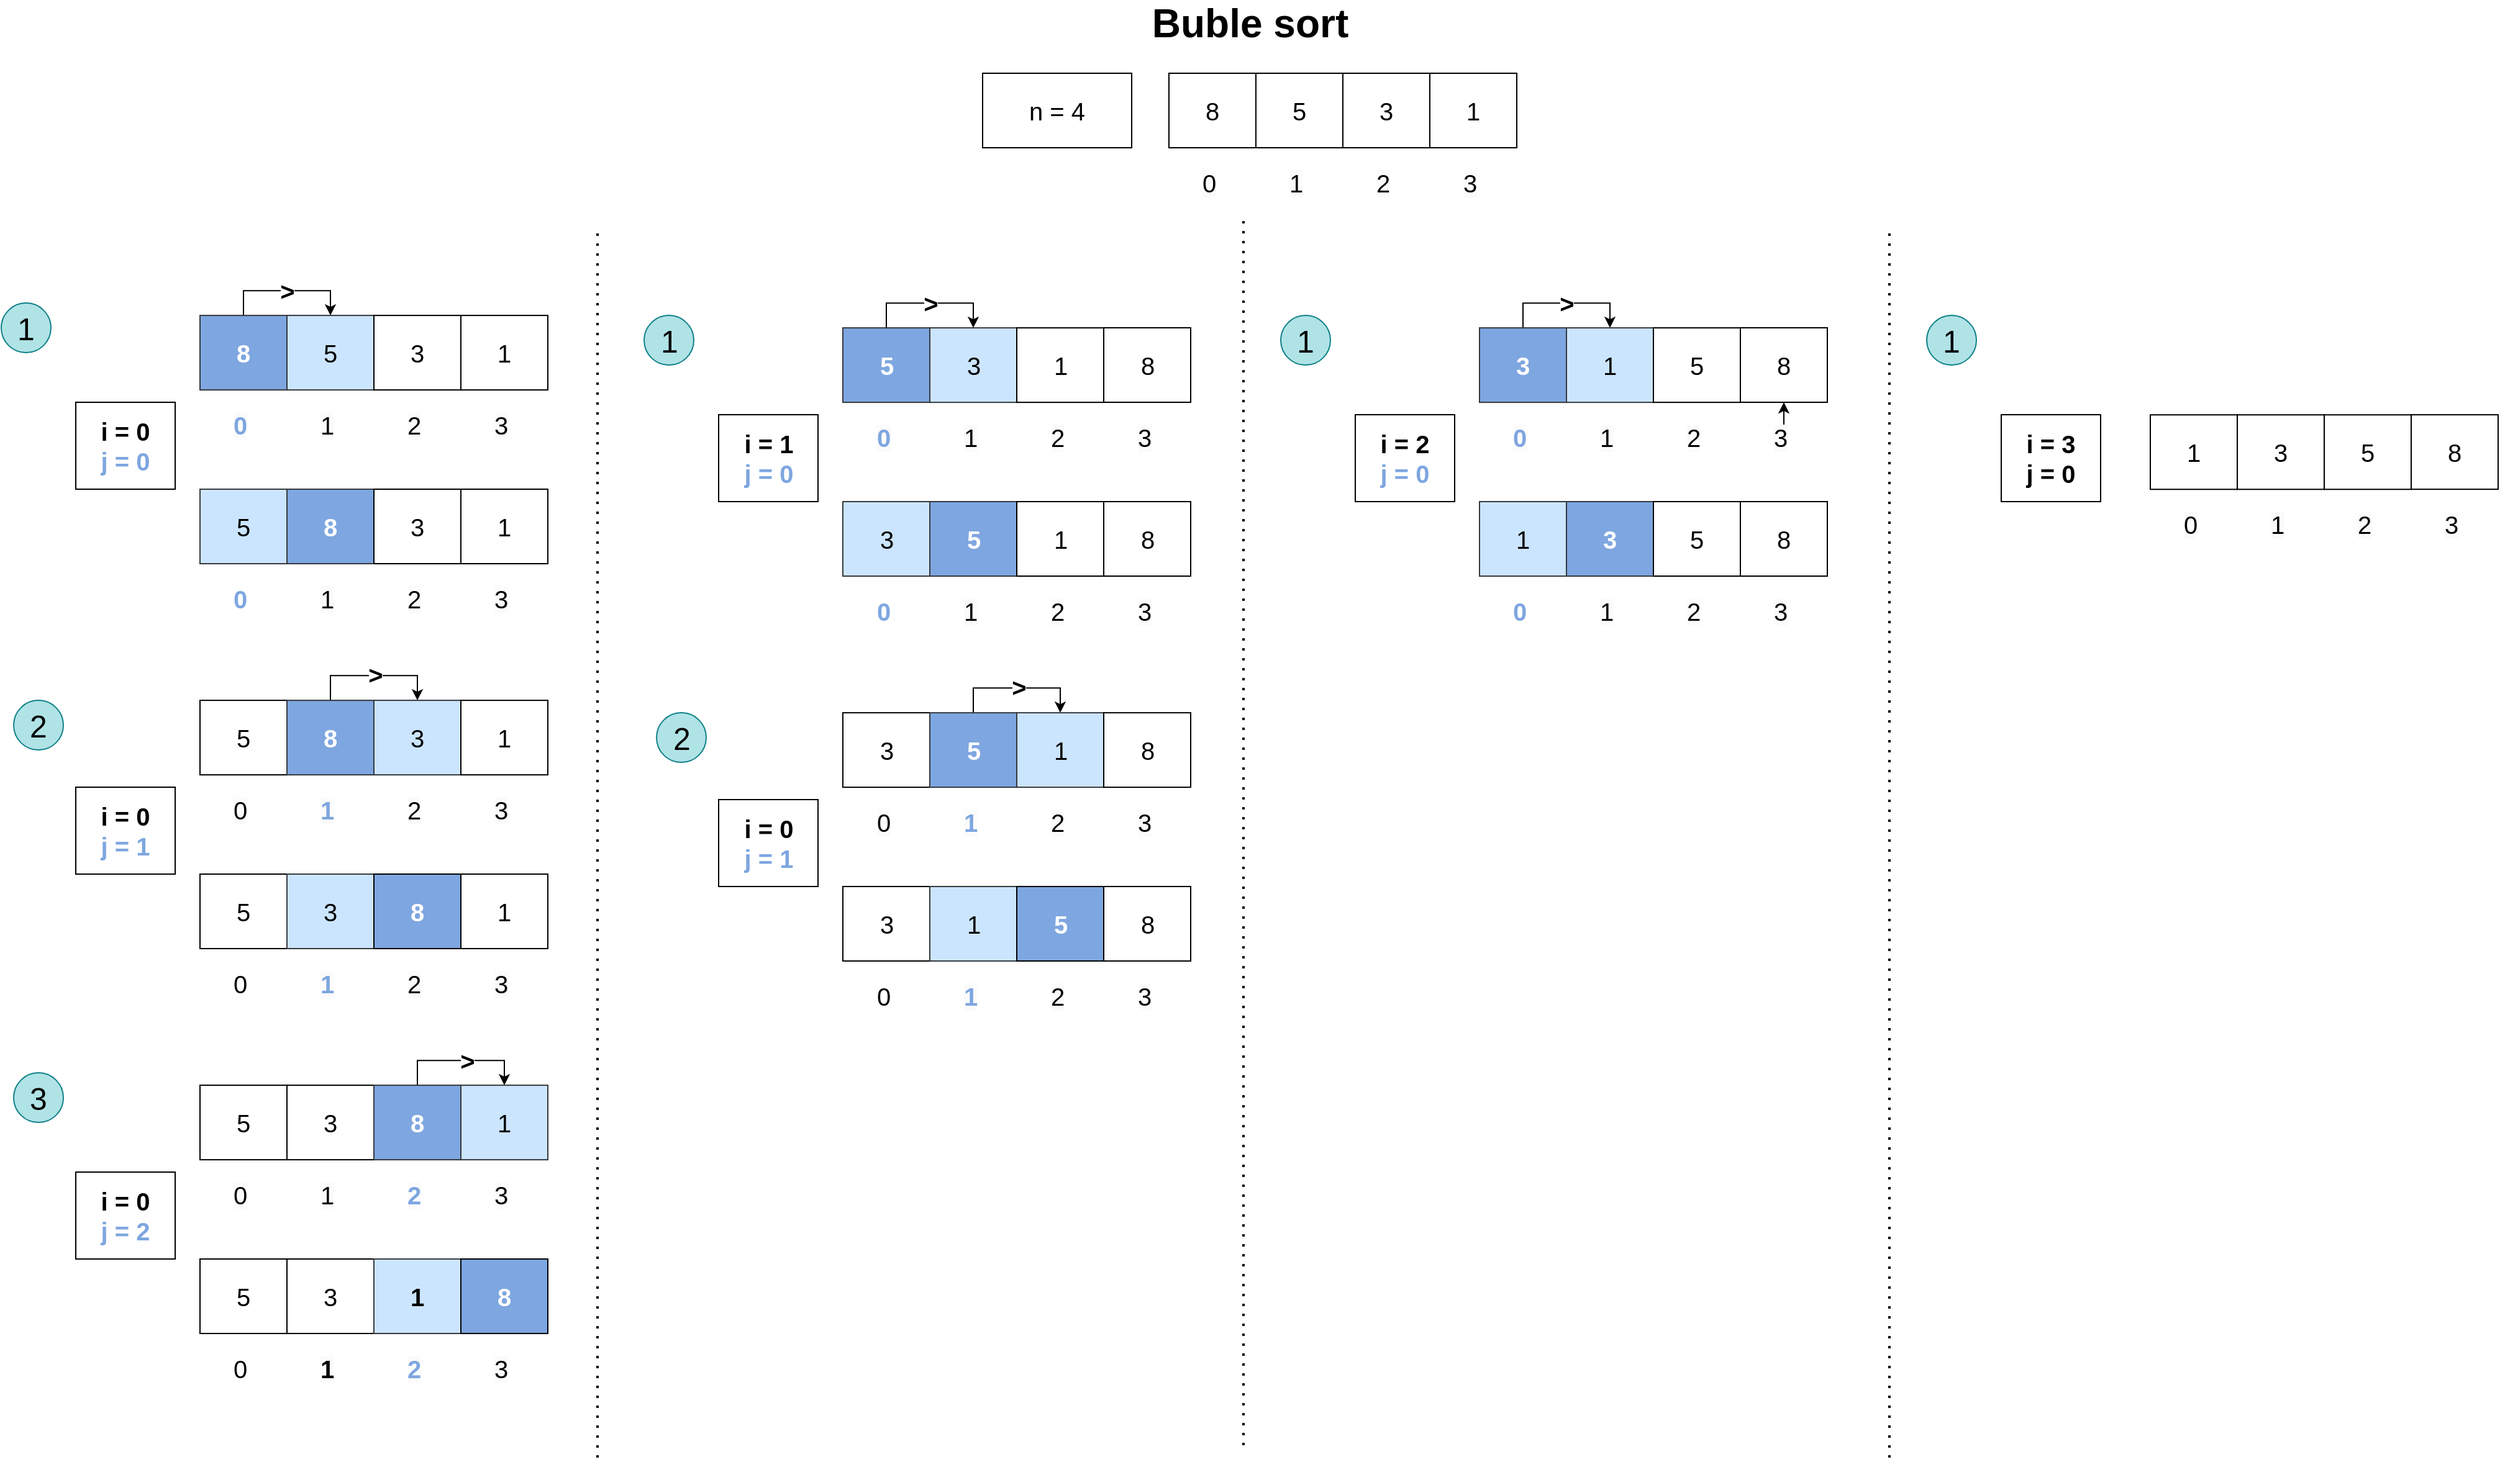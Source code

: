 <mxfile pages="5">
    <diagram name="Buble sort" id="YiQ_6G84ZTDS3gEJvLWD">
        <mxGraphModel dx="1509" dy="1326" grid="1" gridSize="10" guides="1" tooltips="1" connect="1" arrows="1" fold="1" page="1" pageScale="1" pageWidth="850" pageHeight="1100" math="0" shadow="0">
            <root>
                <mxCell id="0"/>
                <mxCell id="1" parent="0"/>
                <mxCell id="pCje3j_TtVoCEWOy7wrE-1" value="&lt;font style=&quot;font-size: 20px;&quot;&gt;8&lt;/font&gt;" style="rounded=0;whiteSpace=wrap;html=1;" parent="1" vertex="1">
                    <mxGeometry x="1210" y="95" width="70" height="60" as="geometry"/>
                </mxCell>
                <mxCell id="pCje3j_TtVoCEWOy7wrE-2" value="&lt;font size=&quot;1&quot; style=&quot;&quot;&gt;&lt;b style=&quot;font-size: 32px;&quot;&gt;Buble sort&lt;/b&gt;&lt;/font&gt;" style="text;html=1;align=center;verticalAlign=middle;whiteSpace=wrap;rounded=0;" parent="1" vertex="1">
                    <mxGeometry x="1067.5" y="40" width="415" height="30" as="geometry"/>
                </mxCell>
                <mxCell id="pCje3j_TtVoCEWOy7wrE-4" value="&lt;font style=&quot;font-size: 20px;&quot;&gt;5&lt;/font&gt;" style="rounded=0;whiteSpace=wrap;html=1;" parent="1" vertex="1">
                    <mxGeometry x="1280" y="95" width="70" height="60" as="geometry"/>
                </mxCell>
                <mxCell id="pCje3j_TtVoCEWOy7wrE-5" value="&lt;font style=&quot;font-size: 20px;&quot;&gt;3&lt;/font&gt;" style="rounded=0;whiteSpace=wrap;html=1;" parent="1" vertex="1">
                    <mxGeometry x="1350" y="95" width="70" height="60" as="geometry"/>
                </mxCell>
                <mxCell id="pCje3j_TtVoCEWOy7wrE-6" value="&lt;font style=&quot;font-size: 20px;&quot;&gt;1&lt;/font&gt;" style="rounded=0;whiteSpace=wrap;html=1;" parent="1" vertex="1">
                    <mxGeometry x="1420" y="95" width="70" height="60" as="geometry"/>
                </mxCell>
                <mxCell id="pCje3j_TtVoCEWOy7wrE-10" value="&lt;span style=&quot;color: rgb(0, 0, 0); font-family: Helvetica; font-size: 20px; font-style: normal; font-variant-ligatures: normal; font-variant-caps: normal; font-weight: 400; letter-spacing: normal; orphans: 2; text-align: center; text-indent: 0px; text-transform: none; widows: 2; word-spacing: 0px; -webkit-text-stroke-width: 0px; white-space: normal; background-color: rgb(251, 251, 251); text-decoration-thickness: initial; text-decoration-style: initial; text-decoration-color: initial; display: inline !important; float: none;&quot;&gt;0&lt;/span&gt;" style="text;whiteSpace=wrap;html=1;" parent="1" vertex="1">
                    <mxGeometry x="1235" y="165" width="20" height="30" as="geometry"/>
                </mxCell>
                <mxCell id="pCje3j_TtVoCEWOy7wrE-12" value="&lt;span style=&quot;color: rgb(0, 0, 0); font-family: Helvetica; font-size: 20px; font-style: normal; font-variant-ligatures: normal; font-variant-caps: normal; font-weight: 400; letter-spacing: normal; orphans: 2; text-align: center; text-indent: 0px; text-transform: none; widows: 2; word-spacing: 0px; -webkit-text-stroke-width: 0px; white-space: normal; background-color: rgb(251, 251, 251); text-decoration-thickness: initial; text-decoration-style: initial; text-decoration-color: initial; display: inline !important; float: none;&quot;&gt;1&lt;/span&gt;" style="text;whiteSpace=wrap;html=1;" parent="1" vertex="1">
                    <mxGeometry x="1305" y="165" width="20" height="30" as="geometry"/>
                </mxCell>
                <mxCell id="pCje3j_TtVoCEWOy7wrE-13" value="&lt;span style=&quot;color: rgb(0, 0, 0); font-family: Helvetica; font-size: 20px; font-style: normal; font-variant-ligatures: normal; font-variant-caps: normal; font-weight: 400; letter-spacing: normal; orphans: 2; text-align: center; text-indent: 0px; text-transform: none; widows: 2; word-spacing: 0px; -webkit-text-stroke-width: 0px; white-space: normal; background-color: rgb(251, 251, 251); text-decoration-thickness: initial; text-decoration-style: initial; text-decoration-color: initial; display: inline !important; float: none;&quot;&gt;2&lt;/span&gt;" style="text;whiteSpace=wrap;html=1;" parent="1" vertex="1">
                    <mxGeometry x="1375" y="165" width="20" height="30" as="geometry"/>
                </mxCell>
                <mxCell id="pCje3j_TtVoCEWOy7wrE-14" value="&lt;span style=&quot;color: rgb(0, 0, 0); font-family: Helvetica; font-size: 20px; font-style: normal; font-variant-ligatures: normal; font-variant-caps: normal; font-weight: 400; letter-spacing: normal; orphans: 2; text-align: center; text-indent: 0px; text-transform: none; widows: 2; word-spacing: 0px; -webkit-text-stroke-width: 0px; white-space: normal; background-color: rgb(251, 251, 251); text-decoration-thickness: initial; text-decoration-style: initial; text-decoration-color: initial; display: inline !important; float: none;&quot;&gt;3&lt;/span&gt;" style="text;whiteSpace=wrap;html=1;" parent="1" vertex="1">
                    <mxGeometry x="1445" y="165" width="20" height="30" as="geometry"/>
                </mxCell>
                <mxCell id="pCje3j_TtVoCEWOy7wrE-18" value="1" style="ellipse;whiteSpace=wrap;html=1;fontSize=25;fillColor=#b0e3e6;strokeColor=#0e8088;" parent="1" vertex="1">
                    <mxGeometry x="270" y="280.06" width="40" height="40" as="geometry"/>
                </mxCell>
                <mxCell id="pCje3j_TtVoCEWOy7wrE-20" value="n = 4" style="rounded=0;whiteSpace=wrap;html=1;fontSize=20;" parent="1" vertex="1">
                    <mxGeometry x="1060" y="95" width="120" height="60" as="geometry"/>
                </mxCell>
                <mxCell id="pCje3j_TtVoCEWOy7wrE-53" value="&lt;b&gt;&lt;font style=&quot;font-size: 20px;&quot;&gt;&amp;gt;&lt;/font&gt;&lt;/b&gt;" style="edgeStyle=orthogonalEdgeStyle;rounded=0;orthogonalLoop=1;jettySize=auto;html=1;entryX=0.5;entryY=0;entryDx=0;entryDy=0;" parent="1" source="pCje3j_TtVoCEWOy7wrE-22" target="pCje3j_TtVoCEWOy7wrE-23" edge="1">
                    <mxGeometry x="0.003" relative="1" as="geometry">
                        <mxPoint as="offset"/>
                    </mxGeometry>
                </mxCell>
                <mxCell id="pCje3j_TtVoCEWOy7wrE-22" value="&lt;font color=&quot;#ffffff&quot; style=&quot;font-size: 20px;&quot;&gt;&lt;b&gt;8&lt;/b&gt;&lt;/font&gt;" style="rounded=0;whiteSpace=wrap;html=1;fillColor=#7EA6E0;strokeColor=#36393d;" parent="1" vertex="1">
                    <mxGeometry x="430" y="290.06" width="70" height="60" as="geometry"/>
                </mxCell>
                <mxCell id="pCje3j_TtVoCEWOy7wrE-23" value="&lt;font style=&quot;font-size: 20px;&quot;&gt;5&lt;/font&gt;" style="rounded=0;whiteSpace=wrap;html=1;fillColor=#cce5ff;strokeColor=#36393d;" parent="1" vertex="1">
                    <mxGeometry x="500" y="290.06" width="70" height="60" as="geometry"/>
                </mxCell>
                <mxCell id="pCje3j_TtVoCEWOy7wrE-24" value="&lt;font style=&quot;font-size: 20px;&quot;&gt;3&lt;/font&gt;" style="rounded=0;whiteSpace=wrap;html=1;" parent="1" vertex="1">
                    <mxGeometry x="570" y="290.06" width="70" height="60" as="geometry"/>
                </mxCell>
                <mxCell id="pCje3j_TtVoCEWOy7wrE-25" value="&lt;font style=&quot;font-size: 20px;&quot;&gt;1&lt;/font&gt;" style="rounded=0;whiteSpace=wrap;html=1;" parent="1" vertex="1">
                    <mxGeometry x="640" y="290.06" width="70" height="60" as="geometry"/>
                </mxCell>
                <mxCell id="pCje3j_TtVoCEWOy7wrE-29" value="&lt;span style=&quot;font-family: Helvetica; font-size: 20px; font-style: normal; font-variant-ligatures: normal; font-variant-caps: normal; letter-spacing: normal; orphans: 2; text-align: center; text-indent: 0px; text-transform: none; widows: 2; word-spacing: 0px; -webkit-text-stroke-width: 0px; white-space: normal; background-color: rgb(251, 251, 251); text-decoration-thickness: initial; text-decoration-style: initial; text-decoration-color: initial; float: none; display: inline !important;&quot;&gt;&lt;b&gt;0&lt;/b&gt;&lt;/span&gt;" style="text;whiteSpace=wrap;html=1;fillColor=default;fontColor=#7EA6E0;" parent="1" vertex="1">
                    <mxGeometry x="455" y="360.06" width="20" height="30" as="geometry"/>
                </mxCell>
                <mxCell id="pCje3j_TtVoCEWOy7wrE-30" value="&lt;span style=&quot;color: rgb(0, 0, 0); font-family: Helvetica; font-size: 20px; font-style: normal; font-variant-ligatures: normal; font-variant-caps: normal; font-weight: 400; letter-spacing: normal; orphans: 2; text-align: center; text-indent: 0px; text-transform: none; widows: 2; word-spacing: 0px; -webkit-text-stroke-width: 0px; white-space: normal; background-color: rgb(251, 251, 251); text-decoration-thickness: initial; text-decoration-style: initial; text-decoration-color: initial; display: inline !important; float: none;&quot;&gt;1&lt;/span&gt;" style="text;whiteSpace=wrap;html=1;" parent="1" vertex="1">
                    <mxGeometry x="525" y="360.06" width="20" height="30" as="geometry"/>
                </mxCell>
                <mxCell id="pCje3j_TtVoCEWOy7wrE-31" value="&lt;span style=&quot;color: rgb(0, 0, 0); font-family: Helvetica; font-size: 20px; font-style: normal; font-variant-ligatures: normal; font-variant-caps: normal; font-weight: 400; letter-spacing: normal; orphans: 2; text-align: center; text-indent: 0px; text-transform: none; widows: 2; word-spacing: 0px; -webkit-text-stroke-width: 0px; white-space: normal; background-color: rgb(251, 251, 251); text-decoration-thickness: initial; text-decoration-style: initial; text-decoration-color: initial; display: inline !important; float: none;&quot;&gt;2&lt;/span&gt;" style="text;whiteSpace=wrap;html=1;" parent="1" vertex="1">
                    <mxGeometry x="595" y="360.06" width="20" height="30" as="geometry"/>
                </mxCell>
                <mxCell id="pCje3j_TtVoCEWOy7wrE-32" value="&lt;span style=&quot;color: rgb(0, 0, 0); font-family: Helvetica; font-size: 20px; font-style: normal; font-variant-ligatures: normal; font-variant-caps: normal; font-weight: 400; letter-spacing: normal; orphans: 2; text-align: center; text-indent: 0px; text-transform: none; widows: 2; word-spacing: 0px; -webkit-text-stroke-width: 0px; white-space: normal; background-color: rgb(251, 251, 251); text-decoration-thickness: initial; text-decoration-style: initial; text-decoration-color: initial; display: inline !important; float: none;&quot;&gt;3&lt;/span&gt;" style="text;whiteSpace=wrap;html=1;" parent="1" vertex="1">
                    <mxGeometry x="665" y="360.06" width="20" height="30" as="geometry"/>
                </mxCell>
                <mxCell id="pCje3j_TtVoCEWOy7wrE-52" value="&lt;b&gt;i = 0&lt;/b&gt;&lt;div style=&quot;font-size: 20px;&quot;&gt;&lt;b style=&quot;&quot;&gt;&lt;font color=&quot;#7ea6e0&quot;&gt;j = 0&lt;/font&gt;&lt;/b&gt;&lt;/div&gt;" style="rounded=0;whiteSpace=wrap;html=1;fontSize=20;" parent="1" vertex="1">
                    <mxGeometry x="330" y="360" width="80" height="70" as="geometry"/>
                </mxCell>
                <mxCell id="pCje3j_TtVoCEWOy7wrE-56" value="&lt;font style=&quot;font-size: 20px;&quot;&gt;5&lt;/font&gt;" style="rounded=0;whiteSpace=wrap;html=1;fillColor=#cce5ff;strokeColor=#36393d;" parent="1" vertex="1">
                    <mxGeometry x="430" y="430.0" width="70" height="60" as="geometry"/>
                </mxCell>
                <mxCell id="pCje3j_TtVoCEWOy7wrE-57" value="&lt;font color=&quot;#ffffff&quot; style=&quot;font-size: 20px;&quot;&gt;&lt;b&gt;8&lt;/b&gt;&lt;/font&gt;" style="rounded=0;whiteSpace=wrap;html=1;fillColor=#7EA6E0;strokeColor=#36393d;" parent="1" vertex="1">
                    <mxGeometry x="500" y="430.0" width="70" height="60" as="geometry"/>
                </mxCell>
                <mxCell id="pCje3j_TtVoCEWOy7wrE-58" value="&lt;font style=&quot;font-size: 20px;&quot;&gt;3&lt;/font&gt;" style="rounded=0;whiteSpace=wrap;html=1;" parent="1" vertex="1">
                    <mxGeometry x="570" y="430.0" width="70" height="60" as="geometry"/>
                </mxCell>
                <mxCell id="pCje3j_TtVoCEWOy7wrE-59" value="&lt;font style=&quot;font-size: 20px;&quot;&gt;1&lt;/font&gt;" style="rounded=0;whiteSpace=wrap;html=1;" parent="1" vertex="1">
                    <mxGeometry x="640" y="430.0" width="70" height="60" as="geometry"/>
                </mxCell>
                <mxCell id="pCje3j_TtVoCEWOy7wrE-63" value="&lt;b style=&quot;font-size: 20px; text-align: center;&quot;&gt;0&lt;/b&gt;" style="text;whiteSpace=wrap;html=1;fillColor=default;fontColor=#7EA6E0;" parent="1" vertex="1">
                    <mxGeometry x="455" y="500.0" width="20" height="30" as="geometry"/>
                </mxCell>
                <mxCell id="pCje3j_TtVoCEWOy7wrE-64" value="&lt;span style=&quot;color: rgb(0, 0, 0); font-family: Helvetica; font-size: 20px; font-style: normal; font-variant-ligatures: normal; font-variant-caps: normal; font-weight: 400; letter-spacing: normal; orphans: 2; text-align: center; text-indent: 0px; text-transform: none; widows: 2; word-spacing: 0px; -webkit-text-stroke-width: 0px; white-space: normal; background-color: rgb(251, 251, 251); text-decoration-thickness: initial; text-decoration-style: initial; text-decoration-color: initial; display: inline !important; float: none;&quot;&gt;1&lt;/span&gt;" style="text;whiteSpace=wrap;html=1;" parent="1" vertex="1">
                    <mxGeometry x="525" y="500.0" width="20" height="30" as="geometry"/>
                </mxCell>
                <mxCell id="pCje3j_TtVoCEWOy7wrE-65" value="&lt;span style=&quot;color: rgb(0, 0, 0); font-family: Helvetica; font-size: 20px; font-style: normal; font-variant-ligatures: normal; font-variant-caps: normal; font-weight: 400; letter-spacing: normal; orphans: 2; text-align: center; text-indent: 0px; text-transform: none; widows: 2; word-spacing: 0px; -webkit-text-stroke-width: 0px; white-space: normal; background-color: rgb(251, 251, 251); text-decoration-thickness: initial; text-decoration-style: initial; text-decoration-color: initial; display: inline !important; float: none;&quot;&gt;2&lt;/span&gt;" style="text;whiteSpace=wrap;html=1;" parent="1" vertex="1">
                    <mxGeometry x="595" y="500.0" width="20" height="30" as="geometry"/>
                </mxCell>
                <mxCell id="pCje3j_TtVoCEWOy7wrE-66" value="&lt;span style=&quot;color: rgb(0, 0, 0); font-family: Helvetica; font-size: 20px; font-style: normal; font-variant-ligatures: normal; font-variant-caps: normal; font-weight: 400; letter-spacing: normal; orphans: 2; text-align: center; text-indent: 0px; text-transform: none; widows: 2; word-spacing: 0px; -webkit-text-stroke-width: 0px; white-space: normal; background-color: rgb(251, 251, 251); text-decoration-thickness: initial; text-decoration-style: initial; text-decoration-color: initial; display: inline !important; float: none;&quot;&gt;3&lt;/span&gt;" style="text;whiteSpace=wrap;html=1;" parent="1" vertex="1">
                    <mxGeometry x="665" y="500.0" width="20" height="30" as="geometry"/>
                </mxCell>
                <mxCell id="pCje3j_TtVoCEWOy7wrE-71" value="2" style="ellipse;whiteSpace=wrap;html=1;fontSize=25;fillColor=#b0e3e6;strokeColor=#0e8088;" parent="1" vertex="1">
                    <mxGeometry x="280" y="600.06" width="40" height="40" as="geometry"/>
                </mxCell>
                <mxCell id="pCje3j_TtVoCEWOy7wrE-73" value="&lt;font style=&quot;font-size: 20px;&quot;&gt;5&lt;/font&gt;" style="rounded=0;whiteSpace=wrap;html=1;" parent="1" vertex="1">
                    <mxGeometry x="430" y="600.06" width="70" height="60" as="geometry"/>
                </mxCell>
                <mxCell id="pCje3j_TtVoCEWOy7wrE-103" style="edgeStyle=orthogonalEdgeStyle;rounded=0;orthogonalLoop=1;jettySize=auto;html=1;entryX=0.5;entryY=0;entryDx=0;entryDy=0;" parent="1" source="pCje3j_TtVoCEWOy7wrE-74" target="pCje3j_TtVoCEWOy7wrE-75" edge="1">
                    <mxGeometry relative="1" as="geometry"/>
                </mxCell>
                <mxCell id="pCje3j_TtVoCEWOy7wrE-104" value="&lt;b&gt;&lt;font style=&quot;font-size: 20px;&quot;&gt;&amp;gt;&lt;/font&gt;&lt;/b&gt;" style="edgeLabel;html=1;align=center;verticalAlign=middle;resizable=0;points=[];" parent="pCje3j_TtVoCEWOy7wrE-103" vertex="1" connectable="0">
                    <mxGeometry x="0.018" y="1" relative="1" as="geometry">
                        <mxPoint as="offset"/>
                    </mxGeometry>
                </mxCell>
                <mxCell id="pCje3j_TtVoCEWOy7wrE-74" value="&lt;font color=&quot;#ffffff&quot; style=&quot;font-size: 20px;&quot;&gt;&lt;b&gt;8&lt;/b&gt;&lt;/font&gt;" style="rounded=0;whiteSpace=wrap;html=1;fillColor=#7EA6E0;strokeColor=#36393d;" parent="1" vertex="1">
                    <mxGeometry x="500" y="600.06" width="70" height="60" as="geometry"/>
                </mxCell>
                <mxCell id="pCje3j_TtVoCEWOy7wrE-75" value="&lt;font style=&quot;font-size: 20px;&quot;&gt;3&lt;/font&gt;" style="rounded=0;whiteSpace=wrap;html=1;fillColor=#cce5ff;strokeColor=#36393d;" parent="1" vertex="1">
                    <mxGeometry x="570" y="600.06" width="70" height="60" as="geometry"/>
                </mxCell>
                <mxCell id="pCje3j_TtVoCEWOy7wrE-76" value="&lt;font style=&quot;font-size: 20px;&quot;&gt;1&lt;/font&gt;" style="rounded=0;whiteSpace=wrap;html=1;" parent="1" vertex="1">
                    <mxGeometry x="640" y="600.06" width="70" height="60" as="geometry"/>
                </mxCell>
                <mxCell id="pCje3j_TtVoCEWOy7wrE-80" value="&lt;span style=&quot;font-family: Helvetica; font-size: 20px; font-style: normal; font-variant-ligatures: normal; font-variant-caps: normal; letter-spacing: normal; orphans: 2; text-align: center; text-indent: 0px; text-transform: none; widows: 2; word-spacing: 0px; -webkit-text-stroke-width: 0px; white-space: normal; background-color: rgb(251, 251, 251); text-decoration-thickness: initial; text-decoration-style: initial; text-decoration-color: initial; float: none; display: inline !important;&quot;&gt;&lt;font color=&quot;#000000&quot;&gt;0&lt;/font&gt;&lt;/span&gt;" style="text;whiteSpace=wrap;html=1;fillColor=default;fontColor=#7EA6E0;" parent="1" vertex="1">
                    <mxGeometry x="455" y="670.06" width="20" height="30" as="geometry"/>
                </mxCell>
                <mxCell id="pCje3j_TtVoCEWOy7wrE-81" value="&lt;span style=&quot;font-family: Helvetica; font-size: 20px; font-style: normal; font-variant-ligatures: normal; font-variant-caps: normal; letter-spacing: normal; orphans: 2; text-align: center; text-indent: 0px; text-transform: none; widows: 2; word-spacing: 0px; -webkit-text-stroke-width: 0px; white-space: normal; background-color: rgb(251, 251, 251); text-decoration-thickness: initial; text-decoration-style: initial; text-decoration-color: initial; float: none; display: inline !important;&quot;&gt;&lt;b style=&quot;&quot;&gt;&lt;font color=&quot;#7ea6e0&quot;&gt;1&lt;/font&gt;&lt;/b&gt;&lt;/span&gt;" style="text;whiteSpace=wrap;html=1;" parent="1" vertex="1">
                    <mxGeometry x="525" y="670.06" width="20" height="30" as="geometry"/>
                </mxCell>
                <mxCell id="pCje3j_TtVoCEWOy7wrE-82" value="&lt;span style=&quot;color: rgb(0, 0, 0); font-family: Helvetica; font-size: 20px; font-style: normal; font-variant-ligatures: normal; font-variant-caps: normal; font-weight: 400; letter-spacing: normal; orphans: 2; text-align: center; text-indent: 0px; text-transform: none; widows: 2; word-spacing: 0px; -webkit-text-stroke-width: 0px; white-space: normal; background-color: rgb(251, 251, 251); text-decoration-thickness: initial; text-decoration-style: initial; text-decoration-color: initial; display: inline !important; float: none;&quot;&gt;2&lt;/span&gt;" style="text;whiteSpace=wrap;html=1;" parent="1" vertex="1">
                    <mxGeometry x="595" y="670.06" width="20" height="30" as="geometry"/>
                </mxCell>
                <mxCell id="pCje3j_TtVoCEWOy7wrE-83" value="&lt;span style=&quot;color: rgb(0, 0, 0); font-family: Helvetica; font-size: 20px; font-style: normal; font-variant-ligatures: normal; font-variant-caps: normal; font-weight: 400; letter-spacing: normal; orphans: 2; text-align: center; text-indent: 0px; text-transform: none; widows: 2; word-spacing: 0px; -webkit-text-stroke-width: 0px; white-space: normal; background-color: rgb(251, 251, 251); text-decoration-thickness: initial; text-decoration-style: initial; text-decoration-color: initial; display: inline !important; float: none;&quot;&gt;3&lt;/span&gt;" style="text;whiteSpace=wrap;html=1;" parent="1" vertex="1">
                    <mxGeometry x="665" y="670.06" width="20" height="30" as="geometry"/>
                </mxCell>
                <mxCell id="pCje3j_TtVoCEWOy7wrE-87" value="&lt;b&gt;i = 0&lt;/b&gt;&lt;div style=&quot;font-size: 20px;&quot;&gt;&lt;b style=&quot;&quot;&gt;&lt;font color=&quot;#7ea6e0&quot;&gt;j = 1&lt;/font&gt;&lt;/b&gt;&lt;/div&gt;" style="rounded=0;whiteSpace=wrap;html=1;fontSize=20;" parent="1" vertex="1">
                    <mxGeometry x="330" y="670" width="80" height="70" as="geometry"/>
                </mxCell>
                <mxCell id="pCje3j_TtVoCEWOy7wrE-88" value="&lt;font style=&quot;font-size: 20px;&quot;&gt;5&lt;/font&gt;" style="rounded=0;whiteSpace=wrap;html=1;" parent="1" vertex="1">
                    <mxGeometry x="430" y="740" width="70" height="60" as="geometry"/>
                </mxCell>
                <mxCell id="pCje3j_TtVoCEWOy7wrE-89" value="&lt;font style=&quot;font-size: 20px;&quot;&gt;3&lt;/font&gt;" style="rounded=0;whiteSpace=wrap;html=1;fillColor=#cce5ff;strokeColor=#36393d;" parent="1" vertex="1">
                    <mxGeometry x="500" y="740" width="70" height="60" as="geometry"/>
                </mxCell>
                <mxCell id="pCje3j_TtVoCEWOy7wrE-90" value="&lt;font color=&quot;#ffffff&quot; style=&quot;font-size: 20px;&quot;&gt;&lt;b&gt;8&lt;/b&gt;&lt;/font&gt;" style="rounded=0;whiteSpace=wrap;html=1;fillColor=#7EA6E0;" parent="1" vertex="1">
                    <mxGeometry x="570" y="740" width="70" height="60" as="geometry"/>
                </mxCell>
                <mxCell id="pCje3j_TtVoCEWOy7wrE-91" value="&lt;font style=&quot;font-size: 20px;&quot;&gt;1&lt;/font&gt;" style="rounded=0;whiteSpace=wrap;html=1;" parent="1" vertex="1">
                    <mxGeometry x="640" y="740" width="70" height="60" as="geometry"/>
                </mxCell>
                <mxCell id="pCje3j_TtVoCEWOy7wrE-95" value="&lt;span style=&quot;color: rgb(0, 0, 0); font-size: 20px; text-align: center;&quot;&gt;0&lt;/span&gt;" style="text;whiteSpace=wrap;html=1;fillColor=default;fontColor=#7EA6E0;" parent="1" vertex="1">
                    <mxGeometry x="455" y="810" width="20" height="30" as="geometry"/>
                </mxCell>
                <mxCell id="pCje3j_TtVoCEWOy7wrE-96" value="&lt;span style=&quot;font-family: Helvetica; font-size: 20px; font-style: normal; font-variant-ligatures: normal; font-variant-caps: normal; letter-spacing: normal; orphans: 2; text-align: center; text-indent: 0px; text-transform: none; widows: 2; word-spacing: 0px; -webkit-text-stroke-width: 0px; white-space: normal; background-color: rgb(251, 251, 251); text-decoration-thickness: initial; text-decoration-style: initial; text-decoration-color: initial; float: none; display: inline !important;&quot;&gt;&lt;b style=&quot;&quot;&gt;&lt;font color=&quot;#7ea6e0&quot;&gt;1&lt;/font&gt;&lt;/b&gt;&lt;/span&gt;" style="text;whiteSpace=wrap;html=1;" parent="1" vertex="1">
                    <mxGeometry x="525" y="810" width="20" height="30" as="geometry"/>
                </mxCell>
                <mxCell id="pCje3j_TtVoCEWOy7wrE-97" value="&lt;span style=&quot;color: rgb(0, 0, 0); font-family: Helvetica; font-size: 20px; font-style: normal; font-variant-ligatures: normal; font-variant-caps: normal; font-weight: 400; letter-spacing: normal; orphans: 2; text-align: center; text-indent: 0px; text-transform: none; widows: 2; word-spacing: 0px; -webkit-text-stroke-width: 0px; white-space: normal; background-color: rgb(251, 251, 251); text-decoration-thickness: initial; text-decoration-style: initial; text-decoration-color: initial; display: inline !important; float: none;&quot;&gt;2&lt;/span&gt;" style="text;whiteSpace=wrap;html=1;" parent="1" vertex="1">
                    <mxGeometry x="595" y="810" width="20" height="30" as="geometry"/>
                </mxCell>
                <mxCell id="pCje3j_TtVoCEWOy7wrE-98" value="&lt;span style=&quot;color: rgb(0, 0, 0); font-family: Helvetica; font-size: 20px; font-style: normal; font-variant-ligatures: normal; font-variant-caps: normal; font-weight: 400; letter-spacing: normal; orphans: 2; text-align: center; text-indent: 0px; text-transform: none; widows: 2; word-spacing: 0px; -webkit-text-stroke-width: 0px; white-space: normal; background-color: rgb(251, 251, 251); text-decoration-thickness: initial; text-decoration-style: initial; text-decoration-color: initial; display: inline !important; float: none;&quot;&gt;3&lt;/span&gt;" style="text;whiteSpace=wrap;html=1;" parent="1" vertex="1">
                    <mxGeometry x="665" y="810" width="20" height="30" as="geometry"/>
                </mxCell>
                <mxCell id="pCje3j_TtVoCEWOy7wrE-105" value="3" style="ellipse;whiteSpace=wrap;html=1;fontSize=25;fillColor=#b0e3e6;strokeColor=#0e8088;" parent="1" vertex="1">
                    <mxGeometry x="280" y="900.06" width="40" height="40" as="geometry"/>
                </mxCell>
                <mxCell id="pCje3j_TtVoCEWOy7wrE-106" value="&lt;font style=&quot;font-size: 20px;&quot;&gt;5&lt;/font&gt;" style="rounded=0;whiteSpace=wrap;html=1;" parent="1" vertex="1">
                    <mxGeometry x="430" y="910.06" width="70" height="60" as="geometry"/>
                </mxCell>
                <mxCell id="pCje3j_TtVoCEWOy7wrE-109" value="&lt;font style=&quot;font-size: 20px;&quot;&gt;3&lt;/font&gt;" style="rounded=0;whiteSpace=wrap;html=1;" parent="1" vertex="1">
                    <mxGeometry x="500" y="910.06" width="70" height="60" as="geometry"/>
                </mxCell>
                <mxCell id="pCje3j_TtVoCEWOy7wrE-125" style="edgeStyle=orthogonalEdgeStyle;rounded=0;orthogonalLoop=1;jettySize=auto;html=1;entryX=0.5;entryY=0;entryDx=0;entryDy=0;" parent="1" source="pCje3j_TtVoCEWOy7wrE-110" target="pCje3j_TtVoCEWOy7wrE-111" edge="1">
                    <mxGeometry relative="1" as="geometry"/>
                </mxCell>
                <mxCell id="pCje3j_TtVoCEWOy7wrE-126" value="&lt;b&gt;&lt;font style=&quot;font-size: 20px;&quot;&gt;&amp;gt;&lt;/font&gt;&lt;/b&gt;" style="edgeLabel;html=1;align=center;verticalAlign=middle;resizable=0;points=[];" parent="pCje3j_TtVoCEWOy7wrE-125" vertex="1" connectable="0">
                    <mxGeometry x="0.096" relative="1" as="geometry">
                        <mxPoint as="offset"/>
                    </mxGeometry>
                </mxCell>
                <mxCell id="pCje3j_TtVoCEWOy7wrE-110" value="&lt;font color=&quot;#ffffff&quot; style=&quot;font-size: 20px;&quot;&gt;&lt;b&gt;8&lt;/b&gt;&lt;/font&gt;" style="rounded=0;whiteSpace=wrap;html=1;fillColor=#7EA6E0;strokeColor=#36393d;" parent="1" vertex="1">
                    <mxGeometry x="570" y="910.06" width="70" height="60" as="geometry"/>
                </mxCell>
                <mxCell id="pCje3j_TtVoCEWOy7wrE-111" value="&lt;font style=&quot;font-size: 20px;&quot;&gt;1&lt;/font&gt;" style="rounded=0;whiteSpace=wrap;html=1;fillColor=#cce5ff;strokeColor=#36393d;" parent="1" vertex="1">
                    <mxGeometry x="640" y="910.06" width="70" height="60" as="geometry"/>
                </mxCell>
                <mxCell id="pCje3j_TtVoCEWOy7wrE-112" value="&lt;span style=&quot;font-family: Helvetica; font-size: 20px; font-style: normal; font-variant-ligatures: normal; font-variant-caps: normal; letter-spacing: normal; orphans: 2; text-align: center; text-indent: 0px; text-transform: none; widows: 2; word-spacing: 0px; -webkit-text-stroke-width: 0px; white-space: normal; background-color: rgb(251, 251, 251); text-decoration-thickness: initial; text-decoration-style: initial; text-decoration-color: initial; float: none; display: inline !important;&quot;&gt;&lt;font color=&quot;#000000&quot;&gt;0&lt;/font&gt;&lt;/span&gt;" style="text;whiteSpace=wrap;html=1;fillColor=default;fontColor=#7EA6E0;" parent="1" vertex="1">
                    <mxGeometry x="455" y="980.06" width="20" height="30" as="geometry"/>
                </mxCell>
                <mxCell id="pCje3j_TtVoCEWOy7wrE-113" value="&lt;span style=&quot;font-family: Helvetica; font-size: 20px; font-style: normal; font-variant-ligatures: normal; font-variant-caps: normal; letter-spacing: normal; orphans: 2; text-align: center; text-indent: 0px; text-transform: none; widows: 2; word-spacing: 0px; -webkit-text-stroke-width: 0px; white-space: normal; background-color: rgb(251, 251, 251); text-decoration-thickness: initial; text-decoration-style: initial; text-decoration-color: initial; float: none; display: inline !important;&quot;&gt;1&lt;/span&gt;" style="text;whiteSpace=wrap;html=1;" parent="1" vertex="1">
                    <mxGeometry x="525" y="980.06" width="20" height="30" as="geometry"/>
                </mxCell>
                <mxCell id="pCje3j_TtVoCEWOy7wrE-114" value="&lt;span style=&quot;font-family: Helvetica; font-size: 20px; font-style: normal; font-variant-ligatures: normal; font-variant-caps: normal; letter-spacing: normal; orphans: 2; text-align: center; text-indent: 0px; text-transform: none; widows: 2; word-spacing: 0px; -webkit-text-stroke-width: 0px; white-space: normal; background-color: rgb(251, 251, 251); text-decoration-thickness: initial; text-decoration-style: initial; text-decoration-color: initial; float: none; display: inline !important;&quot;&gt;&lt;b style=&quot;&quot;&gt;&lt;font color=&quot;#7ea6e0&quot;&gt;2&lt;/font&gt;&lt;/b&gt;&lt;/span&gt;" style="text;whiteSpace=wrap;html=1;" parent="1" vertex="1">
                    <mxGeometry x="595" y="980.06" width="20" height="30" as="geometry"/>
                </mxCell>
                <mxCell id="pCje3j_TtVoCEWOy7wrE-115" value="&lt;span style=&quot;color: rgb(0, 0, 0); font-family: Helvetica; font-size: 20px; font-style: normal; font-variant-ligatures: normal; font-variant-caps: normal; font-weight: 400; letter-spacing: normal; orphans: 2; text-align: center; text-indent: 0px; text-transform: none; widows: 2; word-spacing: 0px; -webkit-text-stroke-width: 0px; white-space: normal; background-color: rgb(251, 251, 251); text-decoration-thickness: initial; text-decoration-style: initial; text-decoration-color: initial; display: inline !important; float: none;&quot;&gt;3&lt;/span&gt;" style="text;whiteSpace=wrap;html=1;" parent="1" vertex="1">
                    <mxGeometry x="665" y="980.06" width="20" height="30" as="geometry"/>
                </mxCell>
                <mxCell id="pCje3j_TtVoCEWOy7wrE-116" value="&lt;b&gt;i = 0&lt;/b&gt;&lt;div style=&quot;font-size: 20px;&quot;&gt;&lt;b style=&quot;&quot;&gt;&lt;font color=&quot;#7ea6e0&quot;&gt;j = 2&lt;/font&gt;&lt;/b&gt;&lt;/div&gt;" style="rounded=0;whiteSpace=wrap;html=1;fontSize=20;" parent="1" vertex="1">
                    <mxGeometry x="330" y="980" width="80" height="70" as="geometry"/>
                </mxCell>
                <mxCell id="pCje3j_TtVoCEWOy7wrE-117" value="&lt;font style=&quot;font-size: 20px;&quot;&gt;5&lt;/font&gt;" style="rounded=0;whiteSpace=wrap;html=1;" parent="1" vertex="1">
                    <mxGeometry x="430" y="1050" width="70" height="60" as="geometry"/>
                </mxCell>
                <mxCell id="pCje3j_TtVoCEWOy7wrE-118" value="&lt;font style=&quot;font-size: 20px;&quot;&gt;3&lt;/font&gt;" style="rounded=0;whiteSpace=wrap;html=1;" parent="1" vertex="1">
                    <mxGeometry x="500" y="1050" width="70" height="60" as="geometry"/>
                </mxCell>
                <mxCell id="pCje3j_TtVoCEWOy7wrE-119" value="&lt;font style=&quot;font-size: 20px;&quot;&gt;&lt;b style=&quot;&quot;&gt;1&lt;/b&gt;&lt;/font&gt;" style="rounded=0;whiteSpace=wrap;html=1;fillColor=#cce5ff;strokeColor=#36393d;" parent="1" vertex="1">
                    <mxGeometry x="570" y="1050" width="70" height="60" as="geometry"/>
                </mxCell>
                <mxCell id="pCje3j_TtVoCEWOy7wrE-120" value="&lt;font style=&quot;font-size: 20px;&quot;&gt;8&lt;/font&gt;" style="rounded=0;whiteSpace=wrap;html=1;fontStyle=1;fontColor=#FFFFFF;fillColor=#7EA6E0;" parent="1" vertex="1">
                    <mxGeometry x="640" y="1050" width="70" height="60" as="geometry"/>
                </mxCell>
                <mxCell id="pCje3j_TtVoCEWOy7wrE-121" value="&lt;span style=&quot;color: rgb(0, 0, 0); font-size: 20px; text-align: center;&quot;&gt;0&lt;/span&gt;" style="text;whiteSpace=wrap;html=1;fillColor=default;fontColor=#7EA6E0;" parent="1" vertex="1">
                    <mxGeometry x="455" y="1120" width="20" height="30" as="geometry"/>
                </mxCell>
                <mxCell id="pCje3j_TtVoCEWOy7wrE-122" value="&lt;span style=&quot;font-family: Helvetica; font-size: 20px; font-style: normal; font-variant-ligatures: normal; font-variant-caps: normal; letter-spacing: normal; orphans: 2; text-align: center; text-indent: 0px; text-transform: none; widows: 2; word-spacing: 0px; -webkit-text-stroke-width: 0px; white-space: normal; background-color: rgb(251, 251, 251); text-decoration-thickness: initial; text-decoration-style: initial; text-decoration-color: initial; float: none; display: inline !important;&quot;&gt;&lt;b style=&quot;&quot;&gt;1&lt;/b&gt;&lt;/span&gt;" style="text;whiteSpace=wrap;html=1;" parent="1" vertex="1">
                    <mxGeometry x="525" y="1120" width="20" height="30" as="geometry"/>
                </mxCell>
                <mxCell id="pCje3j_TtVoCEWOy7wrE-123" value="&lt;span style=&quot;font-family: Helvetica; font-size: 20px; font-style: normal; font-variant-ligatures: normal; font-variant-caps: normal; letter-spacing: normal; orphans: 2; text-align: center; text-indent: 0px; text-transform: none; widows: 2; word-spacing: 0px; -webkit-text-stroke-width: 0px; white-space: normal; background-color: rgb(251, 251, 251); text-decoration-thickness: initial; text-decoration-style: initial; text-decoration-color: initial; float: none; display: inline !important;&quot;&gt;&lt;b style=&quot;&quot;&gt;&lt;font color=&quot;#7ea6e0&quot;&gt;2&lt;/font&gt;&lt;/b&gt;&lt;/span&gt;" style="text;whiteSpace=wrap;html=1;" parent="1" vertex="1">
                    <mxGeometry x="595" y="1120" width="20" height="30" as="geometry"/>
                </mxCell>
                <mxCell id="pCje3j_TtVoCEWOy7wrE-124" value="&lt;span style=&quot;color: rgb(0, 0, 0); font-family: Helvetica; font-size: 20px; font-style: normal; font-variant-ligatures: normal; font-variant-caps: normal; font-weight: 400; letter-spacing: normal; orphans: 2; text-align: center; text-indent: 0px; text-transform: none; widows: 2; word-spacing: 0px; -webkit-text-stroke-width: 0px; white-space: normal; background-color: rgb(251, 251, 251); text-decoration-thickness: initial; text-decoration-style: initial; text-decoration-color: initial; display: inline !important; float: none;&quot;&gt;3&lt;/span&gt;" style="text;whiteSpace=wrap;html=1;" parent="1" vertex="1">
                    <mxGeometry x="665" y="1120" width="20" height="30" as="geometry"/>
                </mxCell>
                <mxCell id="pCje3j_TtVoCEWOy7wrE-128" value="" style="endArrow=none;dashed=1;html=1;dashPattern=1 3;strokeWidth=2;rounded=0;" parent="1" edge="1">
                    <mxGeometry width="50" height="50" relative="1" as="geometry">
                        <mxPoint x="750" y="1210.06" as="sourcePoint"/>
                        <mxPoint x="750" y="220.06" as="targetPoint"/>
                    </mxGeometry>
                </mxCell>
                <mxCell id="pCje3j_TtVoCEWOy7wrE-129" value="1" style="ellipse;whiteSpace=wrap;html=1;fontSize=25;fillColor=#b0e3e6;strokeColor=#0e8088;" parent="1" vertex="1">
                    <mxGeometry x="787.5" y="290.06" width="40" height="40" as="geometry"/>
                </mxCell>
                <mxCell id="pCje3j_TtVoCEWOy7wrE-130" value="&lt;b&gt;&lt;font style=&quot;font-size: 20px;&quot;&gt;&amp;gt;&lt;/font&gt;&lt;/b&gt;" style="edgeStyle=orthogonalEdgeStyle;rounded=0;orthogonalLoop=1;jettySize=auto;html=1;entryX=0.5;entryY=0;entryDx=0;entryDy=0;" parent="1" source="pCje3j_TtVoCEWOy7wrE-131" target="pCje3j_TtVoCEWOy7wrE-132" edge="1">
                    <mxGeometry x="0.003" relative="1" as="geometry">
                        <mxPoint as="offset"/>
                    </mxGeometry>
                </mxCell>
                <mxCell id="pCje3j_TtVoCEWOy7wrE-131" value="&lt;font color=&quot;#ffffff&quot; style=&quot;font-size: 20px;&quot;&gt;&lt;b&gt;5&lt;/b&gt;&lt;/font&gt;" style="rounded=0;whiteSpace=wrap;html=1;fillColor=#7EA6E0;strokeColor=#36393d;" parent="1" vertex="1">
                    <mxGeometry x="947.5" y="300.06" width="70" height="60" as="geometry"/>
                </mxCell>
                <mxCell id="pCje3j_TtVoCEWOy7wrE-132" value="&lt;font style=&quot;font-size: 20px;&quot;&gt;3&lt;/font&gt;" style="rounded=0;whiteSpace=wrap;html=1;fillColor=#cce5ff;strokeColor=#36393d;" parent="1" vertex="1">
                    <mxGeometry x="1017.5" y="300.06" width="70" height="60" as="geometry"/>
                </mxCell>
                <mxCell id="pCje3j_TtVoCEWOy7wrE-133" value="&lt;font style=&quot;font-size: 20px;&quot;&gt;1&lt;/font&gt;" style="rounded=0;whiteSpace=wrap;html=1;" parent="1" vertex="1">
                    <mxGeometry x="1087.5" y="300.06" width="70" height="60" as="geometry"/>
                </mxCell>
                <mxCell id="pCje3j_TtVoCEWOy7wrE-134" value="&lt;span style=&quot;font-family: Helvetica; font-size: 20px; font-style: normal; font-variant-ligatures: normal; font-variant-caps: normal; letter-spacing: normal; orphans: 2; text-align: center; text-indent: 0px; text-transform: none; widows: 2; word-spacing: 0px; -webkit-text-stroke-width: 0px; white-space: normal; background-color: rgb(251, 251, 251); text-decoration-thickness: initial; text-decoration-style: initial; text-decoration-color: initial; float: none; display: inline !important;&quot;&gt;&lt;b&gt;0&lt;/b&gt;&lt;/span&gt;" style="text;whiteSpace=wrap;html=1;fillColor=default;fontColor=#7EA6E0;" parent="1" vertex="1">
                    <mxGeometry x="972.5" y="370.06" width="20" height="30" as="geometry"/>
                </mxCell>
                <mxCell id="pCje3j_TtVoCEWOy7wrE-135" value="&lt;span style=&quot;color: rgb(0, 0, 0); font-family: Helvetica; font-size: 20px; font-style: normal; font-variant-ligatures: normal; font-variant-caps: normal; font-weight: 400; letter-spacing: normal; orphans: 2; text-align: center; text-indent: 0px; text-transform: none; widows: 2; word-spacing: 0px; -webkit-text-stroke-width: 0px; white-space: normal; background-color: rgb(251, 251, 251); text-decoration-thickness: initial; text-decoration-style: initial; text-decoration-color: initial; display: inline !important; float: none;&quot;&gt;1&lt;/span&gt;" style="text;whiteSpace=wrap;html=1;" parent="1" vertex="1">
                    <mxGeometry x="1042.5" y="370.06" width="20" height="30" as="geometry"/>
                </mxCell>
                <mxCell id="pCje3j_TtVoCEWOy7wrE-136" value="&lt;span style=&quot;color: rgb(0, 0, 0); font-family: Helvetica; font-size: 20px; font-style: normal; font-variant-ligatures: normal; font-variant-caps: normal; font-weight: 400; letter-spacing: normal; orphans: 2; text-align: center; text-indent: 0px; text-transform: none; widows: 2; word-spacing: 0px; -webkit-text-stroke-width: 0px; white-space: normal; background-color: rgb(251, 251, 251); text-decoration-thickness: initial; text-decoration-style: initial; text-decoration-color: initial; display: inline !important; float: none;&quot;&gt;2&lt;/span&gt;" style="text;whiteSpace=wrap;html=1;" parent="1" vertex="1">
                    <mxGeometry x="1112.5" y="370.06" width="20" height="30" as="geometry"/>
                </mxCell>
                <mxCell id="pCje3j_TtVoCEWOy7wrE-137" value="&lt;span style=&quot;color: rgb(0, 0, 0); font-family: Helvetica; font-size: 20px; font-style: normal; font-variant-ligatures: normal; font-variant-caps: normal; font-weight: 400; letter-spacing: normal; orphans: 2; text-align: center; text-indent: 0px; text-transform: none; widows: 2; word-spacing: 0px; -webkit-text-stroke-width: 0px; white-space: normal; background-color: rgb(251, 251, 251); text-decoration-thickness: initial; text-decoration-style: initial; text-decoration-color: initial; display: inline !important; float: none;&quot;&gt;3&lt;/span&gt;" style="text;whiteSpace=wrap;html=1;" parent="1" vertex="1">
                    <mxGeometry x="1182.5" y="370.06" width="20" height="30" as="geometry"/>
                </mxCell>
                <mxCell id="pCje3j_TtVoCEWOy7wrE-138" value="&lt;b&gt;i = 1&lt;/b&gt;&lt;div style=&quot;font-size: 20px;&quot;&gt;&lt;b style=&quot;&quot;&gt;&lt;font color=&quot;#7ea6e0&quot;&gt;j = 0&lt;/font&gt;&lt;/b&gt;&lt;/div&gt;" style="rounded=0;whiteSpace=wrap;html=1;fontSize=20;" parent="1" vertex="1">
                    <mxGeometry x="847.5" y="370" width="80" height="70" as="geometry"/>
                </mxCell>
                <mxCell id="pCje3j_TtVoCEWOy7wrE-139" value="&lt;font style=&quot;font-size: 20px;&quot;&gt;3&lt;/font&gt;" style="rounded=0;whiteSpace=wrap;html=1;fillColor=#cce5ff;strokeColor=#36393d;" parent="1" vertex="1">
                    <mxGeometry x="947.5" y="440.0" width="70" height="60" as="geometry"/>
                </mxCell>
                <mxCell id="pCje3j_TtVoCEWOy7wrE-140" value="&lt;font color=&quot;#ffffff&quot; style=&quot;font-size: 20px;&quot;&gt;&lt;b&gt;5&lt;/b&gt;&lt;/font&gt;" style="rounded=0;whiteSpace=wrap;html=1;fillColor=#7EA6E0;strokeColor=#36393d;" parent="1" vertex="1">
                    <mxGeometry x="1017.5" y="440.0" width="70" height="60" as="geometry"/>
                </mxCell>
                <mxCell id="pCje3j_TtVoCEWOy7wrE-141" value="&lt;font style=&quot;font-size: 20px;&quot;&gt;1&lt;/font&gt;" style="rounded=0;whiteSpace=wrap;html=1;" parent="1" vertex="1">
                    <mxGeometry x="1087.5" y="440.0" width="70" height="60" as="geometry"/>
                </mxCell>
                <mxCell id="pCje3j_TtVoCEWOy7wrE-142" value="&lt;b style=&quot;font-size: 20px; text-align: center;&quot;&gt;0&lt;/b&gt;" style="text;whiteSpace=wrap;html=1;fillColor=default;fontColor=#7EA6E0;" parent="1" vertex="1">
                    <mxGeometry x="972.5" y="510.0" width="20" height="30" as="geometry"/>
                </mxCell>
                <mxCell id="pCje3j_TtVoCEWOy7wrE-143" value="&lt;span style=&quot;color: rgb(0, 0, 0); font-family: Helvetica; font-size: 20px; font-style: normal; font-variant-ligatures: normal; font-variant-caps: normal; font-weight: 400; letter-spacing: normal; orphans: 2; text-align: center; text-indent: 0px; text-transform: none; widows: 2; word-spacing: 0px; -webkit-text-stroke-width: 0px; white-space: normal; background-color: rgb(251, 251, 251); text-decoration-thickness: initial; text-decoration-style: initial; text-decoration-color: initial; display: inline !important; float: none;&quot;&gt;1&lt;/span&gt;" style="text;whiteSpace=wrap;html=1;" parent="1" vertex="1">
                    <mxGeometry x="1042.5" y="510.0" width="20" height="30" as="geometry"/>
                </mxCell>
                <mxCell id="pCje3j_TtVoCEWOy7wrE-144" value="&lt;span style=&quot;color: rgb(0, 0, 0); font-family: Helvetica; font-size: 20px; font-style: normal; font-variant-ligatures: normal; font-variant-caps: normal; font-weight: 400; letter-spacing: normal; orphans: 2; text-align: center; text-indent: 0px; text-transform: none; widows: 2; word-spacing: 0px; -webkit-text-stroke-width: 0px; white-space: normal; background-color: rgb(251, 251, 251); text-decoration-thickness: initial; text-decoration-style: initial; text-decoration-color: initial; display: inline !important; float: none;&quot;&gt;2&lt;/span&gt;" style="text;whiteSpace=wrap;html=1;" parent="1" vertex="1">
                    <mxGeometry x="1112.5" y="510.0" width="20" height="30" as="geometry"/>
                </mxCell>
                <mxCell id="pCje3j_TtVoCEWOy7wrE-145" value="&lt;span style=&quot;color: rgb(0, 0, 0); font-family: Helvetica; font-size: 20px; font-style: normal; font-variant-ligatures: normal; font-variant-caps: normal; font-weight: 400; letter-spacing: normal; orphans: 2; text-align: center; text-indent: 0px; text-transform: none; widows: 2; word-spacing: 0px; -webkit-text-stroke-width: 0px; white-space: normal; background-color: rgb(251, 251, 251); text-decoration-thickness: initial; text-decoration-style: initial; text-decoration-color: initial; display: inline !important; float: none;&quot;&gt;3&lt;/span&gt;" style="text;whiteSpace=wrap;html=1;" parent="1" vertex="1">
                    <mxGeometry x="1182.5" y="510.0" width="20" height="30" as="geometry"/>
                </mxCell>
                <mxCell id="pCje3j_TtVoCEWOy7wrE-146" value="2" style="ellipse;whiteSpace=wrap;html=1;fontSize=25;fillColor=#b0e3e6;strokeColor=#0e8088;" parent="1" vertex="1">
                    <mxGeometry x="797.5" y="610.06" width="40" height="40" as="geometry"/>
                </mxCell>
                <mxCell id="pCje3j_TtVoCEWOy7wrE-147" value="&lt;font style=&quot;font-size: 20px;&quot;&gt;3&lt;/font&gt;" style="rounded=0;whiteSpace=wrap;html=1;" parent="1" vertex="1">
                    <mxGeometry x="947.5" y="610.06" width="70" height="60" as="geometry"/>
                </mxCell>
                <mxCell id="pCje3j_TtVoCEWOy7wrE-148" style="edgeStyle=orthogonalEdgeStyle;rounded=0;orthogonalLoop=1;jettySize=auto;html=1;entryX=0.5;entryY=0;entryDx=0;entryDy=0;" parent="1" source="pCje3j_TtVoCEWOy7wrE-150" target="pCje3j_TtVoCEWOy7wrE-151" edge="1">
                    <mxGeometry relative="1" as="geometry"/>
                </mxCell>
                <mxCell id="pCje3j_TtVoCEWOy7wrE-149" value="&lt;b&gt;&lt;font style=&quot;font-size: 20px;&quot;&gt;&amp;gt;&lt;/font&gt;&lt;/b&gt;" style="edgeLabel;html=1;align=center;verticalAlign=middle;resizable=0;points=[];" parent="pCje3j_TtVoCEWOy7wrE-148" vertex="1" connectable="0">
                    <mxGeometry x="0.018" y="1" relative="1" as="geometry">
                        <mxPoint as="offset"/>
                    </mxGeometry>
                </mxCell>
                <mxCell id="pCje3j_TtVoCEWOy7wrE-150" value="&lt;font color=&quot;#ffffff&quot; style=&quot;font-size: 20px;&quot;&gt;&lt;b&gt;5&lt;/b&gt;&lt;/font&gt;" style="rounded=0;whiteSpace=wrap;html=1;fillColor=#7EA6E0;strokeColor=#36393d;" parent="1" vertex="1">
                    <mxGeometry x="1017.5" y="610.06" width="70" height="60" as="geometry"/>
                </mxCell>
                <mxCell id="pCje3j_TtVoCEWOy7wrE-151" value="&lt;font style=&quot;font-size: 20px;&quot;&gt;1&lt;/font&gt;" style="rounded=0;whiteSpace=wrap;html=1;fillColor=#cce5ff;strokeColor=#36393d;" parent="1" vertex="1">
                    <mxGeometry x="1087.5" y="610.06" width="70" height="60" as="geometry"/>
                </mxCell>
                <mxCell id="pCje3j_TtVoCEWOy7wrE-152" value="&lt;span style=&quot;font-family: Helvetica; font-size: 20px; font-style: normal; font-variant-ligatures: normal; font-variant-caps: normal; letter-spacing: normal; orphans: 2; text-align: center; text-indent: 0px; text-transform: none; widows: 2; word-spacing: 0px; -webkit-text-stroke-width: 0px; white-space: normal; background-color: rgb(251, 251, 251); text-decoration-thickness: initial; text-decoration-style: initial; text-decoration-color: initial; float: none; display: inline !important;&quot;&gt;&lt;font color=&quot;#000000&quot;&gt;0&lt;/font&gt;&lt;/span&gt;" style="text;whiteSpace=wrap;html=1;fillColor=default;fontColor=#7EA6E0;" parent="1" vertex="1">
                    <mxGeometry x="972.5" y="680.06" width="20" height="30" as="geometry"/>
                </mxCell>
                <mxCell id="pCje3j_TtVoCEWOy7wrE-153" value="&lt;span style=&quot;font-family: Helvetica; font-size: 20px; font-style: normal; font-variant-ligatures: normal; font-variant-caps: normal; letter-spacing: normal; orphans: 2; text-align: center; text-indent: 0px; text-transform: none; widows: 2; word-spacing: 0px; -webkit-text-stroke-width: 0px; white-space: normal; background-color: rgb(251, 251, 251); text-decoration-thickness: initial; text-decoration-style: initial; text-decoration-color: initial; float: none; display: inline !important;&quot;&gt;&lt;b style=&quot;&quot;&gt;&lt;font color=&quot;#7ea6e0&quot;&gt;1&lt;/font&gt;&lt;/b&gt;&lt;/span&gt;" style="text;whiteSpace=wrap;html=1;" parent="1" vertex="1">
                    <mxGeometry x="1042.5" y="680.06" width="20" height="30" as="geometry"/>
                </mxCell>
                <mxCell id="pCje3j_TtVoCEWOy7wrE-154" value="&lt;span style=&quot;color: rgb(0, 0, 0); font-family: Helvetica; font-size: 20px; font-style: normal; font-variant-ligatures: normal; font-variant-caps: normal; font-weight: 400; letter-spacing: normal; orphans: 2; text-align: center; text-indent: 0px; text-transform: none; widows: 2; word-spacing: 0px; -webkit-text-stroke-width: 0px; white-space: normal; background-color: rgb(251, 251, 251); text-decoration-thickness: initial; text-decoration-style: initial; text-decoration-color: initial; display: inline !important; float: none;&quot;&gt;2&lt;/span&gt;" style="text;whiteSpace=wrap;html=1;" parent="1" vertex="1">
                    <mxGeometry x="1112.5" y="680.06" width="20" height="30" as="geometry"/>
                </mxCell>
                <mxCell id="pCje3j_TtVoCEWOy7wrE-155" value="&lt;span style=&quot;color: rgb(0, 0, 0); font-family: Helvetica; font-size: 20px; font-style: normal; font-variant-ligatures: normal; font-variant-caps: normal; font-weight: 400; letter-spacing: normal; orphans: 2; text-align: center; text-indent: 0px; text-transform: none; widows: 2; word-spacing: 0px; -webkit-text-stroke-width: 0px; white-space: normal; background-color: rgb(251, 251, 251); text-decoration-thickness: initial; text-decoration-style: initial; text-decoration-color: initial; display: inline !important; float: none;&quot;&gt;3&lt;/span&gt;" style="text;whiteSpace=wrap;html=1;" parent="1" vertex="1">
                    <mxGeometry x="1182.5" y="680.06" width="20" height="30" as="geometry"/>
                </mxCell>
                <mxCell id="pCje3j_TtVoCEWOy7wrE-156" value="&lt;b&gt;i = 0&lt;/b&gt;&lt;div style=&quot;font-size: 20px;&quot;&gt;&lt;b style=&quot;&quot;&gt;&lt;font color=&quot;#7ea6e0&quot;&gt;j = 1&lt;/font&gt;&lt;/b&gt;&lt;/div&gt;" style="rounded=0;whiteSpace=wrap;html=1;fontSize=20;" parent="1" vertex="1">
                    <mxGeometry x="847.5" y="680" width="80" height="70" as="geometry"/>
                </mxCell>
                <mxCell id="pCje3j_TtVoCEWOy7wrE-157" value="&lt;font style=&quot;font-size: 20px;&quot;&gt;3&lt;/font&gt;" style="rounded=0;whiteSpace=wrap;html=1;" parent="1" vertex="1">
                    <mxGeometry x="947.5" y="750" width="70" height="60" as="geometry"/>
                </mxCell>
                <mxCell id="pCje3j_TtVoCEWOy7wrE-158" value="&lt;font style=&quot;font-size: 20px;&quot;&gt;1&lt;/font&gt;" style="rounded=0;whiteSpace=wrap;html=1;fillColor=#cce5ff;strokeColor=#36393d;" parent="1" vertex="1">
                    <mxGeometry x="1017.5" y="750" width="70" height="60" as="geometry"/>
                </mxCell>
                <mxCell id="pCje3j_TtVoCEWOy7wrE-159" value="&lt;font color=&quot;#ffffff&quot; style=&quot;font-size: 20px;&quot;&gt;&lt;b&gt;5&lt;/b&gt;&lt;/font&gt;" style="rounded=0;whiteSpace=wrap;html=1;fillColor=#7EA6E0;" parent="1" vertex="1">
                    <mxGeometry x="1087.5" y="750" width="70" height="60" as="geometry"/>
                </mxCell>
                <mxCell id="pCje3j_TtVoCEWOy7wrE-160" value="&lt;span style=&quot;color: rgb(0, 0, 0); font-size: 20px; text-align: center;&quot;&gt;0&lt;/span&gt;" style="text;whiteSpace=wrap;html=1;fillColor=default;fontColor=#7EA6E0;" parent="1" vertex="1">
                    <mxGeometry x="972.5" y="820" width="20" height="30" as="geometry"/>
                </mxCell>
                <mxCell id="pCje3j_TtVoCEWOy7wrE-161" value="&lt;span style=&quot;font-family: Helvetica; font-size: 20px; font-style: normal; font-variant-ligatures: normal; font-variant-caps: normal; letter-spacing: normal; orphans: 2; text-align: center; text-indent: 0px; text-transform: none; widows: 2; word-spacing: 0px; -webkit-text-stroke-width: 0px; white-space: normal; background-color: rgb(251, 251, 251); text-decoration-thickness: initial; text-decoration-style: initial; text-decoration-color: initial; float: none; display: inline !important;&quot;&gt;&lt;b style=&quot;&quot;&gt;&lt;font color=&quot;#7ea6e0&quot;&gt;1&lt;/font&gt;&lt;/b&gt;&lt;/span&gt;" style="text;whiteSpace=wrap;html=1;" parent="1" vertex="1">
                    <mxGeometry x="1042.5" y="820" width="20" height="30" as="geometry"/>
                </mxCell>
                <mxCell id="pCje3j_TtVoCEWOy7wrE-162" value="&lt;span style=&quot;color: rgb(0, 0, 0); font-family: Helvetica; font-size: 20px; font-style: normal; font-variant-ligatures: normal; font-variant-caps: normal; font-weight: 400; letter-spacing: normal; orphans: 2; text-align: center; text-indent: 0px; text-transform: none; widows: 2; word-spacing: 0px; -webkit-text-stroke-width: 0px; white-space: normal; background-color: rgb(251, 251, 251); text-decoration-thickness: initial; text-decoration-style: initial; text-decoration-color: initial; display: inline !important; float: none;&quot;&gt;2&lt;/span&gt;" style="text;whiteSpace=wrap;html=1;" parent="1" vertex="1">
                    <mxGeometry x="1112.5" y="820" width="20" height="30" as="geometry"/>
                </mxCell>
                <mxCell id="pCje3j_TtVoCEWOy7wrE-163" value="&lt;span style=&quot;color: rgb(0, 0, 0); font-family: Helvetica; font-size: 20px; font-style: normal; font-variant-ligatures: normal; font-variant-caps: normal; font-weight: 400; letter-spacing: normal; orphans: 2; text-align: center; text-indent: 0px; text-transform: none; widows: 2; word-spacing: 0px; -webkit-text-stroke-width: 0px; white-space: normal; background-color: rgb(251, 251, 251); text-decoration-thickness: initial; text-decoration-style: initial; text-decoration-color: initial; display: inline !important; float: none;&quot;&gt;3&lt;/span&gt;" style="text;whiteSpace=wrap;html=1;" parent="1" vertex="1">
                    <mxGeometry x="1182.5" y="820" width="20" height="30" as="geometry"/>
                </mxCell>
                <mxCell id="pCje3j_TtVoCEWOy7wrE-182" value="&lt;font style=&quot;font-size: 20px;&quot;&gt;8&lt;/font&gt;" style="rounded=0;whiteSpace=wrap;html=1;" parent="1" vertex="1">
                    <mxGeometry x="1157.5" y="300" width="70" height="60" as="geometry"/>
                </mxCell>
                <mxCell id="pCje3j_TtVoCEWOy7wrE-183" value="&lt;font style=&quot;font-size: 20px;&quot;&gt;8&lt;/font&gt;" style="rounded=0;whiteSpace=wrap;html=1;" parent="1" vertex="1">
                    <mxGeometry x="1157.5" y="440.0" width="70" height="60" as="geometry"/>
                </mxCell>
                <mxCell id="pCje3j_TtVoCEWOy7wrE-185" value="&lt;font style=&quot;font-size: 20px;&quot;&gt;8&lt;/font&gt;" style="rounded=0;whiteSpace=wrap;html=1;" parent="1" vertex="1">
                    <mxGeometry x="1157.5" y="610.06" width="70" height="60" as="geometry"/>
                </mxCell>
                <mxCell id="pCje3j_TtVoCEWOy7wrE-186" value="&lt;font style=&quot;font-size: 20px;&quot;&gt;8&lt;/font&gt;" style="rounded=0;whiteSpace=wrap;html=1;" parent="1" vertex="1">
                    <mxGeometry x="1157.5" y="750" width="70" height="60" as="geometry"/>
                </mxCell>
                <mxCell id="pCje3j_TtVoCEWOy7wrE-187" value="" style="endArrow=none;dashed=1;html=1;dashPattern=1 3;strokeWidth=2;rounded=0;" parent="1" edge="1">
                    <mxGeometry width="50" height="50" relative="1" as="geometry">
                        <mxPoint x="1270" y="1200" as="sourcePoint"/>
                        <mxPoint x="1270" y="210" as="targetPoint"/>
                    </mxGeometry>
                </mxCell>
                <mxCell id="pCje3j_TtVoCEWOy7wrE-189" value="1" style="ellipse;whiteSpace=wrap;html=1;fontSize=25;fillColor=#b0e3e6;strokeColor=#0e8088;" parent="1" vertex="1">
                    <mxGeometry x="1300" y="290.06" width="40" height="40" as="geometry"/>
                </mxCell>
                <mxCell id="pCje3j_TtVoCEWOy7wrE-190" value="&lt;b&gt;&lt;font style=&quot;font-size: 20px;&quot;&gt;&amp;gt;&lt;/font&gt;&lt;/b&gt;" style="edgeStyle=orthogonalEdgeStyle;rounded=0;orthogonalLoop=1;jettySize=auto;html=1;entryX=0.5;entryY=0;entryDx=0;entryDy=0;" parent="1" source="pCje3j_TtVoCEWOy7wrE-191" target="pCje3j_TtVoCEWOy7wrE-192" edge="1">
                    <mxGeometry x="0.003" relative="1" as="geometry">
                        <mxPoint as="offset"/>
                    </mxGeometry>
                </mxCell>
                <mxCell id="pCje3j_TtVoCEWOy7wrE-191" value="&lt;font color=&quot;#ffffff&quot; style=&quot;font-size: 20px;&quot;&gt;&lt;b&gt;3&lt;/b&gt;&lt;/font&gt;" style="rounded=0;whiteSpace=wrap;html=1;fillColor=#7EA6E0;strokeColor=#36393d;" parent="1" vertex="1">
                    <mxGeometry x="1460" y="300.06" width="70" height="60" as="geometry"/>
                </mxCell>
                <mxCell id="pCje3j_TtVoCEWOy7wrE-192" value="&lt;font style=&quot;font-size: 20px;&quot;&gt;1&lt;/font&gt;" style="rounded=0;whiteSpace=wrap;html=1;fillColor=#cce5ff;strokeColor=#36393d;" parent="1" vertex="1">
                    <mxGeometry x="1530" y="300.06" width="70" height="60" as="geometry"/>
                </mxCell>
                <mxCell id="pCje3j_TtVoCEWOy7wrE-193" value="&lt;font style=&quot;font-size: 20px;&quot;&gt;5&lt;/font&gt;" style="rounded=0;whiteSpace=wrap;html=1;" parent="1" vertex="1">
                    <mxGeometry x="1600" y="300.06" width="70" height="60" as="geometry"/>
                </mxCell>
                <mxCell id="pCje3j_TtVoCEWOy7wrE-194" value="&lt;span style=&quot;font-family: Helvetica; font-size: 20px; font-style: normal; font-variant-ligatures: normal; font-variant-caps: normal; letter-spacing: normal; orphans: 2; text-align: center; text-indent: 0px; text-transform: none; widows: 2; word-spacing: 0px; -webkit-text-stroke-width: 0px; white-space: normal; background-color: rgb(251, 251, 251); text-decoration-thickness: initial; text-decoration-style: initial; text-decoration-color: initial; float: none; display: inline !important;&quot;&gt;&lt;b&gt;0&lt;/b&gt;&lt;/span&gt;" style="text;whiteSpace=wrap;html=1;fillColor=default;fontColor=#7EA6E0;" parent="1" vertex="1">
                    <mxGeometry x="1485" y="370.06" width="20" height="30" as="geometry"/>
                </mxCell>
                <mxCell id="pCje3j_TtVoCEWOy7wrE-195" value="&lt;span style=&quot;color: rgb(0, 0, 0); font-family: Helvetica; font-size: 20px; font-style: normal; font-variant-ligatures: normal; font-variant-caps: normal; font-weight: 400; letter-spacing: normal; orphans: 2; text-align: center; text-indent: 0px; text-transform: none; widows: 2; word-spacing: 0px; -webkit-text-stroke-width: 0px; white-space: normal; background-color: rgb(251, 251, 251); text-decoration-thickness: initial; text-decoration-style: initial; text-decoration-color: initial; display: inline !important; float: none;&quot;&gt;1&lt;/span&gt;" style="text;whiteSpace=wrap;html=1;" parent="1" vertex="1">
                    <mxGeometry x="1555" y="370.06" width="20" height="30" as="geometry"/>
                </mxCell>
                <mxCell id="pCje3j_TtVoCEWOy7wrE-196" value="&lt;span style=&quot;color: rgb(0, 0, 0); font-family: Helvetica; font-size: 20px; font-style: normal; font-variant-ligatures: normal; font-variant-caps: normal; font-weight: 400; letter-spacing: normal; orphans: 2; text-align: center; text-indent: 0px; text-transform: none; widows: 2; word-spacing: 0px; -webkit-text-stroke-width: 0px; white-space: normal; background-color: rgb(251, 251, 251); text-decoration-thickness: initial; text-decoration-style: initial; text-decoration-color: initial; display: inline !important; float: none;&quot;&gt;2&lt;/span&gt;" style="text;whiteSpace=wrap;html=1;" parent="1" vertex="1">
                    <mxGeometry x="1625" y="370.06" width="20" height="30" as="geometry"/>
                </mxCell>
                <mxCell id="pCje3j_TtVoCEWOy7wrE-197" value="" style="edgeStyle=orthogonalEdgeStyle;rounded=0;orthogonalLoop=1;jettySize=auto;html=1;" parent="1" source="pCje3j_TtVoCEWOy7wrE-198" target="pCje3j_TtVoCEWOy7wrE-207" edge="1">
                    <mxGeometry relative="1" as="geometry"/>
                </mxCell>
                <mxCell id="pCje3j_TtVoCEWOy7wrE-198" value="&lt;span style=&quot;color: rgb(0, 0, 0); font-family: Helvetica; font-size: 20px; font-style: normal; font-variant-ligatures: normal; font-variant-caps: normal; font-weight: 400; letter-spacing: normal; orphans: 2; text-align: center; text-indent: 0px; text-transform: none; widows: 2; word-spacing: 0px; -webkit-text-stroke-width: 0px; white-space: normal; background-color: rgb(251, 251, 251); text-decoration-thickness: initial; text-decoration-style: initial; text-decoration-color: initial; display: inline !important; float: none;&quot;&gt;3&lt;/span&gt;" style="text;whiteSpace=wrap;html=1;" parent="1" vertex="1">
                    <mxGeometry x="1695" y="370.06" width="20" height="30" as="geometry"/>
                </mxCell>
                <mxCell id="pCje3j_TtVoCEWOy7wrE-199" value="&lt;b&gt;i = 2&lt;/b&gt;&lt;div style=&quot;font-size: 20px;&quot;&gt;&lt;b style=&quot;&quot;&gt;&lt;font color=&quot;#7ea6e0&quot;&gt;j = 0&lt;/font&gt;&lt;/b&gt;&lt;/div&gt;" style="rounded=0;whiteSpace=wrap;html=1;fontSize=20;" parent="1" vertex="1">
                    <mxGeometry x="1360" y="370" width="80" height="70" as="geometry"/>
                </mxCell>
                <mxCell id="pCje3j_TtVoCEWOy7wrE-200" value="&lt;font style=&quot;font-size: 20px;&quot;&gt;1&lt;/font&gt;" style="rounded=0;whiteSpace=wrap;html=1;fillColor=#cce5ff;strokeColor=#36393d;" parent="1" vertex="1">
                    <mxGeometry x="1460" y="440.0" width="70" height="60" as="geometry"/>
                </mxCell>
                <mxCell id="pCje3j_TtVoCEWOy7wrE-201" value="&lt;font color=&quot;#ffffff&quot; style=&quot;font-size: 20px;&quot;&gt;&lt;b&gt;3&lt;/b&gt;&lt;/font&gt;" style="rounded=0;whiteSpace=wrap;html=1;fillColor=#7EA6E0;strokeColor=#36393d;" parent="1" vertex="1">
                    <mxGeometry x="1530" y="440.0" width="70" height="60" as="geometry"/>
                </mxCell>
                <mxCell id="pCje3j_TtVoCEWOy7wrE-202" value="&lt;font style=&quot;font-size: 20px;&quot;&gt;5&lt;/font&gt;" style="rounded=0;whiteSpace=wrap;html=1;" parent="1" vertex="1">
                    <mxGeometry x="1600" y="440.0" width="70" height="60" as="geometry"/>
                </mxCell>
                <mxCell id="pCje3j_TtVoCEWOy7wrE-203" value="&lt;b style=&quot;font-size: 20px; text-align: center;&quot;&gt;0&lt;/b&gt;" style="text;whiteSpace=wrap;html=1;fillColor=default;fontColor=#7EA6E0;" parent="1" vertex="1">
                    <mxGeometry x="1485" y="510.0" width="20" height="30" as="geometry"/>
                </mxCell>
                <mxCell id="pCje3j_TtVoCEWOy7wrE-204" value="&lt;span style=&quot;color: rgb(0, 0, 0); font-family: Helvetica; font-size: 20px; font-style: normal; font-variant-ligatures: normal; font-variant-caps: normal; font-weight: 400; letter-spacing: normal; orphans: 2; text-align: center; text-indent: 0px; text-transform: none; widows: 2; word-spacing: 0px; -webkit-text-stroke-width: 0px; white-space: normal; background-color: rgb(251, 251, 251); text-decoration-thickness: initial; text-decoration-style: initial; text-decoration-color: initial; display: inline !important; float: none;&quot;&gt;1&lt;/span&gt;" style="text;whiteSpace=wrap;html=1;" parent="1" vertex="1">
                    <mxGeometry x="1555" y="510.0" width="20" height="30" as="geometry"/>
                </mxCell>
                <mxCell id="pCje3j_TtVoCEWOy7wrE-205" value="&lt;span style=&quot;color: rgb(0, 0, 0); font-family: Helvetica; font-size: 20px; font-style: normal; font-variant-ligatures: normal; font-variant-caps: normal; font-weight: 400; letter-spacing: normal; orphans: 2; text-align: center; text-indent: 0px; text-transform: none; widows: 2; word-spacing: 0px; -webkit-text-stroke-width: 0px; white-space: normal; background-color: rgb(251, 251, 251); text-decoration-thickness: initial; text-decoration-style: initial; text-decoration-color: initial; display: inline !important; float: none;&quot;&gt;2&lt;/span&gt;" style="text;whiteSpace=wrap;html=1;" parent="1" vertex="1">
                    <mxGeometry x="1625" y="510.0" width="20" height="30" as="geometry"/>
                </mxCell>
                <mxCell id="pCje3j_TtVoCEWOy7wrE-206" value="&lt;span style=&quot;color: rgb(0, 0, 0); font-family: Helvetica; font-size: 20px; font-style: normal; font-variant-ligatures: normal; font-variant-caps: normal; font-weight: 400; letter-spacing: normal; orphans: 2; text-align: center; text-indent: 0px; text-transform: none; widows: 2; word-spacing: 0px; -webkit-text-stroke-width: 0px; white-space: normal; background-color: rgb(251, 251, 251); text-decoration-thickness: initial; text-decoration-style: initial; text-decoration-color: initial; display: inline !important; float: none;&quot;&gt;3&lt;/span&gt;" style="text;whiteSpace=wrap;html=1;" parent="1" vertex="1">
                    <mxGeometry x="1695" y="510.0" width="20" height="30" as="geometry"/>
                </mxCell>
                <mxCell id="pCje3j_TtVoCEWOy7wrE-207" value="&lt;font style=&quot;font-size: 20px;&quot;&gt;8&lt;/font&gt;" style="rounded=0;whiteSpace=wrap;html=1;" parent="1" vertex="1">
                    <mxGeometry x="1670" y="300" width="70" height="60" as="geometry"/>
                </mxCell>
                <mxCell id="pCje3j_TtVoCEWOy7wrE-208" value="&lt;font style=&quot;font-size: 20px;&quot;&gt;8&lt;/font&gt;" style="rounded=0;whiteSpace=wrap;html=1;" parent="1" vertex="1">
                    <mxGeometry x="1670" y="440.0" width="70" height="60" as="geometry"/>
                </mxCell>
                <mxCell id="pCje3j_TtVoCEWOy7wrE-209" value="" style="endArrow=none;dashed=1;html=1;dashPattern=1 3;strokeWidth=2;rounded=0;" parent="1" edge="1">
                    <mxGeometry width="50" height="50" relative="1" as="geometry">
                        <mxPoint x="1790" y="1210" as="sourcePoint"/>
                        <mxPoint x="1790" y="220" as="targetPoint"/>
                    </mxGeometry>
                </mxCell>
                <mxCell id="pCje3j_TtVoCEWOy7wrE-210" value="1" style="ellipse;whiteSpace=wrap;html=1;fontSize=25;fillColor=#b0e3e6;strokeColor=#0e8088;" parent="1" vertex="1">
                    <mxGeometry x="1820" y="290.06" width="40" height="40" as="geometry"/>
                </mxCell>
                <mxCell id="pCje3j_TtVoCEWOy7wrE-212" value="&lt;font style=&quot;font-size: 20px;&quot;&gt;1&lt;/font&gt;" style="rounded=0;whiteSpace=wrap;html=1;fontColor=#000000;" parent="1" vertex="1">
                    <mxGeometry x="2000" y="370.12" width="70" height="60" as="geometry"/>
                </mxCell>
                <mxCell id="pCje3j_TtVoCEWOy7wrE-213" value="&lt;font style=&quot;font-size: 20px;&quot;&gt;3&lt;/font&gt;" style="rounded=0;whiteSpace=wrap;html=1;" parent="1" vertex="1">
                    <mxGeometry x="2070" y="370.12" width="70" height="60" as="geometry"/>
                </mxCell>
                <mxCell id="pCje3j_TtVoCEWOy7wrE-214" value="&lt;font style=&quot;font-size: 20px;&quot;&gt;5&lt;/font&gt;" style="rounded=0;whiteSpace=wrap;html=1;" parent="1" vertex="1">
                    <mxGeometry x="2140" y="370.12" width="70" height="60" as="geometry"/>
                </mxCell>
                <mxCell id="pCje3j_TtVoCEWOy7wrE-215" value="&lt;span style=&quot;font-family: Helvetica; font-size: 20px; font-style: normal; font-variant-ligatures: normal; font-variant-caps: normal; letter-spacing: normal; orphans: 2; text-align: center; text-indent: 0px; text-transform: none; widows: 2; word-spacing: 0px; -webkit-text-stroke-width: 0px; white-space: normal; background-color: rgb(251, 251, 251); text-decoration-thickness: initial; text-decoration-style: initial; text-decoration-color: initial; float: none; display: inline !important;&quot;&gt;&lt;span&gt;0&lt;/span&gt;&lt;/span&gt;" style="text;whiteSpace=wrap;html=1;fillColor=default;fontColor=#000000;fontStyle=0" parent="1" vertex="1">
                    <mxGeometry x="2025" y="440.12" width="20" height="30" as="geometry"/>
                </mxCell>
                <mxCell id="pCje3j_TtVoCEWOy7wrE-216" value="&lt;span style=&quot;color: rgb(0, 0, 0); font-family: Helvetica; font-size: 20px; font-style: normal; font-variant-ligatures: normal; font-variant-caps: normal; font-weight: 400; letter-spacing: normal; orphans: 2; text-align: center; text-indent: 0px; text-transform: none; widows: 2; word-spacing: 0px; -webkit-text-stroke-width: 0px; white-space: normal; background-color: rgb(251, 251, 251); text-decoration-thickness: initial; text-decoration-style: initial; text-decoration-color: initial; display: inline !important; float: none;&quot;&gt;1&lt;/span&gt;" style="text;whiteSpace=wrap;html=1;" parent="1" vertex="1">
                    <mxGeometry x="2095" y="440.12" width="20" height="30" as="geometry"/>
                </mxCell>
                <mxCell id="pCje3j_TtVoCEWOy7wrE-217" value="&lt;span style=&quot;color: rgb(0, 0, 0); font-family: Helvetica; font-size: 20px; font-style: normal; font-variant-ligatures: normal; font-variant-caps: normal; font-weight: 400; letter-spacing: normal; orphans: 2; text-align: center; text-indent: 0px; text-transform: none; widows: 2; word-spacing: 0px; -webkit-text-stroke-width: 0px; white-space: normal; background-color: rgb(251, 251, 251); text-decoration-thickness: initial; text-decoration-style: initial; text-decoration-color: initial; display: inline !important; float: none;&quot;&gt;2&lt;/span&gt;" style="text;whiteSpace=wrap;html=1;" parent="1" vertex="1">
                    <mxGeometry x="2165" y="440.12" width="20" height="30" as="geometry"/>
                </mxCell>
                <mxCell id="pCje3j_TtVoCEWOy7wrE-219" value="&lt;span style=&quot;color: rgb(0, 0, 0); font-family: Helvetica; font-size: 20px; font-style: normal; font-variant-ligatures: normal; font-variant-caps: normal; font-weight: 400; letter-spacing: normal; orphans: 2; text-align: center; text-indent: 0px; text-transform: none; widows: 2; word-spacing: 0px; -webkit-text-stroke-width: 0px; white-space: normal; background-color: rgb(251, 251, 251); text-decoration-thickness: initial; text-decoration-style: initial; text-decoration-color: initial; display: inline !important; float: none;&quot;&gt;3&lt;/span&gt;" style="text;whiteSpace=wrap;html=1;" parent="1" vertex="1">
                    <mxGeometry x="2235" y="440.12" width="20" height="30" as="geometry"/>
                </mxCell>
                <mxCell id="pCje3j_TtVoCEWOy7wrE-220" value="&lt;b&gt;i = 3&lt;/b&gt;&lt;div style=&quot;font-size: 20px;&quot;&gt;&lt;b style=&quot;&quot;&gt;j = 0&lt;/b&gt;&lt;/div&gt;" style="rounded=0;whiteSpace=wrap;html=1;fontSize=20;" parent="1" vertex="1">
                    <mxGeometry x="1880" y="370" width="80" height="70" as="geometry"/>
                </mxCell>
                <mxCell id="pCje3j_TtVoCEWOy7wrE-228" value="&lt;font style=&quot;font-size: 20px;&quot;&gt;8&lt;/font&gt;" style="rounded=0;whiteSpace=wrap;html=1;" parent="1" vertex="1">
                    <mxGeometry x="2210" y="370.06" width="70" height="60" as="geometry"/>
                </mxCell>
            </root>
        </mxGraphModel>
    </diagram>
    <diagram id="jG-sbdtM6citbQibopgr" name="Selection sort">
        <mxGraphModel dx="528" dy="464" grid="1" gridSize="10" guides="1" tooltips="1" connect="1" arrows="1" fold="1" page="1" pageScale="1" pageWidth="850" pageHeight="1100" math="0" shadow="0">
            <root>
                <mxCell id="0"/>
                <mxCell id="1" parent="0"/>
                <mxCell id="4PYVZ9LAHr-qiaRRAvQy-1" value="&lt;font style=&quot;font-size: 20px;&quot;&gt;2&lt;/font&gt;" style="rounded=0;whiteSpace=wrap;html=1;" parent="1" vertex="1">
                    <mxGeometry x="1620" y="95" width="70" height="60" as="geometry"/>
                </mxCell>
                <mxCell id="4PYVZ9LAHr-qiaRRAvQy-2" value="&lt;font size=&quot;1&quot; style=&quot;&quot;&gt;&lt;b style=&quot;font-size: 32px;&quot;&gt;Selection sort&lt;/b&gt;&lt;/font&gt;" style="text;html=1;align=center;verticalAlign=middle;whiteSpace=wrap;rounded=0;" parent="1" vertex="1">
                    <mxGeometry x="1512.5" y="40" width="415" height="30" as="geometry"/>
                </mxCell>
                <mxCell id="4PYVZ9LAHr-qiaRRAvQy-3" value="&lt;font style=&quot;font-size: 20px;&quot;&gt;5&lt;/font&gt;" style="rounded=0;whiteSpace=wrap;html=1;" parent="1" vertex="1">
                    <mxGeometry x="1690" y="95" width="70" height="60" as="geometry"/>
                </mxCell>
                <mxCell id="4PYVZ9LAHr-qiaRRAvQy-4" value="&lt;font style=&quot;font-size: 20px;&quot;&gt;7&lt;/font&gt;" style="rounded=0;whiteSpace=wrap;html=1;" parent="1" vertex="1">
                    <mxGeometry x="1760" y="95" width="70" height="60" as="geometry"/>
                </mxCell>
                <mxCell id="4PYVZ9LAHr-qiaRRAvQy-5" value="&lt;font style=&quot;font-size: 20px;&quot;&gt;1&lt;/font&gt;" style="rounded=0;whiteSpace=wrap;html=1;" parent="1" vertex="1">
                    <mxGeometry x="1830" y="95" width="70" height="60" as="geometry"/>
                </mxCell>
                <mxCell id="4PYVZ9LAHr-qiaRRAvQy-6" value="&lt;span style=&quot;color: rgb(0, 0, 0); font-family: Helvetica; font-size: 20px; font-style: normal; font-variant-ligatures: normal; font-variant-caps: normal; font-weight: 400; letter-spacing: normal; orphans: 2; text-align: center; text-indent: 0px; text-transform: none; widows: 2; word-spacing: 0px; -webkit-text-stroke-width: 0px; white-space: normal; background-color: rgb(251, 251, 251); text-decoration-thickness: initial; text-decoration-style: initial; text-decoration-color: initial; display: inline !important; float: none;&quot;&gt;0&lt;/span&gt;" style="text;whiteSpace=wrap;html=1;" parent="1" vertex="1">
                    <mxGeometry x="1645" y="165" width="20" height="30" as="geometry"/>
                </mxCell>
                <mxCell id="4PYVZ9LAHr-qiaRRAvQy-7" value="&lt;span style=&quot;color: rgb(0, 0, 0); font-family: Helvetica; font-size: 20px; font-style: normal; font-variant-ligatures: normal; font-variant-caps: normal; font-weight: 400; letter-spacing: normal; orphans: 2; text-align: center; text-indent: 0px; text-transform: none; widows: 2; word-spacing: 0px; -webkit-text-stroke-width: 0px; white-space: normal; background-color: rgb(251, 251, 251); text-decoration-thickness: initial; text-decoration-style: initial; text-decoration-color: initial; display: inline !important; float: none;&quot;&gt;1&lt;/span&gt;" style="text;whiteSpace=wrap;html=1;" parent="1" vertex="1">
                    <mxGeometry x="1715" y="165" width="20" height="30" as="geometry"/>
                </mxCell>
                <mxCell id="4PYVZ9LAHr-qiaRRAvQy-8" value="&lt;span style=&quot;color: rgb(0, 0, 0); font-family: Helvetica; font-size: 20px; font-style: normal; font-variant-ligatures: normal; font-variant-caps: normal; font-weight: 400; letter-spacing: normal; orphans: 2; text-align: center; text-indent: 0px; text-transform: none; widows: 2; word-spacing: 0px; -webkit-text-stroke-width: 0px; white-space: normal; background-color: rgb(251, 251, 251); text-decoration-thickness: initial; text-decoration-style: initial; text-decoration-color: initial; display: inline !important; float: none;&quot;&gt;2&lt;/span&gt;" style="text;whiteSpace=wrap;html=1;" parent="1" vertex="1">
                    <mxGeometry x="1785" y="165" width="20" height="30" as="geometry"/>
                </mxCell>
                <mxCell id="4PYVZ9LAHr-qiaRRAvQy-9" value="&lt;span style=&quot;color: rgb(0, 0, 0); font-family: Helvetica; font-size: 20px; font-style: normal; font-variant-ligatures: normal; font-variant-caps: normal; font-weight: 400; letter-spacing: normal; orphans: 2; text-align: center; text-indent: 0px; text-transform: none; widows: 2; word-spacing: 0px; -webkit-text-stroke-width: 0px; white-space: normal; background-color: rgb(251, 251, 251); text-decoration-thickness: initial; text-decoration-style: initial; text-decoration-color: initial; display: inline !important; float: none;&quot;&gt;3&lt;/span&gt;" style="text;whiteSpace=wrap;html=1;" parent="1" vertex="1">
                    <mxGeometry x="1855" y="165" width="20" height="30" as="geometry"/>
                </mxCell>
                <mxCell id="4PYVZ9LAHr-qiaRRAvQy-10" value="n = 5" style="rounded=0;whiteSpace=wrap;html=1;fontSize=20;" parent="1" vertex="1">
                    <mxGeometry x="1470" y="95" width="120" height="60" as="geometry"/>
                </mxCell>
                <mxCell id="4PYVZ9LAHr-qiaRRAvQy-11" value="&lt;font style=&quot;font-size: 20px;&quot;&gt;9&lt;/font&gt;" style="rounded=0;whiteSpace=wrap;html=1;" parent="1" vertex="1">
                    <mxGeometry x="1900" y="95" width="70" height="60" as="geometry"/>
                </mxCell>
                <mxCell id="4PYVZ9LAHr-qiaRRAvQy-12" value="&lt;span style=&quot;color: rgb(0, 0, 0); font-family: Helvetica; font-size: 20px; font-style: normal; font-variant-ligatures: normal; font-variant-caps: normal; font-weight: 400; letter-spacing: normal; orphans: 2; text-align: center; text-indent: 0px; text-transform: none; widows: 2; word-spacing: 0px; -webkit-text-stroke-width: 0px; white-space: normal; background-color: rgb(251, 251, 251); text-decoration-thickness: initial; text-decoration-style: initial; text-decoration-color: initial; display: inline !important; float: none;&quot;&gt;4&lt;/span&gt;" style="text;whiteSpace=wrap;html=1;" parent="1" vertex="1">
                    <mxGeometry x="1925" y="165" width="20" height="30" as="geometry"/>
                </mxCell>
                <mxCell id="EUQDnRZw2cXUXsIXgayH-1" value="0" style="ellipse;whiteSpace=wrap;html=1;fontSize=25;fillColor=#b0e3e6;strokeColor=#0e8088;" parent="1" vertex="1">
                    <mxGeometry x="200" y="220" width="40" height="40" as="geometry"/>
                </mxCell>
                <mxCell id="EUQDnRZw2cXUXsIXgayH-7" value="&lt;div style=&quot;text-align: center;&quot;&gt;&lt;span style=&quot;background-color: initial; font-size: 20px;&quot;&gt;&lt;font&gt;0&lt;/font&gt;&lt;/span&gt;&lt;/div&gt;" style="text;whiteSpace=wrap;html=1;fillColor=default;fontColor=#67AB9F;fontStyle=1" parent="1" vertex="1">
                    <mxGeometry x="495" y="360" width="20" height="30" as="geometry"/>
                </mxCell>
                <mxCell id="EUQDnRZw2cXUXsIXgayH-8" value="&lt;div style=&quot;text-align: center;&quot;&gt;&lt;span style=&quot;background-color: initial; font-size: 20px;&quot;&gt;&lt;font color=&quot;#7ea6e0&quot;&gt;&lt;b&gt;1&lt;/b&gt;&lt;/font&gt;&lt;/span&gt;&lt;/div&gt;" style="text;whiteSpace=wrap;html=1;" parent="1" vertex="1">
                    <mxGeometry x="565" y="360" width="20" height="30" as="geometry"/>
                </mxCell>
                <mxCell id="EUQDnRZw2cXUXsIXgayH-9" value="&lt;span style=&quot;color: rgb(0, 0, 0); font-family: Helvetica; font-size: 20px; font-style: normal; font-variant-ligatures: normal; font-variant-caps: normal; font-weight: 400; letter-spacing: normal; orphans: 2; text-align: center; text-indent: 0px; text-transform: none; widows: 2; word-spacing: 0px; -webkit-text-stroke-width: 0px; white-space: normal; background-color: rgb(251, 251, 251); text-decoration-thickness: initial; text-decoration-style: initial; text-decoration-color: initial; display: inline !important; float: none;&quot;&gt;2&lt;/span&gt;" style="text;whiteSpace=wrap;html=1;" parent="1" vertex="1">
                    <mxGeometry x="635" y="360" width="20" height="30" as="geometry"/>
                </mxCell>
                <mxCell id="EUQDnRZw2cXUXsIXgayH-10" value="&lt;span style=&quot;color: rgb(0, 0, 0); font-family: Helvetica; font-size: 20px; font-style: normal; font-variant-ligatures: normal; font-variant-caps: normal; font-weight: 400; letter-spacing: normal; orphans: 2; text-align: center; text-indent: 0px; text-transform: none; widows: 2; word-spacing: 0px; -webkit-text-stroke-width: 0px; white-space: normal; background-color: rgb(251, 251, 251); text-decoration-thickness: initial; text-decoration-style: initial; text-decoration-color: initial; display: inline !important; float: none;&quot;&gt;3&lt;/span&gt;" style="text;whiteSpace=wrap;html=1;" parent="1" vertex="1">
                    <mxGeometry x="705" y="360" width="20" height="30" as="geometry"/>
                </mxCell>
                <mxCell id="WwCG3YxSvXe66141Os1--1" value="" style="edgeStyle=orthogonalEdgeStyle;rounded=0;orthogonalLoop=1;jettySize=auto;html=1;" parent="1" source="EUQDnRZw2cXUXsIXgayH-11" target="EUQDnRZw2cXUXsIXgayH-28" edge="1">
                    <mxGeometry relative="1" as="geometry"/>
                </mxCell>
                <mxCell id="EUQDnRZw2cXUXsIXgayH-11" value="&lt;b&gt;i = 0&lt;/b&gt;&lt;div style=&quot;font-size: 20px;&quot;&gt;&lt;b style=&quot;&quot;&gt;&lt;font color=&quot;#7ea6e0&quot;&gt;j = 1&lt;/font&gt;&lt;br&gt;&lt;font color=&quot;#67ab9f&quot;&gt;index_min_value = 0&lt;/font&gt;&lt;/b&gt;&lt;/div&gt;" style="rounded=0;whiteSpace=wrap;html=1;fontSize=20;" parent="1" vertex="1">
                    <mxGeometry x="200" y="289.93" width="220" height="100.07" as="geometry"/>
                </mxCell>
                <mxCell id="EUQDnRZw2cXUXsIXgayH-20" value="&lt;font style=&quot;font-size: 20px;&quot;&gt;2&lt;/font&gt;" style="rounded=0;whiteSpace=wrap;html=1;fillColor=#9AC7BF;" parent="1" vertex="1">
                    <mxGeometry x="470" y="290.01" width="70" height="60" as="geometry"/>
                </mxCell>
                <mxCell id="EUQDnRZw2cXUXsIXgayH-42" style="edgeStyle=orthogonalEdgeStyle;rounded=0;orthogonalLoop=1;jettySize=auto;html=1;entryX=0.5;entryY=0;entryDx=0;entryDy=0;" parent="1" source="EUQDnRZw2cXUXsIXgayH-21" target="EUQDnRZw2cXUXsIXgayH-20" edge="1">
                    <mxGeometry relative="1" as="geometry"/>
                </mxCell>
                <mxCell id="EUQDnRZw2cXUXsIXgayH-43" value="&lt;font style=&quot;font-size: 20px;&quot;&gt;&lt;b&gt;&amp;gt;&lt;/b&gt;&lt;/font&gt;" style="edgeLabel;html=1;align=center;verticalAlign=middle;resizable=0;points=[];" parent="EUQDnRZw2cXUXsIXgayH-42" vertex="1" connectable="0">
                    <mxGeometry x="0.086" y="-1" relative="1" as="geometry">
                        <mxPoint as="offset"/>
                    </mxGeometry>
                </mxCell>
                <mxCell id="EUQDnRZw2cXUXsIXgayH-21" value="&lt;font color=&quot;#ffffff&quot; style=&quot;font-size: 20px;&quot;&gt;&lt;b&gt;5&lt;/b&gt;&lt;/font&gt;" style="rounded=0;whiteSpace=wrap;html=1;fillColor=#7EA6E0;" parent="1" vertex="1">
                    <mxGeometry x="540" y="290.01" width="70" height="60" as="geometry"/>
                </mxCell>
                <mxCell id="EUQDnRZw2cXUXsIXgayH-22" value="&lt;font style=&quot;font-size: 20px;&quot;&gt;7&lt;/font&gt;" style="rounded=0;whiteSpace=wrap;html=1;" parent="1" vertex="1">
                    <mxGeometry x="610" y="290.01" width="70" height="60" as="geometry"/>
                </mxCell>
                <mxCell id="EUQDnRZw2cXUXsIXgayH-23" value="&lt;font style=&quot;font-size: 20px;&quot;&gt;1&lt;/font&gt;" style="rounded=0;whiteSpace=wrap;html=1;" parent="1" vertex="1">
                    <mxGeometry x="680" y="290.01" width="70" height="60" as="geometry"/>
                </mxCell>
                <mxCell id="EUQDnRZw2cXUXsIXgayH-24" value="&lt;font style=&quot;font-size: 20px;&quot;&gt;9&lt;/font&gt;" style="rounded=0;whiteSpace=wrap;html=1;" parent="1" vertex="1">
                    <mxGeometry x="750" y="290.01" width="70" height="60" as="geometry"/>
                </mxCell>
                <mxCell id="EUQDnRZw2cXUXsIXgayH-25" value="&lt;div style=&quot;text-align: center;&quot;&gt;&lt;span style=&quot;background-color: initial; font-size: 20px;&quot;&gt;4&lt;/span&gt;&lt;/div&gt;" style="text;whiteSpace=wrap;html=1;" parent="1" vertex="1">
                    <mxGeometry x="775" y="360" width="20" height="30" as="geometry"/>
                </mxCell>
                <mxCell id="EUQDnRZw2cXUXsIXgayH-28" value="&lt;b&gt;i = 0&lt;/b&gt;&lt;div style=&quot;font-size: 20px;&quot;&gt;&lt;b style=&quot;&quot;&gt;&lt;font color=&quot;#7ea6e0&quot;&gt;j = 2&lt;/font&gt;&lt;br&gt;&lt;font color=&quot;#67ab9f&quot;&gt;index_min_value = 0&lt;/font&gt;&lt;/b&gt;&lt;/div&gt;" style="rounded=0;whiteSpace=wrap;html=1;fontSize=20;" parent="1" vertex="1">
                    <mxGeometry x="200" y="450" width="220" height="100.07" as="geometry"/>
                </mxCell>
                <mxCell id="EUQDnRZw2cXUXsIXgayH-29" value="&lt;div style=&quot;text-align: center;&quot;&gt;&lt;span style=&quot;font-size: 20px;&quot;&gt;0&lt;/span&gt;&lt;br&gt;&lt;/div&gt;" style="text;whiteSpace=wrap;html=1;fillColor=default;fontColor=#67AB9F;fontStyle=1" parent="1" vertex="1">
                    <mxGeometry x="495" y="520.07" width="20" height="30" as="geometry"/>
                </mxCell>
                <mxCell id="EUQDnRZw2cXUXsIXgayH-30" value="&lt;div style=&quot;text-align: center;&quot;&gt;&lt;span style=&quot;font-size: 20px;&quot;&gt;1&lt;/span&gt;&lt;/div&gt;" style="text;whiteSpace=wrap;html=1;" parent="1" vertex="1">
                    <mxGeometry x="565" y="520.07" width="20" height="30" as="geometry"/>
                </mxCell>
                <mxCell id="EUQDnRZw2cXUXsIXgayH-31" value="&lt;div style=&quot;text-align: center;&quot;&gt;&lt;span style=&quot;background-color: initial; font-size: 20px;&quot;&gt;&lt;font color=&quot;#7ea6e0&quot;&gt;&lt;b&gt;2&lt;/b&gt;&lt;/font&gt;&lt;/span&gt;&lt;/div&gt;" style="text;whiteSpace=wrap;html=1;" parent="1" vertex="1">
                    <mxGeometry x="635" y="520.07" width="20" height="30" as="geometry"/>
                </mxCell>
                <mxCell id="EUQDnRZw2cXUXsIXgayH-32" value="&lt;span style=&quot;color: rgb(0, 0, 0); font-family: Helvetica; font-size: 20px; font-style: normal; font-variant-ligatures: normal; font-variant-caps: normal; font-weight: 400; letter-spacing: normal; orphans: 2; text-align: center; text-indent: 0px; text-transform: none; widows: 2; word-spacing: 0px; -webkit-text-stroke-width: 0px; white-space: normal; background-color: rgb(251, 251, 251); text-decoration-thickness: initial; text-decoration-style: initial; text-decoration-color: initial; display: inline !important; float: none;&quot;&gt;3&lt;/span&gt;" style="text;whiteSpace=wrap;html=1;" parent="1" vertex="1">
                    <mxGeometry x="705" y="520.07" width="20" height="30" as="geometry"/>
                </mxCell>
                <mxCell id="EUQDnRZw2cXUXsIXgayH-33" value="&lt;font style=&quot;font-size: 20px;&quot;&gt;2&lt;/font&gt;" style="rounded=0;whiteSpace=wrap;html=1;fillColor=#9AC7BF;" parent="1" vertex="1">
                    <mxGeometry x="470" y="450.08" width="70" height="60" as="geometry"/>
                </mxCell>
                <mxCell id="EUQDnRZw2cXUXsIXgayH-36" value="&lt;font style=&quot;font-size: 20px;&quot;&gt;5&lt;/font&gt;" style="rounded=0;whiteSpace=wrap;html=1;" parent="1" vertex="1">
                    <mxGeometry x="540" y="450.08" width="70" height="60" as="geometry"/>
                </mxCell>
                <mxCell id="EUQDnRZw2cXUXsIXgayH-41" style="edgeStyle=orthogonalEdgeStyle;rounded=0;orthogonalLoop=1;jettySize=auto;html=1;entryX=0.5;entryY=0;entryDx=0;entryDy=0;" parent="1" source="EUQDnRZw2cXUXsIXgayH-37" target="EUQDnRZw2cXUXsIXgayH-33" edge="1">
                    <mxGeometry relative="1" as="geometry">
                        <Array as="points">
                            <mxPoint x="645" y="430"/>
                            <mxPoint x="505" y="430"/>
                        </Array>
                    </mxGeometry>
                </mxCell>
                <mxCell id="EUQDnRZw2cXUXsIXgayH-45" value="&lt;b style=&quot;font-size: 20px;&quot;&gt;&amp;gt;&lt;/b&gt;" style="edgeLabel;html=1;align=center;verticalAlign=middle;resizable=0;points=[];" parent="EUQDnRZw2cXUXsIXgayH-41" vertex="1" connectable="0">
                    <mxGeometry x="0.067" y="-1" relative="1" as="geometry">
                        <mxPoint as="offset"/>
                    </mxGeometry>
                </mxCell>
                <mxCell id="EUQDnRZw2cXUXsIXgayH-37" value="&lt;font color=&quot;#ffffff&quot; style=&quot;font-size: 20px;&quot;&gt;&lt;b&gt;7&lt;/b&gt;&lt;/font&gt;" style="rounded=0;whiteSpace=wrap;html=1;fillColor=#7EA6E0;" parent="1" vertex="1">
                    <mxGeometry x="610" y="450.08" width="70" height="60" as="geometry"/>
                </mxCell>
                <mxCell id="EUQDnRZw2cXUXsIXgayH-38" value="&lt;font style=&quot;font-size: 20px;&quot;&gt;1&lt;/font&gt;" style="rounded=0;whiteSpace=wrap;html=1;" parent="1" vertex="1">
                    <mxGeometry x="680" y="450.08" width="70" height="60" as="geometry"/>
                </mxCell>
                <mxCell id="EUQDnRZw2cXUXsIXgayH-39" value="&lt;font style=&quot;font-size: 20px;&quot;&gt;9&lt;/font&gt;" style="rounded=0;whiteSpace=wrap;html=1;" parent="1" vertex="1">
                    <mxGeometry x="750" y="450.08" width="70" height="60" as="geometry"/>
                </mxCell>
                <mxCell id="EUQDnRZw2cXUXsIXgayH-40" value="&lt;div style=&quot;text-align: center;&quot;&gt;&lt;span style=&quot;background-color: initial; font-size: 20px;&quot;&gt;4&lt;/span&gt;&lt;/div&gt;" style="text;whiteSpace=wrap;html=1;" parent="1" vertex="1">
                    <mxGeometry x="775" y="520.07" width="20" height="30" as="geometry"/>
                </mxCell>
                <mxCell id="EUQDnRZw2cXUXsIXgayH-46" value="&lt;b&gt;i = 0&lt;/b&gt;&lt;div style=&quot;font-size: 20px;&quot;&gt;&lt;b style=&quot;&quot;&gt;&lt;font color=&quot;#7ea6e0&quot;&gt;j = 3&lt;/font&gt;&lt;br&gt;&lt;font color=&quot;#67ab9f&quot;&gt;index_min_value = 0&lt;/font&gt;&lt;/b&gt;&lt;/div&gt;" style="rounded=0;whiteSpace=wrap;html=1;fontSize=20;" parent="1" vertex="1">
                    <mxGeometry x="200" y="599.96" width="220" height="100.07" as="geometry"/>
                </mxCell>
                <mxCell id="EUQDnRZw2cXUXsIXgayH-47" value="&lt;div style=&quot;text-align: center;&quot;&gt;&lt;span style=&quot;font-size: 20px;&quot;&gt;0&lt;/span&gt;&lt;br&gt;&lt;/div&gt;" style="text;whiteSpace=wrap;html=1;fillColor=default;fontColor=#67AB9F;fontStyle=1" parent="1" vertex="1">
                    <mxGeometry x="495" y="670.03" width="20" height="30" as="geometry"/>
                </mxCell>
                <mxCell id="EUQDnRZw2cXUXsIXgayH-48" value="&lt;div style=&quot;text-align: center;&quot;&gt;&lt;span style=&quot;font-size: 20px;&quot;&gt;1&lt;/span&gt;&lt;/div&gt;" style="text;whiteSpace=wrap;html=1;" parent="1" vertex="1">
                    <mxGeometry x="565" y="670.03" width="20" height="30" as="geometry"/>
                </mxCell>
                <mxCell id="EUQDnRZw2cXUXsIXgayH-49" value="&lt;div style=&quot;text-align: center;&quot;&gt;&lt;span style=&quot;font-size: 20px;&quot;&gt;2&lt;/span&gt;&lt;/div&gt;" style="text;whiteSpace=wrap;html=1;" parent="1" vertex="1">
                    <mxGeometry x="635" y="670.03" width="20" height="30" as="geometry"/>
                </mxCell>
                <mxCell id="EUQDnRZw2cXUXsIXgayH-50" value="&lt;div style=&quot;text-align: center;&quot;&gt;&lt;span style=&quot;background-color: initial; font-size: 20px;&quot;&gt;&lt;font color=&quot;#7ea6e0&quot;&gt;&lt;b&gt;3&lt;/b&gt;&lt;/font&gt;&lt;/span&gt;&lt;/div&gt;" style="text;whiteSpace=wrap;html=1;" parent="1" vertex="1">
                    <mxGeometry x="705" y="670.03" width="20" height="30" as="geometry"/>
                </mxCell>
                <mxCell id="EUQDnRZw2cXUXsIXgayH-51" value="&lt;font style=&quot;font-size: 20px;&quot;&gt;2&lt;/font&gt;" style="rounded=0;whiteSpace=wrap;html=1;fillColor=#9AC7BF;" parent="1" vertex="1">
                    <mxGeometry x="470" y="600.04" width="70" height="60" as="geometry"/>
                </mxCell>
                <mxCell id="EUQDnRZw2cXUXsIXgayH-52" value="&lt;font style=&quot;font-size: 20px;&quot;&gt;5&lt;/font&gt;" style="rounded=0;whiteSpace=wrap;html=1;" parent="1" vertex="1">
                    <mxGeometry x="540" y="600.04" width="70" height="60" as="geometry"/>
                </mxCell>
                <mxCell id="EUQDnRZw2cXUXsIXgayH-53" style="edgeStyle=orthogonalEdgeStyle;rounded=0;orthogonalLoop=1;jettySize=auto;html=1;entryX=0.5;entryY=0;entryDx=0;entryDy=0;exitX=0.5;exitY=0;exitDx=0;exitDy=0;" parent="1" source="EUQDnRZw2cXUXsIXgayH-56" target="EUQDnRZw2cXUXsIXgayH-51" edge="1">
                    <mxGeometry relative="1" as="geometry">
                        <Array as="points">
                            <mxPoint x="715" y="580"/>
                            <mxPoint x="505" y="580"/>
                        </Array>
                    </mxGeometry>
                </mxCell>
                <mxCell id="EUQDnRZw2cXUXsIXgayH-54" value="&lt;b style=&quot;font-size: 20px;&quot;&gt;&amp;gt;&lt;/b&gt;" style="edgeLabel;html=1;align=center;verticalAlign=middle;resizable=0;points=[];" parent="EUQDnRZw2cXUXsIXgayH-53" vertex="1" connectable="0">
                    <mxGeometry x="0.067" y="-1" relative="1" as="geometry">
                        <mxPoint as="offset"/>
                    </mxGeometry>
                </mxCell>
                <mxCell id="EUQDnRZw2cXUXsIXgayH-55" value="&lt;font style=&quot;font-size: 20px;&quot;&gt;7&lt;/font&gt;" style="rounded=0;whiteSpace=wrap;html=1;" parent="1" vertex="1">
                    <mxGeometry x="610" y="600.04" width="70" height="60" as="geometry"/>
                </mxCell>
                <mxCell id="EUQDnRZw2cXUXsIXgayH-56" value="&lt;font color=&quot;#ffffff&quot; style=&quot;font-size: 20px;&quot;&gt;&lt;b&gt;1&lt;/b&gt;&lt;/font&gt;" style="rounded=0;whiteSpace=wrap;html=1;fillColor=#7EA6E0;" parent="1" vertex="1">
                    <mxGeometry x="680" y="599.96" width="70" height="60" as="geometry"/>
                </mxCell>
                <mxCell id="EUQDnRZw2cXUXsIXgayH-57" value="&lt;font style=&quot;font-size: 20px;&quot;&gt;9&lt;/font&gt;" style="rounded=0;whiteSpace=wrap;html=1;" parent="1" vertex="1">
                    <mxGeometry x="750" y="600.04" width="70" height="60" as="geometry"/>
                </mxCell>
                <mxCell id="EUQDnRZw2cXUXsIXgayH-58" value="&lt;div style=&quot;text-align: center;&quot;&gt;&lt;span style=&quot;background-color: initial; font-size: 20px;&quot;&gt;4&lt;/span&gt;&lt;/div&gt;" style="text;whiteSpace=wrap;html=1;" parent="1" vertex="1">
                    <mxGeometry x="775" y="670.03" width="20" height="30" as="geometry"/>
                </mxCell>
                <mxCell id="EUQDnRZw2cXUXsIXgayH-59" value="&lt;div style=&quot;font-size: 20px;&quot;&gt;&lt;b style=&quot;&quot;&gt;&lt;font color=&quot;#67ab9f&quot;&gt;index_min_value = &lt;/font&gt;&lt;font color=&quot;#7ea6e0&quot;&gt;3&lt;/font&gt;&lt;/b&gt;&lt;/div&gt;" style="rounded=0;whiteSpace=wrap;html=1;fontSize=20;fillColor=#eeeeee;strokeColor=#36393d;" parent="1" vertex="1">
                    <mxGeometry x="200" y="720" width="220" height="40" as="geometry"/>
                </mxCell>
                <mxCell id="EUQDnRZw2cXUXsIXgayH-60" value="&lt;b&gt;i = 0&lt;/b&gt;&lt;div style=&quot;font-size: 20px;&quot;&gt;&lt;b style=&quot;&quot;&gt;&lt;font color=&quot;#7ea6e0&quot;&gt;j = 4&lt;/font&gt;&lt;br&gt;&lt;font color=&quot;#67ab9f&quot;&gt;index_min_value = 3&lt;/font&gt;&lt;/b&gt;&lt;/div&gt;" style="rounded=0;whiteSpace=wrap;html=1;fontSize=20;" parent="1" vertex="1">
                    <mxGeometry x="200" y="809.96" width="220" height="100.07" as="geometry"/>
                </mxCell>
                <mxCell id="EUQDnRZw2cXUXsIXgayH-61" value="&lt;div style=&quot;text-align: center;&quot;&gt;&lt;font color=&quot;#000000&quot;&gt;&lt;span style=&quot;font-size: 20px; font-weight: 400;&quot;&gt;0&lt;/span&gt;&lt;/font&gt;&lt;/div&gt;" style="text;whiteSpace=wrap;html=1;fillColor=default;fontColor=#67AB9F;fontStyle=1" parent="1" vertex="1">
                    <mxGeometry x="495" y="880.03" width="20" height="30" as="geometry"/>
                </mxCell>
                <mxCell id="EUQDnRZw2cXUXsIXgayH-62" value="&lt;div style=&quot;text-align: center;&quot;&gt;&lt;span style=&quot;font-size: 20px;&quot;&gt;1&lt;/span&gt;&lt;/div&gt;" style="text;whiteSpace=wrap;html=1;" parent="1" vertex="1">
                    <mxGeometry x="565" y="880.03" width="20" height="30" as="geometry"/>
                </mxCell>
                <mxCell id="EUQDnRZw2cXUXsIXgayH-63" value="&lt;div style=&quot;text-align: center;&quot;&gt;&lt;span style=&quot;font-size: 20px;&quot;&gt;2&lt;/span&gt;&lt;/div&gt;" style="text;whiteSpace=wrap;html=1;" parent="1" vertex="1">
                    <mxGeometry x="635" y="880.03" width="20" height="30" as="geometry"/>
                </mxCell>
                <mxCell id="EUQDnRZw2cXUXsIXgayH-64" value="&lt;div style=&quot;text-align: center;&quot;&gt;&lt;span style=&quot;font-size: 20px;&quot;&gt;&lt;b&gt;&lt;font color=&quot;#67ab9f&quot;&gt;3&lt;/font&gt;&lt;/b&gt;&lt;/span&gt;&lt;/div&gt;" style="text;whiteSpace=wrap;html=1;" parent="1" vertex="1">
                    <mxGeometry x="705" y="880.03" width="20" height="30" as="geometry"/>
                </mxCell>
                <mxCell id="EUQDnRZw2cXUXsIXgayH-65" value="&lt;font style=&quot;font-size: 20px;&quot;&gt;2&lt;/font&gt;" style="rounded=0;whiteSpace=wrap;html=1;" parent="1" vertex="1">
                    <mxGeometry x="470" y="810.04" width="70" height="60" as="geometry"/>
                </mxCell>
                <mxCell id="EUQDnRZw2cXUXsIXgayH-66" value="&lt;font style=&quot;font-size: 20px;&quot;&gt;5&lt;/font&gt;" style="rounded=0;whiteSpace=wrap;html=1;" parent="1" vertex="1">
                    <mxGeometry x="540" y="810.04" width="70" height="60" as="geometry"/>
                </mxCell>
                <mxCell id="EUQDnRZw2cXUXsIXgayH-69" value="&lt;font style=&quot;font-size: 20px;&quot;&gt;7&lt;/font&gt;" style="rounded=0;whiteSpace=wrap;html=1;" parent="1" vertex="1">
                    <mxGeometry x="610" y="810.04" width="70" height="60" as="geometry"/>
                </mxCell>
                <mxCell id="EUQDnRZw2cXUXsIXgayH-70" value="&lt;span style=&quot;font-size: 20px;&quot;&gt;1&lt;/span&gt;" style="rounded=0;whiteSpace=wrap;html=1;fillColor=#9AC7BF;" parent="1" vertex="1">
                    <mxGeometry x="680" y="810.04" width="70" height="60" as="geometry"/>
                </mxCell>
                <mxCell id="EUQDnRZw2cXUXsIXgayH-142" style="edgeStyle=orthogonalEdgeStyle;rounded=0;orthogonalLoop=1;jettySize=auto;html=1;entryX=0.5;entryY=0;entryDx=0;entryDy=0;" parent="1" source="EUQDnRZw2cXUXsIXgayH-71" target="EUQDnRZw2cXUXsIXgayH-70" edge="1">
                    <mxGeometry relative="1" as="geometry"/>
                </mxCell>
                <mxCell id="EUQDnRZw2cXUXsIXgayH-143" value="&lt;b style=&quot;font-size: 20px;&quot;&gt;&amp;gt;&lt;/b&gt;" style="edgeLabel;html=1;align=center;verticalAlign=middle;resizable=0;points=[];" parent="EUQDnRZw2cXUXsIXgayH-142" vertex="1" connectable="0">
                    <mxGeometry x="-0.011" y="-3" relative="1" as="geometry">
                        <mxPoint as="offset"/>
                    </mxGeometry>
                </mxCell>
                <mxCell id="EUQDnRZw2cXUXsIXgayH-71" value="&lt;font color=&quot;#ffffff&quot; style=&quot;font-size: 20px;&quot;&gt;&lt;b&gt;9&lt;/b&gt;&lt;/font&gt;" style="rounded=0;whiteSpace=wrap;html=1;fillColor=#7EA6E0;" parent="1" vertex="1">
                    <mxGeometry x="750" y="810.04" width="70" height="60" as="geometry"/>
                </mxCell>
                <mxCell id="EUQDnRZw2cXUXsIXgayH-72" value="&lt;div style=&quot;text-align: center;&quot;&gt;&lt;font color=&quot;#7ea6e0&quot;&gt;&lt;span style=&quot;font-size: 20px;&quot;&gt;&lt;b&gt;4&lt;/b&gt;&lt;/span&gt;&lt;/font&gt;&lt;/div&gt;" style="text;whiteSpace=wrap;html=1;" parent="1" vertex="1">
                    <mxGeometry x="775" y="880.03" width="20" height="30" as="geometry"/>
                </mxCell>
                <mxCell id="EUQDnRZw2cXUXsIXgayH-74" value="1" style="ellipse;whiteSpace=wrap;html=1;fontSize=25;fillColor=#b0e3e6;strokeColor=#0e8088;" parent="1" vertex="1">
                    <mxGeometry x="880" y="220" width="40" height="40" as="geometry"/>
                </mxCell>
                <mxCell id="EUQDnRZw2cXUXsIXgayH-75" value="&lt;div style=&quot;text-align: center;&quot;&gt;&lt;font color=&quot;#000000&quot;&gt;&lt;span style=&quot;font-size: 20px; font-weight: 400;&quot;&gt;0&lt;/span&gt;&lt;/font&gt;&lt;/div&gt;" style="text;whiteSpace=wrap;html=1;fillColor=default;fontColor=#67AB9F;fontStyle=1" parent="1" vertex="1">
                    <mxGeometry x="1175" y="360" width="20" height="30" as="geometry"/>
                </mxCell>
                <mxCell id="EUQDnRZw2cXUXsIXgayH-76" value="&lt;div style=&quot;text-align: center;&quot;&gt;&lt;font color=&quot;#67ab9f&quot;&gt;&lt;span style=&quot;font-size: 20px;&quot;&gt;&lt;b&gt;1&lt;/b&gt;&lt;/span&gt;&lt;/font&gt;&lt;/div&gt;" style="text;whiteSpace=wrap;html=1;" parent="1" vertex="1">
                    <mxGeometry x="1245" y="360" width="20" height="30" as="geometry"/>
                </mxCell>
                <mxCell id="EUQDnRZw2cXUXsIXgayH-77" value="&lt;div style=&quot;text-align: center;&quot;&gt;&lt;span style=&quot;background-color: initial; font-size: 20px;&quot;&gt;&lt;font color=&quot;#7ea6e0&quot;&gt;&lt;b&gt;2&lt;/b&gt;&lt;/font&gt;&lt;/span&gt;&lt;/div&gt;" style="text;whiteSpace=wrap;html=1;" parent="1" vertex="1">
                    <mxGeometry x="1315" y="360" width="20" height="30" as="geometry"/>
                </mxCell>
                <mxCell id="EUQDnRZw2cXUXsIXgayH-78" value="&lt;span style=&quot;color: rgb(0, 0, 0); font-family: Helvetica; font-size: 20px; font-style: normal; font-variant-ligatures: normal; font-variant-caps: normal; font-weight: 400; letter-spacing: normal; orphans: 2; text-align: center; text-indent: 0px; text-transform: none; widows: 2; word-spacing: 0px; -webkit-text-stroke-width: 0px; white-space: normal; background-color: rgb(251, 251, 251); text-decoration-thickness: initial; text-decoration-style: initial; text-decoration-color: initial; display: inline !important; float: none;&quot;&gt;3&lt;/span&gt;" style="text;whiteSpace=wrap;html=1;" parent="1" vertex="1">
                    <mxGeometry x="1385" y="360" width="20" height="30" as="geometry"/>
                </mxCell>
                <mxCell id="EUQDnRZw2cXUXsIXgayH-79" value="&lt;b&gt;i = 1&lt;/b&gt;&lt;div style=&quot;font-size: 20px;&quot;&gt;&lt;b style=&quot;&quot;&gt;&lt;font color=&quot;#7ea6e0&quot;&gt;j = 2&lt;/font&gt;&lt;br&gt;&lt;font color=&quot;#67ab9f&quot;&gt;index_min_value = 1&lt;/font&gt;&lt;/b&gt;&lt;/div&gt;" style="rounded=0;whiteSpace=wrap;html=1;fontSize=20;" parent="1" vertex="1">
                    <mxGeometry x="885" y="290.05" width="220" height="100.07" as="geometry"/>
                </mxCell>
                <mxCell id="EUQDnRZw2cXUXsIXgayH-80" value="&lt;font style=&quot;font-size: 20px;&quot;&gt;1&lt;/font&gt;" style="rounded=0;whiteSpace=wrap;html=1;fillColor=#fff2cc;strokeColor=#d6b656;" parent="1" vertex="1">
                    <mxGeometry x="1150" y="290.01" width="70" height="60" as="geometry"/>
                </mxCell>
                <mxCell id="EUQDnRZw2cXUXsIXgayH-83" value="&lt;font style=&quot;font-size: 20px;&quot;&gt;5&lt;/font&gt;" style="rounded=0;whiteSpace=wrap;html=1;fillColor=#9AC7BF;" parent="1" vertex="1">
                    <mxGeometry x="1220" y="290.01" width="70" height="60" as="geometry"/>
                </mxCell>
                <mxCell id="EUQDnRZw2cXUXsIXgayH-158" style="edgeStyle=orthogonalEdgeStyle;rounded=0;orthogonalLoop=1;jettySize=auto;html=1;entryX=0.5;entryY=0;entryDx=0;entryDy=0;" parent="1" source="EUQDnRZw2cXUXsIXgayH-84" target="EUQDnRZw2cXUXsIXgayH-83" edge="1">
                    <mxGeometry relative="1" as="geometry"/>
                </mxCell>
                <mxCell id="EUQDnRZw2cXUXsIXgayH-159" value="&lt;b style=&quot;font-size: 20px;&quot;&gt;&amp;gt;&lt;/b&gt;" style="edgeLabel;html=1;align=center;verticalAlign=middle;resizable=0;points=[];" parent="EUQDnRZw2cXUXsIXgayH-158" vertex="1" connectable="0">
                    <mxGeometry x="-0.036" y="-4" relative="1" as="geometry">
                        <mxPoint as="offset"/>
                    </mxGeometry>
                </mxCell>
                <mxCell id="EUQDnRZw2cXUXsIXgayH-84" value="&lt;font color=&quot;#ffffff&quot; style=&quot;font-size: 20px;&quot;&gt;&lt;b&gt;7&lt;/b&gt;&lt;/font&gt;" style="rounded=0;whiteSpace=wrap;html=1;fillColor=#7EA6E0;" parent="1" vertex="1">
                    <mxGeometry x="1290" y="290.01" width="70" height="60" as="geometry"/>
                </mxCell>
                <mxCell id="EUQDnRZw2cXUXsIXgayH-85" value="&lt;font style=&quot;font-size: 20px;&quot;&gt;2&lt;/font&gt;" style="rounded=0;whiteSpace=wrap;html=1;" parent="1" vertex="1">
                    <mxGeometry x="1360" y="290.01" width="70" height="60" as="geometry"/>
                </mxCell>
                <mxCell id="EUQDnRZw2cXUXsIXgayH-86" value="&lt;font style=&quot;font-size: 20px;&quot;&gt;9&lt;/font&gt;" style="rounded=0;whiteSpace=wrap;html=1;" parent="1" vertex="1">
                    <mxGeometry x="1430" y="290.01" width="70" height="60" as="geometry"/>
                </mxCell>
                <mxCell id="EUQDnRZw2cXUXsIXgayH-87" value="&lt;div style=&quot;text-align: center;&quot;&gt;&lt;span style=&quot;background-color: initial; font-size: 20px;&quot;&gt;4&lt;/span&gt;&lt;/div&gt;" style="text;whiteSpace=wrap;html=1;" parent="1" vertex="1">
                    <mxGeometry x="1455" y="360" width="20" height="30" as="geometry"/>
                </mxCell>
                <mxCell id="EUQDnRZw2cXUXsIXgayH-88" value="&lt;b&gt;i = 1&lt;/b&gt;&lt;div style=&quot;font-size: 20px;&quot;&gt;&lt;b style=&quot;&quot;&gt;&lt;font color=&quot;#7ea6e0&quot;&gt;j = 3&lt;/font&gt;&lt;br&gt;&lt;font color=&quot;#67ab9f&quot;&gt;index_min_value = 1&lt;/font&gt;&lt;/b&gt;&lt;/div&gt;" style="rounded=0;whiteSpace=wrap;html=1;fontSize=20;" parent="1" vertex="1">
                    <mxGeometry x="880" y="450" width="220" height="100.07" as="geometry"/>
                </mxCell>
                <mxCell id="EUQDnRZw2cXUXsIXgayH-128" value="&lt;div style=&quot;text-align: center;&quot;&gt;&lt;span style=&quot;font-size: 20px;&quot;&gt;&lt;font color=&quot;#000000&quot;&gt;0&lt;/font&gt;&lt;/span&gt;&lt;br&gt;&lt;/div&gt;" style="text;whiteSpace=wrap;html=1;fillColor=default;fontColor=#67AB9F;fontStyle=1" parent="1" vertex="1">
                    <mxGeometry x="355" y="1049.99" width="20" height="30" as="geometry"/>
                </mxCell>
                <mxCell id="EUQDnRZw2cXUXsIXgayH-129" value="&lt;div style=&quot;text-align: center;&quot;&gt;&lt;span style=&quot;font-size: 20px;&quot;&gt;1&lt;/span&gt;&lt;/div&gt;" style="text;whiteSpace=wrap;html=1;" parent="1" vertex="1">
                    <mxGeometry x="425" y="1049.99" width="20" height="30" as="geometry"/>
                </mxCell>
                <mxCell id="EUQDnRZw2cXUXsIXgayH-130" value="&lt;div style=&quot;text-align: center;&quot;&gt;&lt;span style=&quot;font-size: 20px;&quot;&gt;2&lt;/span&gt;&lt;/div&gt;" style="text;whiteSpace=wrap;html=1;" parent="1" vertex="1">
                    <mxGeometry x="495" y="1049.99" width="20" height="30" as="geometry"/>
                </mxCell>
                <mxCell id="EUQDnRZw2cXUXsIXgayH-131" value="&lt;div style=&quot;text-align: center;&quot;&gt;&lt;b style=&quot;font-size: 20px;&quot;&gt;&lt;font color=&quot;#67ab9f&quot;&gt;3&lt;/font&gt;&lt;/b&gt;&lt;br&gt;&lt;/div&gt;" style="text;whiteSpace=wrap;html=1;" parent="1" vertex="1">
                    <mxGeometry x="565" y="1049.99" width="20" height="30" as="geometry"/>
                </mxCell>
                <mxCell id="EUQDnRZw2cXUXsIXgayH-132" value="&lt;font style=&quot;font-size: 20px;&quot;&gt;&lt;b&gt;2&lt;/b&gt;&lt;/font&gt;" style="rounded=0;whiteSpace=wrap;html=1;fillColor=#eeeeee;strokeColor=#36393d;" parent="1" vertex="1">
                    <mxGeometry x="330" y="980" width="70" height="60" as="geometry"/>
                </mxCell>
                <mxCell id="EUQDnRZw2cXUXsIXgayH-133" value="&lt;font style=&quot;font-size: 20px;&quot;&gt;5&lt;/font&gt;" style="rounded=0;whiteSpace=wrap;html=1;" parent="1" vertex="1">
                    <mxGeometry x="400" y="980" width="70" height="60" as="geometry"/>
                </mxCell>
                <mxCell id="EUQDnRZw2cXUXsIXgayH-136" value="&lt;font style=&quot;font-size: 20px;&quot;&gt;7&lt;/font&gt;" style="rounded=0;whiteSpace=wrap;html=1;" parent="1" vertex="1">
                    <mxGeometry x="470" y="980" width="70" height="60" as="geometry"/>
                </mxCell>
                <mxCell id="EUQDnRZw2cXUXsIXgayH-145" style="edgeStyle=orthogonalEdgeStyle;rounded=0;orthogonalLoop=1;jettySize=auto;html=1;entryX=0.5;entryY=0;entryDx=0;entryDy=0;startArrow=classic;startFill=1;" parent="1" source="EUQDnRZw2cXUXsIXgayH-137" target="EUQDnRZw2cXUXsIXgayH-132" edge="1">
                    <mxGeometry relative="1" as="geometry">
                        <Array as="points">
                            <mxPoint x="575" y="960"/>
                            <mxPoint x="365" y="960"/>
                        </Array>
                    </mxGeometry>
                </mxCell>
                <mxCell id="EUQDnRZw2cXUXsIXgayH-137" value="&lt;span style=&quot;font-size: 20px;&quot;&gt;&lt;b&gt;1&lt;/b&gt;&lt;/span&gt;" style="rounded=0;whiteSpace=wrap;html=1;fillColor=#9AC7BF;" parent="1" vertex="1">
                    <mxGeometry x="540" y="980" width="70" height="60" as="geometry"/>
                </mxCell>
                <mxCell id="EUQDnRZw2cXUXsIXgayH-138" value="&lt;font style=&quot;font-size: 20px;&quot;&gt;9&lt;/font&gt;" style="rounded=0;whiteSpace=wrap;html=1;" parent="1" vertex="1">
                    <mxGeometry x="610" y="980" width="70" height="60" as="geometry"/>
                </mxCell>
                <mxCell id="EUQDnRZw2cXUXsIXgayH-139" value="&lt;div style=&quot;text-align: center;&quot;&gt;&lt;span style=&quot;font-size: 20px;&quot;&gt;4&lt;/span&gt;&lt;/div&gt;" style="text;whiteSpace=wrap;html=1;" parent="1" vertex="1">
                    <mxGeometry x="635" y="1049.99" width="20" height="30" as="geometry"/>
                </mxCell>
                <mxCell id="EUQDnRZw2cXUXsIXgayH-146" value="&lt;div style=&quot;text-align: center;&quot;&gt;&lt;span style=&quot;font-size: 20px;&quot;&gt;&lt;font color=&quot;#000000&quot;&gt;0&lt;/font&gt;&lt;/span&gt;&lt;br&gt;&lt;/div&gt;" style="text;whiteSpace=wrap;html=1;fillColor=default;fontColor=#67AB9F;fontStyle=1" parent="1" vertex="1">
                    <mxGeometry x="355" y="1189.99" width="20" height="30" as="geometry"/>
                </mxCell>
                <mxCell id="EUQDnRZw2cXUXsIXgayH-147" value="&lt;div style=&quot;text-align: center;&quot;&gt;&lt;span style=&quot;font-size: 20px;&quot;&gt;1&lt;/span&gt;&lt;/div&gt;" style="text;whiteSpace=wrap;html=1;" parent="1" vertex="1">
                    <mxGeometry x="425" y="1189.99" width="20" height="30" as="geometry"/>
                </mxCell>
                <mxCell id="EUQDnRZw2cXUXsIXgayH-148" value="&lt;div style=&quot;text-align: center;&quot;&gt;&lt;span style=&quot;font-size: 20px;&quot;&gt;2&lt;/span&gt;&lt;/div&gt;" style="text;whiteSpace=wrap;html=1;" parent="1" vertex="1">
                    <mxGeometry x="495" y="1189.99" width="20" height="30" as="geometry"/>
                </mxCell>
                <mxCell id="EUQDnRZw2cXUXsIXgayH-149" value="&lt;div style=&quot;text-align: center;&quot;&gt;&lt;b style=&quot;font-size: 20px;&quot;&gt;&lt;font color=&quot;#67ab9f&quot;&gt;3&lt;/font&gt;&lt;/b&gt;&lt;br&gt;&lt;/div&gt;" style="text;whiteSpace=wrap;html=1;" parent="1" vertex="1">
                    <mxGeometry x="565" y="1189.99" width="20" height="30" as="geometry"/>
                </mxCell>
                <mxCell id="EUQDnRZw2cXUXsIXgayH-150" value="&lt;font style=&quot;font-size: 20px;&quot;&gt;&lt;b&gt;1&lt;/b&gt;&lt;/font&gt;" style="rounded=0;whiteSpace=wrap;html=1;fillColor=#eeeeee;strokeColor=#36393d;" parent="1" vertex="1">
                    <mxGeometry x="330" y="1120" width="70" height="60" as="geometry"/>
                </mxCell>
                <mxCell id="EUQDnRZw2cXUXsIXgayH-151" value="&lt;font style=&quot;font-size: 20px;&quot;&gt;5&lt;/font&gt;" style="rounded=0;whiteSpace=wrap;html=1;" parent="1" vertex="1">
                    <mxGeometry x="400" y="1120" width="70" height="60" as="geometry"/>
                </mxCell>
                <mxCell id="EUQDnRZw2cXUXsIXgayH-152" value="&lt;font style=&quot;font-size: 20px;&quot;&gt;7&lt;/font&gt;" style="rounded=0;whiteSpace=wrap;html=1;" parent="1" vertex="1">
                    <mxGeometry x="470" y="1120" width="70" height="60" as="geometry"/>
                </mxCell>
                <mxCell id="EUQDnRZw2cXUXsIXgayH-154" value="&lt;span style=&quot;font-size: 20px;&quot;&gt;&lt;b&gt;2&lt;/b&gt;&lt;/span&gt;" style="rounded=0;whiteSpace=wrap;html=1;fillColor=#9AC7BF;" parent="1" vertex="1">
                    <mxGeometry x="540" y="1120" width="70" height="60" as="geometry"/>
                </mxCell>
                <mxCell id="EUQDnRZw2cXUXsIXgayH-155" value="&lt;font style=&quot;font-size: 20px;&quot;&gt;9&lt;/font&gt;" style="rounded=0;whiteSpace=wrap;html=1;" parent="1" vertex="1">
                    <mxGeometry x="610" y="1120" width="70" height="60" as="geometry"/>
                </mxCell>
                <mxCell id="EUQDnRZw2cXUXsIXgayH-156" value="&lt;div style=&quot;text-align: center;&quot;&gt;&lt;span style=&quot;font-size: 20px;&quot;&gt;4&lt;/span&gt;&lt;/div&gt;" style="text;whiteSpace=wrap;html=1;" parent="1" vertex="1">
                    <mxGeometry x="635" y="1189.99" width="20" height="30" as="geometry"/>
                </mxCell>
                <mxCell id="EUQDnRZw2cXUXsIXgayH-172" value="&lt;div style=&quot;text-align: center;&quot;&gt;&lt;font color=&quot;#000000&quot;&gt;&lt;span style=&quot;font-size: 20px; font-weight: 400;&quot;&gt;0&lt;/span&gt;&lt;/font&gt;&lt;/div&gt;" style="text;whiteSpace=wrap;html=1;fillColor=default;fontColor=#67AB9F;fontStyle=1" parent="1" vertex="1">
                    <mxGeometry x="1175" y="520" width="20" height="30" as="geometry"/>
                </mxCell>
                <mxCell id="EUQDnRZw2cXUXsIXgayH-173" value="&lt;div style=&quot;text-align: center;&quot;&gt;&lt;font color=&quot;#67ab9f&quot;&gt;&lt;span style=&quot;font-size: 20px;&quot;&gt;&lt;b&gt;1&lt;/b&gt;&lt;/span&gt;&lt;/font&gt;&lt;/div&gt;" style="text;whiteSpace=wrap;html=1;" parent="1" vertex="1">
                    <mxGeometry x="1245" y="520" width="20" height="30" as="geometry"/>
                </mxCell>
                <mxCell id="EUQDnRZw2cXUXsIXgayH-174" value="&lt;span style=&quot;color: rgb(0, 0, 0); font-family: Helvetica; font-size: 20px; font-style: normal; font-variant-ligatures: normal; font-variant-caps: normal; font-weight: 400; letter-spacing: normal; orphans: 2; text-align: center; text-indent: 0px; text-transform: none; widows: 2; word-spacing: 0px; -webkit-text-stroke-width: 0px; white-space: normal; background-color: rgb(251, 251, 251); text-decoration-thickness: initial; text-decoration-style: initial; text-decoration-color: initial; display: inline !important; float: none;&quot;&gt;2&lt;/span&gt;" style="text;whiteSpace=wrap;html=1;" parent="1" vertex="1">
                    <mxGeometry x="1315" y="520" width="20" height="30" as="geometry"/>
                </mxCell>
                <mxCell id="EUQDnRZw2cXUXsIXgayH-175" value="&lt;div style=&quot;text-align: center;&quot;&gt;&lt;span style=&quot;background-color: initial; font-size: 20px;&quot;&gt;&lt;font color=&quot;#7ea6e0&quot;&gt;&lt;b&gt;3&lt;/b&gt;&lt;/font&gt;&lt;/span&gt;&lt;/div&gt;" style="text;whiteSpace=wrap;html=1;" parent="1" vertex="1">
                    <mxGeometry x="1385" y="520" width="20" height="30" as="geometry"/>
                </mxCell>
                <mxCell id="EUQDnRZw2cXUXsIXgayH-176" value="&lt;font style=&quot;font-size: 20px;&quot;&gt;1&lt;/font&gt;" style="rounded=0;whiteSpace=wrap;html=1;" parent="1" vertex="1">
                    <mxGeometry x="1150" y="450.01" width="70" height="60" as="geometry"/>
                </mxCell>
                <mxCell id="EUQDnRZw2cXUXsIXgayH-177" value="&lt;font style=&quot;font-size: 20px;&quot;&gt;5&lt;/font&gt;" style="rounded=0;whiteSpace=wrap;html=1;fillColor=#9AC7BF;" parent="1" vertex="1">
                    <mxGeometry x="1220" y="450.08" width="70" height="60" as="geometry"/>
                </mxCell>
                <mxCell id="EUQDnRZw2cXUXsIXgayH-178" style="edgeStyle=orthogonalEdgeStyle;rounded=0;orthogonalLoop=1;jettySize=auto;html=1;entryX=0.5;entryY=0;entryDx=0;entryDy=0;exitX=0.5;exitY=0;exitDx=0;exitDy=0;" parent="1" source="EUQDnRZw2cXUXsIXgayH-181" target="EUQDnRZw2cXUXsIXgayH-177" edge="1">
                    <mxGeometry relative="1" as="geometry"/>
                </mxCell>
                <mxCell id="EUQDnRZw2cXUXsIXgayH-179" value="&lt;b style=&quot;font-size: 20px;&quot;&gt;&amp;gt;&lt;/b&gt;" style="edgeLabel;html=1;align=center;verticalAlign=middle;resizable=0;points=[];" parent="EUQDnRZw2cXUXsIXgayH-178" vertex="1" connectable="0">
                    <mxGeometry x="-0.036" y="-4" relative="1" as="geometry">
                        <mxPoint as="offset"/>
                    </mxGeometry>
                </mxCell>
                <mxCell id="EUQDnRZw2cXUXsIXgayH-180" value="&lt;font style=&quot;font-size: 20px;&quot;&gt;7&lt;/font&gt;" style="rounded=0;whiteSpace=wrap;html=1;" parent="1" vertex="1">
                    <mxGeometry x="1290" y="450.01" width="70" height="60" as="geometry"/>
                </mxCell>
                <mxCell id="EUQDnRZw2cXUXsIXgayH-181" value="&lt;font color=&quot;#ffffff&quot; style=&quot;font-size: 20px;&quot;&gt;&lt;b&gt;2&lt;/b&gt;&lt;/font&gt;" style="rounded=0;whiteSpace=wrap;html=1;fillColor=#7EA6E0;" parent="1" vertex="1">
                    <mxGeometry x="1360" y="450.01" width="70" height="60" as="geometry"/>
                </mxCell>
                <mxCell id="EUQDnRZw2cXUXsIXgayH-182" value="&lt;font style=&quot;font-size: 20px;&quot;&gt;9&lt;/font&gt;" style="rounded=0;whiteSpace=wrap;html=1;" parent="1" vertex="1">
                    <mxGeometry x="1430" y="450.01" width="70" height="60" as="geometry"/>
                </mxCell>
                <mxCell id="EUQDnRZw2cXUXsIXgayH-183" value="&lt;div style=&quot;text-align: center;&quot;&gt;&lt;span style=&quot;background-color: initial; font-size: 20px;&quot;&gt;4&lt;/span&gt;&lt;/div&gt;" style="text;whiteSpace=wrap;html=1;" parent="1" vertex="1">
                    <mxGeometry x="1455" y="520" width="20" height="30" as="geometry"/>
                </mxCell>
                <mxCell id="EUQDnRZw2cXUXsIXgayH-185" value="&lt;div style=&quot;font-size: 20px;&quot;&gt;&lt;b style=&quot;&quot;&gt;&lt;font color=&quot;#67ab9f&quot;&gt;index_min_value = &lt;/font&gt;&lt;font color=&quot;#7ea6e0&quot;&gt;3&lt;/font&gt;&lt;/b&gt;&lt;/div&gt;" style="rounded=0;whiteSpace=wrap;html=1;fontSize=20;fillColor=#eeeeee;strokeColor=#36393d;" parent="1" vertex="1">
                    <mxGeometry x="880" y="570" width="220" height="40" as="geometry"/>
                </mxCell>
                <mxCell id="EUQDnRZw2cXUXsIXgayH-186" value="&lt;b&gt;i = 1&lt;/b&gt;&lt;div style=&quot;font-size: 20px;&quot;&gt;&lt;b style=&quot;&quot;&gt;&lt;font color=&quot;#7ea6e0&quot;&gt;j = 4&lt;/font&gt;&lt;br&gt;&lt;font color=&quot;#67ab9f&quot;&gt;index_min_value = 3&lt;/font&gt;&lt;/b&gt;&lt;/div&gt;" style="rounded=0;whiteSpace=wrap;html=1;fontSize=20;" parent="1" vertex="1">
                    <mxGeometry x="880" y="650" width="220" height="100.07" as="geometry"/>
                </mxCell>
                <mxCell id="EUQDnRZw2cXUXsIXgayH-187" value="&lt;div style=&quot;text-align: center;&quot;&gt;&lt;font color=&quot;#000000&quot;&gt;&lt;span style=&quot;font-size: 20px; font-weight: 400;&quot;&gt;0&lt;/span&gt;&lt;/font&gt;&lt;/div&gt;" style="text;whiteSpace=wrap;html=1;fillColor=default;fontColor=#67AB9F;fontStyle=1" parent="1" vertex="1">
                    <mxGeometry x="1175" y="720.07" width="20" height="30" as="geometry"/>
                </mxCell>
                <mxCell id="EUQDnRZw2cXUXsIXgayH-188" value="&lt;div style=&quot;text-align: center;&quot;&gt;&lt;span style=&quot;font-size: 20px;&quot;&gt;2&lt;/span&gt;&lt;br&gt;&lt;/div&gt;" style="text;whiteSpace=wrap;html=1;" parent="1" vertex="1">
                    <mxGeometry x="1245" y="720.07" width="20" height="30" as="geometry"/>
                </mxCell>
                <mxCell id="EUQDnRZw2cXUXsIXgayH-189" value="&lt;span style=&quot;color: rgb(0, 0, 0); font-family: Helvetica; font-size: 20px; font-style: normal; font-variant-ligatures: normal; font-variant-caps: normal; font-weight: 400; letter-spacing: normal; orphans: 2; text-align: center; text-indent: 0px; text-transform: none; widows: 2; word-spacing: 0px; -webkit-text-stroke-width: 0px; white-space: normal; background-color: rgb(251, 251, 251); text-decoration-thickness: initial; text-decoration-style: initial; text-decoration-color: initial; display: inline !important; float: none;&quot;&gt;2&lt;/span&gt;" style="text;whiteSpace=wrap;html=1;" parent="1" vertex="1">
                    <mxGeometry x="1315" y="720.07" width="20" height="30" as="geometry"/>
                </mxCell>
                <mxCell id="EUQDnRZw2cXUXsIXgayH-190" value="&lt;div style=&quot;text-align: center;&quot;&gt;&lt;font color=&quot;#67ab9f&quot;&gt;&lt;span style=&quot;font-size: 20px;&quot;&gt;&lt;b&gt;3&lt;/b&gt;&lt;/span&gt;&lt;/font&gt;&lt;/div&gt;" style="text;whiteSpace=wrap;html=1;" parent="1" vertex="1">
                    <mxGeometry x="1385" y="720.07" width="20" height="30" as="geometry"/>
                </mxCell>
                <mxCell id="EUQDnRZw2cXUXsIXgayH-191" value="&lt;font style=&quot;font-size: 20px;&quot;&gt;1&lt;/font&gt;" style="rounded=0;whiteSpace=wrap;html=1;" parent="1" vertex="1">
                    <mxGeometry x="1150" y="650.08" width="70" height="60" as="geometry"/>
                </mxCell>
                <mxCell id="EUQDnRZw2cXUXsIXgayH-192" value="&lt;font style=&quot;font-size: 20px;&quot;&gt;5&lt;/font&gt;" style="rounded=0;whiteSpace=wrap;html=1;" parent="1" vertex="1">
                    <mxGeometry x="1220" y="650.08" width="70" height="60" as="geometry"/>
                </mxCell>
                <mxCell id="EUQDnRZw2cXUXsIXgayH-195" value="&lt;font style=&quot;font-size: 20px;&quot;&gt;7&lt;/font&gt;" style="rounded=0;whiteSpace=wrap;html=1;" parent="1" vertex="1">
                    <mxGeometry x="1290" y="650.08" width="70" height="60" as="geometry"/>
                </mxCell>
                <mxCell id="EUQDnRZw2cXUXsIXgayH-196" value="&lt;font style=&quot;font-size: 20px;&quot;&gt;2&lt;/font&gt;" style="rounded=0;whiteSpace=wrap;html=1;fillColor=#9AC7BF;" parent="1" vertex="1">
                    <mxGeometry x="1360" y="650.08" width="70" height="60" as="geometry"/>
                </mxCell>
                <mxCell id="EUQDnRZw2cXUXsIXgayH-197" value="&lt;div style=&quot;text-align: center;&quot;&gt;&lt;font color=&quot;#7ea6e0&quot;&gt;&lt;span style=&quot;font-size: 20px;&quot;&gt;&lt;b&gt;4&lt;/b&gt;&lt;/span&gt;&lt;/font&gt;&lt;/div&gt;" style="text;whiteSpace=wrap;html=1;" parent="1" vertex="1">
                    <mxGeometry x="1455" y="720.07" width="20" height="30" as="geometry"/>
                </mxCell>
                <mxCell id="EUQDnRZw2cXUXsIXgayH-199" style="edgeStyle=orthogonalEdgeStyle;rounded=0;orthogonalLoop=1;jettySize=auto;html=1;entryX=0.5;entryY=0;entryDx=0;entryDy=0;" parent="1" source="EUQDnRZw2cXUXsIXgayH-198" target="EUQDnRZw2cXUXsIXgayH-196" edge="1">
                    <mxGeometry relative="1" as="geometry">
                        <Array as="points">
                            <mxPoint x="1465" y="630"/>
                            <mxPoint x="1395" y="630"/>
                        </Array>
                    </mxGeometry>
                </mxCell>
                <mxCell id="EUQDnRZw2cXUXsIXgayH-200" value="&lt;b style=&quot;font-size: 20px;&quot;&gt;&amp;gt;&lt;/b&gt;" style="edgeLabel;html=1;align=center;verticalAlign=middle;resizable=0;points=[];" parent="EUQDnRZw2cXUXsIXgayH-199" vertex="1" connectable="0">
                    <mxGeometry x="-0.055" y="-3" relative="1" as="geometry">
                        <mxPoint as="offset"/>
                    </mxGeometry>
                </mxCell>
                <mxCell id="EUQDnRZw2cXUXsIXgayH-198" value="&lt;font color=&quot;#ffffff&quot; style=&quot;font-size: 20px;&quot;&gt;&lt;b&gt;9&lt;/b&gt;&lt;/font&gt;" style="rounded=0;whiteSpace=wrap;html=1;fillColor=#7EA6E0;" parent="1" vertex="1">
                    <mxGeometry x="1430" y="650" width="70" height="60" as="geometry"/>
                </mxCell>
                <mxCell id="EUQDnRZw2cXUXsIXgayH-201" value="&lt;div style=&quot;text-align: center;&quot;&gt;&lt;span style=&quot;color: rgb(0, 0, 0); font-size: 20px; font-weight: 400;&quot;&gt;0&lt;/span&gt;&lt;br&gt;&lt;/div&gt;" style="text;whiteSpace=wrap;html=1;fillColor=default;fontColor=#67AB9F;fontStyle=1" parent="1" vertex="1">
                    <mxGeometry x="1060" y="880.03" width="20" height="30" as="geometry"/>
                </mxCell>
                <mxCell id="EUQDnRZw2cXUXsIXgayH-202" value="&lt;div style=&quot;text-align: center;&quot;&gt;&lt;span style=&quot;font-size: 20px;&quot;&gt;&lt;b&gt;1&lt;/b&gt;&lt;/span&gt;&lt;/div&gt;" style="text;whiteSpace=wrap;html=1;" parent="1" vertex="1">
                    <mxGeometry x="1130" y="880.03" width="20" height="30" as="geometry"/>
                </mxCell>
                <mxCell id="EUQDnRZw2cXUXsIXgayH-203" value="&lt;div style=&quot;text-align: center;&quot;&gt;&lt;span style=&quot;font-size: 20px;&quot;&gt;2&lt;/span&gt;&lt;/div&gt;" style="text;whiteSpace=wrap;html=1;" parent="1" vertex="1">
                    <mxGeometry x="1200" y="880.03" width="20" height="30" as="geometry"/>
                </mxCell>
                <mxCell id="EUQDnRZw2cXUXsIXgayH-204" value="&lt;div style=&quot;text-align: center;&quot;&gt;&lt;b style=&quot;font-size: 20px;&quot;&gt;&lt;font color=&quot;#67ab9f&quot;&gt;3&lt;/font&gt;&lt;/b&gt;&lt;br&gt;&lt;/div&gt;" style="text;whiteSpace=wrap;html=1;" parent="1" vertex="1">
                    <mxGeometry x="1270" y="880.03" width="20" height="30" as="geometry"/>
                </mxCell>
                <mxCell id="EUQDnRZw2cXUXsIXgayH-205" value="&lt;font style=&quot;font-size: 20px;&quot;&gt;1&lt;/font&gt;" style="rounded=0;whiteSpace=wrap;html=1;" parent="1" vertex="1">
                    <mxGeometry x="1035" y="810.04" width="70" height="60" as="geometry"/>
                </mxCell>
                <mxCell id="EUQDnRZw2cXUXsIXgayH-206" value="&lt;font style=&quot;font-size: 20px;&quot;&gt;5&lt;/font&gt;" style="rounded=0;whiteSpace=wrap;html=1;fillColor=#eeeeee;strokeColor=#36393d;" parent="1" vertex="1">
                    <mxGeometry x="1105" y="810.04" width="70" height="60" as="geometry"/>
                </mxCell>
                <mxCell id="EUQDnRZw2cXUXsIXgayH-207" value="&lt;font style=&quot;font-size: 20px;&quot;&gt;7&lt;/font&gt;" style="rounded=0;whiteSpace=wrap;html=1;" parent="1" vertex="1">
                    <mxGeometry x="1175" y="810.04" width="70" height="60" as="geometry"/>
                </mxCell>
                <mxCell id="EUQDnRZw2cXUXsIXgayH-208" style="edgeStyle=orthogonalEdgeStyle;rounded=0;orthogonalLoop=1;jettySize=auto;html=1;entryX=0.5;entryY=0;entryDx=0;entryDy=0;startArrow=classic;startFill=1;" parent="1" source="EUQDnRZw2cXUXsIXgayH-209" target="EUQDnRZw2cXUXsIXgayH-206" edge="1">
                    <mxGeometry relative="1" as="geometry">
                        <Array as="points">
                            <mxPoint x="1280" y="790"/>
                            <mxPoint x="1140" y="790"/>
                        </Array>
                    </mxGeometry>
                </mxCell>
                <mxCell id="EUQDnRZw2cXUXsIXgayH-209" value="&lt;span style=&quot;font-size: 20px;&quot;&gt;&lt;b&gt;2&lt;/b&gt;&lt;/span&gt;" style="rounded=0;whiteSpace=wrap;html=1;fillColor=#9AC7BF;" parent="1" vertex="1">
                    <mxGeometry x="1245" y="810.04" width="70" height="60" as="geometry"/>
                </mxCell>
                <mxCell id="EUQDnRZw2cXUXsIXgayH-210" value="&lt;font style=&quot;font-size: 20px;&quot;&gt;9&lt;/font&gt;" style="rounded=0;whiteSpace=wrap;html=1;" parent="1" vertex="1">
                    <mxGeometry x="1315" y="810.04" width="70" height="60" as="geometry"/>
                </mxCell>
                <mxCell id="EUQDnRZw2cXUXsIXgayH-211" value="&lt;div style=&quot;text-align: center;&quot;&gt;&lt;span style=&quot;font-size: 20px;&quot;&gt;4&lt;/span&gt;&lt;/div&gt;" style="text;whiteSpace=wrap;html=1;" parent="1" vertex="1">
                    <mxGeometry x="1340" y="880.03" width="20" height="30" as="geometry"/>
                </mxCell>
                <mxCell id="EUQDnRZw2cXUXsIXgayH-212" value="&lt;div style=&quot;text-align: center;&quot;&gt;&lt;span style=&quot;color: rgb(0, 0, 0); font-size: 20px; font-weight: 400;&quot;&gt;0&lt;/span&gt;&lt;br&gt;&lt;/div&gt;" style="text;whiteSpace=wrap;html=1;fillColor=default;fontColor=#67AB9F;fontStyle=1" parent="1" vertex="1">
                    <mxGeometry x="1060" y="1010" width="20" height="30" as="geometry"/>
                </mxCell>
                <mxCell id="EUQDnRZw2cXUXsIXgayH-213" value="&lt;div style=&quot;text-align: center;&quot;&gt;&lt;span style=&quot;font-size: 20px;&quot;&gt;&lt;b&gt;1&lt;/b&gt;&lt;/span&gt;&lt;/div&gt;" style="text;whiteSpace=wrap;html=1;" parent="1" vertex="1">
                    <mxGeometry x="1130" y="1010" width="20" height="30" as="geometry"/>
                </mxCell>
                <mxCell id="EUQDnRZw2cXUXsIXgayH-214" value="&lt;div style=&quot;text-align: center;&quot;&gt;&lt;span style=&quot;font-size: 20px;&quot;&gt;2&lt;/span&gt;&lt;/div&gt;" style="text;whiteSpace=wrap;html=1;" parent="1" vertex="1">
                    <mxGeometry x="1200" y="1010" width="20" height="30" as="geometry"/>
                </mxCell>
                <mxCell id="EUQDnRZw2cXUXsIXgayH-215" value="&lt;div style=&quot;text-align: center;&quot;&gt;&lt;b style=&quot;font-size: 20px;&quot;&gt;&lt;font color=&quot;#67ab9f&quot;&gt;3&lt;/font&gt;&lt;/b&gt;&lt;br&gt;&lt;/div&gt;" style="text;whiteSpace=wrap;html=1;" parent="1" vertex="1">
                    <mxGeometry x="1270" y="1010" width="20" height="30" as="geometry"/>
                </mxCell>
                <mxCell id="EUQDnRZw2cXUXsIXgayH-216" value="&lt;font style=&quot;font-size: 20px;&quot;&gt;1&lt;/font&gt;" style="rounded=0;whiteSpace=wrap;html=1;" parent="1" vertex="1">
                    <mxGeometry x="1035" y="940.01" width="70" height="60" as="geometry"/>
                </mxCell>
                <mxCell id="EUQDnRZw2cXUXsIXgayH-217" value="&lt;font style=&quot;font-size: 20px;&quot;&gt;2&lt;/font&gt;" style="rounded=0;whiteSpace=wrap;html=1;fillColor=#eeeeee;strokeColor=#36393d;" parent="1" vertex="1">
                    <mxGeometry x="1105" y="940.01" width="70" height="60" as="geometry"/>
                </mxCell>
                <mxCell id="EUQDnRZw2cXUXsIXgayH-218" value="&lt;font style=&quot;font-size: 20px;&quot;&gt;7&lt;/font&gt;" style="rounded=0;whiteSpace=wrap;html=1;" parent="1" vertex="1">
                    <mxGeometry x="1175" y="940.01" width="70" height="60" as="geometry"/>
                </mxCell>
                <mxCell id="EUQDnRZw2cXUXsIXgayH-220" value="&lt;span style=&quot;font-size: 20px;&quot;&gt;&lt;b&gt;5&lt;/b&gt;&lt;/span&gt;" style="rounded=0;whiteSpace=wrap;html=1;fillColor=#9AC7BF;" parent="1" vertex="1">
                    <mxGeometry x="1245" y="940.01" width="70" height="60" as="geometry"/>
                </mxCell>
                <mxCell id="EUQDnRZw2cXUXsIXgayH-221" value="&lt;font style=&quot;font-size: 20px;&quot;&gt;9&lt;/font&gt;" style="rounded=0;whiteSpace=wrap;html=1;" parent="1" vertex="1">
                    <mxGeometry x="1315" y="940.01" width="70" height="60" as="geometry"/>
                </mxCell>
                <mxCell id="EUQDnRZw2cXUXsIXgayH-222" value="&lt;div style=&quot;text-align: center;&quot;&gt;&lt;span style=&quot;font-size: 20px;&quot;&gt;4&lt;/span&gt;&lt;/div&gt;" style="text;whiteSpace=wrap;html=1;" parent="1" vertex="1">
                    <mxGeometry x="1340" y="1010" width="20" height="30" as="geometry"/>
                </mxCell>
                <mxCell id="EUQDnRZw2cXUXsIXgayH-282" value="2" style="ellipse;whiteSpace=wrap;html=1;fontSize=25;fillColor=#b0e3e6;strokeColor=#0e8088;" parent="1" vertex="1">
                    <mxGeometry x="1560" y="220" width="40" height="40" as="geometry"/>
                </mxCell>
                <mxCell id="EUQDnRZw2cXUXsIXgayH-287" value="&lt;b&gt;i = 2&lt;/b&gt;&lt;div&gt;&lt;b style=&quot;background-color: initial;&quot;&gt;&lt;font color=&quot;#7ea6e0&quot;&gt;j = 3&lt;/font&gt;&lt;/b&gt;&lt;/div&gt;&lt;div&gt;&lt;b style=&quot;background-color: initial;&quot;&gt;&lt;font color=&quot;#67ab9f&quot;&gt;index_min_value = 2&lt;/font&gt;&lt;/b&gt;&lt;/div&gt;" style="rounded=0;whiteSpace=wrap;html=1;fontSize=20;" parent="1" vertex="1">
                    <mxGeometry x="1560" y="289.93" width="220" height="100.07" as="geometry"/>
                </mxCell>
                <mxCell id="EUQDnRZw2cXUXsIXgayH-307" value="&lt;div style=&quot;text-align: center;&quot;&gt;&lt;span style=&quot;color: rgb(0, 0, 0); font-size: 20px; font-weight: 400;&quot;&gt;0&lt;/span&gt;&lt;br&gt;&lt;/div&gt;" style="text;whiteSpace=wrap;html=1;fillColor=default;fontColor=#67AB9F;fontStyle=1" parent="1" vertex="1">
                    <mxGeometry x="1855" y="360" width="20" height="30" as="geometry"/>
                </mxCell>
                <mxCell id="EUQDnRZw2cXUXsIXgayH-308" value="&lt;div style=&quot;text-align: center;&quot;&gt;&lt;span style=&quot;font-size: 20px;&quot;&gt;1&lt;/span&gt;&lt;/div&gt;" style="text;whiteSpace=wrap;html=1;" parent="1" vertex="1">
                    <mxGeometry x="1925" y="360" width="20" height="30" as="geometry"/>
                </mxCell>
                <mxCell id="EUQDnRZw2cXUXsIXgayH-309" value="&lt;div style=&quot;text-align: center;&quot;&gt;&lt;font color=&quot;#67ab9f&quot;&gt;&lt;span style=&quot;font-size: 20px;&quot;&gt;&lt;b&gt;2&lt;/b&gt;&lt;/span&gt;&lt;/font&gt;&lt;/div&gt;" style="text;whiteSpace=wrap;html=1;" parent="1" vertex="1">
                    <mxGeometry x="1995" y="360" width="20" height="30" as="geometry"/>
                </mxCell>
                <mxCell id="EUQDnRZw2cXUXsIXgayH-310" value="&lt;div style=&quot;text-align: center;&quot;&gt;&lt;font color=&quot;#7ea6e0&quot;&gt;&lt;span style=&quot;font-size: 20px;&quot;&gt;&lt;b&gt;3&lt;/b&gt;&lt;/span&gt;&lt;/font&gt;&lt;/div&gt;" style="text;whiteSpace=wrap;html=1;" parent="1" vertex="1">
                    <mxGeometry x="2065" y="360" width="20" height="30" as="geometry"/>
                </mxCell>
                <mxCell id="EUQDnRZw2cXUXsIXgayH-311" value="&lt;font style=&quot;font-size: 20px;&quot;&gt;1&lt;/font&gt;" style="rounded=0;whiteSpace=wrap;html=1;fillColor=#fff2cc;strokeColor=#d6b656;" parent="1" vertex="1">
                    <mxGeometry x="1830" y="290.01" width="70" height="60" as="geometry"/>
                </mxCell>
                <mxCell id="EUQDnRZw2cXUXsIXgayH-312" value="&lt;font style=&quot;font-size: 20px;&quot;&gt;2&lt;/font&gt;" style="rounded=0;whiteSpace=wrap;html=1;fillColor=#fff2cc;strokeColor=#d6b656;" parent="1" vertex="1">
                    <mxGeometry x="1900" y="290.05" width="70" height="60" as="geometry"/>
                </mxCell>
                <mxCell id="EUQDnRZw2cXUXsIXgayH-313" value="&lt;font style=&quot;font-size: 20px;&quot;&gt;7&lt;/font&gt;" style="rounded=0;whiteSpace=wrap;html=1;fillColor=#9AC7BF;" parent="1" vertex="1">
                    <mxGeometry x="1970" y="290.01" width="70" height="60" as="geometry"/>
                </mxCell>
                <mxCell id="EUQDnRZw2cXUXsIXgayH-317" value="&lt;b style=&quot;font-size: 20px;&quot;&gt;&amp;gt;&lt;/b&gt;" style="edgeStyle=orthogonalEdgeStyle;rounded=0;orthogonalLoop=1;jettySize=auto;html=1;entryX=0.5;entryY=0;entryDx=0;entryDy=0;" parent="1" source="EUQDnRZw2cXUXsIXgayH-314" target="EUQDnRZw2cXUXsIXgayH-313" edge="1">
                    <mxGeometry relative="1" as="geometry"/>
                </mxCell>
                <mxCell id="EUQDnRZw2cXUXsIXgayH-314" value="&lt;span style=&quot;font-size: 20px;&quot;&gt;&lt;b&gt;&lt;font color=&quot;#ffffff&quot;&gt;5&lt;/font&gt;&lt;/b&gt;&lt;/span&gt;" style="rounded=0;whiteSpace=wrap;html=1;fillColor=#7EA6E0;" parent="1" vertex="1">
                    <mxGeometry x="2040" y="290.01" width="70" height="60" as="geometry"/>
                </mxCell>
                <mxCell id="EUQDnRZw2cXUXsIXgayH-315" value="&lt;font style=&quot;font-size: 20px;&quot;&gt;9&lt;/font&gt;" style="rounded=0;whiteSpace=wrap;html=1;" parent="1" vertex="1">
                    <mxGeometry x="2110" y="290.01" width="70" height="60" as="geometry"/>
                </mxCell>
                <mxCell id="EUQDnRZw2cXUXsIXgayH-316" value="&lt;div style=&quot;text-align: center;&quot;&gt;&lt;span style=&quot;font-size: 20px;&quot;&gt;4&lt;/span&gt;&lt;/div&gt;" style="text;whiteSpace=wrap;html=1;" parent="1" vertex="1">
                    <mxGeometry x="2135" y="360" width="20" height="30" as="geometry"/>
                </mxCell>
                <mxCell id="EUQDnRZw2cXUXsIXgayH-318" value="&lt;div style=&quot;font-size: 20px;&quot;&gt;&lt;b style=&quot;&quot;&gt;&lt;font color=&quot;#67ab9f&quot;&gt;index_min_value = &lt;/font&gt;&lt;font color=&quot;#7ea6e0&quot;&gt;3&lt;/font&gt;&lt;/b&gt;&lt;/div&gt;" style="rounded=0;whiteSpace=wrap;html=1;fontSize=20;fillColor=#eeeeee;strokeColor=#36393d;" parent="1" vertex="1">
                    <mxGeometry x="1560" y="410.08" width="220" height="40" as="geometry"/>
                </mxCell>
                <mxCell id="EUQDnRZw2cXUXsIXgayH-319" value="&lt;b&gt;i = 2&lt;/b&gt;&lt;div&gt;&lt;b style=&quot;background-color: initial;&quot;&gt;&lt;font color=&quot;#7ea6e0&quot;&gt;j = 4&lt;/font&gt;&lt;/b&gt;&lt;/div&gt;&lt;div&gt;&lt;b style=&quot;background-color: initial;&quot;&gt;&lt;font color=&quot;#67ab9f&quot;&gt;index_min_value = 3&lt;/font&gt;&lt;/b&gt;&lt;/div&gt;" style="rounded=0;whiteSpace=wrap;html=1;fontSize=20;" parent="1" vertex="1">
                    <mxGeometry x="1560" y="490" width="220" height="100.07" as="geometry"/>
                </mxCell>
                <mxCell id="EUQDnRZw2cXUXsIXgayH-320" value="&lt;div style=&quot;text-align: center;&quot;&gt;&lt;span style=&quot;color: rgb(0, 0, 0); font-size: 20px; font-weight: 400;&quot;&gt;0&lt;/span&gt;&lt;br&gt;&lt;/div&gt;" style="text;whiteSpace=wrap;html=1;fillColor=default;fontColor=#67AB9F;fontStyle=1" parent="1" vertex="1">
                    <mxGeometry x="1855" y="560.07" width="20" height="30" as="geometry"/>
                </mxCell>
                <mxCell id="EUQDnRZw2cXUXsIXgayH-321" value="&lt;div style=&quot;text-align: center;&quot;&gt;&lt;span style=&quot;font-size: 20px;&quot;&gt;1&lt;/span&gt;&lt;/div&gt;" style="text;whiteSpace=wrap;html=1;" parent="1" vertex="1">
                    <mxGeometry x="1925" y="560.07" width="20" height="30" as="geometry"/>
                </mxCell>
                <mxCell id="EUQDnRZw2cXUXsIXgayH-322" value="&lt;div style=&quot;text-align: center;&quot;&gt;&lt;span style=&quot;font-size: 20px;&quot;&gt;2&lt;/span&gt;&lt;/div&gt;" style="text;whiteSpace=wrap;html=1;" parent="1" vertex="1">
                    <mxGeometry x="1995" y="560.07" width="20" height="30" as="geometry"/>
                </mxCell>
                <mxCell id="EUQDnRZw2cXUXsIXgayH-323" value="&lt;div style=&quot;text-align: center;&quot;&gt;&lt;font color=&quot;#67ab9f&quot;&gt;&lt;span style=&quot;font-size: 20px;&quot;&gt;&lt;b&gt;3&lt;/b&gt;&lt;/span&gt;&lt;/font&gt;&lt;/div&gt;" style="text;whiteSpace=wrap;html=1;" parent="1" vertex="1">
                    <mxGeometry x="2065" y="560.07" width="20" height="30" as="geometry"/>
                </mxCell>
                <mxCell id="EUQDnRZw2cXUXsIXgayH-324" value="&lt;font style=&quot;font-size: 20px;&quot;&gt;1&lt;/font&gt;" style="rounded=0;whiteSpace=wrap;html=1;" parent="1" vertex="1">
                    <mxGeometry x="1830" y="490.08" width="70" height="60" as="geometry"/>
                </mxCell>
                <mxCell id="EUQDnRZw2cXUXsIXgayH-325" value="&lt;font style=&quot;font-size: 20px;&quot;&gt;2&lt;/font&gt;" style="rounded=0;whiteSpace=wrap;html=1;" parent="1" vertex="1">
                    <mxGeometry x="1900" y="490.08" width="70" height="60" as="geometry"/>
                </mxCell>
                <mxCell id="EUQDnRZw2cXUXsIXgayH-326" value="&lt;font style=&quot;font-size: 20px;&quot;&gt;7&lt;/font&gt;" style="rounded=0;whiteSpace=wrap;html=1;" parent="1" vertex="1">
                    <mxGeometry x="1970" y="490.08" width="70" height="60" as="geometry"/>
                </mxCell>
                <mxCell id="EUQDnRZw2cXUXsIXgayH-328" value="&lt;span style=&quot;font-size: 20px;&quot;&gt;5&lt;/span&gt;" style="rounded=0;whiteSpace=wrap;html=1;fillColor=#9AC7BF;" parent="1" vertex="1">
                    <mxGeometry x="2040" y="490.08" width="70" height="60" as="geometry"/>
                </mxCell>
                <mxCell id="EUQDnRZw2cXUXsIXgayH-331" style="edgeStyle=orthogonalEdgeStyle;rounded=0;orthogonalLoop=1;jettySize=auto;html=1;entryX=0.5;entryY=0;entryDx=0;entryDy=0;" parent="1" source="EUQDnRZw2cXUXsIXgayH-329" target="EUQDnRZw2cXUXsIXgayH-328" edge="1">
                    <mxGeometry relative="1" as="geometry"/>
                </mxCell>
                <mxCell id="EUQDnRZw2cXUXsIXgayH-332" value="&lt;b style=&quot;font-size: 20px;&quot;&gt;&amp;gt;&lt;/b&gt;" style="edgeLabel;html=1;align=center;verticalAlign=middle;resizable=0;points=[];" parent="EUQDnRZw2cXUXsIXgayH-331" vertex="1" connectable="0">
                    <mxGeometry x="-0.146" y="1" relative="1" as="geometry">
                        <mxPoint as="offset"/>
                    </mxGeometry>
                </mxCell>
                <mxCell id="EUQDnRZw2cXUXsIXgayH-329" value="&lt;font color=&quot;#ffffff&quot; style=&quot;font-size: 20px;&quot;&gt;&lt;b&gt;9&lt;/b&gt;&lt;/font&gt;" style="rounded=0;whiteSpace=wrap;html=1;fillColor=#7EA6E0;" parent="1" vertex="1">
                    <mxGeometry x="2110" y="490.08" width="70" height="60" as="geometry"/>
                </mxCell>
                <mxCell id="EUQDnRZw2cXUXsIXgayH-330" value="&lt;div style=&quot;text-align: center;&quot;&gt;&lt;font color=&quot;#7ea6e0&quot;&gt;&lt;span style=&quot;font-size: 20px;&quot;&gt;&lt;b&gt;4&lt;/b&gt;&lt;/span&gt;&lt;/font&gt;&lt;/div&gt;" style="text;whiteSpace=wrap;html=1;" parent="1" vertex="1">
                    <mxGeometry x="2135" y="560.07" width="20" height="30" as="geometry"/>
                </mxCell>
                <mxCell id="EUQDnRZw2cXUXsIXgayH-333" value="&lt;div style=&quot;text-align: center;&quot;&gt;&lt;span style=&quot;color: rgb(0, 0, 0); font-size: 20px; font-weight: 400;&quot;&gt;0&lt;/span&gt;&lt;br&gt;&lt;/div&gt;" style="text;whiteSpace=wrap;html=1;fillColor=default;fontColor=#67AB9F;fontStyle=1" parent="1" vertex="1">
                    <mxGeometry x="2415" y="530.07" width="20" height="30" as="geometry"/>
                </mxCell>
                <mxCell id="EUQDnRZw2cXUXsIXgayH-334" value="&lt;div style=&quot;text-align: center;&quot;&gt;&lt;span style=&quot;font-size: 20px;&quot;&gt;1&lt;/span&gt;&lt;/div&gt;" style="text;whiteSpace=wrap;html=1;" parent="1" vertex="1">
                    <mxGeometry x="2485" y="530.07" width="20" height="30" as="geometry"/>
                </mxCell>
                <mxCell id="EUQDnRZw2cXUXsIXgayH-335" value="&lt;div style=&quot;text-align: center;&quot;&gt;&lt;span style=&quot;font-size: 20px;&quot;&gt;2&lt;/span&gt;&lt;br&gt;&lt;/div&gt;" style="text;whiteSpace=wrap;html=1;" parent="1" vertex="1">
                    <mxGeometry x="2555" y="530.07" width="20" height="30" as="geometry"/>
                </mxCell>
                <mxCell id="EUQDnRZw2cXUXsIXgayH-336" value="&lt;div style=&quot;text-align: center;&quot;&gt;&lt;b style=&quot;font-size: 20px;&quot;&gt;&lt;font color=&quot;#67ab9f&quot;&gt;3&lt;/font&gt;&lt;/b&gt;&lt;br&gt;&lt;/div&gt;" style="text;whiteSpace=wrap;html=1;" parent="1" vertex="1">
                    <mxGeometry x="2625" y="530.07" width="20" height="30" as="geometry"/>
                </mxCell>
                <mxCell id="EUQDnRZw2cXUXsIXgayH-337" value="&lt;font style=&quot;font-size: 20px;&quot;&gt;1&lt;/font&gt;" style="rounded=0;whiteSpace=wrap;html=1;" parent="1" vertex="1">
                    <mxGeometry x="2390" y="460.08" width="70" height="60" as="geometry"/>
                </mxCell>
                <mxCell id="EUQDnRZw2cXUXsIXgayH-338" value="&lt;font style=&quot;font-size: 20px;&quot;&gt;2&lt;/font&gt;" style="rounded=0;whiteSpace=wrap;html=1;" parent="1" vertex="1">
                    <mxGeometry x="2460" y="460.08" width="70" height="60" as="geometry"/>
                </mxCell>
                <mxCell id="EUQDnRZw2cXUXsIXgayH-339" value="&lt;font style=&quot;font-size: 20px;&quot;&gt;5&lt;/font&gt;" style="rounded=0;whiteSpace=wrap;html=1;" parent="1" vertex="1">
                    <mxGeometry x="2530" y="460.08" width="70" height="60" as="geometry"/>
                </mxCell>
                <mxCell id="EUQDnRZw2cXUXsIXgayH-341" value="&lt;span style=&quot;font-size: 20px;&quot;&gt;&lt;b&gt;7&lt;/b&gt;&lt;/span&gt;" style="rounded=0;whiteSpace=wrap;html=1;fillColor=#9AC7BF;" parent="1" vertex="1">
                    <mxGeometry x="2600" y="460.08" width="70" height="60" as="geometry"/>
                </mxCell>
                <mxCell id="EUQDnRZw2cXUXsIXgayH-342" value="&lt;font style=&quot;font-size: 20px;&quot;&gt;9&lt;/font&gt;" style="rounded=0;whiteSpace=wrap;html=1;" parent="1" vertex="1">
                    <mxGeometry x="2670" y="460.08" width="70" height="60" as="geometry"/>
                </mxCell>
                <mxCell id="EUQDnRZw2cXUXsIXgayH-343" value="&lt;div style=&quot;text-align: center;&quot;&gt;&lt;span style=&quot;font-size: 20px;&quot;&gt;4&lt;/span&gt;&lt;/div&gt;" style="text;whiteSpace=wrap;html=1;" parent="1" vertex="1">
                    <mxGeometry x="2695" y="530.07" width="20" height="30" as="geometry"/>
                </mxCell>
                <mxCell id="EUQDnRZw2cXUXsIXgayH-374" value="&lt;div style=&quot;text-align: center;&quot;&gt;&lt;span style=&quot;color: rgb(0, 0, 0); font-size: 20px; font-weight: 400;&quot;&gt;0&lt;/span&gt;&lt;br&gt;&lt;/div&gt;" style="text;whiteSpace=wrap;html=1;fillColor=default;fontColor=#67AB9F;fontStyle=1" parent="1" vertex="1">
                    <mxGeometry x="1715" y="849.95" width="20" height="30" as="geometry"/>
                </mxCell>
                <mxCell id="EUQDnRZw2cXUXsIXgayH-375" value="&lt;div style=&quot;text-align: center;&quot;&gt;&lt;span style=&quot;font-size: 20px;&quot;&gt;1&lt;/span&gt;&lt;/div&gt;" style="text;whiteSpace=wrap;html=1;" parent="1" vertex="1">
                    <mxGeometry x="1785" y="849.95" width="20" height="30" as="geometry"/>
                </mxCell>
                <mxCell id="EUQDnRZw2cXUXsIXgayH-376" value="&lt;div style=&quot;text-align: center;&quot;&gt;&lt;span style=&quot;font-size: 20px;&quot;&gt;&lt;b&gt;2&lt;/b&gt;&lt;/span&gt;&lt;/div&gt;" style="text;whiteSpace=wrap;html=1;" parent="1" vertex="1">
                    <mxGeometry x="1855" y="849.95" width="20" height="30" as="geometry"/>
                </mxCell>
                <mxCell id="EUQDnRZw2cXUXsIXgayH-377" value="&lt;div style=&quot;text-align: center;&quot;&gt;&lt;b style=&quot;font-size: 20px;&quot;&gt;&lt;font color=&quot;#67ab9f&quot;&gt;3&lt;/font&gt;&lt;/b&gt;&lt;br&gt;&lt;/div&gt;" style="text;whiteSpace=wrap;html=1;" parent="1" vertex="1">
                    <mxGeometry x="1925" y="849.95" width="20" height="30" as="geometry"/>
                </mxCell>
                <mxCell id="EUQDnRZw2cXUXsIXgayH-378" value="&lt;font style=&quot;font-size: 20px;&quot;&gt;1&lt;/font&gt;" style="rounded=0;whiteSpace=wrap;html=1;" parent="1" vertex="1">
                    <mxGeometry x="1690" y="779.96" width="70" height="60" as="geometry"/>
                </mxCell>
                <mxCell id="EUQDnRZw2cXUXsIXgayH-379" value="&lt;font style=&quot;font-size: 20px;&quot;&gt;2&lt;/font&gt;" style="rounded=0;whiteSpace=wrap;html=1;" parent="1" vertex="1">
                    <mxGeometry x="1760" y="779.96" width="70" height="60" as="geometry"/>
                </mxCell>
                <mxCell id="EUQDnRZw2cXUXsIXgayH-380" value="&lt;font style=&quot;font-size: 20px;&quot;&gt;5&lt;/font&gt;" style="rounded=0;whiteSpace=wrap;html=1;fillColor=#eeeeee;strokeColor=#36393d;" parent="1" vertex="1">
                    <mxGeometry x="1830" y="779.96" width="70" height="60" as="geometry"/>
                </mxCell>
                <mxCell id="EUQDnRZw2cXUXsIXgayH-382" value="&lt;span style=&quot;font-size: 20px;&quot;&gt;&lt;b&gt;7&lt;/b&gt;&lt;/span&gt;" style="rounded=0;whiteSpace=wrap;html=1;fillColor=#9AC7BF;" parent="1" vertex="1">
                    <mxGeometry x="1900" y="779.96" width="70" height="60" as="geometry"/>
                </mxCell>
                <mxCell id="EUQDnRZw2cXUXsIXgayH-383" value="&lt;font style=&quot;font-size: 20px;&quot;&gt;9&lt;/font&gt;" style="rounded=0;whiteSpace=wrap;html=1;" parent="1" vertex="1">
                    <mxGeometry x="1970" y="779.96" width="70" height="60" as="geometry"/>
                </mxCell>
                <mxCell id="EUQDnRZw2cXUXsIXgayH-384" value="&lt;div style=&quot;text-align: center;&quot;&gt;&lt;span style=&quot;font-size: 20px;&quot;&gt;4&lt;/span&gt;&lt;/div&gt;" style="text;whiteSpace=wrap;html=1;" parent="1" vertex="1">
                    <mxGeometry x="1995" y="849.95" width="20" height="30" as="geometry"/>
                </mxCell>
                <mxCell id="EUQDnRZw2cXUXsIXgayH-385" value="3" style="ellipse;whiteSpace=wrap;html=1;fontSize=25;fillColor=#b0e3e6;strokeColor=#0e8088;" parent="1" vertex="1">
                    <mxGeometry x="2260" y="220" width="40" height="40" as="geometry"/>
                </mxCell>
                <mxCell id="EUQDnRZw2cXUXsIXgayH-387" value="&lt;b&gt;i = 3&lt;/b&gt;&lt;div&gt;&lt;b style=&quot;background-color: initial;&quot;&gt;&lt;font color=&quot;#7ea6e0&quot;&gt;j = 4&lt;/font&gt;&lt;/b&gt;&lt;/div&gt;&lt;div&gt;&lt;b style=&quot;background-color: initial;&quot;&gt;&lt;font color=&quot;#67ab9f&quot;&gt;index_min_value = 3&lt;/font&gt;&lt;/b&gt;&lt;/div&gt;" style="rounded=0;whiteSpace=wrap;html=1;fontSize=20;" parent="1" vertex="1">
                    <mxGeometry x="2260" y="310.01" width="220" height="100.07" as="geometry"/>
                </mxCell>
                <mxCell id="EUQDnRZw2cXUXsIXgayH-388" value="&lt;div style=&quot;text-align: center;&quot;&gt;&lt;span style=&quot;color: rgb(0, 0, 0); font-size: 20px; font-weight: 400;&quot;&gt;0&lt;/span&gt;&lt;br&gt;&lt;/div&gt;" style="text;whiteSpace=wrap;html=1;fillColor=default;fontColor=#67AB9F;fontStyle=1" parent="1" vertex="1">
                    <mxGeometry x="2555" y="380.08" width="20" height="30" as="geometry"/>
                </mxCell>
                <mxCell id="EUQDnRZw2cXUXsIXgayH-389" value="&lt;div style=&quot;text-align: center;&quot;&gt;&lt;span style=&quot;font-size: 20px;&quot;&gt;1&lt;/span&gt;&lt;/div&gt;" style="text;whiteSpace=wrap;html=1;" parent="1" vertex="1">
                    <mxGeometry x="2625" y="380.08" width="20" height="30" as="geometry"/>
                </mxCell>
                <mxCell id="EUQDnRZw2cXUXsIXgayH-390" value="&lt;div style=&quot;text-align: center;&quot;&gt;&lt;span style=&quot;font-size: 20px;&quot;&gt;2&lt;/span&gt;&lt;/div&gt;" style="text;whiteSpace=wrap;html=1;" parent="1" vertex="1">
                    <mxGeometry x="2695" y="380.08" width="20" height="30" as="geometry"/>
                </mxCell>
                <mxCell id="EUQDnRZw2cXUXsIXgayH-391" value="&lt;div style=&quot;text-align: center;&quot;&gt;&lt;font color=&quot;#67ab9f&quot;&gt;&lt;span style=&quot;font-size: 20px;&quot;&gt;&lt;b&gt;3&lt;/b&gt;&lt;/span&gt;&lt;/font&gt;&lt;/div&gt;" style="text;whiteSpace=wrap;html=1;" parent="1" vertex="1">
                    <mxGeometry x="2765" y="380.08" width="20" height="30" as="geometry"/>
                </mxCell>
                <mxCell id="EUQDnRZw2cXUXsIXgayH-392" value="&lt;font style=&quot;font-size: 20px;&quot;&gt;1&lt;/font&gt;" style="rounded=0;whiteSpace=wrap;html=1;fillColor=#fff2cc;strokeColor=#d6b656;" parent="1" vertex="1">
                    <mxGeometry x="2530" y="310.09" width="70" height="60" as="geometry"/>
                </mxCell>
                <mxCell id="EUQDnRZw2cXUXsIXgayH-393" value="&lt;font style=&quot;font-size: 20px;&quot;&gt;2&lt;/font&gt;" style="rounded=0;whiteSpace=wrap;html=1;fillColor=#fff2cc;strokeColor=#d6b656;" parent="1" vertex="1">
                    <mxGeometry x="2600" y="310.09" width="70" height="60" as="geometry"/>
                </mxCell>
                <mxCell id="EUQDnRZw2cXUXsIXgayH-394" value="&lt;font style=&quot;font-size: 20px;&quot;&gt;5&lt;/font&gt;" style="rounded=0;whiteSpace=wrap;html=1;fillColor=#fff2cc;strokeColor=#d6b656;" parent="1" vertex="1">
                    <mxGeometry x="2670" y="310.09" width="70" height="60" as="geometry"/>
                </mxCell>
                <mxCell id="EUQDnRZw2cXUXsIXgayH-396" value="&lt;span style=&quot;font-size: 20px;&quot;&gt;7&lt;/span&gt;" style="rounded=0;whiteSpace=wrap;html=1;fillColor=#9AC7BF;" parent="1" vertex="1">
                    <mxGeometry x="2740" y="310.09" width="70" height="60" as="geometry"/>
                </mxCell>
                <mxCell id="EUQDnRZw2cXUXsIXgayH-399" style="edgeStyle=orthogonalEdgeStyle;rounded=0;orthogonalLoop=1;jettySize=auto;html=1;entryX=0.5;entryY=0;entryDx=0;entryDy=0;" parent="1" source="EUQDnRZw2cXUXsIXgayH-397" target="EUQDnRZw2cXUXsIXgayH-396" edge="1">
                    <mxGeometry relative="1" as="geometry"/>
                </mxCell>
                <mxCell id="EUQDnRZw2cXUXsIXgayH-400" value="&lt;b style=&quot;font-size: 20px;&quot;&gt;&amp;gt;&lt;/b&gt;" style="edgeLabel;html=1;align=center;verticalAlign=middle;resizable=0;points=[];" parent="EUQDnRZw2cXUXsIXgayH-399" vertex="1" connectable="0">
                    <mxGeometry x="-0.159" y="1" relative="1" as="geometry">
                        <mxPoint as="offset"/>
                    </mxGeometry>
                </mxCell>
                <mxCell id="EUQDnRZw2cXUXsIXgayH-397" value="&lt;font color=&quot;#ffffff&quot;&gt;&lt;span style=&quot;font-size: 20px;&quot;&gt;&lt;b&gt;9&lt;/b&gt;&lt;/span&gt;&lt;/font&gt;" style="rounded=0;whiteSpace=wrap;html=1;fillColor=#7EA6E0;" parent="1" vertex="1">
                    <mxGeometry x="2810" y="310.09" width="70" height="60" as="geometry"/>
                </mxCell>
                <mxCell id="EUQDnRZw2cXUXsIXgayH-398" value="&lt;div style=&quot;text-align: center;&quot;&gt;&lt;font color=&quot;#7ea6e0&quot;&gt;&lt;span style=&quot;font-size: 20px;&quot;&gt;&lt;b&gt;4&lt;/b&gt;&lt;/span&gt;&lt;/font&gt;&lt;/div&gt;" style="text;whiteSpace=wrap;html=1;" parent="1" vertex="1">
                    <mxGeometry x="2835" y="380.08" width="20" height="30" as="geometry"/>
                </mxCell>
                <mxCell id="EUQDnRZw2cXUXsIXgayH-401" style="edgeStyle=orthogonalEdgeStyle;rounded=0;orthogonalLoop=1;jettySize=auto;html=1;" parent="1" source="EUQDnRZw2cXUXsIXgayH-341" edge="1">
                    <mxGeometry relative="1" as="geometry">
                        <mxPoint x="2620" y="460" as="targetPoint"/>
                        <Array as="points">
                            <mxPoint x="2660" y="440"/>
                            <mxPoint x="2620" y="440"/>
                            <mxPoint x="2620" y="460"/>
                        </Array>
                    </mxGeometry>
                </mxCell>
                <mxCell id="EUQDnRZw2cXUXsIXgayH-402" value="&lt;div style=&quot;text-align: center;&quot;&gt;&lt;span style=&quot;color: rgb(0, 0, 0); font-size: 20px; font-weight: 400;&quot;&gt;0&lt;/span&gt;&lt;br&gt;&lt;/div&gt;" style="text;whiteSpace=wrap;html=1;fillColor=default;fontColor=#67AB9F;fontStyle=1" parent="1" vertex="1">
                    <mxGeometry x="2415" y="660.07" width="20" height="30" as="geometry"/>
                </mxCell>
                <mxCell id="EUQDnRZw2cXUXsIXgayH-403" value="&lt;div style=&quot;text-align: center;&quot;&gt;&lt;span style=&quot;font-size: 20px;&quot;&gt;1&lt;/span&gt;&lt;/div&gt;" style="text;whiteSpace=wrap;html=1;" parent="1" vertex="1">
                    <mxGeometry x="2485" y="660.07" width="20" height="30" as="geometry"/>
                </mxCell>
                <mxCell id="EUQDnRZw2cXUXsIXgayH-404" value="&lt;div style=&quot;text-align: center;&quot;&gt;&lt;span style=&quot;font-size: 20px;&quot;&gt;2&lt;/span&gt;&lt;br&gt;&lt;/div&gt;" style="text;whiteSpace=wrap;html=1;" parent="1" vertex="1">
                    <mxGeometry x="2555" y="660.07" width="20" height="30" as="geometry"/>
                </mxCell>
                <mxCell id="EUQDnRZw2cXUXsIXgayH-405" value="&lt;div style=&quot;text-align: center;&quot;&gt;&lt;b style=&quot;font-size: 20px;&quot;&gt;&lt;font color=&quot;#67ab9f&quot;&gt;3&lt;/font&gt;&lt;/b&gt;&lt;br&gt;&lt;/div&gt;" style="text;whiteSpace=wrap;html=1;" parent="1" vertex="1">
                    <mxGeometry x="2625" y="660.07" width="20" height="30" as="geometry"/>
                </mxCell>
                <mxCell id="EUQDnRZw2cXUXsIXgayH-406" value="&lt;font style=&quot;font-size: 20px;&quot;&gt;1&lt;/font&gt;" style="rounded=0;whiteSpace=wrap;html=1;" parent="1" vertex="1">
                    <mxGeometry x="2390" y="590.08" width="70" height="60" as="geometry"/>
                </mxCell>
                <mxCell id="EUQDnRZw2cXUXsIXgayH-407" value="&lt;font style=&quot;font-size: 20px;&quot;&gt;2&lt;/font&gt;" style="rounded=0;whiteSpace=wrap;html=1;" parent="1" vertex="1">
                    <mxGeometry x="2460" y="590.08" width="70" height="60" as="geometry"/>
                </mxCell>
                <mxCell id="EUQDnRZw2cXUXsIXgayH-408" value="&lt;font style=&quot;font-size: 20px;&quot;&gt;5&lt;/font&gt;" style="rounded=0;whiteSpace=wrap;html=1;" parent="1" vertex="1">
                    <mxGeometry x="2530" y="590.08" width="70" height="60" as="geometry"/>
                </mxCell>
                <mxCell id="EUQDnRZw2cXUXsIXgayH-409" value="&lt;span style=&quot;font-size: 20px;&quot;&gt;&lt;b&gt;7&lt;/b&gt;&lt;/span&gt;" style="rounded=0;whiteSpace=wrap;html=1;fillColor=#9AC7BF;" parent="1" vertex="1">
                    <mxGeometry x="2600" y="590.08" width="70" height="60" as="geometry"/>
                </mxCell>
                <mxCell id="EUQDnRZw2cXUXsIXgayH-410" value="&lt;font style=&quot;font-size: 20px;&quot;&gt;9&lt;/font&gt;" style="rounded=0;whiteSpace=wrap;html=1;" parent="1" vertex="1">
                    <mxGeometry x="2670" y="590.08" width="70" height="60" as="geometry"/>
                </mxCell>
                <mxCell id="EUQDnRZw2cXUXsIXgayH-411" value="&lt;div style=&quot;text-align: center;&quot;&gt;&lt;span style=&quot;font-size: 20px;&quot;&gt;4&lt;/span&gt;&lt;/div&gt;" style="text;whiteSpace=wrap;html=1;" parent="1" vertex="1">
                    <mxGeometry x="2695" y="660.07" width="20" height="30" as="geometry"/>
                </mxCell>
                <mxCell id="EUQDnRZw2cXUXsIXgayH-413" value="4" style="ellipse;whiteSpace=wrap;html=1;fontSize=25;fillColor=#b0e3e6;strokeColor=#0e8088;" parent="1" vertex="1">
                    <mxGeometry x="2975" y="220" width="40" height="40" as="geometry"/>
                </mxCell>
                <mxCell id="EUQDnRZw2cXUXsIXgayH-414" value="&lt;b&gt;i = 4&lt;/b&gt;&lt;div&gt;&lt;b style=&quot;background-color: initial;&quot;&gt;&lt;font color=&quot;#7ea6e0&quot;&gt;j = 5&lt;/font&gt;&lt;/b&gt;&lt;/div&gt;&lt;div&gt;&lt;b style=&quot;background-color: initial;&quot;&gt;&lt;font color=&quot;#67ab9f&quot;&gt;index_min_value = 4&lt;/font&gt;&lt;/b&gt;&lt;/div&gt;" style="rounded=0;whiteSpace=wrap;html=1;fontSize=20;" parent="1" vertex="1">
                    <mxGeometry x="3015" y="299.89" width="220" height="100.07" as="geometry"/>
                </mxCell>
                <mxCell id="EUQDnRZw2cXUXsIXgayH-427" value="&lt;div style=&quot;text-align: center;&quot;&gt;&lt;span style=&quot;color: rgb(0, 0, 0); font-size: 20px; font-weight: 400;&quot;&gt;0&lt;/span&gt;&lt;br&gt;&lt;/div&gt;" style="text;whiteSpace=wrap;html=1;fillColor=default;fontColor=#67AB9F;fontStyle=1" parent="1" vertex="1">
                    <mxGeometry x="3040" y="520.07" width="20" height="30" as="geometry"/>
                </mxCell>
                <mxCell id="EUQDnRZw2cXUXsIXgayH-428" value="&lt;div style=&quot;text-align: center;&quot;&gt;&lt;span style=&quot;font-size: 20px;&quot;&gt;1&lt;/span&gt;&lt;/div&gt;" style="text;whiteSpace=wrap;html=1;" parent="1" vertex="1">
                    <mxGeometry x="3110" y="520.07" width="20" height="30" as="geometry"/>
                </mxCell>
                <mxCell id="EUQDnRZw2cXUXsIXgayH-429" value="&lt;div style=&quot;text-align: center;&quot;&gt;&lt;span style=&quot;font-size: 20px;&quot;&gt;2&lt;/span&gt;&lt;br&gt;&lt;/div&gt;" style="text;whiteSpace=wrap;html=1;" parent="1" vertex="1">
                    <mxGeometry x="3180" y="520.07" width="20" height="30" as="geometry"/>
                </mxCell>
                <mxCell id="EUQDnRZw2cXUXsIXgayH-430" value="&lt;div style=&quot;text-align: center;&quot;&gt;&lt;span style=&quot;font-size: 20px;&quot;&gt;3&lt;/span&gt;&lt;/div&gt;" style="text;whiteSpace=wrap;html=1;" parent="1" vertex="1">
                    <mxGeometry x="3250" y="520.07" width="20" height="30" as="geometry"/>
                </mxCell>
                <mxCell id="EUQDnRZw2cXUXsIXgayH-431" value="&lt;font style=&quot;font-size: 20px;&quot;&gt;1&lt;/font&gt;" style="rounded=0;whiteSpace=wrap;html=1;" parent="1" vertex="1">
                    <mxGeometry x="3015" y="450.08" width="70" height="60" as="geometry"/>
                </mxCell>
                <mxCell id="EUQDnRZw2cXUXsIXgayH-432" value="&lt;font style=&quot;font-size: 20px;&quot;&gt;2&lt;/font&gt;" style="rounded=0;whiteSpace=wrap;html=1;" parent="1" vertex="1">
                    <mxGeometry x="3085" y="450.08" width="70" height="60" as="geometry"/>
                </mxCell>
                <mxCell id="EUQDnRZw2cXUXsIXgayH-433" value="&lt;font style=&quot;font-size: 20px;&quot;&gt;7&lt;/font&gt;" style="rounded=0;whiteSpace=wrap;html=1;" parent="1" vertex="1">
                    <mxGeometry x="3155" y="450.08" width="70" height="60" as="geometry"/>
                </mxCell>
                <mxCell id="EUQDnRZw2cXUXsIXgayH-434" value="&lt;span style=&quot;font-size: 20px;&quot;&gt;5&lt;/span&gt;" style="rounded=0;whiteSpace=wrap;html=1;" parent="1" vertex="1">
                    <mxGeometry x="3225" y="450.08" width="70" height="60" as="geometry"/>
                </mxCell>
                <mxCell id="EUQDnRZw2cXUXsIXgayH-435" value="&lt;font style=&quot;font-size: 20px;&quot;&gt;&lt;b&gt;9&lt;/b&gt;&lt;/font&gt;" style="rounded=0;whiteSpace=wrap;html=1;fillColor=#9AC7BF;" parent="1" vertex="1">
                    <mxGeometry x="3295" y="450.08" width="70" height="60" as="geometry"/>
                </mxCell>
                <mxCell id="EUQDnRZw2cXUXsIXgayH-436" value="&lt;div style=&quot;text-align: center;&quot;&gt;&lt;font color=&quot;#67ab9f&quot;&gt;&lt;span style=&quot;font-size: 20px;&quot;&gt;&lt;b&gt;4&lt;/b&gt;&lt;/span&gt;&lt;/font&gt;&lt;/div&gt;" style="text;whiteSpace=wrap;html=1;" parent="1" vertex="1">
                    <mxGeometry x="3320" y="520.07" width="20" height="30" as="geometry"/>
                </mxCell>
                <mxCell id="EUQDnRZw2cXUXsIXgayH-438" style="edgeStyle=orthogonalEdgeStyle;rounded=0;orthogonalLoop=1;jettySize=auto;html=1;exitX=0.75;exitY=0;exitDx=0;exitDy=0;entryX=0.25;entryY=0;entryDx=0;entryDy=0;" parent="1" source="EUQDnRZw2cXUXsIXgayH-435" target="EUQDnRZw2cXUXsIXgayH-435" edge="1">
                    <mxGeometry relative="1" as="geometry">
                        <Array as="points">
                            <mxPoint x="3347" y="430"/>
                            <mxPoint x="3312" y="430"/>
                        </Array>
                    </mxGeometry>
                </mxCell>
                <mxCell id="EUQDnRZw2cXUXsIXgayH-451" value="&lt;div style=&quot;text-align: center;&quot;&gt;&lt;span style=&quot;color: rgb(0, 0, 0); font-size: 20px; font-weight: 400;&quot;&gt;0&lt;/span&gt;&lt;br&gt;&lt;/div&gt;" style="text;whiteSpace=wrap;html=1;fillColor=default;fontColor=#67AB9F;fontStyle=1" parent="1" vertex="1">
                    <mxGeometry x="3040" y="650.11" width="20" height="30" as="geometry"/>
                </mxCell>
                <mxCell id="EUQDnRZw2cXUXsIXgayH-452" value="&lt;div style=&quot;text-align: center;&quot;&gt;&lt;span style=&quot;font-size: 20px;&quot;&gt;1&lt;/span&gt;&lt;/div&gt;" style="text;whiteSpace=wrap;html=1;" parent="1" vertex="1">
                    <mxGeometry x="3110" y="650.11" width="20" height="30" as="geometry"/>
                </mxCell>
                <mxCell id="EUQDnRZw2cXUXsIXgayH-453" value="&lt;div style=&quot;text-align: center;&quot;&gt;&lt;span style=&quot;font-size: 20px;&quot;&gt;2&lt;/span&gt;&lt;br&gt;&lt;/div&gt;" style="text;whiteSpace=wrap;html=1;" parent="1" vertex="1">
                    <mxGeometry x="3180" y="650.11" width="20" height="30" as="geometry"/>
                </mxCell>
                <mxCell id="EUQDnRZw2cXUXsIXgayH-454" value="&lt;div style=&quot;text-align: center;&quot;&gt;&lt;span style=&quot;font-size: 20px;&quot;&gt;3&lt;/span&gt;&lt;/div&gt;" style="text;whiteSpace=wrap;html=1;" parent="1" vertex="1">
                    <mxGeometry x="3250" y="650.11" width="20" height="30" as="geometry"/>
                </mxCell>
                <mxCell id="EUQDnRZw2cXUXsIXgayH-455" value="&lt;font style=&quot;font-size: 20px;&quot;&gt;1&lt;/font&gt;" style="rounded=0;whiteSpace=wrap;html=1;" parent="1" vertex="1">
                    <mxGeometry x="3015" y="580.12" width="70" height="60" as="geometry"/>
                </mxCell>
                <mxCell id="EUQDnRZw2cXUXsIXgayH-456" value="&lt;font style=&quot;font-size: 20px;&quot;&gt;2&lt;/font&gt;" style="rounded=0;whiteSpace=wrap;html=1;" parent="1" vertex="1">
                    <mxGeometry x="3085" y="580.12" width="70" height="60" as="geometry"/>
                </mxCell>
                <mxCell id="EUQDnRZw2cXUXsIXgayH-457" value="&lt;font style=&quot;font-size: 20px;&quot;&gt;7&lt;/font&gt;" style="rounded=0;whiteSpace=wrap;html=1;" parent="1" vertex="1">
                    <mxGeometry x="3155" y="580.12" width="70" height="60" as="geometry"/>
                </mxCell>
                <mxCell id="EUQDnRZw2cXUXsIXgayH-458" value="&lt;span style=&quot;font-size: 20px;&quot;&gt;5&lt;/span&gt;" style="rounded=0;whiteSpace=wrap;html=1;" parent="1" vertex="1">
                    <mxGeometry x="3225" y="580.12" width="70" height="60" as="geometry"/>
                </mxCell>
                <mxCell id="EUQDnRZw2cXUXsIXgayH-459" value="&lt;font style=&quot;font-size: 20px;&quot;&gt;9&lt;/font&gt;" style="rounded=0;whiteSpace=wrap;html=1;" parent="1" vertex="1">
                    <mxGeometry x="3295" y="580.12" width="70" height="60" as="geometry"/>
                </mxCell>
                <mxCell id="EUQDnRZw2cXUXsIXgayH-460" value="&lt;div style=&quot;text-align: center;&quot;&gt;&lt;span style=&quot;font-size: 20px;&quot;&gt;4&lt;/span&gt;&lt;/div&gt;" style="text;whiteSpace=wrap;html=1;" parent="1" vertex="1">
                    <mxGeometry x="3320" y="650.11" width="20" height="30" as="geometry"/>
                </mxCell>
                <mxCell id="EUQDnRZw2cXUXsIXgayH-463" value="" style="rounded=0;whiteSpace=wrap;html=1;fillColor=none;strokeColor=#FFD966;strokeWidth=4;" parent="1" vertex="1">
                    <mxGeometry x="2995" y="560.07" width="390" height="130" as="geometry"/>
                </mxCell>
            </root>
        </mxGraphModel>
    </diagram>
    <diagram id="ytdoUG3OifRsdZtAOhRb" name="Insertion sort">
        <mxGraphModel dx="1533" dy="368" grid="1" gridSize="10" guides="1" tooltips="1" connect="1" arrows="1" fold="1" page="1" pageScale="1" pageWidth="850" pageHeight="1100" math="0" shadow="0">
            <root>
                <mxCell id="0"/>
                <mxCell id="1" parent="0"/>
                <mxCell id="QAuRj26Lrg5jcu9s-_U3-1" value="&lt;font style=&quot;font-size: 20px;&quot;&gt;2&lt;/font&gt;" style="rounded=0;whiteSpace=wrap;html=1;" parent="1" vertex="1">
                    <mxGeometry x="2165" y="95" width="70" height="60" as="geometry"/>
                </mxCell>
                <mxCell id="QAuRj26Lrg5jcu9s-_U3-2" value="&lt;font size=&quot;1&quot; style=&quot;&quot;&gt;&lt;b style=&quot;font-size: 32px;&quot;&gt;Insertion sort&lt;/b&gt;&lt;/font&gt;" style="text;html=1;align=center;verticalAlign=middle;whiteSpace=wrap;rounded=0;" parent="1" vertex="1">
                    <mxGeometry x="2115" y="40" width="415" height="30" as="geometry"/>
                </mxCell>
                <mxCell id="QAuRj26Lrg5jcu9s-_U3-3" value="&lt;font style=&quot;font-size: 20px;&quot;&gt;8&lt;/font&gt;" style="rounded=0;whiteSpace=wrap;html=1;" parent="1" vertex="1">
                    <mxGeometry x="2235" y="95" width="70" height="60" as="geometry"/>
                </mxCell>
                <mxCell id="QAuRj26Lrg5jcu9s-_U3-4" value="&lt;font style=&quot;font-size: 20px;&quot;&gt;5&lt;/font&gt;" style="rounded=0;whiteSpace=wrap;html=1;" parent="1" vertex="1">
                    <mxGeometry x="2305" y="95" width="70" height="60" as="geometry"/>
                </mxCell>
                <mxCell id="QAuRj26Lrg5jcu9s-_U3-5" value="&lt;font style=&quot;font-size: 20px;&quot;&gt;3&lt;/font&gt;" style="rounded=0;whiteSpace=wrap;html=1;" parent="1" vertex="1">
                    <mxGeometry x="2375" y="95" width="70" height="60" as="geometry"/>
                </mxCell>
                <mxCell id="QAuRj26Lrg5jcu9s-_U3-6" value="&lt;span style=&quot;color: rgb(0, 0, 0); font-family: Helvetica; font-size: 20px; font-style: normal; font-variant-ligatures: normal; font-variant-caps: normal; font-weight: 400; letter-spacing: normal; orphans: 2; text-align: center; text-indent: 0px; text-transform: none; widows: 2; word-spacing: 0px; -webkit-text-stroke-width: 0px; white-space: normal; background-color: rgb(251, 251, 251); text-decoration-thickness: initial; text-decoration-style: initial; text-decoration-color: initial; display: inline !important; float: none;&quot;&gt;0&lt;/span&gt;" style="text;whiteSpace=wrap;html=1;" parent="1" vertex="1">
                    <mxGeometry x="2190" y="165" width="20" height="30" as="geometry"/>
                </mxCell>
                <mxCell id="QAuRj26Lrg5jcu9s-_U3-7" value="&lt;span style=&quot;color: rgb(0, 0, 0); font-family: Helvetica; font-size: 20px; font-style: normal; font-variant-ligatures: normal; font-variant-caps: normal; font-weight: 400; letter-spacing: normal; orphans: 2; text-align: center; text-indent: 0px; text-transform: none; widows: 2; word-spacing: 0px; -webkit-text-stroke-width: 0px; white-space: normal; background-color: rgb(251, 251, 251); text-decoration-thickness: initial; text-decoration-style: initial; text-decoration-color: initial; display: inline !important; float: none;&quot;&gt;1&lt;/span&gt;" style="text;whiteSpace=wrap;html=1;" parent="1" vertex="1">
                    <mxGeometry x="2260" y="165" width="20" height="30" as="geometry"/>
                </mxCell>
                <mxCell id="QAuRj26Lrg5jcu9s-_U3-8" value="&lt;span style=&quot;color: rgb(0, 0, 0); font-family: Helvetica; font-size: 20px; font-style: normal; font-variant-ligatures: normal; font-variant-caps: normal; font-weight: 400; letter-spacing: normal; orphans: 2; text-align: center; text-indent: 0px; text-transform: none; widows: 2; word-spacing: 0px; -webkit-text-stroke-width: 0px; white-space: normal; background-color: rgb(251, 251, 251); text-decoration-thickness: initial; text-decoration-style: initial; text-decoration-color: initial; display: inline !important; float: none;&quot;&gt;2&lt;/span&gt;" style="text;whiteSpace=wrap;html=1;" parent="1" vertex="1">
                    <mxGeometry x="2330" y="165" width="20" height="30" as="geometry"/>
                </mxCell>
                <mxCell id="QAuRj26Lrg5jcu9s-_U3-9" value="&lt;span style=&quot;color: rgb(0, 0, 0); font-family: Helvetica; font-size: 20px; font-style: normal; font-variant-ligatures: normal; font-variant-caps: normal; font-weight: 400; letter-spacing: normal; orphans: 2; text-align: center; text-indent: 0px; text-transform: none; widows: 2; word-spacing: 0px; -webkit-text-stroke-width: 0px; white-space: normal; background-color: rgb(251, 251, 251); text-decoration-thickness: initial; text-decoration-style: initial; text-decoration-color: initial; display: inline !important; float: none;&quot;&gt;3&lt;/span&gt;" style="text;whiteSpace=wrap;html=1;" parent="1" vertex="1">
                    <mxGeometry x="2400" y="165" width="20" height="30" as="geometry"/>
                </mxCell>
                <mxCell id="QAuRj26Lrg5jcu9s-_U3-10" value="n = 6" style="rounded=0;whiteSpace=wrap;html=1;fontSize=20;" parent="1" vertex="1">
                    <mxGeometry x="2015" y="95" width="120" height="60" as="geometry"/>
                </mxCell>
                <mxCell id="QAuRj26Lrg5jcu9s-_U3-11" value="&lt;font style=&quot;font-size: 20px;&quot;&gt;9&lt;/font&gt;" style="rounded=0;whiteSpace=wrap;html=1;" parent="1" vertex="1">
                    <mxGeometry x="2445" y="95" width="70" height="60" as="geometry"/>
                </mxCell>
                <mxCell id="QAuRj26Lrg5jcu9s-_U3-12" value="&lt;span style=&quot;color: rgb(0, 0, 0); font-family: Helvetica; font-size: 20px; font-style: normal; font-variant-ligatures: normal; font-variant-caps: normal; font-weight: 400; letter-spacing: normal; orphans: 2; text-align: center; text-indent: 0px; text-transform: none; widows: 2; word-spacing: 0px; -webkit-text-stroke-width: 0px; white-space: normal; background-color: rgb(251, 251, 251); text-decoration-thickness: initial; text-decoration-style: initial; text-decoration-color: initial; display: inline !important; float: none;&quot;&gt;4&lt;/span&gt;" style="text;whiteSpace=wrap;html=1;" parent="1" vertex="1">
                    <mxGeometry x="2470" y="165" width="20" height="30" as="geometry"/>
                </mxCell>
                <mxCell id="QAuRj26Lrg5jcu9s-_U3-13" value="&lt;font style=&quot;font-size: 20px;&quot;&gt;4&lt;/font&gt;" style="rounded=0;whiteSpace=wrap;html=1;" parent="1" vertex="1">
                    <mxGeometry x="2515" y="95" width="70" height="60" as="geometry"/>
                </mxCell>
                <mxCell id="QAuRj26Lrg5jcu9s-_U3-14" value="&lt;span style=&quot;color: rgb(0, 0, 0); font-family: Helvetica; font-size: 20px; font-style: normal; font-variant-ligatures: normal; font-variant-caps: normal; font-weight: 400; letter-spacing: normal; orphans: 2; text-align: center; text-indent: 0px; text-transform: none; widows: 2; word-spacing: 0px; -webkit-text-stroke-width: 0px; white-space: normal; background-color: rgb(251, 251, 251); text-decoration-thickness: initial; text-decoration-style: initial; text-decoration-color: initial; display: inline !important; float: none;&quot;&gt;5&lt;/span&gt;" style="text;whiteSpace=wrap;html=1;" parent="1" vertex="1">
                    <mxGeometry x="2540" y="165" width="20" height="30" as="geometry"/>
                </mxCell>
                <mxCell id="6cXHkv4UaQIrVMwYflVy-1" value="1" style="ellipse;whiteSpace=wrap;html=1;fontSize=25;fillColor=#b0e3e6;strokeColor=#0e8088;" parent="1" vertex="1">
                    <mxGeometry x="40" y="240" width="40" height="40" as="geometry"/>
                </mxCell>
                <mxCell id="6cXHkv4UaQIrVMwYflVy-2" value="&lt;b&gt;i = 1&lt;/b&gt;&lt;div&gt;&lt;b&gt;&lt;font color=&quot;#7ea6e0&quot;&gt;aux = 8&lt;/font&gt;&lt;/b&gt;&lt;b&gt;&lt;br&gt;&lt;/b&gt;&lt;div style=&quot;font-size: 20px;&quot;&gt;&lt;b style=&quot;&quot;&gt;&lt;font color=&quot;#67ab9f&quot;&gt;j = 0&lt;/font&gt;&lt;br&gt;&lt;/b&gt;&lt;/div&gt;&lt;/div&gt;" style="rounded=0;whiteSpace=wrap;html=1;fontSize=20;" parent="1" vertex="1">
                    <mxGeometry x="40" y="309.93" width="220" height="100.07" as="geometry"/>
                </mxCell>
                <mxCell id="6cXHkv4UaQIrVMwYflVy-8" value="&lt;font style=&quot;font-size: 20px;&quot;&gt;2&lt;/font&gt;" style="rounded=0;whiteSpace=wrap;html=1;fillColor=#9AC7BF;" parent="1" vertex="1">
                    <mxGeometry x="290" y="310" width="70" height="60" as="geometry"/>
                </mxCell>
                <mxCell id="6cXHkv4UaQIrVMwYflVy-9" value="&lt;font color=&quot;#ffffff&quot; style=&quot;font-size: 20px;&quot;&gt;&lt;b&gt;8&lt;/b&gt;&lt;/font&gt;" style="rounded=0;whiteSpace=wrap;html=1;fillColor=#7EA6E0;" parent="1" vertex="1">
                    <mxGeometry x="360" y="310" width="70" height="60" as="geometry"/>
                </mxCell>
                <mxCell id="6cXHkv4UaQIrVMwYflVy-10" value="&lt;font style=&quot;font-size: 20px;&quot;&gt;5&lt;/font&gt;" style="rounded=0;whiteSpace=wrap;html=1;" parent="1" vertex="1">
                    <mxGeometry x="430" y="310" width="70" height="60" as="geometry"/>
                </mxCell>
                <mxCell id="6cXHkv4UaQIrVMwYflVy-11" value="&lt;font style=&quot;font-size: 20px;&quot;&gt;3&lt;/font&gt;" style="rounded=0;whiteSpace=wrap;html=1;" parent="1" vertex="1">
                    <mxGeometry x="500" y="310" width="70" height="60" as="geometry"/>
                </mxCell>
                <mxCell id="6cXHkv4UaQIrVMwYflVy-12" value="&lt;span style=&quot;color: rgb(0, 0, 0); font-family: Helvetica; font-size: 20px; font-style: normal; font-variant-ligatures: normal; font-variant-caps: normal; font-weight: 400; letter-spacing: normal; orphans: 2; text-align: center; text-indent: 0px; text-transform: none; widows: 2; word-spacing: 0px; -webkit-text-stroke-width: 0px; white-space: normal; background-color: rgb(251, 251, 251); text-decoration-thickness: initial; text-decoration-style: initial; text-decoration-color: initial; display: inline !important; float: none;&quot;&gt;0&lt;/span&gt;" style="text;whiteSpace=wrap;html=1;" parent="1" vertex="1">
                    <mxGeometry x="315" y="380" width="20" height="30" as="geometry"/>
                </mxCell>
                <mxCell id="6cXHkv4UaQIrVMwYflVy-13" value="&lt;span style=&quot;color: rgb(0, 0, 0); font-family: Helvetica; font-size: 20px; font-style: normal; font-variant-ligatures: normal; font-variant-caps: normal; font-weight: 400; letter-spacing: normal; orphans: 2; text-align: center; text-indent: 0px; text-transform: none; widows: 2; word-spacing: 0px; -webkit-text-stroke-width: 0px; white-space: normal; background-color: rgb(251, 251, 251); text-decoration-thickness: initial; text-decoration-style: initial; text-decoration-color: initial; display: inline !important; float: none;&quot;&gt;1&lt;/span&gt;" style="text;whiteSpace=wrap;html=1;" parent="1" vertex="1">
                    <mxGeometry x="385" y="380" width="20" height="30" as="geometry"/>
                </mxCell>
                <mxCell id="6cXHkv4UaQIrVMwYflVy-14" value="&lt;span style=&quot;color: rgb(0, 0, 0); font-family: Helvetica; font-size: 20px; font-style: normal; font-variant-ligatures: normal; font-variant-caps: normal; font-weight: 400; letter-spacing: normal; orphans: 2; text-align: center; text-indent: 0px; text-transform: none; widows: 2; word-spacing: 0px; -webkit-text-stroke-width: 0px; white-space: normal; background-color: rgb(251, 251, 251); text-decoration-thickness: initial; text-decoration-style: initial; text-decoration-color: initial; display: inline !important; float: none;&quot;&gt;2&lt;/span&gt;" style="text;whiteSpace=wrap;html=1;" parent="1" vertex="1">
                    <mxGeometry x="455" y="380" width="20" height="30" as="geometry"/>
                </mxCell>
                <mxCell id="6cXHkv4UaQIrVMwYflVy-15" value="&lt;span style=&quot;color: rgb(0, 0, 0); font-family: Helvetica; font-size: 20px; font-style: normal; font-variant-ligatures: normal; font-variant-caps: normal; font-weight: 400; letter-spacing: normal; orphans: 2; text-align: center; text-indent: 0px; text-transform: none; widows: 2; word-spacing: 0px; -webkit-text-stroke-width: 0px; white-space: normal; background-color: rgb(251, 251, 251); text-decoration-thickness: initial; text-decoration-style: initial; text-decoration-color: initial; display: inline !important; float: none;&quot;&gt;3&lt;/span&gt;" style="text;whiteSpace=wrap;html=1;" parent="1" vertex="1">
                    <mxGeometry x="525" y="380" width="20" height="30" as="geometry"/>
                </mxCell>
                <mxCell id="6cXHkv4UaQIrVMwYflVy-16" value="&lt;font style=&quot;font-size: 20px;&quot;&gt;9&lt;/font&gt;" style="rounded=0;whiteSpace=wrap;html=1;" parent="1" vertex="1">
                    <mxGeometry x="570" y="310" width="70" height="60" as="geometry"/>
                </mxCell>
                <mxCell id="6cXHkv4UaQIrVMwYflVy-17" value="&lt;span style=&quot;color: rgb(0, 0, 0); font-family: Helvetica; font-size: 20px; font-style: normal; font-variant-ligatures: normal; font-variant-caps: normal; font-weight: 400; letter-spacing: normal; orphans: 2; text-align: center; text-indent: 0px; text-transform: none; widows: 2; word-spacing: 0px; -webkit-text-stroke-width: 0px; white-space: normal; background-color: rgb(251, 251, 251); text-decoration-thickness: initial; text-decoration-style: initial; text-decoration-color: initial; display: inline !important; float: none;&quot;&gt;4&lt;/span&gt;" style="text;whiteSpace=wrap;html=1;" parent="1" vertex="1">
                    <mxGeometry x="595" y="380" width="20" height="30" as="geometry"/>
                </mxCell>
                <mxCell id="6cXHkv4UaQIrVMwYflVy-18" value="&lt;font style=&quot;font-size: 20px;&quot;&gt;4&lt;/font&gt;" style="rounded=0;whiteSpace=wrap;html=1;" parent="1" vertex="1">
                    <mxGeometry x="640" y="310" width="70" height="60" as="geometry"/>
                </mxCell>
                <mxCell id="6cXHkv4UaQIrVMwYflVy-19" value="&lt;span style=&quot;color: rgb(0, 0, 0); font-family: Helvetica; font-size: 20px; font-style: normal; font-variant-ligatures: normal; font-variant-caps: normal; font-weight: 400; letter-spacing: normal; orphans: 2; text-align: center; text-indent: 0px; text-transform: none; widows: 2; word-spacing: 0px; -webkit-text-stroke-width: 0px; white-space: normal; background-color: rgb(251, 251, 251); text-decoration-thickness: initial; text-decoration-style: initial; text-decoration-color: initial; display: inline !important; float: none;&quot;&gt;5&lt;/span&gt;" style="text;whiteSpace=wrap;html=1;" parent="1" vertex="1">
                    <mxGeometry x="665" y="380" width="20" height="30" as="geometry"/>
                </mxCell>
                <mxCell id="6cXHkv4UaQIrVMwYflVy-26" value="&lt;span style=&quot;font-size: 20px;&quot;&gt;j &amp;gt;= 0&amp;nbsp;&lt;/span&gt;&lt;span style=&quot;font-size: 20px;&quot;&gt;and&amp;nbsp;&lt;/span&gt;&lt;span style=&quot;font-size: 20px;&quot;&gt;aux &amp;lt; lista[j]&lt;/span&gt;" style="rounded=0;whiteSpace=wrap;html=1;fillColor=#fff2cc;strokeColor=#d6b656;" parent="1" vertex="1">
                    <mxGeometry x="-240" y="440" width="240" height="60" as="geometry"/>
                </mxCell>
                <mxCell id="6cXHkv4UaQIrVMwYflVy-41" style="edgeStyle=orthogonalEdgeStyle;rounded=0;orthogonalLoop=1;jettySize=auto;html=1;" parent="1" source="6cXHkv4UaQIrVMwYflVy-27" target="6cXHkv4UaQIrVMwYflVy-40" edge="1">
                    <mxGeometry relative="1" as="geometry"/>
                </mxCell>
                <mxCell id="6cXHkv4UaQIrVMwYflVy-42" value="&lt;font style=&quot;font-size: 20px;&quot;&gt;FALSE&lt;/font&gt;" style="edgeLabel;html=1;align=center;verticalAlign=middle;resizable=0;points=[];" parent="6cXHkv4UaQIrVMwYflVy-41" vertex="1" connectable="0">
                    <mxGeometry x="-0.03" y="-3" relative="1" as="geometry">
                        <mxPoint as="offset"/>
                    </mxGeometry>
                </mxCell>
                <mxCell id="6cXHkv4UaQIrVMwYflVy-27" value="&lt;span style=&quot;font-size: 20px;&quot;&gt;0 &amp;gt;= 0&amp;nbsp;&lt;/span&gt;&lt;span style=&quot;font-size: 20px;&quot;&gt;and&amp;nbsp;&lt;/span&gt;&lt;span style=&quot;font-size: 20px;&quot;&gt;8 &amp;lt; 2&lt;/span&gt;" style="rounded=0;whiteSpace=wrap;html=1;fillColor=#f8cecc;strokeColor=#b85450;" parent="1" vertex="1">
                    <mxGeometry x="30" y="440" width="240" height="60" as="geometry"/>
                </mxCell>
                <mxCell id="6cXHkv4UaQIrVMwYflVy-28" value="&lt;font style=&quot;font-size: 20px;&quot;&gt;2&lt;/font&gt;" style="rounded=0;whiteSpace=wrap;html=1;" parent="1" vertex="1">
                    <mxGeometry x="290" y="560" width="70" height="60" as="geometry"/>
                </mxCell>
                <mxCell id="6cXHkv4UaQIrVMwYflVy-29" value="&lt;font color=&quot;#ffffff&quot; style=&quot;font-size: 20px;&quot;&gt;&lt;b&gt;8&lt;/b&gt;&lt;/font&gt;" style="rounded=0;whiteSpace=wrap;html=1;fillColor=#7EA6E0;" parent="1" vertex="1">
                    <mxGeometry x="360" y="560" width="70" height="60" as="geometry"/>
                </mxCell>
                <mxCell id="6cXHkv4UaQIrVMwYflVy-30" value="&lt;font style=&quot;font-size: 20px;&quot;&gt;5&lt;/font&gt;" style="rounded=0;whiteSpace=wrap;html=1;" parent="1" vertex="1">
                    <mxGeometry x="430" y="560" width="70" height="60" as="geometry"/>
                </mxCell>
                <mxCell id="6cXHkv4UaQIrVMwYflVy-31" value="&lt;font style=&quot;font-size: 20px;&quot;&gt;3&lt;/font&gt;" style="rounded=0;whiteSpace=wrap;html=1;" parent="1" vertex="1">
                    <mxGeometry x="500" y="560" width="70" height="60" as="geometry"/>
                </mxCell>
                <mxCell id="6cXHkv4UaQIrVMwYflVy-32" value="&lt;span style=&quot;color: rgb(0, 0, 0); font-family: Helvetica; font-size: 20px; font-style: normal; font-variant-ligatures: normal; font-variant-caps: normal; font-weight: 400; letter-spacing: normal; orphans: 2; text-align: center; text-indent: 0px; text-transform: none; widows: 2; word-spacing: 0px; -webkit-text-stroke-width: 0px; white-space: normal; background-color: rgb(251, 251, 251); text-decoration-thickness: initial; text-decoration-style: initial; text-decoration-color: initial; display: inline !important; float: none;&quot;&gt;0&lt;/span&gt;" style="text;whiteSpace=wrap;html=1;" parent="1" vertex="1">
                    <mxGeometry x="315" y="630" width="20" height="30" as="geometry"/>
                </mxCell>
                <mxCell id="6cXHkv4UaQIrVMwYflVy-33" value="&lt;span style=&quot;color: rgb(0, 0, 0); font-family: Helvetica; font-size: 20px; font-style: normal; font-variant-ligatures: normal; font-variant-caps: normal; font-weight: 400; letter-spacing: normal; orphans: 2; text-align: center; text-indent: 0px; text-transform: none; widows: 2; word-spacing: 0px; -webkit-text-stroke-width: 0px; white-space: normal; background-color: rgb(251, 251, 251); text-decoration-thickness: initial; text-decoration-style: initial; text-decoration-color: initial; display: inline !important; float: none;&quot;&gt;1&lt;/span&gt;" style="text;whiteSpace=wrap;html=1;" parent="1" vertex="1">
                    <mxGeometry x="385" y="630" width="20" height="30" as="geometry"/>
                </mxCell>
                <mxCell id="6cXHkv4UaQIrVMwYflVy-34" value="&lt;span style=&quot;color: rgb(0, 0, 0); font-family: Helvetica; font-size: 20px; font-style: normal; font-variant-ligatures: normal; font-variant-caps: normal; font-weight: 400; letter-spacing: normal; orphans: 2; text-align: center; text-indent: 0px; text-transform: none; widows: 2; word-spacing: 0px; -webkit-text-stroke-width: 0px; white-space: normal; background-color: rgb(251, 251, 251); text-decoration-thickness: initial; text-decoration-style: initial; text-decoration-color: initial; display: inline !important; float: none;&quot;&gt;2&lt;/span&gt;" style="text;whiteSpace=wrap;html=1;" parent="1" vertex="1">
                    <mxGeometry x="455" y="630" width="20" height="30" as="geometry"/>
                </mxCell>
                <mxCell id="6cXHkv4UaQIrVMwYflVy-35" value="&lt;span style=&quot;color: rgb(0, 0, 0); font-family: Helvetica; font-size: 20px; font-style: normal; font-variant-ligatures: normal; font-variant-caps: normal; font-weight: 400; letter-spacing: normal; orphans: 2; text-align: center; text-indent: 0px; text-transform: none; widows: 2; word-spacing: 0px; -webkit-text-stroke-width: 0px; white-space: normal; background-color: rgb(251, 251, 251); text-decoration-thickness: initial; text-decoration-style: initial; text-decoration-color: initial; display: inline !important; float: none;&quot;&gt;3&lt;/span&gt;" style="text;whiteSpace=wrap;html=1;" parent="1" vertex="1">
                    <mxGeometry x="525" y="630" width="20" height="30" as="geometry"/>
                </mxCell>
                <mxCell id="6cXHkv4UaQIrVMwYflVy-36" value="&lt;font style=&quot;font-size: 20px;&quot;&gt;9&lt;/font&gt;" style="rounded=0;whiteSpace=wrap;html=1;" parent="1" vertex="1">
                    <mxGeometry x="570" y="560" width="70" height="60" as="geometry"/>
                </mxCell>
                <mxCell id="6cXHkv4UaQIrVMwYflVy-37" value="&lt;span style=&quot;color: rgb(0, 0, 0); font-family: Helvetica; font-size: 20px; font-style: normal; font-variant-ligatures: normal; font-variant-caps: normal; font-weight: 400; letter-spacing: normal; orphans: 2; text-align: center; text-indent: 0px; text-transform: none; widows: 2; word-spacing: 0px; -webkit-text-stroke-width: 0px; white-space: normal; background-color: rgb(251, 251, 251); text-decoration-thickness: initial; text-decoration-style: initial; text-decoration-color: initial; display: inline !important; float: none;&quot;&gt;4&lt;/span&gt;" style="text;whiteSpace=wrap;html=1;" parent="1" vertex="1">
                    <mxGeometry x="595" y="630" width="20" height="30" as="geometry"/>
                </mxCell>
                <mxCell id="6cXHkv4UaQIrVMwYflVy-38" value="&lt;font style=&quot;font-size: 20px;&quot;&gt;4&lt;/font&gt;" style="rounded=0;whiteSpace=wrap;html=1;" parent="1" vertex="1">
                    <mxGeometry x="640" y="560" width="70" height="60" as="geometry"/>
                </mxCell>
                <mxCell id="6cXHkv4UaQIrVMwYflVy-39" value="&lt;span style=&quot;color: rgb(0, 0, 0); font-family: Helvetica; font-size: 20px; font-style: normal; font-variant-ligatures: normal; font-variant-caps: normal; font-weight: 400; letter-spacing: normal; orphans: 2; text-align: center; text-indent: 0px; text-transform: none; widows: 2; word-spacing: 0px; -webkit-text-stroke-width: 0px; white-space: normal; background-color: rgb(251, 251, 251); text-decoration-thickness: initial; text-decoration-style: initial; text-decoration-color: initial; display: inline !important; float: none;&quot;&gt;5&lt;/span&gt;" style="text;whiteSpace=wrap;html=1;" parent="1" vertex="1">
                    <mxGeometry x="665" y="630" width="20" height="30" as="geometry"/>
                </mxCell>
                <mxCell id="6cXHkv4UaQIrVMwYflVy-40" value="&lt;span style=&quot;font-size: 20px;&quot;&gt;lista[1] = 8&lt;/span&gt;" style="rounded=0;whiteSpace=wrap;html=1;fillColor=#dae8fc;strokeColor=#6c8ebf;" parent="1" vertex="1">
                    <mxGeometry x="30" y="560" width="240" height="60" as="geometry"/>
                </mxCell>
                <mxCell id="6cXHkv4UaQIrVMwYflVy-43" value="2" style="ellipse;whiteSpace=wrap;html=1;fontSize=25;fillColor=#b0e3e6;strokeColor=#0e8088;" parent="1" vertex="1">
                    <mxGeometry x="810" y="240" width="40" height="40" as="geometry"/>
                </mxCell>
                <mxCell id="6cXHkv4UaQIrVMwYflVy-44" value="&lt;b&gt;i = 2&lt;/b&gt;&lt;div&gt;&lt;b&gt;&lt;font color=&quot;#7ea6e0&quot;&gt;aux = 5&lt;/font&gt;&lt;/b&gt;&lt;b&gt;&lt;br&gt;&lt;/b&gt;&lt;div style=&quot;font-size: 20px;&quot;&gt;&lt;b style=&quot;&quot;&gt;&lt;font color=&quot;#67ab9f&quot;&gt;j = 1&lt;/font&gt;&lt;br&gt;&lt;/b&gt;&lt;/div&gt;&lt;/div&gt;" style="rounded=0;whiteSpace=wrap;html=1;fontSize=20;" parent="1" vertex="1">
                    <mxGeometry x="810" y="309.93" width="220" height="100.07" as="geometry"/>
                </mxCell>
                <mxCell id="6cXHkv4UaQIrVMwYflVy-45" value="&lt;font style=&quot;font-size: 20px;&quot;&gt;2&lt;/font&gt;" style="rounded=0;whiteSpace=wrap;html=1;" parent="1" vertex="1">
                    <mxGeometry x="1060" y="310" width="70" height="60" as="geometry"/>
                </mxCell>
                <mxCell id="6cXHkv4UaQIrVMwYflVy-46" value="&lt;span style=&quot;font-size: 20px;&quot;&gt;8&lt;/span&gt;" style="rounded=0;whiteSpace=wrap;html=1;fillColor=#9AC7BF;" parent="1" vertex="1">
                    <mxGeometry x="1130" y="310" width="70" height="60" as="geometry"/>
                </mxCell>
                <mxCell id="6cXHkv4UaQIrVMwYflVy-47" value="&lt;font color=&quot;#ffffff&quot;&gt;&lt;span style=&quot;font-size: 20px;&quot;&gt;&lt;b&gt;5&lt;/b&gt;&lt;/span&gt;&lt;/font&gt;" style="rounded=0;whiteSpace=wrap;html=1;fillColor=#7EA6E0;" parent="1" vertex="1">
                    <mxGeometry x="1200" y="310" width="70" height="60" as="geometry"/>
                </mxCell>
                <mxCell id="6cXHkv4UaQIrVMwYflVy-48" value="&lt;font style=&quot;font-size: 20px;&quot;&gt;3&lt;/font&gt;" style="rounded=0;whiteSpace=wrap;html=1;" parent="1" vertex="1">
                    <mxGeometry x="1270" y="310" width="70" height="60" as="geometry"/>
                </mxCell>
                <mxCell id="6cXHkv4UaQIrVMwYflVy-49" value="&lt;span style=&quot;color: rgb(0, 0, 0); font-family: Helvetica; font-size: 20px; font-style: normal; font-variant-ligatures: normal; font-variant-caps: normal; font-weight: 400; letter-spacing: normal; orphans: 2; text-align: center; text-indent: 0px; text-transform: none; widows: 2; word-spacing: 0px; -webkit-text-stroke-width: 0px; white-space: normal; background-color: rgb(251, 251, 251); text-decoration-thickness: initial; text-decoration-style: initial; text-decoration-color: initial; display: inline !important; float: none;&quot;&gt;0&lt;/span&gt;" style="text;whiteSpace=wrap;html=1;" parent="1" vertex="1">
                    <mxGeometry x="1085" y="380" width="20" height="30" as="geometry"/>
                </mxCell>
                <mxCell id="6cXHkv4UaQIrVMwYflVy-50" value="&lt;span style=&quot;color: rgb(0, 0, 0); font-family: Helvetica; font-size: 20px; font-style: normal; font-variant-ligatures: normal; font-variant-caps: normal; font-weight: 400; letter-spacing: normal; orphans: 2; text-align: center; text-indent: 0px; text-transform: none; widows: 2; word-spacing: 0px; -webkit-text-stroke-width: 0px; white-space: normal; background-color: rgb(251, 251, 251); text-decoration-thickness: initial; text-decoration-style: initial; text-decoration-color: initial; display: inline !important; float: none;&quot;&gt;1&lt;/span&gt;" style="text;whiteSpace=wrap;html=1;" parent="1" vertex="1">
                    <mxGeometry x="1155" y="380" width="20" height="30" as="geometry"/>
                </mxCell>
                <mxCell id="6cXHkv4UaQIrVMwYflVy-51" value="&lt;span style=&quot;color: rgb(0, 0, 0); font-family: Helvetica; font-size: 20px; font-style: normal; font-variant-ligatures: normal; font-variant-caps: normal; font-weight: 400; letter-spacing: normal; orphans: 2; text-align: center; text-indent: 0px; text-transform: none; widows: 2; word-spacing: 0px; -webkit-text-stroke-width: 0px; white-space: normal; background-color: rgb(251, 251, 251); text-decoration-thickness: initial; text-decoration-style: initial; text-decoration-color: initial; display: inline !important; float: none;&quot;&gt;2&lt;/span&gt;" style="text;whiteSpace=wrap;html=1;" parent="1" vertex="1">
                    <mxGeometry x="1225" y="380" width="20" height="30" as="geometry"/>
                </mxCell>
                <mxCell id="6cXHkv4UaQIrVMwYflVy-52" value="&lt;span style=&quot;color: rgb(0, 0, 0); font-family: Helvetica; font-size: 20px; font-style: normal; font-variant-ligatures: normal; font-variant-caps: normal; font-weight: 400; letter-spacing: normal; orphans: 2; text-align: center; text-indent: 0px; text-transform: none; widows: 2; word-spacing: 0px; -webkit-text-stroke-width: 0px; white-space: normal; background-color: rgb(251, 251, 251); text-decoration-thickness: initial; text-decoration-style: initial; text-decoration-color: initial; display: inline !important; float: none;&quot;&gt;3&lt;/span&gt;" style="text;whiteSpace=wrap;html=1;" parent="1" vertex="1">
                    <mxGeometry x="1295" y="380" width="20" height="30" as="geometry"/>
                </mxCell>
                <mxCell id="6cXHkv4UaQIrVMwYflVy-53" value="&lt;font style=&quot;font-size: 20px;&quot;&gt;9&lt;/font&gt;" style="rounded=0;whiteSpace=wrap;html=1;" parent="1" vertex="1">
                    <mxGeometry x="1340" y="310" width="70" height="60" as="geometry"/>
                </mxCell>
                <mxCell id="6cXHkv4UaQIrVMwYflVy-54" value="&lt;span style=&quot;color: rgb(0, 0, 0); font-family: Helvetica; font-size: 20px; font-style: normal; font-variant-ligatures: normal; font-variant-caps: normal; font-weight: 400; letter-spacing: normal; orphans: 2; text-align: center; text-indent: 0px; text-transform: none; widows: 2; word-spacing: 0px; -webkit-text-stroke-width: 0px; white-space: normal; background-color: rgb(251, 251, 251); text-decoration-thickness: initial; text-decoration-style: initial; text-decoration-color: initial; display: inline !important; float: none;&quot;&gt;4&lt;/span&gt;" style="text;whiteSpace=wrap;html=1;" parent="1" vertex="1">
                    <mxGeometry x="1365" y="380" width="20" height="30" as="geometry"/>
                </mxCell>
                <mxCell id="6cXHkv4UaQIrVMwYflVy-55" value="&lt;font style=&quot;font-size: 20px;&quot;&gt;4&lt;/font&gt;" style="rounded=0;whiteSpace=wrap;html=1;" parent="1" vertex="1">
                    <mxGeometry x="1410" y="310" width="70" height="60" as="geometry"/>
                </mxCell>
                <mxCell id="6cXHkv4UaQIrVMwYflVy-56" value="&lt;span style=&quot;color: rgb(0, 0, 0); font-family: Helvetica; font-size: 20px; font-style: normal; font-variant-ligatures: normal; font-variant-caps: normal; font-weight: 400; letter-spacing: normal; orphans: 2; text-align: center; text-indent: 0px; text-transform: none; widows: 2; word-spacing: 0px; -webkit-text-stroke-width: 0px; white-space: normal; background-color: rgb(251, 251, 251); text-decoration-thickness: initial; text-decoration-style: initial; text-decoration-color: initial; display: inline !important; float: none;&quot;&gt;5&lt;/span&gt;" style="text;whiteSpace=wrap;html=1;" parent="1" vertex="1">
                    <mxGeometry x="1435" y="380" width="20" height="30" as="geometry"/>
                </mxCell>
                <mxCell id="6cXHkv4UaQIrVMwYflVy-77" style="edgeStyle=orthogonalEdgeStyle;rounded=0;orthogonalLoop=1;jettySize=auto;html=1;" parent="1" source="6cXHkv4UaQIrVMwYflVy-59" target="6cXHkv4UaQIrVMwYflVy-104" edge="1">
                    <mxGeometry relative="1" as="geometry">
                        <mxPoint x="1160" y="470" as="targetPoint"/>
                    </mxGeometry>
                </mxCell>
                <mxCell id="6cXHkv4UaQIrVMwYflVy-78" value="&lt;font style=&quot;font-size: 20px;&quot;&gt;TRUE&lt;/font&gt;" style="edgeLabel;html=1;align=center;verticalAlign=middle;resizable=0;points=[];" parent="6cXHkv4UaQIrVMwYflVy-77" vertex="1" connectable="0">
                    <mxGeometry x="-0.088" y="2" relative="1" as="geometry">
                        <mxPoint as="offset"/>
                    </mxGeometry>
                </mxCell>
                <mxCell id="6cXHkv4UaQIrVMwYflVy-59" value="&lt;span style=&quot;font-size: 20px;&quot;&gt;1 &amp;gt;= 0&amp;nbsp;&lt;/span&gt;&lt;span style=&quot;font-size: 20px;&quot;&gt;and 5&lt;/span&gt;&lt;span style=&quot;font-size: 20px;&quot;&gt;&amp;nbsp;&amp;lt; 8&lt;/span&gt;" style="rounded=0;whiteSpace=wrap;html=1;fillColor=#d5e8d4;strokeColor=#82b366;" parent="1" vertex="1">
                    <mxGeometry x="800" y="440" width="240" height="60" as="geometry"/>
                </mxCell>
                <mxCell id="6cXHkv4UaQIrVMwYflVy-60" value="&lt;font style=&quot;font-size: 20px;&quot;&gt;2&lt;/font&gt;" style="rounded=0;whiteSpace=wrap;html=1;" parent="1" vertex="1">
                    <mxGeometry x="1060" y="820" width="70" height="60" as="geometry"/>
                </mxCell>
                <mxCell id="6cXHkv4UaQIrVMwYflVy-61" value="&lt;font color=&quot;#ffffff&quot; style=&quot;font-size: 20px;&quot;&gt;&lt;b&gt;5&lt;/b&gt;&lt;/font&gt;" style="rounded=0;whiteSpace=wrap;html=1;fillColor=#7EA6E0;" parent="1" vertex="1">
                    <mxGeometry x="1130" y="820" width="70" height="60" as="geometry"/>
                </mxCell>
                <mxCell id="6cXHkv4UaQIrVMwYflVy-62" value="&lt;font style=&quot;font-size: 20px;&quot;&gt;8&lt;/font&gt;" style="rounded=0;whiteSpace=wrap;html=1;" parent="1" vertex="1">
                    <mxGeometry x="1200" y="820" width="70" height="60" as="geometry"/>
                </mxCell>
                <mxCell id="6cXHkv4UaQIrVMwYflVy-63" value="&lt;font style=&quot;font-size: 20px;&quot;&gt;3&lt;/font&gt;" style="rounded=0;whiteSpace=wrap;html=1;" parent="1" vertex="1">
                    <mxGeometry x="1270" y="820" width="70" height="60" as="geometry"/>
                </mxCell>
                <mxCell id="6cXHkv4UaQIrVMwYflVy-64" value="&lt;span style=&quot;color: rgb(0, 0, 0); font-family: Helvetica; font-size: 20px; font-style: normal; font-variant-ligatures: normal; font-variant-caps: normal; font-weight: 400; letter-spacing: normal; orphans: 2; text-align: center; text-indent: 0px; text-transform: none; widows: 2; word-spacing: 0px; -webkit-text-stroke-width: 0px; white-space: normal; background-color: rgb(251, 251, 251); text-decoration-thickness: initial; text-decoration-style: initial; text-decoration-color: initial; display: inline !important; float: none;&quot;&gt;0&lt;/span&gt;" style="text;whiteSpace=wrap;html=1;" parent="1" vertex="1">
                    <mxGeometry x="1085" y="890" width="20" height="30" as="geometry"/>
                </mxCell>
                <mxCell id="6cXHkv4UaQIrVMwYflVy-65" value="&lt;span style=&quot;color: rgb(0, 0, 0); font-family: Helvetica; font-size: 20px; font-style: normal; font-variant-ligatures: normal; font-variant-caps: normal; font-weight: 400; letter-spacing: normal; orphans: 2; text-align: center; text-indent: 0px; text-transform: none; widows: 2; word-spacing: 0px; -webkit-text-stroke-width: 0px; white-space: normal; background-color: rgb(251, 251, 251); text-decoration-thickness: initial; text-decoration-style: initial; text-decoration-color: initial; display: inline !important; float: none;&quot;&gt;1&lt;/span&gt;" style="text;whiteSpace=wrap;html=1;" parent="1" vertex="1">
                    <mxGeometry x="1155" y="890" width="20" height="30" as="geometry"/>
                </mxCell>
                <mxCell id="6cXHkv4UaQIrVMwYflVy-66" value="&lt;span style=&quot;color: rgb(0, 0, 0); font-family: Helvetica; font-size: 20px; font-style: normal; font-variant-ligatures: normal; font-variant-caps: normal; font-weight: 400; letter-spacing: normal; orphans: 2; text-align: center; text-indent: 0px; text-transform: none; widows: 2; word-spacing: 0px; -webkit-text-stroke-width: 0px; white-space: normal; background-color: rgb(251, 251, 251); text-decoration-thickness: initial; text-decoration-style: initial; text-decoration-color: initial; display: inline !important; float: none;&quot;&gt;2&lt;/span&gt;" style="text;whiteSpace=wrap;html=1;" parent="1" vertex="1">
                    <mxGeometry x="1225" y="890" width="20" height="30" as="geometry"/>
                </mxCell>
                <mxCell id="6cXHkv4UaQIrVMwYflVy-67" value="&lt;span style=&quot;color: rgb(0, 0, 0); font-family: Helvetica; font-size: 20px; font-style: normal; font-variant-ligatures: normal; font-variant-caps: normal; font-weight: 400; letter-spacing: normal; orphans: 2; text-align: center; text-indent: 0px; text-transform: none; widows: 2; word-spacing: 0px; -webkit-text-stroke-width: 0px; white-space: normal; background-color: rgb(251, 251, 251); text-decoration-thickness: initial; text-decoration-style: initial; text-decoration-color: initial; display: inline !important; float: none;&quot;&gt;3&lt;/span&gt;" style="text;whiteSpace=wrap;html=1;" parent="1" vertex="1">
                    <mxGeometry x="1295" y="890" width="20" height="30" as="geometry"/>
                </mxCell>
                <mxCell id="6cXHkv4UaQIrVMwYflVy-68" value="&lt;font style=&quot;font-size: 20px;&quot;&gt;9&lt;/font&gt;" style="rounded=0;whiteSpace=wrap;html=1;" parent="1" vertex="1">
                    <mxGeometry x="1340" y="820" width="70" height="60" as="geometry"/>
                </mxCell>
                <mxCell id="6cXHkv4UaQIrVMwYflVy-69" value="&lt;span style=&quot;color: rgb(0, 0, 0); font-family: Helvetica; font-size: 20px; font-style: normal; font-variant-ligatures: normal; font-variant-caps: normal; font-weight: 400; letter-spacing: normal; orphans: 2; text-align: center; text-indent: 0px; text-transform: none; widows: 2; word-spacing: 0px; -webkit-text-stroke-width: 0px; white-space: normal; background-color: rgb(251, 251, 251); text-decoration-thickness: initial; text-decoration-style: initial; text-decoration-color: initial; display: inline !important; float: none;&quot;&gt;4&lt;/span&gt;" style="text;whiteSpace=wrap;html=1;" parent="1" vertex="1">
                    <mxGeometry x="1365" y="890" width="20" height="30" as="geometry"/>
                </mxCell>
                <mxCell id="6cXHkv4UaQIrVMwYflVy-70" value="&lt;font style=&quot;font-size: 20px;&quot;&gt;4&lt;/font&gt;" style="rounded=0;whiteSpace=wrap;html=1;" parent="1" vertex="1">
                    <mxGeometry x="1410" y="820" width="70" height="60" as="geometry"/>
                </mxCell>
                <mxCell id="6cXHkv4UaQIrVMwYflVy-71" value="&lt;span style=&quot;color: rgb(0, 0, 0); font-family: Helvetica; font-size: 20px; font-style: normal; font-variant-ligatures: normal; font-variant-caps: normal; font-weight: 400; letter-spacing: normal; orphans: 2; text-align: center; text-indent: 0px; text-transform: none; widows: 2; word-spacing: 0px; -webkit-text-stroke-width: 0px; white-space: normal; background-color: rgb(251, 251, 251); text-decoration-thickness: initial; text-decoration-style: initial; text-decoration-color: initial; display: inline !important; float: none;&quot;&gt;5&lt;/span&gt;" style="text;whiteSpace=wrap;html=1;" parent="1" vertex="1">
                    <mxGeometry x="1435" y="890" width="20" height="30" as="geometry"/>
                </mxCell>
                <mxCell id="6cXHkv4UaQIrVMwYflVy-72" value="&lt;span style=&quot;font-size: 20px;&quot;&gt;lista[1] = aux&lt;/span&gt;" style="rounded=0;whiteSpace=wrap;html=1;fillColor=#dae8fc;strokeColor=#6c8ebf;" parent="1" vertex="1">
                    <mxGeometry x="800" y="820" width="240" height="60" as="geometry"/>
                </mxCell>
                <mxCell id="6cXHkv4UaQIrVMwYflVy-73" value="&lt;div&gt;&lt;div style=&quot;font-size: 20px;&quot;&gt;aux = lista[i]&lt;br&gt;j = i - 1&lt;/div&gt;&lt;/div&gt;" style="rounded=0;whiteSpace=wrap;html=1;fontSize=20;fillColor=#fff2cc;strokeColor=#d6b656;" parent="1" vertex="1">
                    <mxGeometry x="-240" y="329.97" width="240" height="60" as="geometry"/>
                </mxCell>
                <mxCell id="6cXHkv4UaQIrVMwYflVy-75" value="&lt;span style=&quot;font-size: 20px;&quot;&gt;lista[j+1] = aux&lt;/span&gt;" style="rounded=0;whiteSpace=wrap;html=1;fillColor=#fff2cc;strokeColor=#d6b656;" parent="1" vertex="1">
                    <mxGeometry x="-240" y="560" width="240" height="60" as="geometry"/>
                </mxCell>
                <mxCell id="6cXHkv4UaQIrVMwYflVy-90" value="&lt;font style=&quot;font-size: 20px;&quot;&gt;2&lt;/font&gt;" style="rounded=0;whiteSpace=wrap;html=1;" parent="1" vertex="1">
                    <mxGeometry x="1550" y="440" width="60" height="60" as="geometry"/>
                </mxCell>
                <mxCell id="6cXHkv4UaQIrVMwYflVy-91" value="&lt;span style=&quot;font-size: 20px;&quot;&gt;8&lt;/span&gt;" style="rounded=0;whiteSpace=wrap;html=1;fillColor=#9AC7BF;" parent="1" vertex="1">
                    <mxGeometry x="1610" y="440" width="70" height="60" as="geometry"/>
                </mxCell>
                <mxCell id="6cXHkv4UaQIrVMwYflVy-92" value="&lt;font color=&quot;#ffffff&quot;&gt;&lt;span style=&quot;font-size: 20px;&quot;&gt;&lt;b&gt;8&lt;/b&gt;&lt;/span&gt;&lt;/font&gt;" style="rounded=0;whiteSpace=wrap;html=1;fillColor=#7EA6E0;" parent="1" vertex="1">
                    <mxGeometry x="1680" y="440" width="70" height="60" as="geometry"/>
                </mxCell>
                <mxCell id="6cXHkv4UaQIrVMwYflVy-93" value="&lt;font style=&quot;font-size: 20px;&quot;&gt;3&lt;/font&gt;" style="rounded=0;whiteSpace=wrap;html=1;" parent="1" vertex="1">
                    <mxGeometry x="1750" y="440" width="70" height="60" as="geometry"/>
                </mxCell>
                <mxCell id="6cXHkv4UaQIrVMwYflVy-94" value="&lt;span style=&quot;color: rgb(0, 0, 0); font-family: Helvetica; font-size: 20px; font-style: normal; font-variant-ligatures: normal; font-variant-caps: normal; font-weight: 400; letter-spacing: normal; orphans: 2; text-align: center; text-indent: 0px; text-transform: none; widows: 2; word-spacing: 0px; -webkit-text-stroke-width: 0px; white-space: normal; background-color: rgb(251, 251, 251); text-decoration-thickness: initial; text-decoration-style: initial; text-decoration-color: initial; display: inline !important; float: none;&quot;&gt;0&lt;/span&gt;" style="text;whiteSpace=wrap;html=1;" parent="1" vertex="1">
                    <mxGeometry x="1570" y="510" width="20" height="30" as="geometry"/>
                </mxCell>
                <mxCell id="6cXHkv4UaQIrVMwYflVy-95" value="&lt;span style=&quot;color: rgb(0, 0, 0); font-family: Helvetica; font-size: 20px; font-style: normal; font-variant-ligatures: normal; font-variant-caps: normal; font-weight: 400; letter-spacing: normal; orphans: 2; text-align: center; text-indent: 0px; text-transform: none; widows: 2; word-spacing: 0px; -webkit-text-stroke-width: 0px; white-space: normal; background-color: rgb(251, 251, 251); text-decoration-thickness: initial; text-decoration-style: initial; text-decoration-color: initial; display: inline !important; float: none;&quot;&gt;1&lt;/span&gt;" style="text;whiteSpace=wrap;html=1;" parent="1" vertex="1">
                    <mxGeometry x="1635" y="510" width="20" height="30" as="geometry"/>
                </mxCell>
                <mxCell id="6cXHkv4UaQIrVMwYflVy-96" value="&lt;span style=&quot;color: rgb(0, 0, 0); font-family: Helvetica; font-size: 20px; font-style: normal; font-variant-ligatures: normal; font-variant-caps: normal; font-weight: 400; letter-spacing: normal; orphans: 2; text-align: center; text-indent: 0px; text-transform: none; widows: 2; word-spacing: 0px; -webkit-text-stroke-width: 0px; white-space: normal; background-color: rgb(251, 251, 251); text-decoration-thickness: initial; text-decoration-style: initial; text-decoration-color: initial; display: inline !important; float: none;&quot;&gt;2&lt;/span&gt;" style="text;whiteSpace=wrap;html=1;" parent="1" vertex="1">
                    <mxGeometry x="1705" y="510" width="20" height="30" as="geometry"/>
                </mxCell>
                <mxCell id="6cXHkv4UaQIrVMwYflVy-97" value="&lt;span style=&quot;color: rgb(0, 0, 0); font-family: Helvetica; font-size: 20px; font-style: normal; font-variant-ligatures: normal; font-variant-caps: normal; font-weight: 400; letter-spacing: normal; orphans: 2; text-align: center; text-indent: 0px; text-transform: none; widows: 2; word-spacing: 0px; -webkit-text-stroke-width: 0px; white-space: normal; background-color: rgb(251, 251, 251); text-decoration-thickness: initial; text-decoration-style: initial; text-decoration-color: initial; display: inline !important; float: none;&quot;&gt;3&lt;/span&gt;" style="text;whiteSpace=wrap;html=1;" parent="1" vertex="1">
                    <mxGeometry x="1775" y="510" width="20" height="30" as="geometry"/>
                </mxCell>
                <mxCell id="6cXHkv4UaQIrVMwYflVy-98" value="&lt;font style=&quot;font-size: 20px;&quot;&gt;9&lt;/font&gt;" style="rounded=0;whiteSpace=wrap;html=1;" parent="1" vertex="1">
                    <mxGeometry x="1820" y="440" width="70" height="60" as="geometry"/>
                </mxCell>
                <mxCell id="6cXHkv4UaQIrVMwYflVy-99" value="&lt;span style=&quot;color: rgb(0, 0, 0); font-family: Helvetica; font-size: 20px; font-style: normal; font-variant-ligatures: normal; font-variant-caps: normal; font-weight: 400; letter-spacing: normal; orphans: 2; text-align: center; text-indent: 0px; text-transform: none; widows: 2; word-spacing: 0px; -webkit-text-stroke-width: 0px; white-space: normal; background-color: rgb(251, 251, 251); text-decoration-thickness: initial; text-decoration-style: initial; text-decoration-color: initial; display: inline !important; float: none;&quot;&gt;4&lt;/span&gt;" style="text;whiteSpace=wrap;html=1;" parent="1" vertex="1">
                    <mxGeometry x="1845" y="510" width="20" height="30" as="geometry"/>
                </mxCell>
                <mxCell id="6cXHkv4UaQIrVMwYflVy-100" value="&lt;font style=&quot;font-size: 20px;&quot;&gt;4&lt;/font&gt;" style="rounded=0;whiteSpace=wrap;html=1;" parent="1" vertex="1">
                    <mxGeometry x="1890" y="440" width="70" height="60" as="geometry"/>
                </mxCell>
                <mxCell id="6cXHkv4UaQIrVMwYflVy-101" value="&lt;span style=&quot;color: rgb(0, 0, 0); font-family: Helvetica; font-size: 20px; font-style: normal; font-variant-ligatures: normal; font-variant-caps: normal; font-weight: 400; letter-spacing: normal; orphans: 2; text-align: center; text-indent: 0px; text-transform: none; widows: 2; word-spacing: 0px; -webkit-text-stroke-width: 0px; white-space: normal; background-color: rgb(251, 251, 251); text-decoration-thickness: initial; text-decoration-style: initial; text-decoration-color: initial; display: inline !important; float: none;&quot;&gt;5&lt;/span&gt;" style="text;whiteSpace=wrap;html=1;" parent="1" vertex="1">
                    <mxGeometry x="1915" y="510" width="20" height="30" as="geometry"/>
                </mxCell>
                <mxCell id="6cXHkv4UaQIrVMwYflVy-109" style="edgeStyle=orthogonalEdgeStyle;rounded=0;orthogonalLoop=1;jettySize=auto;html=1;entryX=0.5;entryY=0;entryDx=0;entryDy=0;" parent="1" source="6cXHkv4UaQIrVMwYflVy-103" target="6cXHkv4UaQIrVMwYflVy-108" edge="1">
                    <mxGeometry relative="1" as="geometry"/>
                </mxCell>
                <mxCell id="6cXHkv4UaQIrVMwYflVy-103" value="&lt;b&gt;i = 2&lt;/b&gt;&lt;div&gt;&lt;b&gt;&lt;font color=&quot;#7ea6e0&quot;&gt;aux = 5&lt;/font&gt;&lt;/b&gt;&lt;b&gt;&lt;br&gt;&lt;/b&gt;&lt;div style=&quot;font-size: 20px;&quot;&gt;&lt;b style=&quot;&quot;&gt;&lt;font color=&quot;#67ab9f&quot;&gt;j = 0&lt;/font&gt;&lt;br&gt;&lt;/b&gt;&lt;/div&gt;&lt;/div&gt;" style="rounded=0;whiteSpace=wrap;html=1;fontSize=20;" parent="1" vertex="1">
                    <mxGeometry x="1335" y="559.93" width="220" height="100.07" as="geometry"/>
                </mxCell>
                <mxCell id="6cXHkv4UaQIrVMwYflVy-104" value="&lt;span style=&quot;font-size: 20px;&quot;&gt;lista[j+1] = lista[j]&lt;/span&gt;" style="rounded=0;whiteSpace=wrap;html=1;fillColor=#fff2cc;strokeColor=#d6b656;" parent="1" vertex="1">
                    <mxGeometry x="1160" y="440" width="170" height="60" as="geometry"/>
                </mxCell>
                <mxCell id="6cXHkv4UaQIrVMwYflVy-106" style="edgeStyle=orthogonalEdgeStyle;rounded=0;orthogonalLoop=1;jettySize=auto;html=1;entryX=0.5;entryY=0;entryDx=0;entryDy=0;" parent="1" source="6cXHkv4UaQIrVMwYflVy-105" target="6cXHkv4UaQIrVMwYflVy-103" edge="1">
                    <mxGeometry relative="1" as="geometry"/>
                </mxCell>
                <mxCell id="6cXHkv4UaQIrVMwYflVy-105" value="&lt;span style=&quot;font-size: 20px;&quot;&gt;lista[2] = lista[1]&lt;/span&gt;" style="rounded=0;whiteSpace=wrap;html=1;fillColor=#dae8fc;strokeColor=#6c8ebf;" parent="1" vertex="1">
                    <mxGeometry x="1360" y="440" width="170" height="60" as="geometry"/>
                </mxCell>
                <mxCell id="6cXHkv4UaQIrVMwYflVy-110" style="edgeStyle=orthogonalEdgeStyle;rounded=0;orthogonalLoop=1;jettySize=auto;html=1;" parent="1" source="6cXHkv4UaQIrVMwYflVy-108" target="6cXHkv4UaQIrVMwYflVy-72" edge="1">
                    <mxGeometry relative="1" as="geometry"/>
                </mxCell>
                <mxCell id="6cXHkv4UaQIrVMwYflVy-111" value="&lt;font style=&quot;font-size: 20px;&quot;&gt;FALSE&lt;/font&gt;" style="edgeLabel;html=1;align=center;verticalAlign=middle;resizable=0;points=[];" parent="6cXHkv4UaQIrVMwYflVy-110" vertex="1" connectable="0">
                    <mxGeometry x="-0.28" y="1" relative="1" as="geometry">
                        <mxPoint x="-1" y="5" as="offset"/>
                    </mxGeometry>
                </mxCell>
                <mxCell id="6cXHkv4UaQIrVMwYflVy-108" value="&lt;span style=&quot;font-size: 20px;&quot;&gt;0 &amp;gt;= 0&amp;nbsp;&lt;/span&gt;&lt;span style=&quot;font-size: 20px;&quot;&gt;and 5&lt;/span&gt;&lt;span style=&quot;font-size: 20px;&quot;&gt;&amp;nbsp;&amp;lt; 2&lt;/span&gt;" style="rounded=0;whiteSpace=wrap;html=1;fillColor=#f8cecc;strokeColor=#b85450;" parent="1" vertex="1">
                    <mxGeometry x="800" y="690" width="240" height="60" as="geometry"/>
                </mxCell>
                <mxCell id="6cXHkv4UaQIrVMwYflVy-112" value="3" style="ellipse;whiteSpace=wrap;html=1;fontSize=25;fillColor=#b0e3e6;strokeColor=#0e8088;" parent="1" vertex="1">
                    <mxGeometry x="2025" y="240" width="40" height="40" as="geometry"/>
                </mxCell>
                <mxCell id="6cXHkv4UaQIrVMwYflVy-113" value="&lt;b&gt;i = 3&lt;/b&gt;&lt;div&gt;&lt;b&gt;&lt;font color=&quot;#7ea6e0&quot;&gt;aux = 3&lt;br&gt;&lt;/font&gt;&lt;/b&gt;&lt;b style=&quot;background-color: initial;&quot;&gt;&lt;font color=&quot;#67ab9f&quot;&gt;j = 2&lt;/font&gt;&lt;/b&gt;&lt;/div&gt;" style="rounded=0;whiteSpace=wrap;html=1;fontSize=20;" parent="1" vertex="1">
                    <mxGeometry x="2025" y="309.93" width="220" height="100.07" as="geometry"/>
                </mxCell>
                <mxCell id="6cXHkv4UaQIrVMwYflVy-114" value="&lt;font style=&quot;font-size: 20px;&quot;&gt;2&lt;/font&gt;" style="rounded=0;whiteSpace=wrap;html=1;" parent="1" vertex="1">
                    <mxGeometry x="2275" y="310" width="70" height="60" as="geometry"/>
                </mxCell>
                <mxCell id="6cXHkv4UaQIrVMwYflVy-115" value="&lt;span style=&quot;font-size: 20px;&quot;&gt;5&lt;/span&gt;" style="rounded=0;whiteSpace=wrap;html=1;" parent="1" vertex="1">
                    <mxGeometry x="2345" y="310" width="70" height="60" as="geometry"/>
                </mxCell>
                <mxCell id="6cXHkv4UaQIrVMwYflVy-116" value="&lt;span style=&quot;font-size: 20px;&quot;&gt;8&lt;/span&gt;" style="rounded=0;whiteSpace=wrap;html=1;fillColor=#9AC7BF;" parent="1" vertex="1">
                    <mxGeometry x="2415" y="310" width="70" height="60" as="geometry"/>
                </mxCell>
                <mxCell id="6cXHkv4UaQIrVMwYflVy-117" value="&lt;font color=&quot;#ffffff&quot;&gt;&lt;span style=&quot;font-size: 20px;&quot;&gt;&lt;b&gt;3&lt;/b&gt;&lt;/span&gt;&lt;/font&gt;" style="rounded=0;whiteSpace=wrap;html=1;fillColor=#7EA6E0;" parent="1" vertex="1">
                    <mxGeometry x="2485" y="310" width="70" height="60" as="geometry"/>
                </mxCell>
                <mxCell id="6cXHkv4UaQIrVMwYflVy-118" value="&lt;span style=&quot;color: rgb(0, 0, 0); font-family: Helvetica; font-size: 20px; font-style: normal; font-variant-ligatures: normal; font-variant-caps: normal; font-weight: 400; letter-spacing: normal; orphans: 2; text-align: center; text-indent: 0px; text-transform: none; widows: 2; word-spacing: 0px; -webkit-text-stroke-width: 0px; white-space: normal; background-color: rgb(251, 251, 251); text-decoration-thickness: initial; text-decoration-style: initial; text-decoration-color: initial; display: inline !important; float: none;&quot;&gt;0&lt;/span&gt;" style="text;whiteSpace=wrap;html=1;" parent="1" vertex="1">
                    <mxGeometry x="2300" y="380" width="20" height="30" as="geometry"/>
                </mxCell>
                <mxCell id="6cXHkv4UaQIrVMwYflVy-119" value="&lt;span style=&quot;color: rgb(0, 0, 0); font-family: Helvetica; font-size: 20px; font-style: normal; font-variant-ligatures: normal; font-variant-caps: normal; font-weight: 400; letter-spacing: normal; orphans: 2; text-align: center; text-indent: 0px; text-transform: none; widows: 2; word-spacing: 0px; -webkit-text-stroke-width: 0px; white-space: normal; background-color: rgb(251, 251, 251); text-decoration-thickness: initial; text-decoration-style: initial; text-decoration-color: initial; display: inline !important; float: none;&quot;&gt;1&lt;/span&gt;" style="text;whiteSpace=wrap;html=1;" parent="1" vertex="1">
                    <mxGeometry x="2370" y="380" width="20" height="30" as="geometry"/>
                </mxCell>
                <mxCell id="6cXHkv4UaQIrVMwYflVy-120" value="&lt;span style=&quot;color: rgb(0, 0, 0); font-family: Helvetica; font-size: 20px; font-style: normal; font-variant-ligatures: normal; font-variant-caps: normal; font-weight: 400; letter-spacing: normal; orphans: 2; text-align: center; text-indent: 0px; text-transform: none; widows: 2; word-spacing: 0px; -webkit-text-stroke-width: 0px; white-space: normal; background-color: rgb(251, 251, 251); text-decoration-thickness: initial; text-decoration-style: initial; text-decoration-color: initial; display: inline !important; float: none;&quot;&gt;2&lt;/span&gt;" style="text;whiteSpace=wrap;html=1;" parent="1" vertex="1">
                    <mxGeometry x="2440" y="380" width="20" height="30" as="geometry"/>
                </mxCell>
                <mxCell id="6cXHkv4UaQIrVMwYflVy-121" value="&lt;span style=&quot;color: rgb(0, 0, 0); font-family: Helvetica; font-size: 20px; font-style: normal; font-variant-ligatures: normal; font-variant-caps: normal; font-weight: 400; letter-spacing: normal; orphans: 2; text-align: center; text-indent: 0px; text-transform: none; widows: 2; word-spacing: 0px; -webkit-text-stroke-width: 0px; white-space: normal; background-color: rgb(251, 251, 251); text-decoration-thickness: initial; text-decoration-style: initial; text-decoration-color: initial; display: inline !important; float: none;&quot;&gt;3&lt;/span&gt;" style="text;whiteSpace=wrap;html=1;" parent="1" vertex="1">
                    <mxGeometry x="2510" y="380" width="20" height="30" as="geometry"/>
                </mxCell>
                <mxCell id="6cXHkv4UaQIrVMwYflVy-122" value="&lt;font style=&quot;font-size: 20px;&quot;&gt;9&lt;/font&gt;" style="rounded=0;whiteSpace=wrap;html=1;" parent="1" vertex="1">
                    <mxGeometry x="2555" y="310" width="70" height="60" as="geometry"/>
                </mxCell>
                <mxCell id="6cXHkv4UaQIrVMwYflVy-123" value="&lt;span style=&quot;color: rgb(0, 0, 0); font-family: Helvetica; font-size: 20px; font-style: normal; font-variant-ligatures: normal; font-variant-caps: normal; font-weight: 400; letter-spacing: normal; orphans: 2; text-align: center; text-indent: 0px; text-transform: none; widows: 2; word-spacing: 0px; -webkit-text-stroke-width: 0px; white-space: normal; background-color: rgb(251, 251, 251); text-decoration-thickness: initial; text-decoration-style: initial; text-decoration-color: initial; display: inline !important; float: none;&quot;&gt;4&lt;/span&gt;" style="text;whiteSpace=wrap;html=1;" parent="1" vertex="1">
                    <mxGeometry x="2580" y="380" width="20" height="30" as="geometry"/>
                </mxCell>
                <mxCell id="6cXHkv4UaQIrVMwYflVy-124" value="&lt;font style=&quot;font-size: 20px;&quot;&gt;4&lt;/font&gt;" style="rounded=0;whiteSpace=wrap;html=1;" parent="1" vertex="1">
                    <mxGeometry x="2625" y="310" width="70" height="60" as="geometry"/>
                </mxCell>
                <mxCell id="6cXHkv4UaQIrVMwYflVy-125" value="&lt;span style=&quot;color: rgb(0, 0, 0); font-family: Helvetica; font-size: 20px; font-style: normal; font-variant-ligatures: normal; font-variant-caps: normal; font-weight: 400; letter-spacing: normal; orphans: 2; text-align: center; text-indent: 0px; text-transform: none; widows: 2; word-spacing: 0px; -webkit-text-stroke-width: 0px; white-space: normal; background-color: rgb(251, 251, 251); text-decoration-thickness: initial; text-decoration-style: initial; text-decoration-color: initial; display: inline !important; float: none;&quot;&gt;5&lt;/span&gt;" style="text;whiteSpace=wrap;html=1;" parent="1" vertex="1">
                    <mxGeometry x="2650" y="380" width="20" height="30" as="geometry"/>
                </mxCell>
                <mxCell id="6cXHkv4UaQIrVMwYflVy-126" style="edgeStyle=orthogonalEdgeStyle;rounded=0;orthogonalLoop=1;jettySize=auto;html=1;" parent="1" source="6cXHkv4UaQIrVMwYflVy-128" target="6cXHkv4UaQIrVMwYflVy-154" edge="1">
                    <mxGeometry relative="1" as="geometry">
                        <mxPoint x="2375" y="470" as="targetPoint"/>
                    </mxGeometry>
                </mxCell>
                <mxCell id="6cXHkv4UaQIrVMwYflVy-127" value="&lt;font style=&quot;font-size: 20px;&quot;&gt;TRUE&lt;/font&gt;" style="edgeLabel;html=1;align=center;verticalAlign=middle;resizable=0;points=[];" parent="6cXHkv4UaQIrVMwYflVy-126" vertex="1" connectable="0">
                    <mxGeometry x="-0.088" y="2" relative="1" as="geometry">
                        <mxPoint as="offset"/>
                    </mxGeometry>
                </mxCell>
                <mxCell id="6cXHkv4UaQIrVMwYflVy-128" value="&lt;span style=&quot;font-size: 20px;&quot;&gt;2 &amp;gt;= 0&amp;nbsp;&lt;/span&gt;&lt;span style=&quot;font-size: 20px;&quot;&gt;and 3&lt;/span&gt;&lt;span style=&quot;font-size: 20px;&quot;&gt;&amp;nbsp;&amp;lt; 8&lt;/span&gt;" style="rounded=0;whiteSpace=wrap;html=1;fillColor=#d5e8d4;strokeColor=#82b366;" parent="1" vertex="1">
                    <mxGeometry x="2015" y="440" width="240" height="60" as="geometry"/>
                </mxCell>
                <mxCell id="6cXHkv4UaQIrVMwYflVy-152" style="edgeStyle=orthogonalEdgeStyle;rounded=0;orthogonalLoop=1;jettySize=auto;html=1;entryX=0.5;entryY=0;entryDx=0;entryDy=0;" parent="1" source="6cXHkv4UaQIrVMwYflVy-153" target="6cXHkv4UaQIrVMwYflVy-159" edge="1">
                    <mxGeometry relative="1" as="geometry"/>
                </mxCell>
                <mxCell id="6cXHkv4UaQIrVMwYflVy-153" value="&lt;b&gt;i = 2&lt;/b&gt;&lt;div&gt;&lt;b&gt;&lt;font color=&quot;#7ea6e0&quot;&gt;aux = 5&lt;/font&gt;&lt;/b&gt;&lt;b&gt;&lt;br&gt;&lt;/b&gt;&lt;div style=&quot;font-size: 20px;&quot;&gt;&lt;b style=&quot;&quot;&gt;&lt;font color=&quot;#67ab9f&quot;&gt;j = 1&lt;/font&gt;&lt;br&gt;&lt;/b&gt;&lt;/div&gt;&lt;/div&gt;" style="rounded=0;whiteSpace=wrap;html=1;fontSize=20;" parent="1" vertex="1">
                    <mxGeometry x="2550" y="559.93" width="220" height="100.07" as="geometry"/>
                </mxCell>
                <mxCell id="6cXHkv4UaQIrVMwYflVy-154" value="&lt;span style=&quot;font-size: 20px;&quot;&gt;lista[j+1] = lista[j]&lt;/span&gt;" style="rounded=0;whiteSpace=wrap;html=1;fillColor=#fff2cc;strokeColor=#d6b656;" parent="1" vertex="1">
                    <mxGeometry x="2375" y="440" width="170" height="60" as="geometry"/>
                </mxCell>
                <mxCell id="6cXHkv4UaQIrVMwYflVy-155" style="edgeStyle=orthogonalEdgeStyle;rounded=0;orthogonalLoop=1;jettySize=auto;html=1;entryX=0.5;entryY=0;entryDx=0;entryDy=0;" parent="1" source="6cXHkv4UaQIrVMwYflVy-156" target="6cXHkv4UaQIrVMwYflVy-153" edge="1">
                    <mxGeometry relative="1" as="geometry"/>
                </mxCell>
                <mxCell id="6cXHkv4UaQIrVMwYflVy-156" value="&lt;span style=&quot;font-size: 20px;&quot;&gt;lista[3] = lista[2]&lt;/span&gt;" style="rounded=0;whiteSpace=wrap;html=1;fillColor=#dae8fc;strokeColor=#6c8ebf;" parent="1" vertex="1">
                    <mxGeometry x="2575" y="440" width="170" height="60" as="geometry"/>
                </mxCell>
                <mxCell id="6cXHkv4UaQIrVMwYflVy-159" value="&lt;span style=&quot;font-size: 20px;&quot;&gt;1 &amp;gt;= 0&amp;nbsp;&lt;/span&gt;&lt;span style=&quot;font-size: 20px;&quot;&gt;and 3&lt;/span&gt;&lt;span style=&quot;font-size: 20px;&quot;&gt;&amp;nbsp;&amp;lt; 5&lt;/span&gt;" style="rounded=0;whiteSpace=wrap;html=1;fillColor=#d5e8d4;strokeColor=#82b366;" parent="1" vertex="1">
                    <mxGeometry x="2015" y="690" width="240" height="60" as="geometry"/>
                </mxCell>
                <mxCell id="Jonc8v_8v97V-V78X1kT-1" value="&lt;font style=&quot;font-size: 20px;&quot;&gt;2&lt;/font&gt;" style="rounded=0;whiteSpace=wrap;html=1;" parent="1" vertex="1">
                    <mxGeometry x="2770" y="440" width="70" height="60" as="geometry"/>
                </mxCell>
                <mxCell id="Jonc8v_8v97V-V78X1kT-2" value="&lt;span style=&quot;font-size: 20px;&quot;&gt;5&lt;/span&gt;" style="rounded=0;whiteSpace=wrap;html=1;" parent="1" vertex="1">
                    <mxGeometry x="2840" y="440" width="70" height="60" as="geometry"/>
                </mxCell>
                <mxCell id="Jonc8v_8v97V-V78X1kT-3" value="&lt;span style=&quot;font-size: 20px;&quot;&gt;8&lt;/span&gt;" style="rounded=0;whiteSpace=wrap;html=1;fillColor=#9AC7BF;" parent="1" vertex="1">
                    <mxGeometry x="2910" y="440" width="70" height="60" as="geometry"/>
                </mxCell>
                <mxCell id="Jonc8v_8v97V-V78X1kT-4" value="&lt;font color=&quot;#ffffff&quot;&gt;&lt;span style=&quot;font-size: 20px;&quot;&gt;&lt;b&gt;8&lt;/b&gt;&lt;/span&gt;&lt;/font&gt;" style="rounded=0;whiteSpace=wrap;html=1;fillColor=#7EA6E0;" parent="1" vertex="1">
                    <mxGeometry x="2980" y="440" width="70" height="60" as="geometry"/>
                </mxCell>
                <mxCell id="Jonc8v_8v97V-V78X1kT-5" value="&lt;span style=&quot;color: rgb(0, 0, 0); font-family: Helvetica; font-size: 20px; font-style: normal; font-variant-ligatures: normal; font-variant-caps: normal; font-weight: 400; letter-spacing: normal; orphans: 2; text-align: center; text-indent: 0px; text-transform: none; widows: 2; word-spacing: 0px; -webkit-text-stroke-width: 0px; white-space: normal; background-color: rgb(251, 251, 251); text-decoration-thickness: initial; text-decoration-style: initial; text-decoration-color: initial; display: inline !important; float: none;&quot;&gt;0&lt;/span&gt;" style="text;whiteSpace=wrap;html=1;" parent="1" vertex="1">
                    <mxGeometry x="2795" y="510" width="20" height="30" as="geometry"/>
                </mxCell>
                <mxCell id="Jonc8v_8v97V-V78X1kT-6" value="&lt;span style=&quot;color: rgb(0, 0, 0); font-family: Helvetica; font-size: 20px; font-style: normal; font-variant-ligatures: normal; font-variant-caps: normal; font-weight: 400; letter-spacing: normal; orphans: 2; text-align: center; text-indent: 0px; text-transform: none; widows: 2; word-spacing: 0px; -webkit-text-stroke-width: 0px; white-space: normal; background-color: rgb(251, 251, 251); text-decoration-thickness: initial; text-decoration-style: initial; text-decoration-color: initial; display: inline !important; float: none;&quot;&gt;1&lt;/span&gt;" style="text;whiteSpace=wrap;html=1;" parent="1" vertex="1">
                    <mxGeometry x="2865" y="510" width="20" height="30" as="geometry"/>
                </mxCell>
                <mxCell id="Jonc8v_8v97V-V78X1kT-7" value="&lt;span style=&quot;color: rgb(0, 0, 0); font-family: Helvetica; font-size: 20px; font-style: normal; font-variant-ligatures: normal; font-variant-caps: normal; font-weight: 400; letter-spacing: normal; orphans: 2; text-align: center; text-indent: 0px; text-transform: none; widows: 2; word-spacing: 0px; -webkit-text-stroke-width: 0px; white-space: normal; background-color: rgb(251, 251, 251); text-decoration-thickness: initial; text-decoration-style: initial; text-decoration-color: initial; display: inline !important; float: none;&quot;&gt;2&lt;/span&gt;" style="text;whiteSpace=wrap;html=1;" parent="1" vertex="1">
                    <mxGeometry x="2935" y="510" width="20" height="30" as="geometry"/>
                </mxCell>
                <mxCell id="Jonc8v_8v97V-V78X1kT-8" value="&lt;span style=&quot;color: rgb(0, 0, 0); font-family: Helvetica; font-size: 20px; font-style: normal; font-variant-ligatures: normal; font-variant-caps: normal; font-weight: 400; letter-spacing: normal; orphans: 2; text-align: center; text-indent: 0px; text-transform: none; widows: 2; word-spacing: 0px; -webkit-text-stroke-width: 0px; white-space: normal; background-color: rgb(251, 251, 251); text-decoration-thickness: initial; text-decoration-style: initial; text-decoration-color: initial; display: inline !important; float: none;&quot;&gt;3&lt;/span&gt;" style="text;whiteSpace=wrap;html=1;" parent="1" vertex="1">
                    <mxGeometry x="3005" y="510" width="20" height="30" as="geometry"/>
                </mxCell>
                <mxCell id="Jonc8v_8v97V-V78X1kT-9" value="&lt;font style=&quot;font-size: 20px;&quot;&gt;9&lt;/font&gt;" style="rounded=0;whiteSpace=wrap;html=1;" parent="1" vertex="1">
                    <mxGeometry x="3050" y="440" width="70" height="60" as="geometry"/>
                </mxCell>
                <mxCell id="Jonc8v_8v97V-V78X1kT-10" value="&lt;span style=&quot;color: rgb(0, 0, 0); font-family: Helvetica; font-size: 20px; font-style: normal; font-variant-ligatures: normal; font-variant-caps: normal; font-weight: 400; letter-spacing: normal; orphans: 2; text-align: center; text-indent: 0px; text-transform: none; widows: 2; word-spacing: 0px; -webkit-text-stroke-width: 0px; white-space: normal; background-color: rgb(251, 251, 251); text-decoration-thickness: initial; text-decoration-style: initial; text-decoration-color: initial; display: inline !important; float: none;&quot;&gt;4&lt;/span&gt;" style="text;whiteSpace=wrap;html=1;" parent="1" vertex="1">
                    <mxGeometry x="3075" y="510" width="20" height="30" as="geometry"/>
                </mxCell>
                <mxCell id="Jonc8v_8v97V-V78X1kT-11" value="&lt;font style=&quot;font-size: 20px;&quot;&gt;4&lt;/font&gt;" style="rounded=0;whiteSpace=wrap;html=1;" parent="1" vertex="1">
                    <mxGeometry x="3120" y="440" width="70" height="60" as="geometry"/>
                </mxCell>
                <mxCell id="Jonc8v_8v97V-V78X1kT-12" value="&lt;span style=&quot;color: rgb(0, 0, 0); font-family: Helvetica; font-size: 20px; font-style: normal; font-variant-ligatures: normal; font-variant-caps: normal; font-weight: 400; letter-spacing: normal; orphans: 2; text-align: center; text-indent: 0px; text-transform: none; widows: 2; word-spacing: 0px; -webkit-text-stroke-width: 0px; white-space: normal; background-color: rgb(251, 251, 251); text-decoration-thickness: initial; text-decoration-style: initial; text-decoration-color: initial; display: inline !important; float: none;&quot;&gt;5&lt;/span&gt;" style="text;whiteSpace=wrap;html=1;" parent="1" vertex="1">
                    <mxGeometry x="3145" y="510" width="20" height="30" as="geometry"/>
                </mxCell>
                <mxCell id="Jonc8v_8v97V-V78X1kT-13" style="edgeStyle=orthogonalEdgeStyle;rounded=0;orthogonalLoop=1;jettySize=auto;html=1;" parent="1" source="6cXHkv4UaQIrVMwYflVy-159" target="Jonc8v_8v97V-V78X1kT-15" edge="1">
                    <mxGeometry relative="1" as="geometry">
                        <mxPoint x="2375" y="720" as="targetPoint"/>
                        <mxPoint x="2255" y="720" as="sourcePoint"/>
                    </mxGeometry>
                </mxCell>
                <mxCell id="Jonc8v_8v97V-V78X1kT-14" value="&lt;font style=&quot;font-size: 20px;&quot;&gt;TRUE&lt;/font&gt;" style="edgeLabel;html=1;align=center;verticalAlign=middle;resizable=0;points=[];" parent="Jonc8v_8v97V-V78X1kT-13" vertex="1" connectable="0">
                    <mxGeometry x="-0.088" y="2" relative="1" as="geometry">
                        <mxPoint as="offset"/>
                    </mxGeometry>
                </mxCell>
                <mxCell id="Jonc8v_8v97V-V78X1kT-15" value="&lt;span style=&quot;font-size: 20px;&quot;&gt;lista[j+1] = lista[j]&lt;/span&gt;" style="rounded=0;whiteSpace=wrap;html=1;fillColor=#fff2cc;strokeColor=#d6b656;" parent="1" vertex="1">
                    <mxGeometry x="2375" y="690" width="170" height="60" as="geometry"/>
                </mxCell>
                <mxCell id="Jonc8v_8v97V-V78X1kT-30" style="edgeStyle=orthogonalEdgeStyle;rounded=0;orthogonalLoop=1;jettySize=auto;html=1;" parent="1" source="Jonc8v_8v97V-V78X1kT-16" target="Jonc8v_8v97V-V78X1kT-29" edge="1">
                    <mxGeometry relative="1" as="geometry"/>
                </mxCell>
                <mxCell id="Jonc8v_8v97V-V78X1kT-16" value="&lt;span style=&quot;font-size: 20px;&quot;&gt;lista[2] = lista[1]&lt;/span&gt;" style="rounded=0;whiteSpace=wrap;html=1;fillColor=#dae8fc;strokeColor=#6c8ebf;" parent="1" vertex="1">
                    <mxGeometry x="2575" y="690" width="170" height="60" as="geometry"/>
                </mxCell>
                <mxCell id="Jonc8v_8v97V-V78X1kT-17" value="&lt;font style=&quot;font-size: 20px;&quot;&gt;2&lt;/font&gt;" style="rounded=0;whiteSpace=wrap;html=1;" parent="1" vertex="1">
                    <mxGeometry x="2770" y="690" width="70" height="60" as="geometry"/>
                </mxCell>
                <mxCell id="Jonc8v_8v97V-V78X1kT-18" value="&lt;span style=&quot;font-size: 20px;&quot;&gt;5&lt;/span&gt;" style="rounded=0;whiteSpace=wrap;html=1;" parent="1" vertex="1">
                    <mxGeometry x="2840" y="690" width="70" height="60" as="geometry"/>
                </mxCell>
                <mxCell id="Jonc8v_8v97V-V78X1kT-19" value="&lt;span style=&quot;font-size: 20px;&quot;&gt;5&lt;/span&gt;" style="rounded=0;whiteSpace=wrap;html=1;fillColor=#9AC7BF;" parent="1" vertex="1">
                    <mxGeometry x="2910" y="690" width="70" height="60" as="geometry"/>
                </mxCell>
                <mxCell id="Jonc8v_8v97V-V78X1kT-20" value="&lt;font color=&quot;#ffffff&quot;&gt;&lt;span style=&quot;font-size: 20px;&quot;&gt;&lt;b&gt;8&lt;/b&gt;&lt;/span&gt;&lt;/font&gt;" style="rounded=0;whiteSpace=wrap;html=1;fillColor=#7EA6E0;" parent="1" vertex="1">
                    <mxGeometry x="2980" y="690" width="70" height="60" as="geometry"/>
                </mxCell>
                <mxCell id="Jonc8v_8v97V-V78X1kT-21" value="&lt;span style=&quot;color: rgb(0, 0, 0); font-family: Helvetica; font-size: 20px; font-style: normal; font-variant-ligatures: normal; font-variant-caps: normal; font-weight: 400; letter-spacing: normal; orphans: 2; text-align: center; text-indent: 0px; text-transform: none; widows: 2; word-spacing: 0px; -webkit-text-stroke-width: 0px; white-space: normal; background-color: rgb(251, 251, 251); text-decoration-thickness: initial; text-decoration-style: initial; text-decoration-color: initial; display: inline !important; float: none;&quot;&gt;0&lt;/span&gt;" style="text;whiteSpace=wrap;html=1;" parent="1" vertex="1">
                    <mxGeometry x="2795" y="760" width="20" height="30" as="geometry"/>
                </mxCell>
                <mxCell id="Jonc8v_8v97V-V78X1kT-22" value="&lt;span style=&quot;color: rgb(0, 0, 0); font-family: Helvetica; font-size: 20px; font-style: normal; font-variant-ligatures: normal; font-variant-caps: normal; font-weight: 400; letter-spacing: normal; orphans: 2; text-align: center; text-indent: 0px; text-transform: none; widows: 2; word-spacing: 0px; -webkit-text-stroke-width: 0px; white-space: normal; background-color: rgb(251, 251, 251); text-decoration-thickness: initial; text-decoration-style: initial; text-decoration-color: initial; display: inline !important; float: none;&quot;&gt;1&lt;/span&gt;" style="text;whiteSpace=wrap;html=1;" parent="1" vertex="1">
                    <mxGeometry x="2865" y="760" width="20" height="30" as="geometry"/>
                </mxCell>
                <mxCell id="Jonc8v_8v97V-V78X1kT-23" value="&lt;span style=&quot;color: rgb(0, 0, 0); font-family: Helvetica; font-size: 20px; font-style: normal; font-variant-ligatures: normal; font-variant-caps: normal; font-weight: 400; letter-spacing: normal; orphans: 2; text-align: center; text-indent: 0px; text-transform: none; widows: 2; word-spacing: 0px; -webkit-text-stroke-width: 0px; white-space: normal; background-color: rgb(251, 251, 251); text-decoration-thickness: initial; text-decoration-style: initial; text-decoration-color: initial; display: inline !important; float: none;&quot;&gt;2&lt;/span&gt;" style="text;whiteSpace=wrap;html=1;" parent="1" vertex="1">
                    <mxGeometry x="2935" y="760" width="20" height="30" as="geometry"/>
                </mxCell>
                <mxCell id="Jonc8v_8v97V-V78X1kT-24" value="&lt;span style=&quot;color: rgb(0, 0, 0); font-family: Helvetica; font-size: 20px; font-style: normal; font-variant-ligatures: normal; font-variant-caps: normal; font-weight: 400; letter-spacing: normal; orphans: 2; text-align: center; text-indent: 0px; text-transform: none; widows: 2; word-spacing: 0px; -webkit-text-stroke-width: 0px; white-space: normal; background-color: rgb(251, 251, 251); text-decoration-thickness: initial; text-decoration-style: initial; text-decoration-color: initial; display: inline !important; float: none;&quot;&gt;3&lt;/span&gt;" style="text;whiteSpace=wrap;html=1;" parent="1" vertex="1">
                    <mxGeometry x="3005" y="760" width="20" height="30" as="geometry"/>
                </mxCell>
                <mxCell id="Jonc8v_8v97V-V78X1kT-25" value="&lt;font style=&quot;font-size: 20px;&quot;&gt;9&lt;/font&gt;" style="rounded=0;whiteSpace=wrap;html=1;" parent="1" vertex="1">
                    <mxGeometry x="3050" y="690" width="70" height="60" as="geometry"/>
                </mxCell>
                <mxCell id="Jonc8v_8v97V-V78X1kT-26" value="&lt;span style=&quot;color: rgb(0, 0, 0); font-family: Helvetica; font-size: 20px; font-style: normal; font-variant-ligatures: normal; font-variant-caps: normal; font-weight: 400; letter-spacing: normal; orphans: 2; text-align: center; text-indent: 0px; text-transform: none; widows: 2; word-spacing: 0px; -webkit-text-stroke-width: 0px; white-space: normal; background-color: rgb(251, 251, 251); text-decoration-thickness: initial; text-decoration-style: initial; text-decoration-color: initial; display: inline !important; float: none;&quot;&gt;4&lt;/span&gt;" style="text;whiteSpace=wrap;html=1;" parent="1" vertex="1">
                    <mxGeometry x="3075" y="760" width="20" height="30" as="geometry"/>
                </mxCell>
                <mxCell id="Jonc8v_8v97V-V78X1kT-27" value="&lt;font style=&quot;font-size: 20px;&quot;&gt;4&lt;/font&gt;" style="rounded=0;whiteSpace=wrap;html=1;" parent="1" vertex="1">
                    <mxGeometry x="3120" y="690" width="70" height="60" as="geometry"/>
                </mxCell>
                <mxCell id="Jonc8v_8v97V-V78X1kT-28" value="&lt;span style=&quot;color: rgb(0, 0, 0); font-family: Helvetica; font-size: 20px; font-style: normal; font-variant-ligatures: normal; font-variant-caps: normal; font-weight: 400; letter-spacing: normal; orphans: 2; text-align: center; text-indent: 0px; text-transform: none; widows: 2; word-spacing: 0px; -webkit-text-stroke-width: 0px; white-space: normal; background-color: rgb(251, 251, 251); text-decoration-thickness: initial; text-decoration-style: initial; text-decoration-color: initial; display: inline !important; float: none;&quot;&gt;5&lt;/span&gt;" style="text;whiteSpace=wrap;html=1;" parent="1" vertex="1">
                    <mxGeometry x="3145" y="760" width="20" height="30" as="geometry"/>
                </mxCell>
                <mxCell id="Jonc8v_8v97V-V78X1kT-32" style="edgeStyle=orthogonalEdgeStyle;rounded=0;orthogonalLoop=1;jettySize=auto;html=1;" parent="1" source="Jonc8v_8v97V-V78X1kT-29" target="Jonc8v_8v97V-V78X1kT-31" edge="1">
                    <mxGeometry relative="1" as="geometry"/>
                </mxCell>
                <mxCell id="Jonc8v_8v97V-V78X1kT-29" value="&lt;b&gt;i = 2&lt;/b&gt;&lt;div&gt;&lt;b&gt;&lt;font color=&quot;#7ea6e0&quot;&gt;aux = 5&lt;/font&gt;&lt;/b&gt;&lt;b&gt;&lt;br&gt;&lt;/b&gt;&lt;div style=&quot;font-size: 20px;&quot;&gt;&lt;b style=&quot;&quot;&gt;&lt;font color=&quot;#67ab9f&quot;&gt;j = 0&lt;/font&gt;&lt;br&gt;&lt;/b&gt;&lt;/div&gt;&lt;/div&gt;" style="rounded=0;whiteSpace=wrap;html=1;fontSize=20;" parent="1" vertex="1">
                    <mxGeometry x="2550" y="810" width="220" height="100.07" as="geometry"/>
                </mxCell>
                <mxCell id="Jonc8v_8v97V-V78X1kT-31" value="&lt;span style=&quot;font-size: 20px;&quot;&gt;0 &amp;gt;= 0&amp;nbsp;&lt;/span&gt;&lt;span style=&quot;font-size: 20px;&quot;&gt;and 3&lt;/span&gt;&lt;span style=&quot;font-size: 20px;&quot;&gt;&amp;nbsp;&amp;lt; 2&lt;/span&gt;" style="rounded=0;whiteSpace=wrap;html=1;fillColor=#f8cecc;strokeColor=#b85450;" parent="1" vertex="1">
                    <mxGeometry x="2015" y="940" width="240" height="60" as="geometry"/>
                </mxCell>
                <mxCell id="Jonc8v_8v97V-V78X1kT-33" value="&lt;span style=&quot;font-size: 20px;&quot;&gt;lista[1] = aux&lt;/span&gt;" style="rounded=0;whiteSpace=wrap;html=1;fillColor=#dae8fc;strokeColor=#6c8ebf;" parent="1" vertex="1">
                    <mxGeometry x="2015" y="1070" width="240" height="60" as="geometry"/>
                </mxCell>
                <mxCell id="Jonc8v_8v97V-V78X1kT-34" style="edgeStyle=orthogonalEdgeStyle;rounded=0;orthogonalLoop=1;jettySize=auto;html=1;" parent="1" source="Jonc8v_8v97V-V78X1kT-31" target="Jonc8v_8v97V-V78X1kT-33" edge="1">
                    <mxGeometry relative="1" as="geometry">
                        <mxPoint x="2135" y="1000" as="sourcePoint"/>
                    </mxGeometry>
                </mxCell>
                <mxCell id="Jonc8v_8v97V-V78X1kT-35" value="&lt;font style=&quot;font-size: 20px;&quot;&gt;FALSE&lt;/font&gt;" style="edgeLabel;html=1;align=center;verticalAlign=middle;resizable=0;points=[];" parent="Jonc8v_8v97V-V78X1kT-34" vertex="1" connectable="0">
                    <mxGeometry x="-0.28" y="1" relative="1" as="geometry">
                        <mxPoint x="-1" y="5" as="offset"/>
                    </mxGeometry>
                </mxCell>
                <mxCell id="Jonc8v_8v97V-V78X1kT-36" value="&lt;font style=&quot;font-size: 20px;&quot;&gt;2&lt;/font&gt;" style="rounded=0;whiteSpace=wrap;html=1;" parent="1" vertex="1">
                    <mxGeometry x="2290" y="1070" width="70" height="60" as="geometry"/>
                </mxCell>
                <mxCell id="Jonc8v_8v97V-V78X1kT-37" value="&lt;font color=&quot;#ffffff&quot;&gt;&lt;span style=&quot;font-size: 20px;&quot;&gt;&lt;b&gt;3&lt;/b&gt;&lt;/span&gt;&lt;/font&gt;" style="rounded=0;whiteSpace=wrap;html=1;fillColor=#7EA6E0;" parent="1" vertex="1">
                    <mxGeometry x="2360" y="1070" width="70" height="60" as="geometry"/>
                </mxCell>
                <mxCell id="Jonc8v_8v97V-V78X1kT-38" value="&lt;span style=&quot;font-size: 20px;&quot;&gt;5&lt;/span&gt;" style="rounded=0;whiteSpace=wrap;html=1;" parent="1" vertex="1">
                    <mxGeometry x="2430" y="1070" width="70" height="60" as="geometry"/>
                </mxCell>
                <mxCell id="Jonc8v_8v97V-V78X1kT-39" value="&lt;span style=&quot;font-size: 20px;&quot;&gt;8&lt;/span&gt;" style="rounded=0;whiteSpace=wrap;html=1;" parent="1" vertex="1">
                    <mxGeometry x="2500" y="1070" width="70" height="60" as="geometry"/>
                </mxCell>
                <mxCell id="Jonc8v_8v97V-V78X1kT-40" value="&lt;span style=&quot;color: rgb(0, 0, 0); font-family: Helvetica; font-size: 20px; font-style: normal; font-variant-ligatures: normal; font-variant-caps: normal; font-weight: 400; letter-spacing: normal; orphans: 2; text-align: center; text-indent: 0px; text-transform: none; widows: 2; word-spacing: 0px; -webkit-text-stroke-width: 0px; white-space: normal; background-color: rgb(251, 251, 251); text-decoration-thickness: initial; text-decoration-style: initial; text-decoration-color: initial; display: inline !important; float: none;&quot;&gt;0&lt;/span&gt;" style="text;whiteSpace=wrap;html=1;" parent="1" vertex="1">
                    <mxGeometry x="2315" y="1140" width="20" height="30" as="geometry"/>
                </mxCell>
                <mxCell id="Jonc8v_8v97V-V78X1kT-41" value="&lt;span style=&quot;color: rgb(0, 0, 0); font-family: Helvetica; font-size: 20px; font-style: normal; font-variant-ligatures: normal; font-variant-caps: normal; font-weight: 400; letter-spacing: normal; orphans: 2; text-align: center; text-indent: 0px; text-transform: none; widows: 2; word-spacing: 0px; -webkit-text-stroke-width: 0px; white-space: normal; background-color: rgb(251, 251, 251); text-decoration-thickness: initial; text-decoration-style: initial; text-decoration-color: initial; display: inline !important; float: none;&quot;&gt;1&lt;/span&gt;" style="text;whiteSpace=wrap;html=1;" parent="1" vertex="1">
                    <mxGeometry x="2385" y="1140" width="20" height="30" as="geometry"/>
                </mxCell>
                <mxCell id="Jonc8v_8v97V-V78X1kT-42" value="&lt;span style=&quot;color: rgb(0, 0, 0); font-family: Helvetica; font-size: 20px; font-style: normal; font-variant-ligatures: normal; font-variant-caps: normal; font-weight: 400; letter-spacing: normal; orphans: 2; text-align: center; text-indent: 0px; text-transform: none; widows: 2; word-spacing: 0px; -webkit-text-stroke-width: 0px; white-space: normal; background-color: rgb(251, 251, 251); text-decoration-thickness: initial; text-decoration-style: initial; text-decoration-color: initial; display: inline !important; float: none;&quot;&gt;2&lt;/span&gt;" style="text;whiteSpace=wrap;html=1;" parent="1" vertex="1">
                    <mxGeometry x="2455" y="1140" width="20" height="30" as="geometry"/>
                </mxCell>
                <mxCell id="Jonc8v_8v97V-V78X1kT-43" value="&lt;span style=&quot;color: rgb(0, 0, 0); font-family: Helvetica; font-size: 20px; font-style: normal; font-variant-ligatures: normal; font-variant-caps: normal; font-weight: 400; letter-spacing: normal; orphans: 2; text-align: center; text-indent: 0px; text-transform: none; widows: 2; word-spacing: 0px; -webkit-text-stroke-width: 0px; white-space: normal; background-color: rgb(251, 251, 251); text-decoration-thickness: initial; text-decoration-style: initial; text-decoration-color: initial; display: inline !important; float: none;&quot;&gt;3&lt;/span&gt;" style="text;whiteSpace=wrap;html=1;" parent="1" vertex="1">
                    <mxGeometry x="2525" y="1140" width="20" height="30" as="geometry"/>
                </mxCell>
                <mxCell id="Jonc8v_8v97V-V78X1kT-44" value="&lt;font style=&quot;font-size: 20px;&quot;&gt;9&lt;/font&gt;" style="rounded=0;whiteSpace=wrap;html=1;" parent="1" vertex="1">
                    <mxGeometry x="2570" y="1070" width="70" height="60" as="geometry"/>
                </mxCell>
                <mxCell id="Jonc8v_8v97V-V78X1kT-45" value="&lt;span style=&quot;color: rgb(0, 0, 0); font-family: Helvetica; font-size: 20px; font-style: normal; font-variant-ligatures: normal; font-variant-caps: normal; font-weight: 400; letter-spacing: normal; orphans: 2; text-align: center; text-indent: 0px; text-transform: none; widows: 2; word-spacing: 0px; -webkit-text-stroke-width: 0px; white-space: normal; background-color: rgb(251, 251, 251); text-decoration-thickness: initial; text-decoration-style: initial; text-decoration-color: initial; display: inline !important; float: none;&quot;&gt;4&lt;/span&gt;" style="text;whiteSpace=wrap;html=1;" parent="1" vertex="1">
                    <mxGeometry x="2595" y="1140" width="20" height="30" as="geometry"/>
                </mxCell>
                <mxCell id="Jonc8v_8v97V-V78X1kT-46" value="&lt;span style=&quot;color: rgb(0, 0, 0); font-family: Helvetica; font-size: 20px; font-style: normal; font-variant-ligatures: normal; font-variant-caps: normal; font-weight: 400; letter-spacing: normal; orphans: 2; text-align: center; text-indent: 0px; text-transform: none; widows: 2; word-spacing: 0px; -webkit-text-stroke-width: 0px; white-space: normal; background-color: rgb(251, 251, 251); text-decoration-thickness: initial; text-decoration-style: initial; text-decoration-color: initial; display: inline !important; float: none;&quot;&gt;5&lt;/span&gt;" style="text;whiteSpace=wrap;html=1;" parent="1" vertex="1">
                    <mxGeometry x="2665" y="1140" width="20" height="30" as="geometry"/>
                </mxCell>
                <mxCell id="Jonc8v_8v97V-V78X1kT-47" value="&lt;font style=&quot;font-size: 20px;&quot;&gt;4&lt;/font&gt;" style="rounded=0;whiteSpace=wrap;html=1;" parent="1" vertex="1">
                    <mxGeometry x="2640" y="1070" width="70" height="60" as="geometry"/>
                </mxCell>
                <mxCell id="Jonc8v_8v97V-V78X1kT-48" value="4" style="ellipse;whiteSpace=wrap;html=1;fontSize=25;fillColor=#b0e3e6;strokeColor=#0e8088;" parent="1" vertex="1">
                    <mxGeometry x="3280" y="240" width="40" height="40" as="geometry"/>
                </mxCell>
                <mxCell id="Jonc8v_8v97V-V78X1kT-76" style="edgeStyle=orthogonalEdgeStyle;rounded=0;orthogonalLoop=1;jettySize=auto;html=1;" parent="1" source="Jonc8v_8v97V-V78X1kT-49" target="Jonc8v_8v97V-V78X1kT-75" edge="1">
                    <mxGeometry relative="1" as="geometry"/>
                </mxCell>
                <mxCell id="Jonc8v_8v97V-V78X1kT-49" value="&lt;b&gt;i = 4&lt;/b&gt;&lt;div&gt;&lt;b&gt;&lt;font color=&quot;#7ea6e0&quot;&gt;aux = 9&lt;br&gt;&lt;/font&gt;&lt;/b&gt;&lt;b style=&quot;background-color: initial;&quot;&gt;&lt;font color=&quot;#67ab9f&quot;&gt;j = 3&lt;/font&gt;&lt;/b&gt;&lt;/div&gt;" style="rounded=0;whiteSpace=wrap;html=1;fontSize=20;" parent="1" vertex="1">
                    <mxGeometry x="3280" y="309.93" width="220" height="100.07" as="geometry"/>
                </mxCell>
                <mxCell id="Jonc8v_8v97V-V78X1kT-62" value="&lt;font style=&quot;font-size: 20px;&quot;&gt;2&lt;/font&gt;" style="rounded=0;whiteSpace=wrap;html=1;" parent="1" vertex="1">
                    <mxGeometry x="3530" y="310" width="70" height="60" as="geometry"/>
                </mxCell>
                <mxCell id="Jonc8v_8v97V-V78X1kT-63" value="&lt;span style=&quot;font-size: 20px;&quot;&gt;3&lt;/span&gt;" style="rounded=0;whiteSpace=wrap;html=1;" parent="1" vertex="1">
                    <mxGeometry x="3600" y="310" width="70" height="60" as="geometry"/>
                </mxCell>
                <mxCell id="Jonc8v_8v97V-V78X1kT-64" value="&lt;span style=&quot;font-size: 20px;&quot;&gt;5&lt;/span&gt;" style="rounded=0;whiteSpace=wrap;html=1;" parent="1" vertex="1">
                    <mxGeometry x="3670" y="310" width="70" height="60" as="geometry"/>
                </mxCell>
                <mxCell id="Jonc8v_8v97V-V78X1kT-65" value="&lt;span style=&quot;font-size: 20px;&quot;&gt;8&lt;/span&gt;" style="rounded=0;whiteSpace=wrap;html=1;fillColor=#9AC7BF;" parent="1" vertex="1">
                    <mxGeometry x="3740" y="310" width="70" height="60" as="geometry"/>
                </mxCell>
                <mxCell id="Jonc8v_8v97V-V78X1kT-66" value="&lt;span style=&quot;color: rgb(0, 0, 0); font-family: Helvetica; font-size: 20px; font-style: normal; font-variant-ligatures: normal; font-variant-caps: normal; font-weight: 400; letter-spacing: normal; orphans: 2; text-align: center; text-indent: 0px; text-transform: none; widows: 2; word-spacing: 0px; -webkit-text-stroke-width: 0px; white-space: normal; background-color: rgb(251, 251, 251); text-decoration-thickness: initial; text-decoration-style: initial; text-decoration-color: initial; display: inline !important; float: none;&quot;&gt;0&lt;/span&gt;" style="text;whiteSpace=wrap;html=1;" parent="1" vertex="1">
                    <mxGeometry x="3555" y="380" width="20" height="30" as="geometry"/>
                </mxCell>
                <mxCell id="Jonc8v_8v97V-V78X1kT-67" value="&lt;span style=&quot;color: rgb(0, 0, 0); font-family: Helvetica; font-size: 20px; font-style: normal; font-variant-ligatures: normal; font-variant-caps: normal; font-weight: 400; letter-spacing: normal; orphans: 2; text-align: center; text-indent: 0px; text-transform: none; widows: 2; word-spacing: 0px; -webkit-text-stroke-width: 0px; white-space: normal; background-color: rgb(251, 251, 251); text-decoration-thickness: initial; text-decoration-style: initial; text-decoration-color: initial; display: inline !important; float: none;&quot;&gt;1&lt;/span&gt;" style="text;whiteSpace=wrap;html=1;" parent="1" vertex="1">
                    <mxGeometry x="3625" y="380" width="20" height="30" as="geometry"/>
                </mxCell>
                <mxCell id="Jonc8v_8v97V-V78X1kT-68" value="&lt;span style=&quot;color: rgb(0, 0, 0); font-family: Helvetica; font-size: 20px; font-style: normal; font-variant-ligatures: normal; font-variant-caps: normal; font-weight: 400; letter-spacing: normal; orphans: 2; text-align: center; text-indent: 0px; text-transform: none; widows: 2; word-spacing: 0px; -webkit-text-stroke-width: 0px; white-space: normal; background-color: rgb(251, 251, 251); text-decoration-thickness: initial; text-decoration-style: initial; text-decoration-color: initial; display: inline !important; float: none;&quot;&gt;2&lt;/span&gt;" style="text;whiteSpace=wrap;html=1;" parent="1" vertex="1">
                    <mxGeometry x="3695" y="380" width="20" height="30" as="geometry"/>
                </mxCell>
                <mxCell id="Jonc8v_8v97V-V78X1kT-69" value="&lt;span style=&quot;color: rgb(0, 0, 0); font-family: Helvetica; font-size: 20px; font-style: normal; font-variant-ligatures: normal; font-variant-caps: normal; font-weight: 400; letter-spacing: normal; orphans: 2; text-align: center; text-indent: 0px; text-transform: none; widows: 2; word-spacing: 0px; -webkit-text-stroke-width: 0px; white-space: normal; background-color: rgb(251, 251, 251); text-decoration-thickness: initial; text-decoration-style: initial; text-decoration-color: initial; display: inline !important; float: none;&quot;&gt;3&lt;/span&gt;" style="text;whiteSpace=wrap;html=1;" parent="1" vertex="1">
                    <mxGeometry x="3765" y="380" width="20" height="30" as="geometry"/>
                </mxCell>
                <mxCell id="Jonc8v_8v97V-V78X1kT-70" value="&lt;font color=&quot;#ffffff&quot; style=&quot;font-size: 20px;&quot;&gt;&lt;b&gt;9&lt;/b&gt;&lt;/font&gt;" style="rounded=0;whiteSpace=wrap;html=1;fillColor=#7EA6E0;" parent="1" vertex="1">
                    <mxGeometry x="3810" y="310" width="70" height="60" as="geometry"/>
                </mxCell>
                <mxCell id="Jonc8v_8v97V-V78X1kT-71" value="&lt;span style=&quot;color: rgb(0, 0, 0); font-family: Helvetica; font-size: 20px; font-style: normal; font-variant-ligatures: normal; font-variant-caps: normal; font-weight: 400; letter-spacing: normal; orphans: 2; text-align: center; text-indent: 0px; text-transform: none; widows: 2; word-spacing: 0px; -webkit-text-stroke-width: 0px; white-space: normal; background-color: rgb(251, 251, 251); text-decoration-thickness: initial; text-decoration-style: initial; text-decoration-color: initial; display: inline !important; float: none;&quot;&gt;4&lt;/span&gt;" style="text;whiteSpace=wrap;html=1;" parent="1" vertex="1">
                    <mxGeometry x="3835" y="380" width="20" height="30" as="geometry"/>
                </mxCell>
                <mxCell id="Jonc8v_8v97V-V78X1kT-72" value="&lt;span style=&quot;color: rgb(0, 0, 0); font-family: Helvetica; font-size: 20px; font-style: normal; font-variant-ligatures: normal; font-variant-caps: normal; font-weight: 400; letter-spacing: normal; orphans: 2; text-align: center; text-indent: 0px; text-transform: none; widows: 2; word-spacing: 0px; -webkit-text-stroke-width: 0px; white-space: normal; background-color: rgb(251, 251, 251); text-decoration-thickness: initial; text-decoration-style: initial; text-decoration-color: initial; display: inline !important; float: none;&quot;&gt;5&lt;/span&gt;" style="text;whiteSpace=wrap;html=1;" parent="1" vertex="1">
                    <mxGeometry x="3905" y="380" width="20" height="30" as="geometry"/>
                </mxCell>
                <mxCell id="Jonc8v_8v97V-V78X1kT-73" value="&lt;font style=&quot;font-size: 20px;&quot;&gt;4&lt;/font&gt;" style="rounded=0;whiteSpace=wrap;html=1;" parent="1" vertex="1">
                    <mxGeometry x="3880" y="310" width="70" height="60" as="geometry"/>
                </mxCell>
                <mxCell id="Jonc8v_8v97V-V78X1kT-75" value="&lt;span style=&quot;font-size: 20px;&quot;&gt;3 &amp;gt;= 0&amp;nbsp;&lt;/span&gt;&lt;span style=&quot;font-size: 20px;&quot;&gt;and 9&lt;/span&gt;&lt;span style=&quot;font-size: 20px;&quot;&gt;&amp;nbsp;&amp;lt; 8&lt;/span&gt;" style="rounded=0;whiteSpace=wrap;html=1;fillColor=#f8cecc;strokeColor=#b85450;" parent="1" vertex="1">
                    <mxGeometry x="3270" y="450" width="240" height="60" as="geometry"/>
                </mxCell>
                <mxCell id="Jonc8v_8v97V-V78X1kT-83" value="&lt;span style=&quot;font-size: 20px;&quot;&gt;lista[4] = aux&lt;/span&gt;" style="rounded=0;whiteSpace=wrap;html=1;fillColor=#dae8fc;strokeColor=#6c8ebf;" parent="1" vertex="1">
                    <mxGeometry x="3270" y="580" width="240" height="60" as="geometry"/>
                </mxCell>
                <mxCell id="Jonc8v_8v97V-V78X1kT-84" style="edgeStyle=orthogonalEdgeStyle;rounded=0;orthogonalLoop=1;jettySize=auto;html=1;" parent="1" source="Jonc8v_8v97V-V78X1kT-75" target="Jonc8v_8v97V-V78X1kT-83" edge="1">
                    <mxGeometry relative="1" as="geometry">
                        <mxPoint x="3390" y="510" as="sourcePoint"/>
                    </mxGeometry>
                </mxCell>
                <mxCell id="Jonc8v_8v97V-V78X1kT-85" value="&lt;font style=&quot;font-size: 20px;&quot;&gt;FALSE&lt;/font&gt;" style="edgeLabel;html=1;align=center;verticalAlign=middle;resizable=0;points=[];" parent="Jonc8v_8v97V-V78X1kT-84" vertex="1" connectable="0">
                    <mxGeometry x="-0.28" y="1" relative="1" as="geometry">
                        <mxPoint x="-1" y="5" as="offset"/>
                    </mxGeometry>
                </mxCell>
                <mxCell id="Jonc8v_8v97V-V78X1kT-86" value="&lt;font style=&quot;font-size: 20px;&quot;&gt;2&lt;/font&gt;" style="rounded=0;whiteSpace=wrap;html=1;" parent="1" vertex="1">
                    <mxGeometry x="3530" y="580" width="70" height="60" as="geometry"/>
                </mxCell>
                <mxCell id="Jonc8v_8v97V-V78X1kT-87" value="&lt;span style=&quot;font-size: 20px;&quot;&gt;3&lt;/span&gt;" style="rounded=0;whiteSpace=wrap;html=1;" parent="1" vertex="1">
                    <mxGeometry x="3600" y="580" width="70" height="60" as="geometry"/>
                </mxCell>
                <mxCell id="Jonc8v_8v97V-V78X1kT-88" value="&lt;span style=&quot;font-size: 20px;&quot;&gt;5&lt;/span&gt;" style="rounded=0;whiteSpace=wrap;html=1;" parent="1" vertex="1">
                    <mxGeometry x="3670" y="580" width="70" height="60" as="geometry"/>
                </mxCell>
                <mxCell id="Jonc8v_8v97V-V78X1kT-89" value="&lt;span style=&quot;font-size: 20px;&quot;&gt;8&lt;/span&gt;" style="rounded=0;whiteSpace=wrap;html=1;" parent="1" vertex="1">
                    <mxGeometry x="3740" y="580" width="70" height="60" as="geometry"/>
                </mxCell>
                <mxCell id="Jonc8v_8v97V-V78X1kT-90" value="&lt;span style=&quot;color: rgb(0, 0, 0); font-family: Helvetica; font-size: 20px; font-style: normal; font-variant-ligatures: normal; font-variant-caps: normal; font-weight: 400; letter-spacing: normal; orphans: 2; text-align: center; text-indent: 0px; text-transform: none; widows: 2; word-spacing: 0px; -webkit-text-stroke-width: 0px; white-space: normal; background-color: rgb(251, 251, 251); text-decoration-thickness: initial; text-decoration-style: initial; text-decoration-color: initial; display: inline !important; float: none;&quot;&gt;0&lt;/span&gt;" style="text;whiteSpace=wrap;html=1;" parent="1" vertex="1">
                    <mxGeometry x="3555" y="650" width="20" height="30" as="geometry"/>
                </mxCell>
                <mxCell id="Jonc8v_8v97V-V78X1kT-91" value="&lt;span style=&quot;color: rgb(0, 0, 0); font-family: Helvetica; font-size: 20px; font-style: normal; font-variant-ligatures: normal; font-variant-caps: normal; font-weight: 400; letter-spacing: normal; orphans: 2; text-align: center; text-indent: 0px; text-transform: none; widows: 2; word-spacing: 0px; -webkit-text-stroke-width: 0px; white-space: normal; background-color: rgb(251, 251, 251); text-decoration-thickness: initial; text-decoration-style: initial; text-decoration-color: initial; display: inline !important; float: none;&quot;&gt;1&lt;/span&gt;" style="text;whiteSpace=wrap;html=1;" parent="1" vertex="1">
                    <mxGeometry x="3625" y="650" width="20" height="30" as="geometry"/>
                </mxCell>
                <mxCell id="Jonc8v_8v97V-V78X1kT-92" value="&lt;span style=&quot;color: rgb(0, 0, 0); font-family: Helvetica; font-size: 20px; font-style: normal; font-variant-ligatures: normal; font-variant-caps: normal; font-weight: 400; letter-spacing: normal; orphans: 2; text-align: center; text-indent: 0px; text-transform: none; widows: 2; word-spacing: 0px; -webkit-text-stroke-width: 0px; white-space: normal; background-color: rgb(251, 251, 251); text-decoration-thickness: initial; text-decoration-style: initial; text-decoration-color: initial; display: inline !important; float: none;&quot;&gt;2&lt;/span&gt;" style="text;whiteSpace=wrap;html=1;" parent="1" vertex="1">
                    <mxGeometry x="3695" y="650" width="20" height="30" as="geometry"/>
                </mxCell>
                <mxCell id="Jonc8v_8v97V-V78X1kT-93" value="&lt;span style=&quot;color: rgb(0, 0, 0); font-family: Helvetica; font-size: 20px; font-style: normal; font-variant-ligatures: normal; font-variant-caps: normal; font-weight: 400; letter-spacing: normal; orphans: 2; text-align: center; text-indent: 0px; text-transform: none; widows: 2; word-spacing: 0px; -webkit-text-stroke-width: 0px; white-space: normal; background-color: rgb(251, 251, 251); text-decoration-thickness: initial; text-decoration-style: initial; text-decoration-color: initial; display: inline !important; float: none;&quot;&gt;3&lt;/span&gt;" style="text;whiteSpace=wrap;html=1;" parent="1" vertex="1">
                    <mxGeometry x="3765" y="650" width="20" height="30" as="geometry"/>
                </mxCell>
                <mxCell id="Jonc8v_8v97V-V78X1kT-94" value="&lt;font color=&quot;#ffffff&quot; style=&quot;font-size: 20px;&quot;&gt;&lt;b&gt;9&lt;/b&gt;&lt;/font&gt;" style="rounded=0;whiteSpace=wrap;html=1;fillColor=#7EA6E0;" parent="1" vertex="1">
                    <mxGeometry x="3810" y="580" width="70" height="60" as="geometry"/>
                </mxCell>
                <mxCell id="Jonc8v_8v97V-V78X1kT-95" value="&lt;span style=&quot;color: rgb(0, 0, 0); font-family: Helvetica; font-size: 20px; font-style: normal; font-variant-ligatures: normal; font-variant-caps: normal; font-weight: 400; letter-spacing: normal; orphans: 2; text-align: center; text-indent: 0px; text-transform: none; widows: 2; word-spacing: 0px; -webkit-text-stroke-width: 0px; white-space: normal; background-color: rgb(251, 251, 251); text-decoration-thickness: initial; text-decoration-style: initial; text-decoration-color: initial; display: inline !important; float: none;&quot;&gt;4&lt;/span&gt;" style="text;whiteSpace=wrap;html=1;" parent="1" vertex="1">
                    <mxGeometry x="3835" y="650" width="20" height="30" as="geometry"/>
                </mxCell>
                <mxCell id="Jonc8v_8v97V-V78X1kT-96" value="&lt;span style=&quot;color: rgb(0, 0, 0); font-family: Helvetica; font-size: 20px; font-style: normal; font-variant-ligatures: normal; font-variant-caps: normal; font-weight: 400; letter-spacing: normal; orphans: 2; text-align: center; text-indent: 0px; text-transform: none; widows: 2; word-spacing: 0px; -webkit-text-stroke-width: 0px; white-space: normal; background-color: rgb(251, 251, 251); text-decoration-thickness: initial; text-decoration-style: initial; text-decoration-color: initial; display: inline !important; float: none;&quot;&gt;5&lt;/span&gt;" style="text;whiteSpace=wrap;html=1;" parent="1" vertex="1">
                    <mxGeometry x="3905" y="650" width="20" height="30" as="geometry"/>
                </mxCell>
                <mxCell id="Jonc8v_8v97V-V78X1kT-97" value="&lt;font style=&quot;font-size: 20px;&quot;&gt;4&lt;/font&gt;" style="rounded=0;whiteSpace=wrap;html=1;" parent="1" vertex="1">
                    <mxGeometry x="3880" y="580" width="70" height="60" as="geometry"/>
                </mxCell>
                <mxCell id="Jonc8v_8v97V-V78X1kT-98" value="5" style="ellipse;whiteSpace=wrap;html=1;fontSize=25;fillColor=#b0e3e6;strokeColor=#0e8088;" parent="1" vertex="1">
                    <mxGeometry x="4000" y="240" width="40" height="40" as="geometry"/>
                </mxCell>
                <mxCell id="Jonc8v_8v97V-V78X1kT-113" style="edgeStyle=orthogonalEdgeStyle;rounded=0;orthogonalLoop=1;jettySize=auto;html=1;" parent="1" source="Jonc8v_8v97V-V78X1kT-99" target="Jonc8v_8v97V-V78X1kT-112" edge="1">
                    <mxGeometry relative="1" as="geometry"/>
                </mxCell>
                <mxCell id="Jonc8v_8v97V-V78X1kT-99" value="&lt;b&gt;i = 5&lt;/b&gt;&lt;div&gt;&lt;b&gt;&lt;font color=&quot;#7ea6e0&quot;&gt;aux = 4&lt;br&gt;&lt;/font&gt;&lt;/b&gt;&lt;b style=&quot;background-color: initial;&quot;&gt;&lt;font color=&quot;#67ab9f&quot;&gt;j = 4&lt;/font&gt;&lt;/b&gt;&lt;/div&gt;" style="rounded=0;whiteSpace=wrap;html=1;fontSize=20;" parent="1" vertex="1">
                    <mxGeometry x="4000" y="309.93" width="220" height="100.07" as="geometry"/>
                </mxCell>
                <mxCell id="Jonc8v_8v97V-V78X1kT-100" value="&lt;font style=&quot;font-size: 20px;&quot;&gt;2&lt;/font&gt;" style="rounded=0;whiteSpace=wrap;html=1;" parent="1" vertex="1">
                    <mxGeometry x="4250" y="310" width="70" height="60" as="geometry"/>
                </mxCell>
                <mxCell id="Jonc8v_8v97V-V78X1kT-101" value="&lt;span style=&quot;font-size: 20px;&quot;&gt;3&lt;/span&gt;" style="rounded=0;whiteSpace=wrap;html=1;" parent="1" vertex="1">
                    <mxGeometry x="4320" y="310" width="70" height="60" as="geometry"/>
                </mxCell>
                <mxCell id="Jonc8v_8v97V-V78X1kT-102" value="&lt;span style=&quot;font-size: 20px;&quot;&gt;5&lt;/span&gt;" style="rounded=0;whiteSpace=wrap;html=1;" parent="1" vertex="1">
                    <mxGeometry x="4390" y="310" width="70" height="60" as="geometry"/>
                </mxCell>
                <mxCell id="Jonc8v_8v97V-V78X1kT-103" value="&lt;span style=&quot;font-size: 20px;&quot;&gt;8&lt;/span&gt;" style="rounded=0;whiteSpace=wrap;html=1;" parent="1" vertex="1">
                    <mxGeometry x="4460" y="310" width="70" height="60" as="geometry"/>
                </mxCell>
                <mxCell id="Jonc8v_8v97V-V78X1kT-104" value="&lt;span style=&quot;color: rgb(0, 0, 0); font-family: Helvetica; font-size: 20px; font-style: normal; font-variant-ligatures: normal; font-variant-caps: normal; font-weight: 400; letter-spacing: normal; orphans: 2; text-align: center; text-indent: 0px; text-transform: none; widows: 2; word-spacing: 0px; -webkit-text-stroke-width: 0px; white-space: normal; background-color: rgb(251, 251, 251); text-decoration-thickness: initial; text-decoration-style: initial; text-decoration-color: initial; display: inline !important; float: none;&quot;&gt;0&lt;/span&gt;" style="text;whiteSpace=wrap;html=1;" parent="1" vertex="1">
                    <mxGeometry x="4275" y="380" width="20" height="30" as="geometry"/>
                </mxCell>
                <mxCell id="Jonc8v_8v97V-V78X1kT-105" value="&lt;span style=&quot;color: rgb(0, 0, 0); font-family: Helvetica; font-size: 20px; font-style: normal; font-variant-ligatures: normal; font-variant-caps: normal; font-weight: 400; letter-spacing: normal; orphans: 2; text-align: center; text-indent: 0px; text-transform: none; widows: 2; word-spacing: 0px; -webkit-text-stroke-width: 0px; white-space: normal; background-color: rgb(251, 251, 251); text-decoration-thickness: initial; text-decoration-style: initial; text-decoration-color: initial; display: inline !important; float: none;&quot;&gt;1&lt;/span&gt;" style="text;whiteSpace=wrap;html=1;" parent="1" vertex="1">
                    <mxGeometry x="4345" y="380" width="20" height="30" as="geometry"/>
                </mxCell>
                <mxCell id="Jonc8v_8v97V-V78X1kT-106" value="&lt;span style=&quot;color: rgb(0, 0, 0); font-family: Helvetica; font-size: 20px; font-style: normal; font-variant-ligatures: normal; font-variant-caps: normal; font-weight: 400; letter-spacing: normal; orphans: 2; text-align: center; text-indent: 0px; text-transform: none; widows: 2; word-spacing: 0px; -webkit-text-stroke-width: 0px; white-space: normal; background-color: rgb(251, 251, 251); text-decoration-thickness: initial; text-decoration-style: initial; text-decoration-color: initial; display: inline !important; float: none;&quot;&gt;2&lt;/span&gt;" style="text;whiteSpace=wrap;html=1;" parent="1" vertex="1">
                    <mxGeometry x="4415" y="380" width="20" height="30" as="geometry"/>
                </mxCell>
                <mxCell id="Jonc8v_8v97V-V78X1kT-107" value="&lt;span style=&quot;color: rgb(0, 0, 0); font-family: Helvetica; font-size: 20px; font-style: normal; font-variant-ligatures: normal; font-variant-caps: normal; font-weight: 400; letter-spacing: normal; orphans: 2; text-align: center; text-indent: 0px; text-transform: none; widows: 2; word-spacing: 0px; -webkit-text-stroke-width: 0px; white-space: normal; background-color: rgb(251, 251, 251); text-decoration-thickness: initial; text-decoration-style: initial; text-decoration-color: initial; display: inline !important; float: none;&quot;&gt;3&lt;/span&gt;" style="text;whiteSpace=wrap;html=1;" parent="1" vertex="1">
                    <mxGeometry x="4485" y="380" width="20" height="30" as="geometry"/>
                </mxCell>
                <mxCell id="Jonc8v_8v97V-V78X1kT-108" value="&lt;span style=&quot;font-size: 20px;&quot;&gt;9&lt;/span&gt;" style="rounded=0;whiteSpace=wrap;html=1;fillColor=#9AC7BF;" parent="1" vertex="1">
                    <mxGeometry x="4530" y="310" width="70" height="60" as="geometry"/>
                </mxCell>
                <mxCell id="Jonc8v_8v97V-V78X1kT-109" value="&lt;span style=&quot;color: rgb(0, 0, 0); font-family: Helvetica; font-size: 20px; font-style: normal; font-variant-ligatures: normal; font-variant-caps: normal; font-weight: 400; letter-spacing: normal; orphans: 2; text-align: center; text-indent: 0px; text-transform: none; widows: 2; word-spacing: 0px; -webkit-text-stroke-width: 0px; white-space: normal; background-color: rgb(251, 251, 251); text-decoration-thickness: initial; text-decoration-style: initial; text-decoration-color: initial; display: inline !important; float: none;&quot;&gt;4&lt;/span&gt;" style="text;whiteSpace=wrap;html=1;" parent="1" vertex="1">
                    <mxGeometry x="4555" y="380" width="20" height="30" as="geometry"/>
                </mxCell>
                <mxCell id="Jonc8v_8v97V-V78X1kT-110" value="&lt;span style=&quot;color: rgb(0, 0, 0); font-family: Helvetica; font-size: 20px; font-style: normal; font-variant-ligatures: normal; font-variant-caps: normal; font-weight: 400; letter-spacing: normal; orphans: 2; text-align: center; text-indent: 0px; text-transform: none; widows: 2; word-spacing: 0px; -webkit-text-stroke-width: 0px; white-space: normal; background-color: rgb(251, 251, 251); text-decoration-thickness: initial; text-decoration-style: initial; text-decoration-color: initial; display: inline !important; float: none;&quot;&gt;5&lt;/span&gt;" style="text;whiteSpace=wrap;html=1;" parent="1" vertex="1">
                    <mxGeometry x="4625" y="380" width="20" height="30" as="geometry"/>
                </mxCell>
                <mxCell id="Jonc8v_8v97V-V78X1kT-111" value="&lt;font color=&quot;#ffffff&quot;&gt;&lt;span style=&quot;font-size: 20px;&quot;&gt;&lt;b&gt;4&lt;/b&gt;&lt;/span&gt;&lt;/font&gt;" style="rounded=0;whiteSpace=wrap;html=1;fillColor=#7EA6E0;" parent="1" vertex="1">
                    <mxGeometry x="4600" y="310" width="70" height="60" as="geometry"/>
                </mxCell>
                <mxCell id="Jonc8v_8v97V-V78X1kT-112" value="&lt;span style=&quot;font-size: 20px;&quot;&gt;4 &amp;gt;= 0&amp;nbsp;&lt;/span&gt;&lt;span style=&quot;font-size: 20px;&quot;&gt;and 4&lt;/span&gt;&lt;span style=&quot;font-size: 20px;&quot;&gt;&amp;nbsp;&amp;lt; 9&lt;/span&gt;" style="rounded=0;whiteSpace=wrap;html=1;fillColor=#d5e8d4;strokeColor=#82b366;" parent="1" vertex="1">
                    <mxGeometry x="3990" y="450" width="240" height="60" as="geometry"/>
                </mxCell>
                <mxCell id="Jonc8v_8v97V-V78X1kT-135" style="edgeStyle=orthogonalEdgeStyle;rounded=0;orthogonalLoop=1;jettySize=auto;html=1;" parent="1" source="Jonc8v_8v97V-V78X1kT-112" target="Jonc8v_8v97V-V78X1kT-137" edge="1">
                    <mxGeometry relative="1" as="geometry">
                        <mxPoint x="4350" y="480" as="targetPoint"/>
                        <mxPoint x="4230" y="480" as="sourcePoint"/>
                    </mxGeometry>
                </mxCell>
                <mxCell id="Jonc8v_8v97V-V78X1kT-136" value="&lt;font style=&quot;font-size: 20px;&quot;&gt;TRUE&lt;/font&gt;" style="edgeLabel;html=1;align=center;verticalAlign=middle;resizable=0;points=[];" parent="Jonc8v_8v97V-V78X1kT-135" vertex="1" connectable="0">
                    <mxGeometry x="-0.088" y="2" relative="1" as="geometry">
                        <mxPoint as="offset"/>
                    </mxGeometry>
                </mxCell>
                <mxCell id="Jonc8v_8v97V-V78X1kT-137" value="&lt;span style=&quot;font-size: 20px;&quot;&gt;lista[j+1] = lista[j]&lt;/span&gt;" style="rounded=0;whiteSpace=wrap;html=1;fillColor=#fff2cc;strokeColor=#d6b656;" parent="1" vertex="1">
                    <mxGeometry x="4350" y="450" width="170" height="60" as="geometry"/>
                </mxCell>
                <mxCell id="Jonc8v_8v97V-V78X1kT-138" value="&lt;span style=&quot;font-size: 20px;&quot;&gt;lista[5] = lista[4]&lt;/span&gt;" style="rounded=0;whiteSpace=wrap;html=1;fillColor=#dae8fc;strokeColor=#6c8ebf;" parent="1" vertex="1">
                    <mxGeometry x="4550" y="450" width="170" height="60" as="geometry"/>
                </mxCell>
                <mxCell id="Jonc8v_8v97V-V78X1kT-139" value="&lt;font style=&quot;font-size: 20px;&quot;&gt;2&lt;/font&gt;" style="rounded=0;whiteSpace=wrap;html=1;" parent="1" vertex="1">
                    <mxGeometry x="4760" y="450" width="70" height="60" as="geometry"/>
                </mxCell>
                <mxCell id="Jonc8v_8v97V-V78X1kT-140" value="&lt;span style=&quot;font-size: 20px;&quot;&gt;3&lt;/span&gt;" style="rounded=0;whiteSpace=wrap;html=1;" parent="1" vertex="1">
                    <mxGeometry x="4830" y="450" width="70" height="60" as="geometry"/>
                </mxCell>
                <mxCell id="Jonc8v_8v97V-V78X1kT-141" value="&lt;span style=&quot;font-size: 20px;&quot;&gt;5&lt;/span&gt;" style="rounded=0;whiteSpace=wrap;html=1;" parent="1" vertex="1">
                    <mxGeometry x="4900" y="450" width="70" height="60" as="geometry"/>
                </mxCell>
                <mxCell id="Jonc8v_8v97V-V78X1kT-142" value="&lt;span style=&quot;font-size: 20px;&quot;&gt;8&lt;/span&gt;" style="rounded=0;whiteSpace=wrap;html=1;" parent="1" vertex="1">
                    <mxGeometry x="4970" y="450" width="70" height="60" as="geometry"/>
                </mxCell>
                <mxCell id="Jonc8v_8v97V-V78X1kT-143" value="&lt;span style=&quot;color: rgb(0, 0, 0); font-family: Helvetica; font-size: 20px; font-style: normal; font-variant-ligatures: normal; font-variant-caps: normal; font-weight: 400; letter-spacing: normal; orphans: 2; text-align: center; text-indent: 0px; text-transform: none; widows: 2; word-spacing: 0px; -webkit-text-stroke-width: 0px; white-space: normal; background-color: rgb(251, 251, 251); text-decoration-thickness: initial; text-decoration-style: initial; text-decoration-color: initial; display: inline !important; float: none;&quot;&gt;0&lt;/span&gt;" style="text;whiteSpace=wrap;html=1;" parent="1" vertex="1">
                    <mxGeometry x="4785" y="520" width="20" height="30" as="geometry"/>
                </mxCell>
                <mxCell id="Jonc8v_8v97V-V78X1kT-144" value="&lt;span style=&quot;color: rgb(0, 0, 0); font-family: Helvetica; font-size: 20px; font-style: normal; font-variant-ligatures: normal; font-variant-caps: normal; font-weight: 400; letter-spacing: normal; orphans: 2; text-align: center; text-indent: 0px; text-transform: none; widows: 2; word-spacing: 0px; -webkit-text-stroke-width: 0px; white-space: normal; background-color: rgb(251, 251, 251); text-decoration-thickness: initial; text-decoration-style: initial; text-decoration-color: initial; display: inline !important; float: none;&quot;&gt;1&lt;/span&gt;" style="text;whiteSpace=wrap;html=1;" parent="1" vertex="1">
                    <mxGeometry x="4855" y="520" width="20" height="30" as="geometry"/>
                </mxCell>
                <mxCell id="Jonc8v_8v97V-V78X1kT-145" value="&lt;span style=&quot;color: rgb(0, 0, 0); font-family: Helvetica; font-size: 20px; font-style: normal; font-variant-ligatures: normal; font-variant-caps: normal; font-weight: 400; letter-spacing: normal; orphans: 2; text-align: center; text-indent: 0px; text-transform: none; widows: 2; word-spacing: 0px; -webkit-text-stroke-width: 0px; white-space: normal; background-color: rgb(251, 251, 251); text-decoration-thickness: initial; text-decoration-style: initial; text-decoration-color: initial; display: inline !important; float: none;&quot;&gt;2&lt;/span&gt;" style="text;whiteSpace=wrap;html=1;" parent="1" vertex="1">
                    <mxGeometry x="4925" y="520" width="20" height="30" as="geometry"/>
                </mxCell>
                <mxCell id="Jonc8v_8v97V-V78X1kT-146" value="&lt;span style=&quot;color: rgb(0, 0, 0); font-family: Helvetica; font-size: 20px; font-style: normal; font-variant-ligatures: normal; font-variant-caps: normal; font-weight: 400; letter-spacing: normal; orphans: 2; text-align: center; text-indent: 0px; text-transform: none; widows: 2; word-spacing: 0px; -webkit-text-stroke-width: 0px; white-space: normal; background-color: rgb(251, 251, 251); text-decoration-thickness: initial; text-decoration-style: initial; text-decoration-color: initial; display: inline !important; float: none;&quot;&gt;3&lt;/span&gt;" style="text;whiteSpace=wrap;html=1;" parent="1" vertex="1">
                    <mxGeometry x="4995" y="520" width="20" height="30" as="geometry"/>
                </mxCell>
                <mxCell id="Jonc8v_8v97V-V78X1kT-147" value="&lt;span style=&quot;font-size: 20px;&quot;&gt;9&lt;/span&gt;" style="rounded=0;whiteSpace=wrap;html=1;fillColor=#9AC7BF;" parent="1" vertex="1">
                    <mxGeometry x="5040" y="450" width="70" height="60" as="geometry"/>
                </mxCell>
                <mxCell id="Jonc8v_8v97V-V78X1kT-148" value="&lt;span style=&quot;color: rgb(0, 0, 0); font-family: Helvetica; font-size: 20px; font-style: normal; font-variant-ligatures: normal; font-variant-caps: normal; font-weight: 400; letter-spacing: normal; orphans: 2; text-align: center; text-indent: 0px; text-transform: none; widows: 2; word-spacing: 0px; -webkit-text-stroke-width: 0px; white-space: normal; background-color: rgb(251, 251, 251); text-decoration-thickness: initial; text-decoration-style: initial; text-decoration-color: initial; display: inline !important; float: none;&quot;&gt;4&lt;/span&gt;" style="text;whiteSpace=wrap;html=1;" parent="1" vertex="1">
                    <mxGeometry x="5065" y="520" width="20" height="30" as="geometry"/>
                </mxCell>
                <mxCell id="Jonc8v_8v97V-V78X1kT-149" value="&lt;span style=&quot;color: rgb(0, 0, 0); font-family: Helvetica; font-size: 20px; font-style: normal; font-variant-ligatures: normal; font-variant-caps: normal; font-weight: 400; letter-spacing: normal; orphans: 2; text-align: center; text-indent: 0px; text-transform: none; widows: 2; word-spacing: 0px; -webkit-text-stroke-width: 0px; white-space: normal; background-color: rgb(251, 251, 251); text-decoration-thickness: initial; text-decoration-style: initial; text-decoration-color: initial; display: inline !important; float: none;&quot;&gt;5&lt;/span&gt;" style="text;whiteSpace=wrap;html=1;" parent="1" vertex="1">
                    <mxGeometry x="5135" y="520" width="20" height="30" as="geometry"/>
                </mxCell>
                <mxCell id="Jonc8v_8v97V-V78X1kT-150" value="&lt;font color=&quot;#ffffff&quot;&gt;&lt;span style=&quot;font-size: 20px;&quot;&gt;&lt;b&gt;9&lt;/b&gt;&lt;/span&gt;&lt;/font&gt;" style="rounded=0;whiteSpace=wrap;html=1;fillColor=#7EA6E0;" parent="1" vertex="1">
                    <mxGeometry x="5110" y="450" width="70" height="60" as="geometry"/>
                </mxCell>
                <mxCell id="Jonc8v_8v97V-V78X1kT-151" value="&lt;b&gt;i = 5&lt;/b&gt;&lt;div&gt;&lt;b&gt;&lt;font color=&quot;#7ea6e0&quot;&gt;aux = 4&lt;/font&gt;&lt;/b&gt;&lt;b&gt;&lt;br&gt;&lt;/b&gt;&lt;div style=&quot;font-size: 20px;&quot;&gt;&lt;b style=&quot;&quot;&gt;&lt;font color=&quot;#67ab9f&quot;&gt;j = 3&lt;/font&gt;&lt;br&gt;&lt;/b&gt;&lt;/div&gt;&lt;/div&gt;" style="rounded=0;whiteSpace=wrap;html=1;fontSize=20;" parent="1" vertex="1">
                    <mxGeometry x="4525" y="569.93" width="220" height="100.07" as="geometry"/>
                </mxCell>
                <mxCell id="Jonc8v_8v97V-V78X1kT-152" style="edgeStyle=orthogonalEdgeStyle;rounded=0;orthogonalLoop=1;jettySize=auto;html=1;entryX=0.5;entryY=0;entryDx=0;entryDy=0;" parent="1" source="Jonc8v_8v97V-V78X1kT-138" target="Jonc8v_8v97V-V78X1kT-151" edge="1">
                    <mxGeometry relative="1" as="geometry">
                        <mxPoint x="4640" y="510" as="sourcePoint"/>
                    </mxGeometry>
                </mxCell>
                <mxCell id="Jonc8v_8v97V-V78X1kT-153" style="edgeStyle=orthogonalEdgeStyle;rounded=0;orthogonalLoop=1;jettySize=auto;html=1;entryX=0.5;entryY=0;entryDx=0;entryDy=0;" parent="1" source="Jonc8v_8v97V-V78X1kT-151" target="Jonc8v_8v97V-V78X1kT-154" edge="1">
                    <mxGeometry relative="1" as="geometry">
                        <mxPoint x="4525" y="620" as="sourcePoint"/>
                    </mxGeometry>
                </mxCell>
                <mxCell id="Jonc8v_8v97V-V78X1kT-154" value="&lt;span style=&quot;font-size: 20px;&quot;&gt;3 &amp;gt;= 0&amp;nbsp;&lt;/span&gt;&lt;span style=&quot;font-size: 20px;&quot;&gt;and 4&amp;nbsp;&lt;/span&gt;&lt;span style=&quot;font-size: 20px;&quot;&gt;&amp;lt; 8&lt;/span&gt;" style="rounded=0;whiteSpace=wrap;html=1;fillColor=#d5e8d4;strokeColor=#82b366;" parent="1" vertex="1">
                    <mxGeometry x="3990" y="700" width="240" height="60" as="geometry"/>
                </mxCell>
                <mxCell id="Jonc8v_8v97V-V78X1kT-155" value="&lt;span style=&quot;font-size: 20px;&quot;&gt;j &amp;gt;= 0&amp;nbsp;&lt;/span&gt;&lt;span style=&quot;font-size: 20px;&quot;&gt;and&amp;nbsp;&lt;/span&gt;&lt;span style=&quot;font-size: 20px;&quot;&gt;aux &amp;lt; lista[j]&lt;/span&gt;" style="rounded=0;whiteSpace=wrap;html=1;fillColor=#fff2cc;strokeColor=#d6b656;" parent="1" vertex="1">
                    <mxGeometry x="800" y="499.93" width="240" height="60" as="geometry"/>
                </mxCell>
                <mxCell id="Jonc8v_8v97V-V78X1kT-156" value="&lt;span style=&quot;font-size: 20px;&quot;&gt;j &amp;gt;= 0&amp;nbsp;&lt;/span&gt;&lt;span style=&quot;font-size: 20px;&quot;&gt;and&amp;nbsp;&lt;/span&gt;&lt;span style=&quot;font-size: 20px;&quot;&gt;aux &amp;lt; lista[j]&lt;/span&gt;" style="rounded=0;whiteSpace=wrap;html=1;fillColor=#fff2cc;strokeColor=#d6b656;" parent="1" vertex="1">
                    <mxGeometry x="2015" y="499.93" width="240" height="60" as="geometry"/>
                </mxCell>
                <mxCell id="Jonc8v_8v97V-V78X1kT-157" value="&lt;span style=&quot;font-size: 20px;&quot;&gt;j &amp;gt;= 0&amp;nbsp;&lt;/span&gt;&lt;span style=&quot;font-size: 20px;&quot;&gt;and&amp;nbsp;&lt;/span&gt;&lt;span style=&quot;font-size: 20px;&quot;&gt;aux &amp;lt; lista[j]&lt;/span&gt;" style="rounded=0;whiteSpace=wrap;html=1;fillColor=#fff2cc;strokeColor=#d6b656;" parent="1" vertex="1">
                    <mxGeometry x="3990" y="510" width="240" height="60" as="geometry"/>
                </mxCell>
                <mxCell id="Jonc8v_8v97V-V78X1kT-161" style="edgeStyle=orthogonalEdgeStyle;rounded=0;orthogonalLoop=1;jettySize=auto;html=1;" parent="1" source="Jonc8v_8v97V-V78X1kT-154" target="Jonc8v_8v97V-V78X1kT-163" edge="1">
                    <mxGeometry relative="1" as="geometry">
                        <mxPoint x="4350" y="730" as="targetPoint"/>
                        <mxPoint x="4230" y="730" as="sourcePoint"/>
                    </mxGeometry>
                </mxCell>
                <mxCell id="Jonc8v_8v97V-V78X1kT-162" value="&lt;font style=&quot;font-size: 20px;&quot;&gt;TRUE&lt;/font&gt;" style="edgeLabel;html=1;align=center;verticalAlign=middle;resizable=0;points=[];" parent="Jonc8v_8v97V-V78X1kT-161" vertex="1" connectable="0">
                    <mxGeometry x="-0.088" y="2" relative="1" as="geometry">
                        <mxPoint as="offset"/>
                    </mxGeometry>
                </mxCell>
                <mxCell id="Jonc8v_8v97V-V78X1kT-163" value="&lt;span style=&quot;font-size: 20px;&quot;&gt;lista[j+1] = lista[j]&lt;/span&gt;" style="rounded=0;whiteSpace=wrap;html=1;fillColor=#fff2cc;strokeColor=#d6b656;" parent="1" vertex="1">
                    <mxGeometry x="4350" y="700" width="170" height="60" as="geometry"/>
                </mxCell>
                <mxCell id="Jonc8v_8v97V-V78X1kT-164" value="&lt;span style=&quot;font-size: 20px;&quot;&gt;lista[4] = lista[3]&lt;/span&gt;" style="rounded=0;whiteSpace=wrap;html=1;fillColor=#dae8fc;strokeColor=#6c8ebf;" parent="1" vertex="1">
                    <mxGeometry x="4550" y="700" width="170" height="60" as="geometry"/>
                </mxCell>
                <mxCell id="Jonc8v_8v97V-V78X1kT-165" value="&lt;font style=&quot;font-size: 20px;&quot;&gt;2&lt;/font&gt;" style="rounded=0;whiteSpace=wrap;html=1;" parent="1" vertex="1">
                    <mxGeometry x="4760" y="700" width="70" height="60" as="geometry"/>
                </mxCell>
                <mxCell id="Jonc8v_8v97V-V78X1kT-166" value="&lt;span style=&quot;font-size: 20px;&quot;&gt;3&lt;/span&gt;" style="rounded=0;whiteSpace=wrap;html=1;" parent="1" vertex="1">
                    <mxGeometry x="4830" y="700" width="70" height="60" as="geometry"/>
                </mxCell>
                <mxCell id="Jonc8v_8v97V-V78X1kT-167" value="&lt;span style=&quot;font-size: 20px;&quot;&gt;5&lt;/span&gt;" style="rounded=0;whiteSpace=wrap;html=1;" parent="1" vertex="1">
                    <mxGeometry x="4900" y="700" width="70" height="60" as="geometry"/>
                </mxCell>
                <mxCell id="Jonc8v_8v97V-V78X1kT-168" value="&lt;span style=&quot;font-size: 20px;&quot;&gt;8&lt;/span&gt;" style="rounded=0;whiteSpace=wrap;html=1;fillColor=#9AC7BF;" parent="1" vertex="1">
                    <mxGeometry x="4970" y="700" width="70" height="60" as="geometry"/>
                </mxCell>
                <mxCell id="Jonc8v_8v97V-V78X1kT-169" value="&lt;span style=&quot;color: rgb(0, 0, 0); font-family: Helvetica; font-size: 20px; font-style: normal; font-variant-ligatures: normal; font-variant-caps: normal; font-weight: 400; letter-spacing: normal; orphans: 2; text-align: center; text-indent: 0px; text-transform: none; widows: 2; word-spacing: 0px; -webkit-text-stroke-width: 0px; white-space: normal; background-color: rgb(251, 251, 251); text-decoration-thickness: initial; text-decoration-style: initial; text-decoration-color: initial; display: inline !important; float: none;&quot;&gt;0&lt;/span&gt;" style="text;whiteSpace=wrap;html=1;" parent="1" vertex="1">
                    <mxGeometry x="4785" y="770" width="20" height="30" as="geometry"/>
                </mxCell>
                <mxCell id="Jonc8v_8v97V-V78X1kT-170" value="&lt;span style=&quot;color: rgb(0, 0, 0); font-family: Helvetica; font-size: 20px; font-style: normal; font-variant-ligatures: normal; font-variant-caps: normal; font-weight: 400; letter-spacing: normal; orphans: 2; text-align: center; text-indent: 0px; text-transform: none; widows: 2; word-spacing: 0px; -webkit-text-stroke-width: 0px; white-space: normal; background-color: rgb(251, 251, 251); text-decoration-thickness: initial; text-decoration-style: initial; text-decoration-color: initial; display: inline !important; float: none;&quot;&gt;1&lt;/span&gt;" style="text;whiteSpace=wrap;html=1;" parent="1" vertex="1">
                    <mxGeometry x="4855" y="770" width="20" height="30" as="geometry"/>
                </mxCell>
                <mxCell id="Jonc8v_8v97V-V78X1kT-171" value="&lt;span style=&quot;color: rgb(0, 0, 0); font-family: Helvetica; font-size: 20px; font-style: normal; font-variant-ligatures: normal; font-variant-caps: normal; font-weight: 400; letter-spacing: normal; orphans: 2; text-align: center; text-indent: 0px; text-transform: none; widows: 2; word-spacing: 0px; -webkit-text-stroke-width: 0px; white-space: normal; background-color: rgb(251, 251, 251); text-decoration-thickness: initial; text-decoration-style: initial; text-decoration-color: initial; display: inline !important; float: none;&quot;&gt;2&lt;/span&gt;" style="text;whiteSpace=wrap;html=1;" parent="1" vertex="1">
                    <mxGeometry x="4925" y="770" width="20" height="30" as="geometry"/>
                </mxCell>
                <mxCell id="Jonc8v_8v97V-V78X1kT-172" value="&lt;span style=&quot;color: rgb(0, 0, 0); font-family: Helvetica; font-size: 20px; font-style: normal; font-variant-ligatures: normal; font-variant-caps: normal; font-weight: 400; letter-spacing: normal; orphans: 2; text-align: center; text-indent: 0px; text-transform: none; widows: 2; word-spacing: 0px; -webkit-text-stroke-width: 0px; white-space: normal; background-color: rgb(251, 251, 251); text-decoration-thickness: initial; text-decoration-style: initial; text-decoration-color: initial; display: inline !important; float: none;&quot;&gt;3&lt;/span&gt;" style="text;whiteSpace=wrap;html=1;" parent="1" vertex="1">
                    <mxGeometry x="4995" y="770" width="20" height="30" as="geometry"/>
                </mxCell>
                <mxCell id="Jonc8v_8v97V-V78X1kT-173" value="&lt;font color=&quot;#ffffff&quot;&gt;&lt;span style=&quot;font-size: 20px;&quot;&gt;&lt;b&gt;8&lt;/b&gt;&lt;/span&gt;&lt;/font&gt;" style="rounded=0;whiteSpace=wrap;html=1;fillColor=#7EA6E0;" parent="1" vertex="1">
                    <mxGeometry x="5040" y="700" width="70" height="60" as="geometry"/>
                </mxCell>
                <mxCell id="Jonc8v_8v97V-V78X1kT-174" value="&lt;span style=&quot;color: rgb(0, 0, 0); font-family: Helvetica; font-size: 20px; font-style: normal; font-variant-ligatures: normal; font-variant-caps: normal; font-weight: 400; letter-spacing: normal; orphans: 2; text-align: center; text-indent: 0px; text-transform: none; widows: 2; word-spacing: 0px; -webkit-text-stroke-width: 0px; white-space: normal; background-color: rgb(251, 251, 251); text-decoration-thickness: initial; text-decoration-style: initial; text-decoration-color: initial; display: inline !important; float: none;&quot;&gt;4&lt;/span&gt;" style="text;whiteSpace=wrap;html=1;" parent="1" vertex="1">
                    <mxGeometry x="5065" y="770" width="20" height="30" as="geometry"/>
                </mxCell>
                <mxCell id="Jonc8v_8v97V-V78X1kT-175" value="&lt;span style=&quot;color: rgb(0, 0, 0); font-family: Helvetica; font-size: 20px; font-style: normal; font-variant-ligatures: normal; font-variant-caps: normal; font-weight: 400; letter-spacing: normal; orphans: 2; text-align: center; text-indent: 0px; text-transform: none; widows: 2; word-spacing: 0px; -webkit-text-stroke-width: 0px; white-space: normal; background-color: rgb(251, 251, 251); text-decoration-thickness: initial; text-decoration-style: initial; text-decoration-color: initial; display: inline !important; float: none;&quot;&gt;5&lt;/span&gt;" style="text;whiteSpace=wrap;html=1;" parent="1" vertex="1">
                    <mxGeometry x="5135" y="770" width="20" height="30" as="geometry"/>
                </mxCell>
                <mxCell id="Jonc8v_8v97V-V78X1kT-176" value="&lt;span style=&quot;font-size: 20px;&quot;&gt;9&lt;/span&gt;" style="rounded=0;whiteSpace=wrap;html=1;" parent="1" vertex="1">
                    <mxGeometry x="5110" y="700" width="70" height="60" as="geometry"/>
                </mxCell>
                <mxCell id="Jonc8v_8v97V-V78X1kT-177" value="&lt;span style=&quot;font-size: 20px;&quot;&gt;j &amp;gt;= 0&amp;nbsp;&lt;/span&gt;&lt;span style=&quot;font-size: 20px;&quot;&gt;and&amp;nbsp;&lt;/span&gt;&lt;span style=&quot;font-size: 20px;&quot;&gt;aux &amp;lt; lista[j]&lt;/span&gt;" style="rounded=0;whiteSpace=wrap;html=1;fillColor=#fff2cc;strokeColor=#d6b656;" parent="1" vertex="1">
                    <mxGeometry x="3510" y="450" width="240" height="60" as="geometry"/>
                </mxCell>
                <mxCell id="Jonc8v_8v97V-V78X1kT-179" value="&lt;b&gt;i = 5&lt;/b&gt;&lt;div&gt;&lt;b&gt;&lt;font color=&quot;#7ea6e0&quot;&gt;aux = 4&lt;/font&gt;&lt;/b&gt;&lt;b&gt;&lt;br&gt;&lt;/b&gt;&lt;div style=&quot;font-size: 20px;&quot;&gt;&lt;b style=&quot;&quot;&gt;&lt;font color=&quot;#67ab9f&quot;&gt;j = 2&lt;/font&gt;&lt;br&gt;&lt;/b&gt;&lt;/div&gt;&lt;/div&gt;" style="rounded=0;whiteSpace=wrap;html=1;fontSize=20;" parent="1" vertex="1">
                    <mxGeometry x="4525" y="819.93" width="220" height="100.07" as="geometry"/>
                </mxCell>
                <mxCell id="Jonc8v_8v97V-V78X1kT-180" style="edgeStyle=orthogonalEdgeStyle;rounded=0;orthogonalLoop=1;jettySize=auto;html=1;entryX=0.5;entryY=0;entryDx=0;entryDy=0;" parent="1" source="Jonc8v_8v97V-V78X1kT-164" target="Jonc8v_8v97V-V78X1kT-179" edge="1">
                    <mxGeometry relative="1" as="geometry">
                        <mxPoint x="4635" y="760" as="sourcePoint"/>
                    </mxGeometry>
                </mxCell>
                <mxCell id="Jonc8v_8v97V-V78X1kT-182" style="edgeStyle=orthogonalEdgeStyle;rounded=0;orthogonalLoop=1;jettySize=auto;html=1;entryX=0.5;entryY=0;entryDx=0;entryDy=0;exitX=0.006;exitY=0.513;exitDx=0;exitDy=0;exitPerimeter=0;" parent="1" source="Jonc8v_8v97V-V78X1kT-179" target="Jonc8v_8v97V-V78X1kT-183" edge="1">
                    <mxGeometry relative="1" as="geometry">
                        <mxPoint x="4505" y="870" as="sourcePoint"/>
                        <mxPoint x="4090" y="950" as="targetPoint"/>
                    </mxGeometry>
                </mxCell>
                <mxCell id="Jonc8v_8v97V-V78X1kT-183" value="&lt;span style=&quot;font-size: 20px;&quot;&gt;2 &amp;gt;= 0&amp;nbsp;&lt;/span&gt;&lt;span style=&quot;font-size: 20px;&quot;&gt;and 4&amp;nbsp;&lt;/span&gt;&lt;span style=&quot;font-size: 20px;&quot;&gt;&amp;lt; 5&lt;/span&gt;" style="rounded=0;whiteSpace=wrap;html=1;fillColor=#d5e8d4;strokeColor=#82b366;" parent="1" vertex="1">
                    <mxGeometry x="3990" y="950" width="240" height="60" as="geometry"/>
                </mxCell>
                <mxCell id="Jonc8v_8v97V-V78X1kT-184" style="edgeStyle=orthogonalEdgeStyle;rounded=0;orthogonalLoop=1;jettySize=auto;html=1;exitX=0.998;exitY=0.476;exitDx=0;exitDy=0;exitPerimeter=0;" parent="1" source="Jonc8v_8v97V-V78X1kT-183" target="Jonc8v_8v97V-V78X1kT-186" edge="1">
                    <mxGeometry relative="1" as="geometry">
                        <mxPoint x="4350" y="979.76" as="targetPoint"/>
                        <mxPoint x="4230" y="979.76" as="sourcePoint"/>
                    </mxGeometry>
                </mxCell>
                <mxCell id="Jonc8v_8v97V-V78X1kT-185" value="&lt;font style=&quot;font-size: 20px;&quot;&gt;TRUE&lt;/font&gt;" style="edgeLabel;html=1;align=center;verticalAlign=middle;resizable=0;points=[];" parent="Jonc8v_8v97V-V78X1kT-184" vertex="1" connectable="0">
                    <mxGeometry x="-0.088" y="2" relative="1" as="geometry">
                        <mxPoint as="offset"/>
                    </mxGeometry>
                </mxCell>
                <mxCell id="Jonc8v_8v97V-V78X1kT-186" value="&lt;span style=&quot;font-size: 20px;&quot;&gt;lista[j+1] = lista[j]&lt;/span&gt;" style="rounded=0;whiteSpace=wrap;html=1;fillColor=#fff2cc;strokeColor=#d6b656;" parent="1" vertex="1">
                    <mxGeometry x="4350" y="950" width="170" height="60" as="geometry"/>
                </mxCell>
                <mxCell id="Jonc8v_8v97V-V78X1kT-187" value="&lt;span style=&quot;font-size: 20px;&quot;&gt;lista[3] = lista[2]&lt;/span&gt;" style="rounded=0;whiteSpace=wrap;html=1;fillColor=#dae8fc;strokeColor=#6c8ebf;" parent="1" vertex="1">
                    <mxGeometry x="4550" y="950" width="170" height="60" as="geometry"/>
                </mxCell>
                <mxCell id="Jonc8v_8v97V-V78X1kT-188" value="&lt;font style=&quot;font-size: 20px;&quot;&gt;2&lt;/font&gt;" style="rounded=0;whiteSpace=wrap;html=1;" parent="1" vertex="1">
                    <mxGeometry x="4760" y="950" width="70" height="60" as="geometry"/>
                </mxCell>
                <mxCell id="Jonc8v_8v97V-V78X1kT-189" value="&lt;span style=&quot;font-size: 20px;&quot;&gt;3&lt;/span&gt;" style="rounded=0;whiteSpace=wrap;html=1;" parent="1" vertex="1">
                    <mxGeometry x="4830" y="950" width="70" height="60" as="geometry"/>
                </mxCell>
                <mxCell id="Jonc8v_8v97V-V78X1kT-190" value="&lt;span style=&quot;font-size: 20px;&quot;&gt;5&lt;/span&gt;" style="rounded=0;whiteSpace=wrap;html=1;fillColor=#9AC7BF;" parent="1" vertex="1">
                    <mxGeometry x="4900" y="950" width="70" height="60" as="geometry"/>
                </mxCell>
                <mxCell id="Jonc8v_8v97V-V78X1kT-191" value="&lt;font color=&quot;#ffffff&quot;&gt;&lt;span style=&quot;font-size: 20px;&quot;&gt;&lt;b&gt;5&lt;/b&gt;&lt;/span&gt;&lt;/font&gt;" style="rounded=0;whiteSpace=wrap;html=1;fillColor=#7EA6E0;" parent="1" vertex="1">
                    <mxGeometry x="4970" y="950" width="70" height="60" as="geometry"/>
                </mxCell>
                <mxCell id="Jonc8v_8v97V-V78X1kT-192" value="&lt;span style=&quot;color: rgb(0, 0, 0); font-family: Helvetica; font-size: 20px; font-style: normal; font-variant-ligatures: normal; font-variant-caps: normal; font-weight: 400; letter-spacing: normal; orphans: 2; text-align: center; text-indent: 0px; text-transform: none; widows: 2; word-spacing: 0px; -webkit-text-stroke-width: 0px; white-space: normal; background-color: rgb(251, 251, 251); text-decoration-thickness: initial; text-decoration-style: initial; text-decoration-color: initial; display: inline !important; float: none;&quot;&gt;0&lt;/span&gt;" style="text;whiteSpace=wrap;html=1;" parent="1" vertex="1">
                    <mxGeometry x="4785" y="1020" width="20" height="30" as="geometry"/>
                </mxCell>
                <mxCell id="Jonc8v_8v97V-V78X1kT-193" value="&lt;span style=&quot;color: rgb(0, 0, 0); font-family: Helvetica; font-size: 20px; font-style: normal; font-variant-ligatures: normal; font-variant-caps: normal; font-weight: 400; letter-spacing: normal; orphans: 2; text-align: center; text-indent: 0px; text-transform: none; widows: 2; word-spacing: 0px; -webkit-text-stroke-width: 0px; white-space: normal; background-color: rgb(251, 251, 251); text-decoration-thickness: initial; text-decoration-style: initial; text-decoration-color: initial; display: inline !important; float: none;&quot;&gt;1&lt;/span&gt;" style="text;whiteSpace=wrap;html=1;" parent="1" vertex="1">
                    <mxGeometry x="4855" y="1020" width="20" height="30" as="geometry"/>
                </mxCell>
                <mxCell id="Jonc8v_8v97V-V78X1kT-194" value="&lt;span style=&quot;color: rgb(0, 0, 0); font-family: Helvetica; font-size: 20px; font-style: normal; font-variant-ligatures: normal; font-variant-caps: normal; font-weight: 400; letter-spacing: normal; orphans: 2; text-align: center; text-indent: 0px; text-transform: none; widows: 2; word-spacing: 0px; -webkit-text-stroke-width: 0px; white-space: normal; background-color: rgb(251, 251, 251); text-decoration-thickness: initial; text-decoration-style: initial; text-decoration-color: initial; display: inline !important; float: none;&quot;&gt;2&lt;/span&gt;" style="text;whiteSpace=wrap;html=1;" parent="1" vertex="1">
                    <mxGeometry x="4925" y="1020" width="20" height="30" as="geometry"/>
                </mxCell>
                <mxCell id="Jonc8v_8v97V-V78X1kT-195" value="&lt;span style=&quot;color: rgb(0, 0, 0); font-family: Helvetica; font-size: 20px; font-style: normal; font-variant-ligatures: normal; font-variant-caps: normal; font-weight: 400; letter-spacing: normal; orphans: 2; text-align: center; text-indent: 0px; text-transform: none; widows: 2; word-spacing: 0px; -webkit-text-stroke-width: 0px; white-space: normal; background-color: rgb(251, 251, 251); text-decoration-thickness: initial; text-decoration-style: initial; text-decoration-color: initial; display: inline !important; float: none;&quot;&gt;3&lt;/span&gt;" style="text;whiteSpace=wrap;html=1;" parent="1" vertex="1">
                    <mxGeometry x="4995" y="1020" width="20" height="30" as="geometry"/>
                </mxCell>
                <mxCell id="Jonc8v_8v97V-V78X1kT-196" value="&lt;span style=&quot;font-size: 20px;&quot;&gt;8&lt;/span&gt;" style="rounded=0;whiteSpace=wrap;html=1;" parent="1" vertex="1">
                    <mxGeometry x="5040" y="950" width="70" height="60" as="geometry"/>
                </mxCell>
                <mxCell id="Jonc8v_8v97V-V78X1kT-197" value="&lt;span style=&quot;color: rgb(0, 0, 0); font-family: Helvetica; font-size: 20px; font-style: normal; font-variant-ligatures: normal; font-variant-caps: normal; font-weight: 400; letter-spacing: normal; orphans: 2; text-align: center; text-indent: 0px; text-transform: none; widows: 2; word-spacing: 0px; -webkit-text-stroke-width: 0px; white-space: normal; background-color: rgb(251, 251, 251); text-decoration-thickness: initial; text-decoration-style: initial; text-decoration-color: initial; display: inline !important; float: none;&quot;&gt;4&lt;/span&gt;" style="text;whiteSpace=wrap;html=1;" parent="1" vertex="1">
                    <mxGeometry x="5065" y="1020" width="20" height="30" as="geometry"/>
                </mxCell>
                <mxCell id="Jonc8v_8v97V-V78X1kT-198" value="&lt;span style=&quot;color: rgb(0, 0, 0); font-family: Helvetica; font-size: 20px; font-style: normal; font-variant-ligatures: normal; font-variant-caps: normal; font-weight: 400; letter-spacing: normal; orphans: 2; text-align: center; text-indent: 0px; text-transform: none; widows: 2; word-spacing: 0px; -webkit-text-stroke-width: 0px; white-space: normal; background-color: rgb(251, 251, 251); text-decoration-thickness: initial; text-decoration-style: initial; text-decoration-color: initial; display: inline !important; float: none;&quot;&gt;5&lt;/span&gt;" style="text;whiteSpace=wrap;html=1;" parent="1" vertex="1">
                    <mxGeometry x="5135" y="1020" width="20" height="30" as="geometry"/>
                </mxCell>
                <mxCell id="Jonc8v_8v97V-V78X1kT-199" value="&lt;span style=&quot;font-size: 20px;&quot;&gt;9&lt;/span&gt;" style="rounded=0;whiteSpace=wrap;html=1;" parent="1" vertex="1">
                    <mxGeometry x="5110" y="950" width="70" height="60" as="geometry"/>
                </mxCell>
                <mxCell id="Jonc8v_8v97V-V78X1kT-201" value="&lt;b&gt;i = 5&lt;/b&gt;&lt;div&gt;&lt;b&gt;&lt;font color=&quot;#7ea6e0&quot;&gt;aux = 4&lt;/font&gt;&lt;/b&gt;&lt;b&gt;&lt;br&gt;&lt;/b&gt;&lt;div style=&quot;font-size: 20px;&quot;&gt;&lt;b style=&quot;&quot;&gt;&lt;font color=&quot;#67ab9f&quot;&gt;j = 1&lt;/font&gt;&lt;br&gt;&lt;/b&gt;&lt;/div&gt;&lt;/div&gt;" style="rounded=0;whiteSpace=wrap;html=1;fontSize=20;" parent="1" vertex="1">
                    <mxGeometry x="4530" y="1069.93" width="220" height="100.07" as="geometry"/>
                </mxCell>
                <mxCell id="Jonc8v_8v97V-V78X1kT-202" style="edgeStyle=orthogonalEdgeStyle;rounded=0;orthogonalLoop=1;jettySize=auto;html=1;entryX=0.5;entryY=0;entryDx=0;entryDy=0;exitX=0.53;exitY=1.002;exitDx=0;exitDy=0;exitPerimeter=0;" parent="1" source="Jonc8v_8v97V-V78X1kT-187" target="Jonc8v_8v97V-V78X1kT-201" edge="1">
                    <mxGeometry relative="1" as="geometry">
                        <mxPoint x="4640" y="1010" as="sourcePoint"/>
                    </mxGeometry>
                </mxCell>
                <mxCell id="Jonc8v_8v97V-V78X1kT-203" style="edgeStyle=orthogonalEdgeStyle;rounded=0;orthogonalLoop=1;jettySize=auto;html=1;entryX=0.5;entryY=0;entryDx=0;entryDy=0;" parent="1" source="Jonc8v_8v97V-V78X1kT-201" target="Jonc8v_8v97V-V78X1kT-204" edge="1">
                    <mxGeometry relative="1" as="geometry">
                        <mxPoint x="4530" y="1120" as="sourcePoint"/>
                        <mxPoint x="4094" y="1199" as="targetPoint"/>
                    </mxGeometry>
                </mxCell>
                <mxCell id="Jonc8v_8v97V-V78X1kT-204" value="&lt;span style=&quot;font-size: 20px;&quot;&gt;1 &amp;gt;= 0&amp;nbsp;&lt;/span&gt;&lt;span style=&quot;font-size: 20px;&quot;&gt;and 4&amp;nbsp;&lt;/span&gt;&lt;span style=&quot;font-size: 20px;&quot;&gt;&amp;lt; 3&lt;/span&gt;" style="rounded=0;whiteSpace=wrap;html=1;fillColor=#f8cecc;strokeColor=#b85450;" parent="1" vertex="1">
                    <mxGeometry x="3994" y="1199" width="240" height="60" as="geometry"/>
                </mxCell>
                <mxCell id="Jonc8v_8v97V-V78X1kT-205" value="&lt;span style=&quot;font-size: 20px;&quot;&gt;lista[2] = 4&lt;/span&gt;" style="rounded=0;whiteSpace=wrap;html=1;fillColor=#dae8fc;strokeColor=#6c8ebf;" parent="1" vertex="1">
                    <mxGeometry x="3994" y="1329" width="240" height="60" as="geometry"/>
                </mxCell>
                <mxCell id="Jonc8v_8v97V-V78X1kT-206" style="edgeStyle=orthogonalEdgeStyle;rounded=0;orthogonalLoop=1;jettySize=auto;html=1;" parent="1" target="Jonc8v_8v97V-V78X1kT-205" edge="1">
                    <mxGeometry relative="1" as="geometry">
                        <mxPoint x="4114" y="1259" as="sourcePoint"/>
                    </mxGeometry>
                </mxCell>
                <mxCell id="Jonc8v_8v97V-V78X1kT-207" value="&lt;font style=&quot;font-size: 20px;&quot;&gt;FALSE&lt;/font&gt;" style="edgeLabel;html=1;align=center;verticalAlign=middle;resizable=0;points=[];" parent="Jonc8v_8v97V-V78X1kT-206" vertex="1" connectable="0">
                    <mxGeometry x="-0.28" y="1" relative="1" as="geometry">
                        <mxPoint x="-1" y="5" as="offset"/>
                    </mxGeometry>
                </mxCell>
                <mxCell id="Jonc8v_8v97V-V78X1kT-208" value="&lt;span style=&quot;font-size: 20px;&quot;&gt;lista[j+1] = aux&lt;/span&gt;" style="rounded=0;whiteSpace=wrap;html=1;fillColor=#fff2cc;strokeColor=#d6b656;" parent="1" vertex="1">
                    <mxGeometry x="530" y="819.93" width="240" height="60" as="geometry"/>
                </mxCell>
                <mxCell id="Jonc8v_8v97V-V78X1kT-209" value="&lt;span style=&quot;font-size: 20px;&quot;&gt;lista[j+1] = aux&lt;/span&gt;" style="rounded=0;whiteSpace=wrap;html=1;fillColor=#fff2cc;strokeColor=#d6b656;" parent="1" vertex="1">
                    <mxGeometry x="1750" y="1070" width="240" height="60" as="geometry"/>
                </mxCell>
                <mxCell id="Jonc8v_8v97V-V78X1kT-210" value="&lt;span style=&quot;font-size: 20px;&quot;&gt;lista[j+1] = aux&lt;/span&gt;" style="rounded=0;whiteSpace=wrap;html=1;fillColor=#fff2cc;strokeColor=#d6b656;" parent="1" vertex="1">
                    <mxGeometry x="3270" y="660" width="240" height="60" as="geometry"/>
                </mxCell>
                <mxCell id="Jonc8v_8v97V-V78X1kT-211" value="&lt;span style=&quot;font-size: 20px;&quot;&gt;lista[j+1] = aux&lt;/span&gt;" style="rounded=0;whiteSpace=wrap;html=1;fillColor=#fff2cc;strokeColor=#d6b656;" parent="1" vertex="1">
                    <mxGeometry x="3740" y="1329" width="240" height="60" as="geometry"/>
                </mxCell>
                <mxCell id="Jonc8v_8v97V-V78X1kT-212" value="&lt;font style=&quot;font-size: 20px;&quot;&gt;2&lt;/font&gt;" style="rounded=0;whiteSpace=wrap;html=1;" parent="1" vertex="1">
                    <mxGeometry x="4270" y="1329" width="70" height="60" as="geometry"/>
                </mxCell>
                <mxCell id="Jonc8v_8v97V-V78X1kT-213" value="&lt;span style=&quot;font-size: 20px;&quot;&gt;3&lt;/span&gt;" style="rounded=0;whiteSpace=wrap;html=1;" parent="1" vertex="1">
                    <mxGeometry x="4340" y="1329" width="70" height="60" as="geometry"/>
                </mxCell>
                <mxCell id="Jonc8v_8v97V-V78X1kT-214" value="&lt;font color=&quot;#ffffff&quot;&gt;&lt;span style=&quot;font-size: 20px;&quot;&gt;&lt;b&gt;4&lt;/b&gt;&lt;/span&gt;&lt;/font&gt;" style="rounded=0;whiteSpace=wrap;html=1;fillColor=#7EA6E0;" parent="1" vertex="1">
                    <mxGeometry x="4410" y="1329" width="70" height="60" as="geometry"/>
                </mxCell>
                <mxCell id="Jonc8v_8v97V-V78X1kT-215" value="&lt;span style=&quot;font-size: 20px;&quot;&gt;5&lt;/span&gt;" style="rounded=0;whiteSpace=wrap;html=1;" parent="1" vertex="1">
                    <mxGeometry x="4480" y="1329" width="70" height="60" as="geometry"/>
                </mxCell>
                <mxCell id="Jonc8v_8v97V-V78X1kT-216" value="&lt;span style=&quot;color: rgb(0, 0, 0); font-family: Helvetica; font-size: 20px; font-style: normal; font-variant-ligatures: normal; font-variant-caps: normal; font-weight: 400; letter-spacing: normal; orphans: 2; text-align: center; text-indent: 0px; text-transform: none; widows: 2; word-spacing: 0px; -webkit-text-stroke-width: 0px; white-space: normal; background-color: rgb(251, 251, 251); text-decoration-thickness: initial; text-decoration-style: initial; text-decoration-color: initial; display: inline !important; float: none;&quot;&gt;0&lt;/span&gt;" style="text;whiteSpace=wrap;html=1;" parent="1" vertex="1">
                    <mxGeometry x="4295" y="1399" width="20" height="30" as="geometry"/>
                </mxCell>
                <mxCell id="Jonc8v_8v97V-V78X1kT-217" value="&lt;span style=&quot;color: rgb(0, 0, 0); font-family: Helvetica; font-size: 20px; font-style: normal; font-variant-ligatures: normal; font-variant-caps: normal; font-weight: 400; letter-spacing: normal; orphans: 2; text-align: center; text-indent: 0px; text-transform: none; widows: 2; word-spacing: 0px; -webkit-text-stroke-width: 0px; white-space: normal; background-color: rgb(251, 251, 251); text-decoration-thickness: initial; text-decoration-style: initial; text-decoration-color: initial; display: inline !important; float: none;&quot;&gt;1&lt;/span&gt;" style="text;whiteSpace=wrap;html=1;" parent="1" vertex="1">
                    <mxGeometry x="4365" y="1399" width="20" height="30" as="geometry"/>
                </mxCell>
                <mxCell id="Jonc8v_8v97V-V78X1kT-218" value="&lt;span style=&quot;color: rgb(0, 0, 0); font-family: Helvetica; font-size: 20px; font-style: normal; font-variant-ligatures: normal; font-variant-caps: normal; font-weight: 400; letter-spacing: normal; orphans: 2; text-align: center; text-indent: 0px; text-transform: none; widows: 2; word-spacing: 0px; -webkit-text-stroke-width: 0px; white-space: normal; background-color: rgb(251, 251, 251); text-decoration-thickness: initial; text-decoration-style: initial; text-decoration-color: initial; display: inline !important; float: none;&quot;&gt;2&lt;/span&gt;" style="text;whiteSpace=wrap;html=1;" parent="1" vertex="1">
                    <mxGeometry x="4435" y="1399" width="20" height="30" as="geometry"/>
                </mxCell>
                <mxCell id="Jonc8v_8v97V-V78X1kT-219" value="&lt;span style=&quot;color: rgb(0, 0, 0); font-family: Helvetica; font-size: 20px; font-style: normal; font-variant-ligatures: normal; font-variant-caps: normal; font-weight: 400; letter-spacing: normal; orphans: 2; text-align: center; text-indent: 0px; text-transform: none; widows: 2; word-spacing: 0px; -webkit-text-stroke-width: 0px; white-space: normal; background-color: rgb(251, 251, 251); text-decoration-thickness: initial; text-decoration-style: initial; text-decoration-color: initial; display: inline !important; float: none;&quot;&gt;3&lt;/span&gt;" style="text;whiteSpace=wrap;html=1;" parent="1" vertex="1">
                    <mxGeometry x="4505" y="1399" width="20" height="30" as="geometry"/>
                </mxCell>
                <mxCell id="Jonc8v_8v97V-V78X1kT-220" value="&lt;font style=&quot;font-size: 20px;&quot;&gt;8&lt;/font&gt;" style="rounded=0;whiteSpace=wrap;html=1;" parent="1" vertex="1">
                    <mxGeometry x="4550" y="1329" width="70" height="60" as="geometry"/>
                </mxCell>
                <mxCell id="Jonc8v_8v97V-V78X1kT-221" value="&lt;span style=&quot;color: rgb(0, 0, 0); font-family: Helvetica; font-size: 20px; font-style: normal; font-variant-ligatures: normal; font-variant-caps: normal; font-weight: 400; letter-spacing: normal; orphans: 2; text-align: center; text-indent: 0px; text-transform: none; widows: 2; word-spacing: 0px; -webkit-text-stroke-width: 0px; white-space: normal; background-color: rgb(251, 251, 251); text-decoration-thickness: initial; text-decoration-style: initial; text-decoration-color: initial; display: inline !important; float: none;&quot;&gt;4&lt;/span&gt;" style="text;whiteSpace=wrap;html=1;" parent="1" vertex="1">
                    <mxGeometry x="4575" y="1399" width="20" height="30" as="geometry"/>
                </mxCell>
                <mxCell id="Jonc8v_8v97V-V78X1kT-222" value="&lt;span style=&quot;color: rgb(0, 0, 0); font-family: Helvetica; font-size: 20px; font-style: normal; font-variant-ligatures: normal; font-variant-caps: normal; font-weight: 400; letter-spacing: normal; orphans: 2; text-align: center; text-indent: 0px; text-transform: none; widows: 2; word-spacing: 0px; -webkit-text-stroke-width: 0px; white-space: normal; background-color: rgb(251, 251, 251); text-decoration-thickness: initial; text-decoration-style: initial; text-decoration-color: initial; display: inline !important; float: none;&quot;&gt;5&lt;/span&gt;" style="text;whiteSpace=wrap;html=1;" parent="1" vertex="1">
                    <mxGeometry x="4645" y="1399" width="20" height="30" as="geometry"/>
                </mxCell>
                <mxCell id="Jonc8v_8v97V-V78X1kT-223" value="&lt;font style=&quot;font-size: 20px;&quot;&gt;9&lt;/font&gt;" style="rounded=0;whiteSpace=wrap;html=1;" parent="1" vertex="1">
                    <mxGeometry x="4620" y="1329" width="70" height="60" as="geometry"/>
                </mxCell>
            </root>
        </mxGraphModel>
    </diagram>
    <diagram id="QvBOsW8ZtV5T61RJ4Q2f" name="linear-search">
        <mxGraphModel dx="1434" dy="772" grid="1" gridSize="10" guides="1" tooltips="1" connect="1" arrows="1" fold="1" page="1" pageScale="1" pageWidth="850" pageHeight="1100" math="0" shadow="0">
            <root>
                <mxCell id="0"/>
                <mxCell id="1" parent="0"/>
                <mxCell id="UBqM8oqkn-HacetPvT7I-1" value="0" style="ellipse;whiteSpace=wrap;html=1;fontSize=25;fillColor=#b0e3e6;strokeColor=#0e8088;" parent="1" vertex="1">
                    <mxGeometry x="220" y="240" width="40" height="40" as="geometry"/>
                </mxCell>
                <mxCell id="UBqM8oqkn-HacetPvT7I-3" value="&lt;font color=&quot;#ffffff&quot; style=&quot;font-size: 20px;&quot;&gt;&lt;b&gt;2&lt;/b&gt;&lt;/font&gt;" style="rounded=0;whiteSpace=wrap;html=1;fillColor=#7EA6E0;strokeColor=#36393d;" parent="1" vertex="1">
                    <mxGeometry x="290" y="230" width="70" height="60" as="geometry"/>
                </mxCell>
                <mxCell id="UBqM8oqkn-HacetPvT7I-4" value="&lt;font style=&quot;font-size: 20px;&quot;&gt;8&lt;/font&gt;" style="rounded=0;whiteSpace=wrap;html=1;" parent="1" vertex="1">
                    <mxGeometry x="360" y="230" width="70" height="60" as="geometry"/>
                </mxCell>
                <mxCell id="UBqM8oqkn-HacetPvT7I-5" value="&lt;span style=&quot;font-size: 20px;&quot;&gt;5&lt;/span&gt;" style="rounded=0;whiteSpace=wrap;html=1;" parent="1" vertex="1">
                    <mxGeometry x="430" y="230" width="70" height="60" as="geometry"/>
                </mxCell>
                <mxCell id="UBqM8oqkn-HacetPvT7I-6" value="&lt;font style=&quot;font-size: 20px;&quot;&gt;3&lt;/font&gt;" style="rounded=0;whiteSpace=wrap;html=1;" parent="1" vertex="1">
                    <mxGeometry x="500" y="230" width="70" height="60" as="geometry"/>
                </mxCell>
                <mxCell id="UBqM8oqkn-HacetPvT7I-7" value="&lt;div style=&quot;text-align: center;&quot;&gt;&lt;span style=&quot;background-color: initial; font-size: 20px;&quot;&gt;&lt;b&gt;0&lt;/b&gt;&lt;/span&gt;&lt;/div&gt;" style="text;whiteSpace=wrap;html=1;fillColor=default;fontColor=#7EA6E0;" parent="1" vertex="1">
                    <mxGeometry x="315" y="300" width="20" height="30" as="geometry"/>
                </mxCell>
                <mxCell id="UBqM8oqkn-HacetPvT7I-8" value="&lt;span style=&quot;color: rgb(0, 0, 0); font-family: Helvetica; font-size: 20px; font-style: normal; font-variant-ligatures: normal; font-variant-caps: normal; font-weight: 400; letter-spacing: normal; orphans: 2; text-align: center; text-indent: 0px; text-transform: none; widows: 2; word-spacing: 0px; -webkit-text-stroke-width: 0px; white-space: normal; background-color: rgb(251, 251, 251); text-decoration-thickness: initial; text-decoration-style: initial; text-decoration-color: initial; display: inline !important; float: none;&quot;&gt;1&lt;/span&gt;" style="text;whiteSpace=wrap;html=1;" parent="1" vertex="1">
                    <mxGeometry x="385" y="300" width="20" height="30" as="geometry"/>
                </mxCell>
                <mxCell id="UBqM8oqkn-HacetPvT7I-9" value="&lt;span style=&quot;color: rgb(0, 0, 0); font-family: Helvetica; font-size: 20px; font-style: normal; font-variant-ligatures: normal; font-variant-caps: normal; font-weight: 400; letter-spacing: normal; orphans: 2; text-align: center; text-indent: 0px; text-transform: none; widows: 2; word-spacing: 0px; -webkit-text-stroke-width: 0px; white-space: normal; background-color: rgb(251, 251, 251); text-decoration-thickness: initial; text-decoration-style: initial; text-decoration-color: initial; display: inline !important; float: none;&quot;&gt;2&lt;/span&gt;" style="text;whiteSpace=wrap;html=1;" parent="1" vertex="1">
                    <mxGeometry x="455" y="300" width="20" height="30" as="geometry"/>
                </mxCell>
                <mxCell id="UBqM8oqkn-HacetPvT7I-10" value="&lt;span style=&quot;color: rgb(0, 0, 0); font-family: Helvetica; font-size: 20px; font-style: normal; font-variant-ligatures: normal; font-variant-caps: normal; font-weight: 400; letter-spacing: normal; orphans: 2; text-align: center; text-indent: 0px; text-transform: none; widows: 2; word-spacing: 0px; -webkit-text-stroke-width: 0px; white-space: normal; background-color: rgb(251, 251, 251); text-decoration-thickness: initial; text-decoration-style: initial; text-decoration-color: initial; display: inline !important; float: none;&quot;&gt;3&lt;/span&gt;" style="text;whiteSpace=wrap;html=1;" parent="1" vertex="1">
                    <mxGeometry x="525" y="300" width="20" height="30" as="geometry"/>
                </mxCell>
                <mxCell id="hF-IqQaUomr8bdzWdimP-1" value="&lt;font style=&quot;font-size: 20px;&quot;&gt;2&lt;/font&gt;" style="rounded=0;whiteSpace=wrap;html=1;" parent="1" vertex="1">
                    <mxGeometry x="290" y="75" width="70" height="60" as="geometry"/>
                </mxCell>
                <mxCell id="hF-IqQaUomr8bdzWdimP-2" value="&lt;font size=&quot;1&quot; style=&quot;&quot;&gt;&lt;b style=&quot;font-size: 32px;&quot;&gt;Linear search&lt;/b&gt;&lt;/font&gt;" style="text;html=1;align=center;verticalAlign=middle;whiteSpace=wrap;rounded=0;" parent="1" vertex="1">
                    <mxGeometry x="218" y="20" width="415" height="30" as="geometry"/>
                </mxCell>
                <mxCell id="hF-IqQaUomr8bdzWdimP-3" value="&lt;font style=&quot;font-size: 20px;&quot;&gt;8&lt;/font&gt;" style="rounded=0;whiteSpace=wrap;html=1;" parent="1" vertex="1">
                    <mxGeometry x="360" y="75" width="70" height="60" as="geometry"/>
                </mxCell>
                <mxCell id="hF-IqQaUomr8bdzWdimP-4" value="&lt;font style=&quot;font-size: 20px;&quot;&gt;5&lt;/font&gt;" style="rounded=0;whiteSpace=wrap;html=1;" parent="1" vertex="1">
                    <mxGeometry x="430" y="75" width="70" height="60" as="geometry"/>
                </mxCell>
                <mxCell id="hF-IqQaUomr8bdzWdimP-5" value="&lt;font style=&quot;font-size: 20px;&quot;&gt;3&lt;/font&gt;" style="rounded=0;whiteSpace=wrap;html=1;" parent="1" vertex="1">
                    <mxGeometry x="500" y="75" width="70" height="60" as="geometry"/>
                </mxCell>
                <mxCell id="hF-IqQaUomr8bdzWdimP-6" value="&lt;span style=&quot;color: rgb(0, 0, 0); font-family: Helvetica; font-size: 20px; font-style: normal; font-variant-ligatures: normal; font-variant-caps: normal; font-weight: 400; letter-spacing: normal; orphans: 2; text-align: center; text-indent: 0px; text-transform: none; widows: 2; word-spacing: 0px; -webkit-text-stroke-width: 0px; white-space: normal; background-color: rgb(251, 251, 251); text-decoration-thickness: initial; text-decoration-style: initial; text-decoration-color: initial; display: inline !important; float: none;&quot;&gt;0&lt;/span&gt;" style="text;whiteSpace=wrap;html=1;" parent="1" vertex="1">
                    <mxGeometry x="315" y="145" width="20" height="30" as="geometry"/>
                </mxCell>
                <mxCell id="hF-IqQaUomr8bdzWdimP-7" value="&lt;span style=&quot;color: rgb(0, 0, 0); font-family: Helvetica; font-size: 20px; font-style: normal; font-variant-ligatures: normal; font-variant-caps: normal; font-weight: 400; letter-spacing: normal; orphans: 2; text-align: center; text-indent: 0px; text-transform: none; widows: 2; word-spacing: 0px; -webkit-text-stroke-width: 0px; white-space: normal; background-color: rgb(251, 251, 251); text-decoration-thickness: initial; text-decoration-style: initial; text-decoration-color: initial; display: inline !important; float: none;&quot;&gt;1&lt;/span&gt;" style="text;whiteSpace=wrap;html=1;" parent="1" vertex="1">
                    <mxGeometry x="385" y="145" width="20" height="30" as="geometry"/>
                </mxCell>
                <mxCell id="hF-IqQaUomr8bdzWdimP-8" value="&lt;span style=&quot;color: rgb(0, 0, 0); font-family: Helvetica; font-size: 20px; font-style: normal; font-variant-ligatures: normal; font-variant-caps: normal; font-weight: 400; letter-spacing: normal; orphans: 2; text-align: center; text-indent: 0px; text-transform: none; widows: 2; word-spacing: 0px; -webkit-text-stroke-width: 0px; white-space: normal; background-color: rgb(251, 251, 251); text-decoration-thickness: initial; text-decoration-style: initial; text-decoration-color: initial; display: inline !important; float: none;&quot;&gt;2&lt;/span&gt;" style="text;whiteSpace=wrap;html=1;" parent="1" vertex="1">
                    <mxGeometry x="455" y="145" width="20" height="30" as="geometry"/>
                </mxCell>
                <mxCell id="hF-IqQaUomr8bdzWdimP-9" value="&lt;span style=&quot;color: rgb(0, 0, 0); font-family: Helvetica; font-size: 20px; font-style: normal; font-variant-ligatures: normal; font-variant-caps: normal; font-weight: 400; letter-spacing: normal; orphans: 2; text-align: center; text-indent: 0px; text-transform: none; widows: 2; word-spacing: 0px; -webkit-text-stroke-width: 0px; white-space: normal; background-color: rgb(251, 251, 251); text-decoration-thickness: initial; text-decoration-style: initial; text-decoration-color: initial; display: inline !important; float: none;&quot;&gt;3&lt;/span&gt;" style="text;whiteSpace=wrap;html=1;" parent="1" vertex="1">
                    <mxGeometry x="525" y="145" width="20" height="30" as="geometry"/>
                </mxCell>
                <mxCell id="hF-IqQaUomr8bdzWdimP-10" value="n = 6" style="rounded=0;whiteSpace=wrap;html=1;fontSize=20;" parent="1" vertex="1">
                    <mxGeometry x="140" y="75" width="120" height="60" as="geometry"/>
                </mxCell>
                <mxCell id="hF-IqQaUomr8bdzWdimP-11" value="&lt;font style=&quot;font-size: 20px;&quot;&gt;9&lt;/font&gt;" style="rounded=0;whiteSpace=wrap;html=1;" parent="1" vertex="1">
                    <mxGeometry x="570" y="75" width="70" height="60" as="geometry"/>
                </mxCell>
                <mxCell id="hF-IqQaUomr8bdzWdimP-12" value="&lt;span style=&quot;color: rgb(0, 0, 0); font-family: Helvetica; font-size: 20px; font-style: normal; font-variant-ligatures: normal; font-variant-caps: normal; font-weight: 400; letter-spacing: normal; orphans: 2; text-align: center; text-indent: 0px; text-transform: none; widows: 2; word-spacing: 0px; -webkit-text-stroke-width: 0px; white-space: normal; background-color: rgb(251, 251, 251); text-decoration-thickness: initial; text-decoration-style: initial; text-decoration-color: initial; display: inline !important; float: none;&quot;&gt;4&lt;/span&gt;" style="text;whiteSpace=wrap;html=1;" parent="1" vertex="1">
                    <mxGeometry x="595" y="145" width="20" height="30" as="geometry"/>
                </mxCell>
                <mxCell id="hF-IqQaUomr8bdzWdimP-13" value="&lt;font style=&quot;font-size: 20px;&quot;&gt;4&lt;/font&gt;" style="rounded=0;whiteSpace=wrap;html=1;" parent="1" vertex="1">
                    <mxGeometry x="640" y="75" width="70" height="60" as="geometry"/>
                </mxCell>
                <mxCell id="hF-IqQaUomr8bdzWdimP-14" value="&lt;span style=&quot;color: rgb(0, 0, 0); font-family: Helvetica; font-size: 20px; font-style: normal; font-variant-ligatures: normal; font-variant-caps: normal; font-weight: 400; letter-spacing: normal; orphans: 2; text-align: center; text-indent: 0px; text-transform: none; widows: 2; word-spacing: 0px; -webkit-text-stroke-width: 0px; white-space: normal; background-color: rgb(251, 251, 251); text-decoration-thickness: initial; text-decoration-style: initial; text-decoration-color: initial; display: inline !important; float: none;&quot;&gt;5&lt;/span&gt;" style="text;whiteSpace=wrap;html=1;" parent="1" vertex="1">
                    <mxGeometry x="665" y="145" width="20" height="30" as="geometry"/>
                </mxCell>
                <mxCell id="hF-IqQaUomr8bdzWdimP-15" value="&lt;font style=&quot;font-size: 20px;&quot;&gt;9&lt;/font&gt;" style="rounded=0;whiteSpace=wrap;html=1;" parent="1" vertex="1">
                    <mxGeometry x="570" y="230" width="70" height="60" as="geometry"/>
                </mxCell>
                <mxCell id="hF-IqQaUomr8bdzWdimP-16" value="&lt;font style=&quot;font-size: 20px;&quot;&gt;4&lt;/font&gt;" style="rounded=0;whiteSpace=wrap;html=1;" parent="1" vertex="1">
                    <mxGeometry x="640" y="230" width="70" height="60" as="geometry"/>
                </mxCell>
                <mxCell id="hF-IqQaUomr8bdzWdimP-17" value="&lt;span style=&quot;color: rgb(0, 0, 0); font-family: Helvetica; font-size: 20px; font-style: normal; font-variant-ligatures: normal; font-variant-caps: normal; font-weight: 400; letter-spacing: normal; orphans: 2; text-align: center; text-indent: 0px; text-transform: none; widows: 2; word-spacing: 0px; -webkit-text-stroke-width: 0px; white-space: normal; background-color: rgb(251, 251, 251); text-decoration-thickness: initial; text-decoration-style: initial; text-decoration-color: initial; display: inline !important; float: none;&quot;&gt;4&lt;/span&gt;" style="text;whiteSpace=wrap;html=1;" parent="1" vertex="1">
                    <mxGeometry x="595" y="300" width="20" height="30" as="geometry"/>
                </mxCell>
                <mxCell id="hF-IqQaUomr8bdzWdimP-18" value="&lt;span style=&quot;color: rgb(0, 0, 0); font-family: Helvetica; font-size: 20px; font-style: normal; font-variant-ligatures: normal; font-variant-caps: normal; font-weight: 400; letter-spacing: normal; orphans: 2; text-align: center; text-indent: 0px; text-transform: none; widows: 2; word-spacing: 0px; -webkit-text-stroke-width: 0px; white-space: normal; background-color: rgb(251, 251, 251); text-decoration-thickness: initial; text-decoration-style: initial; text-decoration-color: initial; display: inline !important; float: none;&quot;&gt;5&lt;/span&gt;" style="text;whiteSpace=wrap;html=1;" parent="1" vertex="1">
                    <mxGeometry x="665" y="300" width="20" height="30" as="geometry"/>
                </mxCell>
                <mxCell id="hF-IqQaUomr8bdzWdimP-21" value="&lt;font style=&quot;font-size: 20px;&quot;&gt;3&lt;/font&gt;" style="rounded=0;whiteSpace=wrap;html=1;fillColor=#dae8fc;strokeColor=#6c8ebf;" parent="1" vertex="1">
                    <mxGeometry x="120" y="230" width="70" height="60" as="geometry"/>
                </mxCell>
                <mxCell id="hF-IqQaUomr8bdzWdimP-23" value="&lt;font style=&quot;font-size: 20px;&quot;&gt;Número a busar:&lt;/font&gt;" style="text;html=1;align=center;verticalAlign=middle;resizable=0;points=[];autosize=1;strokeColor=none;fillColor=none;" parent="1" vertex="1">
                    <mxGeometry x="70" y="180" width="170" height="40" as="geometry"/>
                </mxCell>
                <mxCell id="hF-IqQaUomr8bdzWdimP-24" value="&lt;font style=&quot;font-size: 20px;&quot;&gt;3&lt;/font&gt;" style="rounded=0;whiteSpace=wrap;html=1;fillColor=#f8cecc;strokeColor=#b85450;" parent="1" vertex="1">
                    <mxGeometry x="290" y="340" width="70" height="60" as="geometry"/>
                </mxCell>
                <mxCell id="hF-IqQaUomr8bdzWdimP-26" value="&lt;span style=&quot;font-size: 20px;&quot;&gt;2&lt;/span&gt;" style="rounded=0;whiteSpace=wrap;html=1;" parent="1" vertex="1">
                    <mxGeometry x="290" y="450" width="70" height="60" as="geometry"/>
                </mxCell>
                <mxCell id="hF-IqQaUomr8bdzWdimP-27" value="&lt;font color=&quot;#ffffff&quot;&gt;&lt;span style=&quot;font-size: 20px;&quot;&gt;&lt;b&gt;8&lt;/b&gt;&lt;/span&gt;&lt;/font&gt;" style="rounded=0;whiteSpace=wrap;html=1;fillColor=#7EA6E0;" parent="1" vertex="1">
                    <mxGeometry x="360" y="450" width="70" height="60" as="geometry"/>
                </mxCell>
                <mxCell id="hF-IqQaUomr8bdzWdimP-28" value="&lt;span style=&quot;font-size: 20px;&quot;&gt;5&lt;/span&gt;" style="rounded=0;whiteSpace=wrap;html=1;" parent="1" vertex="1">
                    <mxGeometry x="430" y="450" width="70" height="60" as="geometry"/>
                </mxCell>
                <mxCell id="hF-IqQaUomr8bdzWdimP-29" value="&lt;font style=&quot;font-size: 20px;&quot;&gt;3&lt;/font&gt;" style="rounded=0;whiteSpace=wrap;html=1;" parent="1" vertex="1">
                    <mxGeometry x="500" y="450" width="70" height="60" as="geometry"/>
                </mxCell>
                <mxCell id="hF-IqQaUomr8bdzWdimP-30" value="&lt;div style=&quot;text-align: center;&quot;&gt;&lt;font color=&quot;#000000&quot;&gt;&lt;span style=&quot;font-size: 20px;&quot;&gt;0&lt;/span&gt;&lt;/font&gt;&lt;/div&gt;" style="text;whiteSpace=wrap;html=1;fillColor=default;fontColor=#7EA6E0;" parent="1" vertex="1">
                    <mxGeometry x="315" y="520" width="20" height="30" as="geometry"/>
                </mxCell>
                <mxCell id="hF-IqQaUomr8bdzWdimP-31" value="&lt;div style=&quot;text-align: center;&quot;&gt;&lt;span style=&quot;background-color: initial; font-size: 20px;&quot;&gt;&lt;font color=&quot;#7ea6e0&quot;&gt;&lt;b&gt;1&lt;/b&gt;&lt;/font&gt;&lt;/span&gt;&lt;/div&gt;" style="text;whiteSpace=wrap;html=1;" parent="1" vertex="1">
                    <mxGeometry x="385" y="520" width="20" height="30" as="geometry"/>
                </mxCell>
                <mxCell id="hF-IqQaUomr8bdzWdimP-32" value="&lt;span style=&quot;color: rgb(0, 0, 0); font-family: Helvetica; font-size: 20px; font-style: normal; font-variant-ligatures: normal; font-variant-caps: normal; font-weight: 400; letter-spacing: normal; orphans: 2; text-align: center; text-indent: 0px; text-transform: none; widows: 2; word-spacing: 0px; -webkit-text-stroke-width: 0px; white-space: normal; background-color: rgb(251, 251, 251); text-decoration-thickness: initial; text-decoration-style: initial; text-decoration-color: initial; display: inline !important; float: none;&quot;&gt;2&lt;/span&gt;" style="text;whiteSpace=wrap;html=1;" parent="1" vertex="1">
                    <mxGeometry x="455" y="520" width="20" height="30" as="geometry"/>
                </mxCell>
                <mxCell id="hF-IqQaUomr8bdzWdimP-33" value="&lt;span style=&quot;color: rgb(0, 0, 0); font-family: Helvetica; font-size: 20px; font-style: normal; font-variant-ligatures: normal; font-variant-caps: normal; font-weight: 400; letter-spacing: normal; orphans: 2; text-align: center; text-indent: 0px; text-transform: none; widows: 2; word-spacing: 0px; -webkit-text-stroke-width: 0px; white-space: normal; background-color: rgb(251, 251, 251); text-decoration-thickness: initial; text-decoration-style: initial; text-decoration-color: initial; display: inline !important; float: none;&quot;&gt;3&lt;/span&gt;" style="text;whiteSpace=wrap;html=1;" parent="1" vertex="1">
                    <mxGeometry x="525" y="520" width="20" height="30" as="geometry"/>
                </mxCell>
                <mxCell id="hF-IqQaUomr8bdzWdimP-34" value="&lt;font style=&quot;font-size: 20px;&quot;&gt;9&lt;/font&gt;" style="rounded=0;whiteSpace=wrap;html=1;" parent="1" vertex="1">
                    <mxGeometry x="570" y="450" width="70" height="60" as="geometry"/>
                </mxCell>
                <mxCell id="hF-IqQaUomr8bdzWdimP-35" value="&lt;font style=&quot;font-size: 20px;&quot;&gt;4&lt;/font&gt;" style="rounded=0;whiteSpace=wrap;html=1;" parent="1" vertex="1">
                    <mxGeometry x="640" y="450" width="70" height="60" as="geometry"/>
                </mxCell>
                <mxCell id="hF-IqQaUomr8bdzWdimP-36" value="&lt;span style=&quot;color: rgb(0, 0, 0); font-family: Helvetica; font-size: 20px; font-style: normal; font-variant-ligatures: normal; font-variant-caps: normal; font-weight: 400; letter-spacing: normal; orphans: 2; text-align: center; text-indent: 0px; text-transform: none; widows: 2; word-spacing: 0px; -webkit-text-stroke-width: 0px; white-space: normal; background-color: rgb(251, 251, 251); text-decoration-thickness: initial; text-decoration-style: initial; text-decoration-color: initial; display: inline !important; float: none;&quot;&gt;4&lt;/span&gt;" style="text;whiteSpace=wrap;html=1;" parent="1" vertex="1">
                    <mxGeometry x="595" y="520" width="20" height="30" as="geometry"/>
                </mxCell>
                <mxCell id="hF-IqQaUomr8bdzWdimP-37" value="&lt;span style=&quot;color: rgb(0, 0, 0); font-family: Helvetica; font-size: 20px; font-style: normal; font-variant-ligatures: normal; font-variant-caps: normal; font-weight: 400; letter-spacing: normal; orphans: 2; text-align: center; text-indent: 0px; text-transform: none; widows: 2; word-spacing: 0px; -webkit-text-stroke-width: 0px; white-space: normal; background-color: rgb(251, 251, 251); text-decoration-thickness: initial; text-decoration-style: initial; text-decoration-color: initial; display: inline !important; float: none;&quot;&gt;5&lt;/span&gt;" style="text;whiteSpace=wrap;html=1;" parent="1" vertex="1">
                    <mxGeometry x="665" y="520" width="20" height="30" as="geometry"/>
                </mxCell>
                <mxCell id="hF-IqQaUomr8bdzWdimP-38" value="&lt;font style=&quot;font-size: 20px;&quot;&gt;3&lt;/font&gt;" style="rounded=0;whiteSpace=wrap;html=1;fillColor=#f8cecc;strokeColor=#b85450;" parent="1" vertex="1">
                    <mxGeometry x="360" y="560" width="70" height="60" as="geometry"/>
                </mxCell>
                <mxCell id="hF-IqQaUomr8bdzWdimP-39" value="1" style="ellipse;whiteSpace=wrap;html=1;fontSize=25;fillColor=#b0e3e6;strokeColor=#0e8088;" parent="1" vertex="1">
                    <mxGeometry x="220" y="460" width="40" height="40" as="geometry"/>
                </mxCell>
                <mxCell id="hF-IqQaUomr8bdzWdimP-41" value="&lt;span style=&quot;font-size: 20px;&quot;&gt;2&lt;/span&gt;" style="rounded=0;whiteSpace=wrap;html=1;" parent="1" vertex="1">
                    <mxGeometry x="290" y="660" width="70" height="60" as="geometry"/>
                </mxCell>
                <mxCell id="hF-IqQaUomr8bdzWdimP-42" value="&lt;span style=&quot;font-size: 20px;&quot;&gt;8&lt;/span&gt;" style="rounded=0;whiteSpace=wrap;html=1;" parent="1" vertex="1">
                    <mxGeometry x="360" y="660" width="70" height="60" as="geometry"/>
                </mxCell>
                <mxCell id="hF-IqQaUomr8bdzWdimP-43" value="&lt;font color=&quot;#ffffff&quot;&gt;&lt;span style=&quot;font-size: 20px;&quot;&gt;&lt;b&gt;5&lt;/b&gt;&lt;/span&gt;&lt;/font&gt;" style="rounded=0;whiteSpace=wrap;html=1;fillColor=#7EA6E0;" parent="1" vertex="1">
                    <mxGeometry x="430" y="660" width="70" height="60" as="geometry"/>
                </mxCell>
                <mxCell id="hF-IqQaUomr8bdzWdimP-44" value="&lt;font style=&quot;font-size: 20px;&quot;&gt;3&lt;/font&gt;" style="rounded=0;whiteSpace=wrap;html=1;" parent="1" vertex="1">
                    <mxGeometry x="500" y="660" width="70" height="60" as="geometry"/>
                </mxCell>
                <mxCell id="hF-IqQaUomr8bdzWdimP-45" value="&lt;div style=&quot;text-align: center;&quot;&gt;&lt;font color=&quot;#000000&quot;&gt;&lt;span style=&quot;font-size: 20px;&quot;&gt;0&lt;/span&gt;&lt;/font&gt;&lt;/div&gt;" style="text;whiteSpace=wrap;html=1;fillColor=default;fontColor=#7EA6E0;" parent="1" vertex="1">
                    <mxGeometry x="315" y="730" width="20" height="30" as="geometry"/>
                </mxCell>
                <mxCell id="hF-IqQaUomr8bdzWdimP-46" value="&lt;span style=&quot;color: rgb(0, 0, 0); font-family: Helvetica; font-size: 20px; font-style: normal; font-variant-ligatures: normal; font-variant-caps: normal; font-weight: 400; letter-spacing: normal; orphans: 2; text-align: center; text-indent: 0px; text-transform: none; widows: 2; word-spacing: 0px; -webkit-text-stroke-width: 0px; white-space: normal; background-color: rgb(251, 251, 251); text-decoration-thickness: initial; text-decoration-style: initial; text-decoration-color: initial; display: inline !important; float: none;&quot;&gt;1&lt;/span&gt;" style="text;whiteSpace=wrap;html=1;" parent="1" vertex="1">
                    <mxGeometry x="385" y="730" width="20" height="30" as="geometry"/>
                </mxCell>
                <mxCell id="hF-IqQaUomr8bdzWdimP-47" value="&lt;div style=&quot;text-align: center;&quot;&gt;&lt;span style=&quot;background-color: initial; font-size: 20px;&quot;&gt;&lt;font color=&quot;#7ea6e0&quot;&gt;&lt;b&gt;2&lt;/b&gt;&lt;/font&gt;&lt;/span&gt;&lt;/div&gt;" style="text;whiteSpace=wrap;html=1;" parent="1" vertex="1">
                    <mxGeometry x="455" y="730" width="20" height="30" as="geometry"/>
                </mxCell>
                <mxCell id="hF-IqQaUomr8bdzWdimP-48" value="&lt;span style=&quot;color: rgb(0, 0, 0); font-family: Helvetica; font-size: 20px; font-style: normal; font-variant-ligatures: normal; font-variant-caps: normal; font-weight: 400; letter-spacing: normal; orphans: 2; text-align: center; text-indent: 0px; text-transform: none; widows: 2; word-spacing: 0px; -webkit-text-stroke-width: 0px; white-space: normal; background-color: rgb(251, 251, 251); text-decoration-thickness: initial; text-decoration-style: initial; text-decoration-color: initial; display: inline !important; float: none;&quot;&gt;3&lt;/span&gt;" style="text;whiteSpace=wrap;html=1;" parent="1" vertex="1">
                    <mxGeometry x="525" y="730" width="20" height="30" as="geometry"/>
                </mxCell>
                <mxCell id="hF-IqQaUomr8bdzWdimP-49" value="&lt;font style=&quot;font-size: 20px;&quot;&gt;9&lt;/font&gt;" style="rounded=0;whiteSpace=wrap;html=1;" parent="1" vertex="1">
                    <mxGeometry x="570" y="660" width="70" height="60" as="geometry"/>
                </mxCell>
                <mxCell id="hF-IqQaUomr8bdzWdimP-50" value="&lt;font style=&quot;font-size: 20px;&quot;&gt;4&lt;/font&gt;" style="rounded=0;whiteSpace=wrap;html=1;" parent="1" vertex="1">
                    <mxGeometry x="640" y="660" width="70" height="60" as="geometry"/>
                </mxCell>
                <mxCell id="hF-IqQaUomr8bdzWdimP-51" value="&lt;span style=&quot;color: rgb(0, 0, 0); font-family: Helvetica; font-size: 20px; font-style: normal; font-variant-ligatures: normal; font-variant-caps: normal; font-weight: 400; letter-spacing: normal; orphans: 2; text-align: center; text-indent: 0px; text-transform: none; widows: 2; word-spacing: 0px; -webkit-text-stroke-width: 0px; white-space: normal; background-color: rgb(251, 251, 251); text-decoration-thickness: initial; text-decoration-style: initial; text-decoration-color: initial; display: inline !important; float: none;&quot;&gt;4&lt;/span&gt;" style="text;whiteSpace=wrap;html=1;" parent="1" vertex="1">
                    <mxGeometry x="595" y="730" width="20" height="30" as="geometry"/>
                </mxCell>
                <mxCell id="hF-IqQaUomr8bdzWdimP-52" value="&lt;span style=&quot;color: rgb(0, 0, 0); font-family: Helvetica; font-size: 20px; font-style: normal; font-variant-ligatures: normal; font-variant-caps: normal; font-weight: 400; letter-spacing: normal; orphans: 2; text-align: center; text-indent: 0px; text-transform: none; widows: 2; word-spacing: 0px; -webkit-text-stroke-width: 0px; white-space: normal; background-color: rgb(251, 251, 251); text-decoration-thickness: initial; text-decoration-style: initial; text-decoration-color: initial; display: inline !important; float: none;&quot;&gt;5&lt;/span&gt;" style="text;whiteSpace=wrap;html=1;" parent="1" vertex="1">
                    <mxGeometry x="665" y="730" width="20" height="30" as="geometry"/>
                </mxCell>
                <mxCell id="hF-IqQaUomr8bdzWdimP-53" value="&lt;font style=&quot;font-size: 20px;&quot;&gt;3&lt;/font&gt;" style="rounded=0;whiteSpace=wrap;html=1;fillColor=#f8cecc;strokeColor=#b85450;" parent="1" vertex="1">
                    <mxGeometry x="430" y="780" width="70" height="60" as="geometry"/>
                </mxCell>
                <mxCell id="hF-IqQaUomr8bdzWdimP-54" value="2" style="ellipse;whiteSpace=wrap;html=1;fontSize=25;fillColor=#b0e3e6;strokeColor=#0e8088;" parent="1" vertex="1">
                    <mxGeometry x="220" y="670" width="40" height="40" as="geometry"/>
                </mxCell>
                <mxCell id="hF-IqQaUomr8bdzWdimP-55" value="&lt;span style=&quot;font-size: 20px;&quot;&gt;2&lt;/span&gt;" style="rounded=0;whiteSpace=wrap;html=1;" parent="1" vertex="1">
                    <mxGeometry x="290" y="880" width="70" height="60" as="geometry"/>
                </mxCell>
                <mxCell id="hF-IqQaUomr8bdzWdimP-56" value="&lt;span style=&quot;font-size: 20px;&quot;&gt;8&lt;/span&gt;" style="rounded=0;whiteSpace=wrap;html=1;" parent="1" vertex="1">
                    <mxGeometry x="360" y="880" width="70" height="60" as="geometry"/>
                </mxCell>
                <mxCell id="hF-IqQaUomr8bdzWdimP-57" value="&lt;span style=&quot;font-size: 20px;&quot;&gt;5&lt;/span&gt;" style="rounded=0;whiteSpace=wrap;html=1;" parent="1" vertex="1">
                    <mxGeometry x="430" y="880" width="70" height="60" as="geometry"/>
                </mxCell>
                <mxCell id="hF-IqQaUomr8bdzWdimP-58" value="&lt;font color=&quot;#ffffff&quot;&gt;&lt;span style=&quot;font-size: 20px;&quot;&gt;&lt;b&gt;3&lt;/b&gt;&lt;/span&gt;&lt;/font&gt;" style="rounded=0;whiteSpace=wrap;html=1;fillColor=#7EA6E0;" parent="1" vertex="1">
                    <mxGeometry x="500" y="880" width="70" height="60" as="geometry"/>
                </mxCell>
                <mxCell id="hF-IqQaUomr8bdzWdimP-59" value="&lt;div style=&quot;text-align: center;&quot;&gt;&lt;font color=&quot;#000000&quot;&gt;&lt;span style=&quot;font-size: 20px;&quot;&gt;0&lt;/span&gt;&lt;/font&gt;&lt;/div&gt;" style="text;whiteSpace=wrap;html=1;fillColor=default;fontColor=#7EA6E0;" parent="1" vertex="1">
                    <mxGeometry x="315" y="950" width="20" height="30" as="geometry"/>
                </mxCell>
                <mxCell id="hF-IqQaUomr8bdzWdimP-60" value="&lt;span style=&quot;color: rgb(0, 0, 0); font-family: Helvetica; font-size: 20px; font-style: normal; font-variant-ligatures: normal; font-variant-caps: normal; font-weight: 400; letter-spacing: normal; orphans: 2; text-align: center; text-indent: 0px; text-transform: none; widows: 2; word-spacing: 0px; -webkit-text-stroke-width: 0px; white-space: normal; background-color: rgb(251, 251, 251); text-decoration-thickness: initial; text-decoration-style: initial; text-decoration-color: initial; display: inline !important; float: none;&quot;&gt;1&lt;/span&gt;" style="text;whiteSpace=wrap;html=1;" parent="1" vertex="1">
                    <mxGeometry x="385" y="950" width="20" height="30" as="geometry"/>
                </mxCell>
                <mxCell id="hF-IqQaUomr8bdzWdimP-61" value="&lt;span style=&quot;color: rgb(0, 0, 0); font-family: Helvetica; font-size: 20px; font-style: normal; font-variant-ligatures: normal; font-variant-caps: normal; font-weight: 400; letter-spacing: normal; orphans: 2; text-align: center; text-indent: 0px; text-transform: none; widows: 2; word-spacing: 0px; -webkit-text-stroke-width: 0px; white-space: normal; background-color: rgb(251, 251, 251); text-decoration-thickness: initial; text-decoration-style: initial; text-decoration-color: initial; display: inline !important; float: none;&quot;&gt;2&lt;/span&gt;" style="text;whiteSpace=wrap;html=1;" parent="1" vertex="1">
                    <mxGeometry x="455" y="950" width="20" height="30" as="geometry"/>
                </mxCell>
                <mxCell id="hF-IqQaUomr8bdzWdimP-62" value="&lt;div style=&quot;text-align: center;&quot;&gt;&lt;span style=&quot;background-color: initial; font-size: 20px;&quot;&gt;&lt;font color=&quot;#7ea6e0&quot;&gt;&lt;b&gt;3&lt;/b&gt;&lt;/font&gt;&lt;/span&gt;&lt;/div&gt;" style="text;whiteSpace=wrap;html=1;" parent="1" vertex="1">
                    <mxGeometry x="525" y="950" width="20" height="30" as="geometry"/>
                </mxCell>
                <mxCell id="hF-IqQaUomr8bdzWdimP-63" value="&lt;font style=&quot;font-size: 20px;&quot;&gt;9&lt;/font&gt;" style="rounded=0;whiteSpace=wrap;html=1;" parent="1" vertex="1">
                    <mxGeometry x="570" y="880" width="70" height="60" as="geometry"/>
                </mxCell>
                <mxCell id="hF-IqQaUomr8bdzWdimP-64" value="&lt;font style=&quot;font-size: 20px;&quot;&gt;4&lt;/font&gt;" style="rounded=0;whiteSpace=wrap;html=1;" parent="1" vertex="1">
                    <mxGeometry x="640" y="880" width="70" height="60" as="geometry"/>
                </mxCell>
                <mxCell id="hF-IqQaUomr8bdzWdimP-65" value="&lt;span style=&quot;color: rgb(0, 0, 0); font-family: Helvetica; font-size: 20px; font-style: normal; font-variant-ligatures: normal; font-variant-caps: normal; font-weight: 400; letter-spacing: normal; orphans: 2; text-align: center; text-indent: 0px; text-transform: none; widows: 2; word-spacing: 0px; -webkit-text-stroke-width: 0px; white-space: normal; background-color: rgb(251, 251, 251); text-decoration-thickness: initial; text-decoration-style: initial; text-decoration-color: initial; display: inline !important; float: none;&quot;&gt;4&lt;/span&gt;" style="text;whiteSpace=wrap;html=1;" parent="1" vertex="1">
                    <mxGeometry x="595" y="950" width="20" height="30" as="geometry"/>
                </mxCell>
                <mxCell id="hF-IqQaUomr8bdzWdimP-66" value="&lt;span style=&quot;color: rgb(0, 0, 0); font-family: Helvetica; font-size: 20px; font-style: normal; font-variant-ligatures: normal; font-variant-caps: normal; font-weight: 400; letter-spacing: normal; orphans: 2; text-align: center; text-indent: 0px; text-transform: none; widows: 2; word-spacing: 0px; -webkit-text-stroke-width: 0px; white-space: normal; background-color: rgb(251, 251, 251); text-decoration-thickness: initial; text-decoration-style: initial; text-decoration-color: initial; display: inline !important; float: none;&quot;&gt;5&lt;/span&gt;" style="text;whiteSpace=wrap;html=1;" parent="1" vertex="1">
                    <mxGeometry x="665" y="950" width="20" height="30" as="geometry"/>
                </mxCell>
                <mxCell id="hF-IqQaUomr8bdzWdimP-67" value="&lt;font style=&quot;font-size: 20px;&quot;&gt;3&lt;/font&gt;" style="rounded=0;whiteSpace=wrap;html=1;fillColor=#d5e8d4;strokeColor=#82b366;" parent="1" vertex="1">
                    <mxGeometry x="500" y="1000" width="70" height="60" as="geometry"/>
                </mxCell>
                <mxCell id="hF-IqQaUomr8bdzWdimP-68" value="3" style="ellipse;whiteSpace=wrap;html=1;fontSize=25;fillColor=#b0e3e6;strokeColor=#0e8088;" parent="1" vertex="1">
                    <mxGeometry x="220" y="890" width="40" height="40" as="geometry"/>
                </mxCell>
                <mxCell id="hF-IqQaUomr8bdzWdimP-83" value="&lt;font style=&quot;font-size: 20px;&quot;&gt;Indice retornado: &lt;font color=&quot;#7ea6e0&quot;&gt;&lt;span style=&quot;text-wrap: wrap;&quot;&gt;&lt;b&gt;3&lt;/b&gt;&lt;/span&gt;&lt;/font&gt;&lt;/font&gt;" style="text;html=1;align=center;verticalAlign=middle;resizable=0;points=[];autosize=1;strokeColor=none;fillColor=none;" parent="1" vertex="1">
                    <mxGeometry x="300" y="1010" width="190" height="40" as="geometry"/>
                </mxCell>
            </root>
        </mxGraphModel>
    </diagram>
    <diagram id="kjyfFnJnncWzDpufDJzV" name="binary search">
        <mxGraphModel dx="2049" dy="1103" grid="1" gridSize="10" guides="1" tooltips="1" connect="1" arrows="1" fold="1" page="1" pageScale="1" pageWidth="850" pageHeight="1100" math="0" shadow="0">
            <root>
                <mxCell id="0"/>
                <mxCell id="1" parent="0"/>
                <mxCell id="C1Z_zHeAGCvLJY9Ij04q-1" value="1" style="ellipse;whiteSpace=wrap;html=1;fontSize=25;fillColor=#b0e3e6;strokeColor=#0e8088;" parent="1" vertex="1">
                    <mxGeometry x="110" y="400" width="40" height="40" as="geometry"/>
                </mxCell>
                <mxCell id="C1Z_zHeAGCvLJY9Ij04q-3" value="&lt;font style=&quot;font-size: 20px;&quot;&gt;3&lt;/font&gt;" style="rounded=0;whiteSpace=wrap;html=1;" parent="1" vertex="1">
                    <mxGeometry x="465" y="240.07" width="70" height="60" as="geometry"/>
                </mxCell>
                <mxCell id="C1Z_zHeAGCvLJY9Ij04q-4" value="&lt;span style=&quot;font-size: 20px;&quot;&gt;5&lt;/span&gt;" style="rounded=0;whiteSpace=wrap;html=1;" parent="1" vertex="1">
                    <mxGeometry x="535" y="240.07" width="70" height="60" as="geometry"/>
                </mxCell>
                <mxCell id="C1Z_zHeAGCvLJY9Ij04q-5" value="&lt;font style=&quot;font-size: 20px;&quot;&gt;7&lt;/font&gt;" style="rounded=0;whiteSpace=wrap;html=1;" parent="1" vertex="1">
                    <mxGeometry x="605" y="240.07" width="70" height="60" as="geometry"/>
                </mxCell>
                <mxCell id="C1Z_zHeAGCvLJY9Ij04q-6" value="&lt;div style=&quot;text-align: center;&quot;&gt;&lt;font color=&quot;#000000&quot;&gt;&lt;span style=&quot;font-size: 20px;&quot;&gt;0&lt;/span&gt;&lt;/font&gt;&lt;/div&gt;" style="text;whiteSpace=wrap;html=1;fillColor=default;fontColor=#7EA6E0;" parent="1" vertex="1">
                    <mxGeometry x="420" y="310.07" width="20" height="30" as="geometry"/>
                </mxCell>
                <mxCell id="C1Z_zHeAGCvLJY9Ij04q-7" value="&lt;span style=&quot;color: rgb(0, 0, 0); font-family: Helvetica; font-size: 20px; font-style: normal; font-variant-ligatures: normal; font-variant-caps: normal; font-weight: 400; letter-spacing: normal; orphans: 2; text-align: center; text-indent: 0px; text-transform: none; widows: 2; word-spacing: 0px; -webkit-text-stroke-width: 0px; white-space: normal; background-color: rgb(251, 251, 251); text-decoration-thickness: initial; text-decoration-style: initial; text-decoration-color: initial; display: inline !important; float: none;&quot;&gt;1&lt;/span&gt;" style="text;whiteSpace=wrap;html=1;" parent="1" vertex="1">
                    <mxGeometry x="490" y="310.07" width="20" height="30" as="geometry"/>
                </mxCell>
                <mxCell id="C1Z_zHeAGCvLJY9Ij04q-8" value="&lt;span style=&quot;color: rgb(0, 0, 0); font-family: Helvetica; font-size: 20px; font-style: normal; font-variant-ligatures: normal; font-variant-caps: normal; font-weight: 400; letter-spacing: normal; orphans: 2; text-align: center; text-indent: 0px; text-transform: none; widows: 2; word-spacing: 0px; -webkit-text-stroke-width: 0px; white-space: normal; background-color: rgb(251, 251, 251); text-decoration-thickness: initial; text-decoration-style: initial; text-decoration-color: initial; display: inline !important; float: none;&quot;&gt;2&lt;/span&gt;" style="text;whiteSpace=wrap;html=1;" parent="1" vertex="1">
                    <mxGeometry x="560" y="310.07" width="20" height="30" as="geometry"/>
                </mxCell>
                <mxCell id="C1Z_zHeAGCvLJY9Ij04q-9" value="&lt;span style=&quot;color: rgb(0, 0, 0); font-family: Helvetica; font-size: 20px; font-style: normal; font-variant-ligatures: normal; font-variant-caps: normal; font-weight: 400; letter-spacing: normal; orphans: 2; text-align: center; text-indent: 0px; text-transform: none; widows: 2; word-spacing: 0px; -webkit-text-stroke-width: 0px; white-space: normal; background-color: rgb(251, 251, 251); text-decoration-thickness: initial; text-decoration-style: initial; text-decoration-color: initial; display: inline !important; float: none;&quot;&gt;3&lt;/span&gt;" style="text;whiteSpace=wrap;html=1;" parent="1" vertex="1">
                    <mxGeometry x="630" y="310.07" width="20" height="30" as="geometry"/>
                </mxCell>
                <mxCell id="C1Z_zHeAGCvLJY9Ij04q-10" value="&lt;font style=&quot;font-size: 20px;&quot;&gt;2&lt;/font&gt;" style="rounded=0;whiteSpace=wrap;html=1;" parent="1" vertex="1">
                    <mxGeometry x="290" y="75" width="70" height="60" as="geometry"/>
                </mxCell>
                <mxCell id="C1Z_zHeAGCvLJY9Ij04q-11" value="&lt;font size=&quot;1&quot; style=&quot;&quot;&gt;&lt;b style=&quot;font-size: 32px;&quot;&gt;Binary search&lt;/b&gt;&lt;/font&gt;" style="text;html=1;align=center;verticalAlign=middle;whiteSpace=wrap;rounded=0;" parent="1" vertex="1">
                    <mxGeometry x="218" y="20" width="415" height="30" as="geometry"/>
                </mxCell>
                <mxCell id="C1Z_zHeAGCvLJY9Ij04q-12" value="&lt;font style=&quot;font-size: 20px;&quot;&gt;3&lt;/font&gt;" style="rounded=0;whiteSpace=wrap;html=1;" parent="1" vertex="1">
                    <mxGeometry x="360" y="75" width="70" height="60" as="geometry"/>
                </mxCell>
                <mxCell id="C1Z_zHeAGCvLJY9Ij04q-13" value="&lt;span style=&quot;font-size: 20px;&quot;&gt;5&lt;/span&gt;" style="rounded=0;whiteSpace=wrap;html=1;" parent="1" vertex="1">
                    <mxGeometry x="430" y="75" width="70" height="60" as="geometry"/>
                </mxCell>
                <mxCell id="C1Z_zHeAGCvLJY9Ij04q-14" value="&lt;font style=&quot;font-size: 20px;&quot;&gt;7&lt;/font&gt;" style="rounded=0;whiteSpace=wrap;html=1;" parent="1" vertex="1">
                    <mxGeometry x="500" y="75" width="70" height="60" as="geometry"/>
                </mxCell>
                <mxCell id="C1Z_zHeAGCvLJY9Ij04q-15" value="&lt;span style=&quot;color: rgb(0, 0, 0); font-family: Helvetica; font-size: 20px; font-style: normal; font-variant-ligatures: normal; font-variant-caps: normal; font-weight: 400; letter-spacing: normal; orphans: 2; text-align: center; text-indent: 0px; text-transform: none; widows: 2; word-spacing: 0px; -webkit-text-stroke-width: 0px; white-space: normal; background-color: rgb(251, 251, 251); text-decoration-thickness: initial; text-decoration-style: initial; text-decoration-color: initial; display: inline !important; float: none;&quot;&gt;0&lt;/span&gt;" style="text;whiteSpace=wrap;html=1;" parent="1" vertex="1">
                    <mxGeometry x="315" y="145" width="20" height="30" as="geometry"/>
                </mxCell>
                <mxCell id="C1Z_zHeAGCvLJY9Ij04q-16" value="&lt;span style=&quot;color: rgb(0, 0, 0); font-family: Helvetica; font-size: 20px; font-style: normal; font-variant-ligatures: normal; font-variant-caps: normal; font-weight: 400; letter-spacing: normal; orphans: 2; text-align: center; text-indent: 0px; text-transform: none; widows: 2; word-spacing: 0px; -webkit-text-stroke-width: 0px; white-space: normal; background-color: rgb(251, 251, 251); text-decoration-thickness: initial; text-decoration-style: initial; text-decoration-color: initial; display: inline !important; float: none;&quot;&gt;1&lt;/span&gt;" style="text;whiteSpace=wrap;html=1;" parent="1" vertex="1">
                    <mxGeometry x="385" y="145" width="20" height="30" as="geometry"/>
                </mxCell>
                <mxCell id="C1Z_zHeAGCvLJY9Ij04q-17" value="&lt;span style=&quot;color: rgb(0, 0, 0); font-family: Helvetica; font-size: 20px; font-style: normal; font-variant-ligatures: normal; font-variant-caps: normal; font-weight: 400; letter-spacing: normal; orphans: 2; text-align: center; text-indent: 0px; text-transform: none; widows: 2; word-spacing: 0px; -webkit-text-stroke-width: 0px; white-space: normal; background-color: rgb(251, 251, 251); text-decoration-thickness: initial; text-decoration-style: initial; text-decoration-color: initial; display: inline !important; float: none;&quot;&gt;2&lt;/span&gt;" style="text;whiteSpace=wrap;html=1;" parent="1" vertex="1">
                    <mxGeometry x="455" y="145" width="20" height="30" as="geometry"/>
                </mxCell>
                <mxCell id="C1Z_zHeAGCvLJY9Ij04q-18" value="&lt;span style=&quot;color: rgb(0, 0, 0); font-family: Helvetica; font-size: 20px; font-style: normal; font-variant-ligatures: normal; font-variant-caps: normal; font-weight: 400; letter-spacing: normal; orphans: 2; text-align: center; text-indent: 0px; text-transform: none; widows: 2; word-spacing: 0px; -webkit-text-stroke-width: 0px; white-space: normal; background-color: rgb(251, 251, 251); text-decoration-thickness: initial; text-decoration-style: initial; text-decoration-color: initial; display: inline !important; float: none;&quot;&gt;3&lt;/span&gt;" style="text;whiteSpace=wrap;html=1;" parent="1" vertex="1">
                    <mxGeometry x="525" y="145" width="20" height="30" as="geometry"/>
                </mxCell>
                <mxCell id="C1Z_zHeAGCvLJY9Ij04q-19" value="n = 6" style="rounded=0;whiteSpace=wrap;html=1;fontSize=20;" parent="1" vertex="1">
                    <mxGeometry x="140" y="75" width="120" height="60" as="geometry"/>
                </mxCell>
                <mxCell id="C1Z_zHeAGCvLJY9Ij04q-20" value="&lt;font style=&quot;font-size: 20px;&quot;&gt;9&lt;/font&gt;" style="rounded=0;whiteSpace=wrap;html=1;" parent="1" vertex="1">
                    <mxGeometry x="570" y="75" width="70" height="60" as="geometry"/>
                </mxCell>
                <mxCell id="C1Z_zHeAGCvLJY9Ij04q-21" value="&lt;span style=&quot;color: rgb(0, 0, 0); font-family: Helvetica; font-size: 20px; font-style: normal; font-variant-ligatures: normal; font-variant-caps: normal; font-weight: 400; letter-spacing: normal; orphans: 2; text-align: center; text-indent: 0px; text-transform: none; widows: 2; word-spacing: 0px; -webkit-text-stroke-width: 0px; white-space: normal; background-color: rgb(251, 251, 251); text-decoration-thickness: initial; text-decoration-style: initial; text-decoration-color: initial; display: inline !important; float: none;&quot;&gt;4&lt;/span&gt;" style="text;whiteSpace=wrap;html=1;" parent="1" vertex="1">
                    <mxGeometry x="595" y="145" width="20" height="30" as="geometry"/>
                </mxCell>
                <mxCell id="C1Z_zHeAGCvLJY9Ij04q-22" value="&lt;font style=&quot;font-size: 20px;&quot;&gt;10&lt;/font&gt;" style="rounded=0;whiteSpace=wrap;html=1;" parent="1" vertex="1">
                    <mxGeometry x="640" y="75" width="70" height="60" as="geometry"/>
                </mxCell>
                <mxCell id="C1Z_zHeAGCvLJY9Ij04q-23" value="&lt;span style=&quot;color: rgb(0, 0, 0); font-family: Helvetica; font-size: 20px; font-style: normal; font-variant-ligatures: normal; font-variant-caps: normal; font-weight: 400; letter-spacing: normal; orphans: 2; text-align: center; text-indent: 0px; text-transform: none; widows: 2; word-spacing: 0px; -webkit-text-stroke-width: 0px; white-space: normal; background-color: rgb(251, 251, 251); text-decoration-thickness: initial; text-decoration-style: initial; text-decoration-color: initial; display: inline !important; float: none;&quot;&gt;5&lt;/span&gt;" style="text;whiteSpace=wrap;html=1;" parent="1" vertex="1">
                    <mxGeometry x="665" y="145" width="20" height="30" as="geometry"/>
                </mxCell>
                <mxCell id="C1Z_zHeAGCvLJY9Ij04q-24" value="&lt;font style=&quot;font-size: 20px;&quot;&gt;9&lt;/font&gt;" style="rounded=0;whiteSpace=wrap;html=1;" parent="1" vertex="1">
                    <mxGeometry x="675" y="240.07" width="70" height="60" as="geometry"/>
                </mxCell>
                <mxCell id="C1Z_zHeAGCvLJY9Ij04q-25" value="&lt;font style=&quot;font-size: 20px;&quot;&gt;10&lt;/font&gt;" style="rounded=0;whiteSpace=wrap;html=1;" parent="1" vertex="1">
                    <mxGeometry x="745" y="240.07" width="70" height="60" as="geometry"/>
                </mxCell>
                <mxCell id="C1Z_zHeAGCvLJY9Ij04q-26" value="&lt;span style=&quot;color: rgb(0, 0, 0); font-family: Helvetica; font-size: 20px; font-style: normal; font-variant-ligatures: normal; font-variant-caps: normal; font-weight: 400; letter-spacing: normal; orphans: 2; text-align: center; text-indent: 0px; text-transform: none; widows: 2; word-spacing: 0px; -webkit-text-stroke-width: 0px; white-space: normal; background-color: rgb(251, 251, 251); text-decoration-thickness: initial; text-decoration-style: initial; text-decoration-color: initial; display: inline !important; float: none;&quot;&gt;4&lt;/span&gt;" style="text;whiteSpace=wrap;html=1;" parent="1" vertex="1">
                    <mxGeometry x="700" y="310.07" width="20" height="30" as="geometry"/>
                </mxCell>
                <mxCell id="C1Z_zHeAGCvLJY9Ij04q-27" value="&lt;span style=&quot;color: rgb(0, 0, 0); font-family: Helvetica; font-size: 20px; font-style: normal; font-variant-ligatures: normal; font-variant-caps: normal; font-weight: 400; letter-spacing: normal; orphans: 2; text-align: center; text-indent: 0px; text-transform: none; widows: 2; word-spacing: 0px; -webkit-text-stroke-width: 0px; white-space: normal; background-color: rgb(251, 251, 251); text-decoration-thickness: initial; text-decoration-style: initial; text-decoration-color: initial; display: inline !important; float: none;&quot;&gt;5&lt;/span&gt;" style="text;whiteSpace=wrap;html=1;" parent="1" vertex="1">
                    <mxGeometry x="770" y="310.07" width="20" height="30" as="geometry"/>
                </mxCell>
                <mxCell id="C1Z_zHeAGCvLJY9Ij04q-28" value="&lt;span style=&quot;font-size: 20px;&quot;&gt;9&lt;/span&gt;" style="rounded=0;whiteSpace=wrap;html=1;fillColor=#dae8fc;strokeColor=#6c8ebf;" parent="1" vertex="1">
                    <mxGeometry x="50" y="290.07" width="70" height="60" as="geometry"/>
                </mxCell>
                <mxCell id="C1Z_zHeAGCvLJY9Ij04q-29" value="&lt;font style=&quot;font-size: 20px;&quot;&gt;Número a busar:&lt;/font&gt;" style="text;html=1;align=center;verticalAlign=middle;resizable=0;points=[];autosize=1;strokeColor=none;fillColor=none;" parent="1" vertex="1">
                    <mxGeometry y="240.07" width="170" height="40" as="geometry"/>
                </mxCell>
                <mxCell id="2y_2bJ8qjwRHtsV4qtvj-1" value="&lt;div&gt;&lt;div style=&quot;font-size: 20px;&quot;&gt;&lt;b&gt;&lt;font color=&quot;#67ab9f&quot;&gt;izq = 0&lt;/font&gt;&lt;/b&gt;&lt;br&gt;&lt;font color=&quot;#7ea6e0&quot;&gt;&lt;b&gt;der = n - 1&lt;/b&gt;&lt;/font&gt;&lt;/div&gt;&lt;/div&gt;" style="rounded=0;whiteSpace=wrap;html=1;fontSize=20;" parent="1" vertex="1">
                    <mxGeometry x="240" y="240" width="120" height="100.07" as="geometry"/>
                </mxCell>
                <mxCell id="yW0KifzVdk7eNL-eNuUQ-2" value="&lt;b style=&quot;font-size: 20px;&quot;&gt;&lt;font color=&quot;#67ab9f&quot;&gt;0&lt;/font&gt;&lt;/b&gt;&lt;span style=&quot;font-size: 20px;&quot;&gt;&amp;nbsp;&amp;lt;=&amp;nbsp;&lt;/span&gt;&lt;b style=&quot;font-size: 20px;&quot;&gt;&lt;font color=&quot;#7ea6e0&quot;&gt;5&lt;/font&gt;&lt;/b&gt;" style="rounded=0;whiteSpace=wrap;html=1;fillColor=#f9f7ed;strokeColor=#36393d;" parent="1" vertex="1">
                    <mxGeometry x="240" y="390" width="120" height="60" as="geometry"/>
                </mxCell>
                <mxCell id="yW0KifzVdk7eNL-eNuUQ-4" value="&lt;font style=&quot;font-size: 20px;&quot;&gt;2&lt;/font&gt;" style="rounded=0;whiteSpace=wrap;html=1;" parent="1" vertex="1">
                    <mxGeometry x="395" y="240" width="70" height="60" as="geometry"/>
                </mxCell>
                <mxCell id="yW0KifzVdk7eNL-eNuUQ-6" value="&lt;b style=&quot;&quot;&gt;&lt;font color=&quot;#ffd966&quot;&gt;media = (&lt;/font&gt;&lt;/b&gt;&lt;b&gt;&lt;font color=&quot;#67ab9f&quot;&gt;0&lt;/font&gt;&lt;/b&gt;&lt;b style=&quot;&quot;&gt;&lt;font color=&quot;#ffd966&quot;&gt;&amp;nbsp;+ &lt;/font&gt;&lt;font color=&quot;#7ea6e0&quot;&gt;5&lt;/font&gt;&lt;/b&gt;&lt;b style=&quot;&quot;&gt;&lt;font color=&quot;#ffd966&quot;&gt;) // 2 = 2&lt;/font&gt;&lt;/b&gt;" style="rounded=0;whiteSpace=wrap;html=1;fontSize=20;" parent="1" vertex="1">
                    <mxGeometry x="170" y="465.07" width="230" height="50" as="geometry"/>
                </mxCell>
                <mxCell id="yW0KifzVdk7eNL-eNuUQ-7" value="&lt;span style=&quot;font-size: 20px;&quot;&gt;while&lt;/span&gt;" style="rounded=0;whiteSpace=wrap;html=1;fillColor=#ffe6cc;strokeColor=#d79b00;" parent="1" vertex="1">
                    <mxGeometry x="170" y="390" width="70" height="60" as="geometry"/>
                </mxCell>
                <mxCell id="yW0KifzVdk7eNL-eNuUQ-9" value="&lt;font style=&quot;font-size: 20px;&quot;&gt;3&lt;/font&gt;" style="rounded=0;whiteSpace=wrap;html=1;" parent="1" vertex="1">
                    <mxGeometry x="490" y="460.07" width="70" height="60" as="geometry"/>
                </mxCell>
                <mxCell id="yW0KifzVdk7eNL-eNuUQ-10" value="&lt;span style=&quot;font-size: 20px;&quot;&gt;&lt;b&gt;&lt;font color=&quot;#ffffff&quot;&gt;5&lt;/font&gt;&lt;/b&gt;&lt;/span&gt;" style="rounded=0;whiteSpace=wrap;html=1;fillColor=#FFD966;" parent="1" vertex="1">
                    <mxGeometry x="560" y="460.07" width="70" height="60" as="geometry"/>
                </mxCell>
                <mxCell id="yW0KifzVdk7eNL-eNuUQ-11" value="&lt;font style=&quot;font-size: 20px;&quot;&gt;7&lt;/font&gt;" style="rounded=0;whiteSpace=wrap;html=1;" parent="1" vertex="1">
                    <mxGeometry x="630" y="460.07" width="70" height="60" as="geometry"/>
                </mxCell>
                <mxCell id="yW0KifzVdk7eNL-eNuUQ-12" value="&lt;div style=&quot;text-align: center;&quot;&gt;&lt;font color=&quot;#000000&quot;&gt;&lt;span style=&quot;font-size: 20px;&quot;&gt;0&lt;/span&gt;&lt;/font&gt;&lt;/div&gt;" style="text;whiteSpace=wrap;html=1;fillColor=default;fontColor=#7EA6E0;" parent="1" vertex="1">
                    <mxGeometry x="445" y="530.07" width="20" height="30" as="geometry"/>
                </mxCell>
                <mxCell id="yW0KifzVdk7eNL-eNuUQ-13" value="&lt;span style=&quot;color: rgb(0, 0, 0); font-family: Helvetica; font-size: 20px; font-style: normal; font-variant-ligatures: normal; font-variant-caps: normal; font-weight: 400; letter-spacing: normal; orphans: 2; text-align: center; text-indent: 0px; text-transform: none; widows: 2; word-spacing: 0px; -webkit-text-stroke-width: 0px; white-space: normal; background-color: rgb(251, 251, 251); text-decoration-thickness: initial; text-decoration-style: initial; text-decoration-color: initial; display: inline !important; float: none;&quot;&gt;1&lt;/span&gt;" style="text;whiteSpace=wrap;html=1;" parent="1" vertex="1">
                    <mxGeometry x="515" y="530.07" width="20" height="30" as="geometry"/>
                </mxCell>
                <mxCell id="yW0KifzVdk7eNL-eNuUQ-14" value="&lt;span style=&quot;font-family: Helvetica; font-size: 20px; font-style: normal; font-variant-ligatures: normal; font-variant-caps: normal; letter-spacing: normal; orphans: 2; text-align: center; text-indent: 0px; text-transform: none; widows: 2; word-spacing: 0px; -webkit-text-stroke-width: 0px; white-space: normal; background-color: rgb(251, 251, 251); text-decoration-thickness: initial; text-decoration-style: initial; text-decoration-color: initial; float: none; display: inline !important;&quot;&gt;&lt;b style=&quot;&quot;&gt;&lt;font color=&quot;#ffd966&quot;&gt;2&lt;/font&gt;&lt;/b&gt;&lt;/span&gt;" style="text;whiteSpace=wrap;html=1;" parent="1" vertex="1">
                    <mxGeometry x="585" y="530.07" width="20" height="30" as="geometry"/>
                </mxCell>
                <mxCell id="yW0KifzVdk7eNL-eNuUQ-15" value="&lt;span style=&quot;color: rgb(0, 0, 0); font-family: Helvetica; font-size: 20px; font-style: normal; font-variant-ligatures: normal; font-variant-caps: normal; font-weight: 400; letter-spacing: normal; orphans: 2; text-align: center; text-indent: 0px; text-transform: none; widows: 2; word-spacing: 0px; -webkit-text-stroke-width: 0px; white-space: normal; background-color: rgb(251, 251, 251); text-decoration-thickness: initial; text-decoration-style: initial; text-decoration-color: initial; display: inline !important; float: none;&quot;&gt;3&lt;/span&gt;" style="text;whiteSpace=wrap;html=1;" parent="1" vertex="1">
                    <mxGeometry x="655" y="530.07" width="20" height="30" as="geometry"/>
                </mxCell>
                <mxCell id="yW0KifzVdk7eNL-eNuUQ-16" value="&lt;font style=&quot;font-size: 20px;&quot;&gt;9&lt;/font&gt;" style="rounded=0;whiteSpace=wrap;html=1;" parent="1" vertex="1">
                    <mxGeometry x="700" y="460.07" width="70" height="60" as="geometry"/>
                </mxCell>
                <mxCell id="yW0KifzVdk7eNL-eNuUQ-17" value="&lt;font style=&quot;font-size: 20px;&quot;&gt;10&lt;/font&gt;" style="rounded=0;whiteSpace=wrap;html=1;" parent="1" vertex="1">
                    <mxGeometry x="770" y="460.07" width="70" height="60" as="geometry"/>
                </mxCell>
                <mxCell id="yW0KifzVdk7eNL-eNuUQ-18" value="&lt;span style=&quot;color: rgb(0, 0, 0); font-family: Helvetica; font-size: 20px; font-style: normal; font-variant-ligatures: normal; font-variant-caps: normal; font-weight: 400; letter-spacing: normal; orphans: 2; text-align: center; text-indent: 0px; text-transform: none; widows: 2; word-spacing: 0px; -webkit-text-stroke-width: 0px; white-space: normal; background-color: rgb(251, 251, 251); text-decoration-thickness: initial; text-decoration-style: initial; text-decoration-color: initial; display: inline !important; float: none;&quot;&gt;4&lt;/span&gt;" style="text;whiteSpace=wrap;html=1;" parent="1" vertex="1">
                    <mxGeometry x="725" y="530.07" width="20" height="30" as="geometry"/>
                </mxCell>
                <mxCell id="yW0KifzVdk7eNL-eNuUQ-19" value="&lt;span style=&quot;color: rgb(0, 0, 0); font-family: Helvetica; font-size: 20px; font-style: normal; font-variant-ligatures: normal; font-variant-caps: normal; font-weight: 400; letter-spacing: normal; orphans: 2; text-align: center; text-indent: 0px; text-transform: none; widows: 2; word-spacing: 0px; -webkit-text-stroke-width: 0px; white-space: normal; background-color: rgb(251, 251, 251); text-decoration-thickness: initial; text-decoration-style: initial; text-decoration-color: initial; display: inline !important; float: none;&quot;&gt;5&lt;/span&gt;" style="text;whiteSpace=wrap;html=1;" parent="1" vertex="1">
                    <mxGeometry x="795" y="530.07" width="20" height="30" as="geometry"/>
                </mxCell>
                <mxCell id="yW0KifzVdk7eNL-eNuUQ-20" value="&lt;font style=&quot;font-size: 20px;&quot;&gt;2&lt;/font&gt;" style="rounded=0;whiteSpace=wrap;html=1;" parent="1" vertex="1">
                    <mxGeometry x="420" y="460" width="70" height="60" as="geometry"/>
                </mxCell>
                <mxCell id="yW0KifzVdk7eNL-eNuUQ-21" value="&lt;span style=&quot;font-size: 20px;&quot;&gt;9&lt;/span&gt;" style="rounded=0;whiteSpace=wrap;html=1;fillColor=#dae8fc;strokeColor=#6c8ebf;" parent="1" vertex="1">
                    <mxGeometry x="560" y="570" width="70" height="60" as="geometry"/>
                </mxCell>
                <mxCell id="yW0KifzVdk7eNL-eNuUQ-24" style="edgeStyle=orthogonalEdgeStyle;rounded=0;orthogonalLoop=1;jettySize=auto;html=1;" parent="1" source="yW0KifzVdk7eNL-eNuUQ-22" target="yW0KifzVdk7eNL-eNuUQ-23" edge="1">
                    <mxGeometry relative="1" as="geometry"/>
                </mxCell>
                <mxCell id="yW0KifzVdk7eNL-eNuUQ-25" value="&lt;b&gt;&lt;font style=&quot;font-size: 20px;&quot;&gt;FALSE&lt;/font&gt;&lt;/b&gt;" style="edgeLabel;html=1;align=center;verticalAlign=middle;resizable=0;points=[];" parent="yW0KifzVdk7eNL-eNuUQ-24" vertex="1" connectable="0">
                    <mxGeometry x="-0.061" y="-1" relative="1" as="geometry">
                        <mxPoint as="offset"/>
                    </mxGeometry>
                </mxCell>
                <mxCell id="yW0KifzVdk7eNL-eNuUQ-22" value="&lt;span style=&quot;font-size: 20px;&quot;&gt;5 == 9&lt;/span&gt;" style="rounded=0;whiteSpace=wrap;html=1;fillColor=#f8cecc;strokeColor=#b85450;" parent="1" vertex="1">
                    <mxGeometry x="170" y="570" width="120" height="60" as="geometry"/>
                </mxCell>
                <mxCell id="yW0KifzVdk7eNL-eNuUQ-23" value="&lt;span style=&quot;font-size: 20px;&quot;&gt;5 &amp;gt; 9&lt;/span&gt;" style="rounded=0;whiteSpace=wrap;html=1;fillColor=#f8cecc;strokeColor=#b85450;" parent="1" vertex="1">
                    <mxGeometry x="170" y="700" width="120" height="60" as="geometry"/>
                </mxCell>
                <mxCell id="yW0KifzVdk7eNL-eNuUQ-26" value="&lt;b style=&quot;font-size: 20px;&quot;&gt;&lt;font color=&quot;#67ab9f&quot;&gt;izq =&amp;nbsp;&lt;/font&gt;&lt;/b&gt;&lt;b style=&quot;font-size: 20px;&quot;&gt;&lt;font color=&quot;#ffd966&quot;&gt;2 &lt;/font&gt;+ 1&lt;/b&gt;" style="rounded=0;whiteSpace=wrap;html=1;" parent="1" vertex="1">
                    <mxGeometry x="170" y="830" width="120" height="60" as="geometry"/>
                </mxCell>
                <mxCell id="yW0KifzVdk7eNL-eNuUQ-27" style="edgeStyle=orthogonalEdgeStyle;rounded=0;orthogonalLoop=1;jettySize=auto;html=1;" parent="1" source="yW0KifzVdk7eNL-eNuUQ-23" target="yW0KifzVdk7eNL-eNuUQ-26" edge="1">
                    <mxGeometry relative="1" as="geometry">
                        <mxPoint x="229.5" y="760" as="sourcePoint"/>
                        <mxPoint x="229.5" y="830" as="targetPoint"/>
                    </mxGeometry>
                </mxCell>
                <mxCell id="yW0KifzVdk7eNL-eNuUQ-28" value="&lt;b&gt;&lt;font style=&quot;font-size: 20px;&quot;&gt;FALSE&lt;/font&gt;&lt;/b&gt;" style="edgeLabel;html=1;align=center;verticalAlign=middle;resizable=0;points=[];" parent="yW0KifzVdk7eNL-eNuUQ-27" vertex="1" connectable="0">
                    <mxGeometry x="-0.061" y="-1" relative="1" as="geometry">
                        <mxPoint as="offset"/>
                    </mxGeometry>
                </mxCell>
                <mxCell id="yW0KifzVdk7eNL-eNuUQ-29" value="2" style="ellipse;whiteSpace=wrap;html=1;fontSize=25;fillColor=#b0e3e6;strokeColor=#0e8088;" parent="1" vertex="1">
                    <mxGeometry x="110" y="940" width="40" height="40" as="geometry"/>
                </mxCell>
                <mxCell id="yW0KifzVdk7eNL-eNuUQ-31" value="&lt;span style=&quot;font-size: 20px;&quot;&gt;while&lt;/span&gt;" style="rounded=0;whiteSpace=wrap;html=1;fillColor=#ffe6cc;strokeColor=#d79b00;" parent="1" vertex="1">
                    <mxGeometry x="170" y="930" width="70" height="60" as="geometry"/>
                </mxCell>
                <mxCell id="yW0KifzVdk7eNL-eNuUQ-32" value="&lt;span style=&quot;font-size: 20px;&quot;&gt;&lt;font color=&quot;#67ab9f&quot;&gt;&lt;b&gt;3&lt;/b&gt;&lt;/font&gt; &amp;lt;=&amp;nbsp;&lt;/span&gt;&lt;b style=&quot;font-size: 20px;&quot;&gt;&lt;font color=&quot;#7ea6e0&quot;&gt;5&lt;/font&gt;&lt;/b&gt;" style="rounded=0;whiteSpace=wrap;html=1;fillColor=#f9f7ed;strokeColor=#36393d;" parent="1" vertex="1">
                    <mxGeometry x="240" y="930" width="120" height="60" as="geometry"/>
                </mxCell>
                <mxCell id="yW0KifzVdk7eNL-eNuUQ-33" value="&lt;b style=&quot;&quot;&gt;&lt;font color=&quot;#ffd966&quot;&gt;media = (&lt;/font&gt;&lt;font color=&quot;#67ab9f&quot;&gt;3&lt;/font&gt;&lt;/b&gt;&lt;b style=&quot;&quot;&gt;&lt;font color=&quot;#ffd966&quot;&gt;&amp;nbsp;+ &lt;/font&gt;&lt;font color=&quot;#7ea6e0&quot;&gt;5&lt;/font&gt;&lt;/b&gt;&lt;b style=&quot;&quot;&gt;&lt;font color=&quot;#ffd966&quot;&gt;) // 2 = 4&lt;/font&gt;&lt;/b&gt;" style="rounded=0;whiteSpace=wrap;html=1;fontSize=20;" parent="1" vertex="1">
                    <mxGeometry x="170" y="1010" width="230" height="50" as="geometry"/>
                </mxCell>
                <mxCell id="yW0KifzVdk7eNL-eNuUQ-34" value="&lt;font style=&quot;font-size: 20px;&quot;&gt;3&lt;/font&gt;" style="rounded=0;whiteSpace=wrap;html=1;" parent="1" vertex="1">
                    <mxGeometry x="490" y="1010.07" width="70" height="60" as="geometry"/>
                </mxCell>
                <mxCell id="yW0KifzVdk7eNL-eNuUQ-35" value="&lt;span style=&quot;font-size: 20px;&quot;&gt;5&lt;/span&gt;" style="rounded=0;whiteSpace=wrap;html=1;" parent="1" vertex="1">
                    <mxGeometry x="560" y="1010.07" width="70" height="60" as="geometry"/>
                </mxCell>
                <mxCell id="yW0KifzVdk7eNL-eNuUQ-36" value="&lt;font style=&quot;font-size: 20px;&quot;&gt;7&lt;/font&gt;" style="rounded=0;whiteSpace=wrap;html=1;" parent="1" vertex="1">
                    <mxGeometry x="630" y="1010.07" width="70" height="60" as="geometry"/>
                </mxCell>
                <mxCell id="yW0KifzVdk7eNL-eNuUQ-37" value="&lt;div style=&quot;text-align: center;&quot;&gt;&lt;font color=&quot;#000000&quot;&gt;&lt;span style=&quot;font-size: 20px;&quot;&gt;0&lt;/span&gt;&lt;/font&gt;&lt;/div&gt;" style="text;whiteSpace=wrap;html=1;fillColor=default;fontColor=#7EA6E0;" parent="1" vertex="1">
                    <mxGeometry x="445" y="1080.07" width="20" height="30" as="geometry"/>
                </mxCell>
                <mxCell id="yW0KifzVdk7eNL-eNuUQ-38" value="&lt;span style=&quot;color: rgb(0, 0, 0); font-family: Helvetica; font-size: 20px; font-style: normal; font-variant-ligatures: normal; font-variant-caps: normal; font-weight: 400; letter-spacing: normal; orphans: 2; text-align: center; text-indent: 0px; text-transform: none; widows: 2; word-spacing: 0px; -webkit-text-stroke-width: 0px; white-space: normal; background-color: rgb(251, 251, 251); text-decoration-thickness: initial; text-decoration-style: initial; text-decoration-color: initial; display: inline !important; float: none;&quot;&gt;1&lt;/span&gt;" style="text;whiteSpace=wrap;html=1;" parent="1" vertex="1">
                    <mxGeometry x="515" y="1080.07" width="20" height="30" as="geometry"/>
                </mxCell>
                <mxCell id="yW0KifzVdk7eNL-eNuUQ-39" value="&lt;div style=&quot;text-align: center;&quot;&gt;&lt;span style=&quot;background-color: initial; font-size: 20px;&quot;&gt;2&lt;/span&gt;&lt;/div&gt;" style="text;whiteSpace=wrap;html=1;" parent="1" vertex="1">
                    <mxGeometry x="585" y="1080.07" width="20" height="30" as="geometry"/>
                </mxCell>
                <mxCell id="yW0KifzVdk7eNL-eNuUQ-40" value="&lt;span style=&quot;color: rgb(0, 0, 0); font-family: Helvetica; font-size: 20px; font-style: normal; font-variant-ligatures: normal; font-variant-caps: normal; font-weight: 400; letter-spacing: normal; orphans: 2; text-align: center; text-indent: 0px; text-transform: none; widows: 2; word-spacing: 0px; -webkit-text-stroke-width: 0px; white-space: normal; background-color: rgb(251, 251, 251); text-decoration-thickness: initial; text-decoration-style: initial; text-decoration-color: initial; display: inline !important; float: none;&quot;&gt;3&lt;/span&gt;" style="text;whiteSpace=wrap;html=1;" parent="1" vertex="1">
                    <mxGeometry x="655" y="1080.07" width="20" height="30" as="geometry"/>
                </mxCell>
                <mxCell id="yW0KifzVdk7eNL-eNuUQ-41" value="&lt;font color=&quot;#ffffff&quot; style=&quot;font-size: 20px;&quot;&gt;&lt;b&gt;9&lt;/b&gt;&lt;/font&gt;" style="rounded=0;whiteSpace=wrap;html=1;fillColor=#FFD966;" parent="1" vertex="1">
                    <mxGeometry x="700" y="1010.07" width="70" height="60" as="geometry"/>
                </mxCell>
                <mxCell id="yW0KifzVdk7eNL-eNuUQ-42" value="&lt;font style=&quot;font-size: 20px;&quot;&gt;10&lt;/font&gt;" style="rounded=0;whiteSpace=wrap;html=1;" parent="1" vertex="1">
                    <mxGeometry x="770" y="1010.07" width="70" height="60" as="geometry"/>
                </mxCell>
                <mxCell id="yW0KifzVdk7eNL-eNuUQ-43" value="&lt;div style=&quot;text-align: center;&quot;&gt;&lt;span style=&quot;background-color: initial; font-size: 20px;&quot;&gt;&lt;font color=&quot;#ffd966&quot;&gt;&lt;b&gt;4&lt;/b&gt;&lt;/font&gt;&lt;/span&gt;&lt;/div&gt;" style="text;whiteSpace=wrap;html=1;" parent="1" vertex="1">
                    <mxGeometry x="725" y="1080.07" width="20" height="30" as="geometry"/>
                </mxCell>
                <mxCell id="yW0KifzVdk7eNL-eNuUQ-44" value="&lt;span style=&quot;color: rgb(0, 0, 0); font-family: Helvetica; font-size: 20px; font-style: normal; font-variant-ligatures: normal; font-variant-caps: normal; font-weight: 400; letter-spacing: normal; orphans: 2; text-align: center; text-indent: 0px; text-transform: none; widows: 2; word-spacing: 0px; -webkit-text-stroke-width: 0px; white-space: normal; background-color: rgb(251, 251, 251); text-decoration-thickness: initial; text-decoration-style: initial; text-decoration-color: initial; display: inline !important; float: none;&quot;&gt;5&lt;/span&gt;" style="text;whiteSpace=wrap;html=1;" parent="1" vertex="1">
                    <mxGeometry x="795" y="1080.07" width="20" height="30" as="geometry"/>
                </mxCell>
                <mxCell id="yW0KifzVdk7eNL-eNuUQ-45" value="&lt;font style=&quot;font-size: 20px;&quot;&gt;2&lt;/font&gt;" style="rounded=0;whiteSpace=wrap;html=1;" parent="1" vertex="1">
                    <mxGeometry x="420" y="1010" width="70" height="60" as="geometry"/>
                </mxCell>
                <mxCell id="yW0KifzVdk7eNL-eNuUQ-46" value="&lt;span style=&quot;font-size: 20px;&quot;&gt;9&lt;/span&gt;" style="rounded=0;whiteSpace=wrap;html=1;fillColor=#dae8fc;strokeColor=#6c8ebf;" parent="1" vertex="1">
                    <mxGeometry x="700" y="1120" width="70" height="60" as="geometry"/>
                </mxCell>
                <mxCell id="yW0KifzVdk7eNL-eNuUQ-47" value="&lt;span style=&quot;font-size: 20px;&quot;&gt;9 == 9&lt;/span&gt;" style="rounded=0;whiteSpace=wrap;html=1;fillColor=#d5e8d4;strokeColor=#82b366;" parent="1" vertex="1">
                    <mxGeometry x="170" y="1130" width="120" height="60" as="geometry"/>
                </mxCell>
                <mxCell id="yW0KifzVdk7eNL-eNuUQ-48" style="edgeStyle=orthogonalEdgeStyle;rounded=0;orthogonalLoop=1;jettySize=auto;html=1;" parent="1" source="yW0KifzVdk7eNL-eNuUQ-47" target="yW0KifzVdk7eNL-eNuUQ-51" edge="1">
                    <mxGeometry relative="1" as="geometry">
                        <mxPoint x="229.47" y="1190" as="sourcePoint"/>
                        <mxPoint x="229.47" y="1260" as="targetPoint"/>
                    </mxGeometry>
                </mxCell>
                <mxCell id="yW0KifzVdk7eNL-eNuUQ-49" value="&lt;b&gt;&lt;font style=&quot;font-size: 20px;&quot;&gt;TRUE&lt;/font&gt;&lt;/b&gt;" style="edgeLabel;html=1;align=center;verticalAlign=middle;resizable=0;points=[];" parent="yW0KifzVdk7eNL-eNuUQ-48" vertex="1" connectable="0">
                    <mxGeometry x="-0.061" y="-1" relative="1" as="geometry">
                        <mxPoint as="offset"/>
                    </mxGeometry>
                </mxCell>
                <mxCell id="yW0KifzVdk7eNL-eNuUQ-51" value="&lt;span style=&quot;font-size: 20px;&quot;&gt;return&amp;nbsp;&lt;/span&gt;&lt;b style=&quot;font-size: 20px;&quot;&gt;&lt;font color=&quot;#ffd966&quot;&gt;4&lt;/font&gt;&lt;/b&gt;" style="rounded=0;whiteSpace=wrap;html=1;fillColor=#dae8fc;strokeColor=#6c8ebf;" parent="1" vertex="1">
                    <mxGeometry x="145" y="1260" width="170" height="60" as="geometry"/>
                </mxCell>
                <mxCell id="yW0KifzVdk7eNL-eNuUQ-98" value="1" style="ellipse;whiteSpace=wrap;html=1;fontSize=25;fillColor=#b0e3e6;strokeColor=#0e8088;" parent="1" vertex="1">
                    <mxGeometry x="1110" y="400" width="40" height="40" as="geometry"/>
                </mxCell>
                <mxCell id="yW0KifzVdk7eNL-eNuUQ-110" value="&lt;span style=&quot;font-size: 20px;&quot;&gt;12&lt;/span&gt;" style="rounded=0;whiteSpace=wrap;html=1;fillColor=#dae8fc;strokeColor=#6c8ebf;" parent="1" vertex="1">
                    <mxGeometry x="1050" y="290.07" width="70" height="60" as="geometry"/>
                </mxCell>
                <mxCell id="yW0KifzVdk7eNL-eNuUQ-111" value="&lt;font style=&quot;font-size: 20px;&quot;&gt;Número a busar:&lt;/font&gt;" style="text;html=1;align=center;verticalAlign=middle;resizable=0;points=[];autosize=1;strokeColor=none;fillColor=none;" parent="1" vertex="1">
                    <mxGeometry x="1000" y="240.07" width="170" height="40" as="geometry"/>
                </mxCell>
                <mxCell id="yW0KifzVdk7eNL-eNuUQ-112" value="&lt;div&gt;&lt;div style=&quot;font-size: 20px;&quot;&gt;&lt;b&gt;&lt;font color=&quot;#67ab9f&quot;&gt;izq = 0&lt;/font&gt;&lt;/b&gt;&lt;br&gt;&lt;font color=&quot;#7ea6e0&quot;&gt;&lt;b&gt;der = n - 1&lt;/b&gt;&lt;/font&gt;&lt;/div&gt;&lt;/div&gt;" style="rounded=0;whiteSpace=wrap;html=1;fontSize=20;" parent="1" vertex="1">
                    <mxGeometry x="1240" y="240" width="120" height="100.07" as="geometry"/>
                </mxCell>
                <mxCell id="yW0KifzVdk7eNL-eNuUQ-113" value="&lt;b style=&quot;font-size: 20px;&quot;&gt;&lt;font color=&quot;#67ab9f&quot;&gt;0&lt;/font&gt;&lt;/b&gt;&lt;span style=&quot;font-size: 20px;&quot;&gt;&amp;nbsp;&amp;lt;=&amp;nbsp;&lt;/span&gt;&lt;b style=&quot;font-size: 20px;&quot;&gt;&lt;font color=&quot;#7ea6e0&quot;&gt;6&lt;/font&gt;&lt;/b&gt;" style="rounded=0;whiteSpace=wrap;html=1;fillColor=#f9f7ed;strokeColor=#36393d;" parent="1" vertex="1">
                    <mxGeometry x="1240" y="390" width="120" height="60" as="geometry"/>
                </mxCell>
                <mxCell id="yW0KifzVdk7eNL-eNuUQ-115" value="&lt;b style=&quot;&quot;&gt;&lt;font color=&quot;#ffd966&quot;&gt;media = (&lt;/font&gt;&lt;/b&gt;&lt;b&gt;&lt;font color=&quot;#67ab9f&quot;&gt;0&lt;/font&gt;&lt;/b&gt;&lt;b style=&quot;&quot;&gt;&lt;font color=&quot;#ffd966&quot;&gt;&amp;nbsp;+ &lt;/font&gt;&lt;font color=&quot;#7ea6e0&quot;&gt;6&lt;/font&gt;&lt;/b&gt;&lt;b style=&quot;&quot;&gt;&lt;font color=&quot;#ffd966&quot;&gt;) // 2 = 3&lt;/font&gt;&lt;/b&gt;" style="rounded=0;whiteSpace=wrap;html=1;fontSize=20;" parent="1" vertex="1">
                    <mxGeometry x="1170" y="465.07" width="230" height="50" as="geometry"/>
                </mxCell>
                <mxCell id="yW0KifzVdk7eNL-eNuUQ-116" value="&lt;span style=&quot;font-size: 20px;&quot;&gt;while&lt;/span&gt;" style="rounded=0;whiteSpace=wrap;html=1;fillColor=#ffe6cc;strokeColor=#d79b00;" parent="1" vertex="1">
                    <mxGeometry x="1170" y="390" width="70" height="60" as="geometry"/>
                </mxCell>
                <mxCell id="yW0KifzVdk7eNL-eNuUQ-130" style="edgeStyle=orthogonalEdgeStyle;rounded=0;orthogonalLoop=1;jettySize=auto;html=1;" parent="1" source="yW0KifzVdk7eNL-eNuUQ-132" target="yW0KifzVdk7eNL-eNuUQ-133" edge="1">
                    <mxGeometry relative="1" as="geometry"/>
                </mxCell>
                <mxCell id="yW0KifzVdk7eNL-eNuUQ-131" value="&lt;b&gt;&lt;font style=&quot;font-size: 20px;&quot;&gt;FALSE&lt;/font&gt;&lt;/b&gt;" style="edgeLabel;html=1;align=center;verticalAlign=middle;resizable=0;points=[];" parent="yW0KifzVdk7eNL-eNuUQ-130" vertex="1" connectable="0">
                    <mxGeometry x="-0.061" y="-1" relative="1" as="geometry">
                        <mxPoint as="offset"/>
                    </mxGeometry>
                </mxCell>
                <mxCell id="yW0KifzVdk7eNL-eNuUQ-132" value="&lt;span style=&quot;font-size: 20px;&quot;&gt;22 == 12&lt;/span&gt;" style="rounded=0;whiteSpace=wrap;html=1;fillColor=#f8cecc;strokeColor=#b85450;" parent="1" vertex="1">
                    <mxGeometry x="1170" y="570" width="120" height="60" as="geometry"/>
                </mxCell>
                <mxCell id="yW0KifzVdk7eNL-eNuUQ-133" value="&lt;span style=&quot;font-size: 20px;&quot;&gt;22 &amp;gt; 12&lt;/span&gt;" style="rounded=0;whiteSpace=wrap;html=1;fillColor=#d5e8d4;strokeColor=#82b366;" parent="1" vertex="1">
                    <mxGeometry x="1170" y="700" width="120" height="60" as="geometry"/>
                </mxCell>
                <mxCell id="yW0KifzVdk7eNL-eNuUQ-134" value="&lt;b style=&quot;color: rgb(126, 166, 224); font-size: 20px;&quot;&gt;der =&lt;/b&gt;&lt;b style=&quot;font-size: 20px;&quot;&gt;&lt;font color=&quot;#67ab9f&quot;&gt;&amp;nbsp;&lt;/font&gt;&lt;/b&gt;&lt;b style=&quot;font-size: 20px;&quot;&gt;&lt;font color=&quot;#7ea6e0&quot;&gt;6&lt;/font&gt;&lt;font color=&quot;#ffd966&quot;&gt;&amp;nbsp;&lt;/font&gt;&lt;/b&gt;&lt;b style=&quot;font-size: 20px;&quot;&gt;- 1&lt;/b&gt;" style="rounded=0;whiteSpace=wrap;html=1;" parent="1" vertex="1">
                    <mxGeometry x="1375" y="700" width="120" height="60" as="geometry"/>
                </mxCell>
                <mxCell id="yW0KifzVdk7eNL-eNuUQ-135" style="edgeStyle=orthogonalEdgeStyle;rounded=0;orthogonalLoop=1;jettySize=auto;html=1;" parent="1" source="yW0KifzVdk7eNL-eNuUQ-133" target="yW0KifzVdk7eNL-eNuUQ-134" edge="1">
                    <mxGeometry relative="1" as="geometry">
                        <mxPoint x="1229.5" y="760" as="sourcePoint"/>
                        <mxPoint x="1229.5" y="830" as="targetPoint"/>
                    </mxGeometry>
                </mxCell>
                <mxCell id="yW0KifzVdk7eNL-eNuUQ-136" value="&lt;b&gt;&lt;font style=&quot;font-size: 20px;&quot;&gt;True&lt;/font&gt;&lt;/b&gt;" style="edgeLabel;html=1;align=center;verticalAlign=middle;resizable=0;points=[];" parent="yW0KifzVdk7eNL-eNuUQ-135" vertex="1" connectable="0">
                    <mxGeometry x="-0.061" y="-1" relative="1" as="geometry">
                        <mxPoint as="offset"/>
                    </mxGeometry>
                </mxCell>
                <mxCell id="yW0KifzVdk7eNL-eNuUQ-137" value="2" style="ellipse;whiteSpace=wrap;html=1;fontSize=25;fillColor=#b0e3e6;strokeColor=#0e8088;" parent="1" vertex="1">
                    <mxGeometry x="1110" y="810" width="40" height="40" as="geometry"/>
                </mxCell>
                <mxCell id="yW0KifzVdk7eNL-eNuUQ-138" value="&lt;span style=&quot;font-size: 20px;&quot;&gt;while&lt;/span&gt;" style="rounded=0;whiteSpace=wrap;html=1;fillColor=#ffe6cc;strokeColor=#d79b00;" parent="1" vertex="1">
                    <mxGeometry x="1170" y="800" width="70" height="60" as="geometry"/>
                </mxCell>
                <mxCell id="yW0KifzVdk7eNL-eNuUQ-139" value="&lt;span style=&quot;font-size: 20px;&quot;&gt;&lt;font color=&quot;#67ab9f&quot;&gt;&lt;b&gt;0&lt;/b&gt;&lt;/font&gt; &amp;lt;=&amp;nbsp;&lt;/span&gt;&lt;b style=&quot;font-size: 20px;&quot;&gt;&lt;font color=&quot;#7ea6e0&quot;&gt;5&lt;/font&gt;&lt;/b&gt;" style="rounded=0;whiteSpace=wrap;html=1;fillColor=#f9f7ed;strokeColor=#36393d;" parent="1" vertex="1">
                    <mxGeometry x="1240" y="800" width="120" height="60" as="geometry"/>
                </mxCell>
                <mxCell id="yW0KifzVdk7eNL-eNuUQ-140" value="&lt;b style=&quot;&quot;&gt;&lt;font color=&quot;#ffd966&quot;&gt;media = (&lt;/font&gt;&lt;font color=&quot;#67ab9f&quot;&gt;0&lt;/font&gt;&lt;/b&gt;&lt;b style=&quot;&quot;&gt;&lt;font color=&quot;#ffd966&quot;&gt;&amp;nbsp;+ &lt;/font&gt;&lt;font color=&quot;#7ea6e0&quot;&gt;5&lt;/font&gt;&lt;/b&gt;&lt;b style=&quot;&quot;&gt;&lt;font color=&quot;#ffd966&quot;&gt;) // 2 = 2&lt;/font&gt;&lt;/b&gt;" style="rounded=0;whiteSpace=wrap;html=1;fontSize=20;" parent="1" vertex="1">
                    <mxGeometry x="1170" y="880" width="230" height="50" as="geometry"/>
                </mxCell>
                <mxCell id="yW0KifzVdk7eNL-eNuUQ-154" value="&lt;span style=&quot;font-size: 20px;&quot;&gt;20 == 12&lt;/span&gt;" style="rounded=0;whiteSpace=wrap;html=1;fillColor=#f8cecc;strokeColor=#b85450;" parent="1" vertex="1">
                    <mxGeometry x="1170" y="1000" width="120" height="60" as="geometry"/>
                </mxCell>
                <mxCell id="yW0KifzVdk7eNL-eNuUQ-155" style="edgeStyle=orthogonalEdgeStyle;rounded=0;orthogonalLoop=1;jettySize=auto;html=1;" parent="1" source="yW0KifzVdk7eNL-eNuUQ-154" target="yW0KifzVdk7eNL-eNuUQ-235" edge="1">
                    <mxGeometry relative="1" as="geometry">
                        <mxPoint x="1229.47" y="1060" as="sourcePoint"/>
                        <mxPoint x="1230.0" y="1130" as="targetPoint"/>
                    </mxGeometry>
                </mxCell>
                <mxCell id="yW0KifzVdk7eNL-eNuUQ-156" value="&lt;b&gt;&lt;font style=&quot;font-size: 20px;&quot;&gt;FALSE&lt;/font&gt;&lt;/b&gt;" style="edgeLabel;html=1;align=center;verticalAlign=middle;resizable=0;points=[];" parent="yW0KifzVdk7eNL-eNuUQ-155" vertex="1" connectable="0">
                    <mxGeometry x="-0.061" y="-1" relative="1" as="geometry">
                        <mxPoint as="offset"/>
                    </mxGeometry>
                </mxCell>
                <mxCell id="yW0KifzVdk7eNL-eNuUQ-159" value="&lt;font style=&quot;font-size: 20px;&quot;&gt;10&lt;/font&gt;" style="rounded=0;whiteSpace=wrap;html=1;" parent="1" vertex="1">
                    <mxGeometry x="1260" y="82.5" width="70" height="60" as="geometry"/>
                </mxCell>
                <mxCell id="yW0KifzVdk7eNL-eNuUQ-160" value="&lt;font size=&quot;1&quot; style=&quot;&quot;&gt;&lt;b style=&quot;font-size: 32px;&quot;&gt;Binary search&lt;/b&gt;&lt;/font&gt;" style="text;html=1;align=center;verticalAlign=middle;whiteSpace=wrap;rounded=0;" parent="1" vertex="1">
                    <mxGeometry x="1188" y="27.5" width="415" height="30" as="geometry"/>
                </mxCell>
                <mxCell id="yW0KifzVdk7eNL-eNuUQ-161" value="&lt;font style=&quot;font-size: 20px;&quot;&gt;12&lt;/font&gt;" style="rounded=0;whiteSpace=wrap;html=1;" parent="1" vertex="1">
                    <mxGeometry x="1330" y="82.5" width="70" height="60" as="geometry"/>
                </mxCell>
                <mxCell id="yW0KifzVdk7eNL-eNuUQ-162" value="&lt;font style=&quot;font-size: 20px;&quot;&gt;20&lt;/font&gt;" style="rounded=0;whiteSpace=wrap;html=1;" parent="1" vertex="1">
                    <mxGeometry x="1400" y="82.5" width="70" height="60" as="geometry"/>
                </mxCell>
                <mxCell id="yW0KifzVdk7eNL-eNuUQ-163" value="&lt;font style=&quot;font-size: 20px;&quot;&gt;22&lt;/font&gt;" style="rounded=0;whiteSpace=wrap;html=1;" parent="1" vertex="1">
                    <mxGeometry x="1470" y="82.5" width="70" height="60" as="geometry"/>
                </mxCell>
                <mxCell id="yW0KifzVdk7eNL-eNuUQ-164" value="&lt;span style=&quot;color: rgb(0, 0, 0); font-family: Helvetica; font-size: 20px; font-style: normal; font-variant-ligatures: normal; font-variant-caps: normal; font-weight: 400; letter-spacing: normal; orphans: 2; text-align: center; text-indent: 0px; text-transform: none; widows: 2; word-spacing: 0px; -webkit-text-stroke-width: 0px; white-space: normal; background-color: rgb(251, 251, 251); text-decoration-thickness: initial; text-decoration-style: initial; text-decoration-color: initial; display: inline !important; float: none;&quot;&gt;0&lt;/span&gt;" style="text;whiteSpace=wrap;html=1;" parent="1" vertex="1">
                    <mxGeometry x="1285" y="152.5" width="20" height="30" as="geometry"/>
                </mxCell>
                <mxCell id="yW0KifzVdk7eNL-eNuUQ-165" value="&lt;span style=&quot;color: rgb(0, 0, 0); font-family: Helvetica; font-size: 20px; font-style: normal; font-variant-ligatures: normal; font-variant-caps: normal; font-weight: 400; letter-spacing: normal; orphans: 2; text-align: center; text-indent: 0px; text-transform: none; widows: 2; word-spacing: 0px; -webkit-text-stroke-width: 0px; white-space: normal; background-color: rgb(251, 251, 251); text-decoration-thickness: initial; text-decoration-style: initial; text-decoration-color: initial; display: inline !important; float: none;&quot;&gt;1&lt;/span&gt;" style="text;whiteSpace=wrap;html=1;" parent="1" vertex="1">
                    <mxGeometry x="1355" y="152.5" width="20" height="30" as="geometry"/>
                </mxCell>
                <mxCell id="yW0KifzVdk7eNL-eNuUQ-166" value="&lt;span style=&quot;color: rgb(0, 0, 0); font-family: Helvetica; font-size: 20px; font-style: normal; font-variant-ligatures: normal; font-variant-caps: normal; font-weight: 400; letter-spacing: normal; orphans: 2; text-align: center; text-indent: 0px; text-transform: none; widows: 2; word-spacing: 0px; -webkit-text-stroke-width: 0px; white-space: normal; background-color: rgb(251, 251, 251); text-decoration-thickness: initial; text-decoration-style: initial; text-decoration-color: initial; display: inline !important; float: none;&quot;&gt;2&lt;/span&gt;" style="text;whiteSpace=wrap;html=1;" parent="1" vertex="1">
                    <mxGeometry x="1425" y="152.5" width="20" height="30" as="geometry"/>
                </mxCell>
                <mxCell id="yW0KifzVdk7eNL-eNuUQ-167" value="&lt;span style=&quot;color: rgb(0, 0, 0); font-family: Helvetica; font-size: 20px; font-style: normal; font-variant-ligatures: normal; font-variant-caps: normal; font-weight: 400; letter-spacing: normal; orphans: 2; text-align: center; text-indent: 0px; text-transform: none; widows: 2; word-spacing: 0px; -webkit-text-stroke-width: 0px; white-space: normal; background-color: rgb(251, 251, 251); text-decoration-thickness: initial; text-decoration-style: initial; text-decoration-color: initial; display: inline !important; float: none;&quot;&gt;3&lt;/span&gt;" style="text;whiteSpace=wrap;html=1;" parent="1" vertex="1">
                    <mxGeometry x="1495" y="152.5" width="20" height="30" as="geometry"/>
                </mxCell>
                <mxCell id="yW0KifzVdk7eNL-eNuUQ-168" value="n = 7" style="rounded=0;whiteSpace=wrap;html=1;fontSize=20;" parent="1" vertex="1">
                    <mxGeometry x="1110" y="82.5" width="120" height="60" as="geometry"/>
                </mxCell>
                <mxCell id="yW0KifzVdk7eNL-eNuUQ-169" value="&lt;font style=&quot;font-size: 20px;&quot;&gt;38&lt;/font&gt;" style="rounded=0;whiteSpace=wrap;html=1;" parent="1" vertex="1">
                    <mxGeometry x="1540" y="82.5" width="70" height="60" as="geometry"/>
                </mxCell>
                <mxCell id="yW0KifzVdk7eNL-eNuUQ-170" value="&lt;span style=&quot;color: rgb(0, 0, 0); font-family: Helvetica; font-size: 20px; font-style: normal; font-variant-ligatures: normal; font-variant-caps: normal; font-weight: 400; letter-spacing: normal; orphans: 2; text-align: center; text-indent: 0px; text-transform: none; widows: 2; word-spacing: 0px; -webkit-text-stroke-width: 0px; white-space: normal; background-color: rgb(251, 251, 251); text-decoration-thickness: initial; text-decoration-style: initial; text-decoration-color: initial; display: inline !important; float: none;&quot;&gt;4&lt;/span&gt;" style="text;whiteSpace=wrap;html=1;" parent="1" vertex="1">
                    <mxGeometry x="1565" y="152.5" width="20" height="30" as="geometry"/>
                </mxCell>
                <mxCell id="yW0KifzVdk7eNL-eNuUQ-171" value="&lt;font style=&quot;font-size: 20px;&quot;&gt;71&lt;/font&gt;" style="rounded=0;whiteSpace=wrap;html=1;" parent="1" vertex="1">
                    <mxGeometry x="1610" y="82.5" width="70" height="60" as="geometry"/>
                </mxCell>
                <mxCell id="yW0KifzVdk7eNL-eNuUQ-172" value="&lt;span style=&quot;color: rgb(0, 0, 0); font-family: Helvetica; font-size: 20px; font-style: normal; font-variant-ligatures: normal; font-variant-caps: normal; font-weight: 400; letter-spacing: normal; orphans: 2; text-align: center; text-indent: 0px; text-transform: none; widows: 2; word-spacing: 0px; -webkit-text-stroke-width: 0px; white-space: normal; background-color: rgb(251, 251, 251); text-decoration-thickness: initial; text-decoration-style: initial; text-decoration-color: initial; display: inline !important; float: none;&quot;&gt;5&lt;/span&gt;" style="text;whiteSpace=wrap;html=1;" parent="1" vertex="1">
                    <mxGeometry x="1635" y="152.5" width="20" height="30" as="geometry"/>
                </mxCell>
                <mxCell id="yW0KifzVdk7eNL-eNuUQ-173" value="&lt;font style=&quot;font-size: 20px;&quot;&gt;100&lt;/font&gt;" style="rounded=0;whiteSpace=wrap;html=1;" parent="1" vertex="1">
                    <mxGeometry x="1680" y="82.5" width="70" height="60" as="geometry"/>
                </mxCell>
                <mxCell id="yW0KifzVdk7eNL-eNuUQ-174" value="&lt;span style=&quot;color: rgb(0, 0, 0); font-family: Helvetica; font-size: 20px; font-style: normal; font-variant-ligatures: normal; font-variant-caps: normal; font-weight: 400; letter-spacing: normal; orphans: 2; text-align: center; text-indent: 0px; text-transform: none; widows: 2; word-spacing: 0px; -webkit-text-stroke-width: 0px; white-space: normal; background-color: rgb(251, 251, 251); text-decoration-thickness: initial; text-decoration-style: initial; text-decoration-color: initial; display: inline !important; float: none;&quot;&gt;6&lt;/span&gt;" style="text;whiteSpace=wrap;html=1;" parent="1" vertex="1">
                    <mxGeometry x="1705" y="152.5" width="20" height="30" as="geometry"/>
                </mxCell>
                <mxCell id="yW0KifzVdk7eNL-eNuUQ-175" value="&lt;font style=&quot;font-size: 20px;&quot;&gt;10&lt;/font&gt;" style="rounded=0;whiteSpace=wrap;html=1;" parent="1" vertex="1">
                    <mxGeometry x="1380" y="240.07" width="70" height="60" as="geometry"/>
                </mxCell>
                <mxCell id="yW0KifzVdk7eNL-eNuUQ-176" value="&lt;font style=&quot;font-size: 20px;&quot;&gt;12&lt;/font&gt;" style="rounded=0;whiteSpace=wrap;html=1;" parent="1" vertex="1">
                    <mxGeometry x="1450" y="240.07" width="70" height="60" as="geometry"/>
                </mxCell>
                <mxCell id="yW0KifzVdk7eNL-eNuUQ-177" value="&lt;font style=&quot;font-size: 20px;&quot;&gt;20&lt;/font&gt;" style="rounded=0;whiteSpace=wrap;html=1;" parent="1" vertex="1">
                    <mxGeometry x="1520" y="240.07" width="70" height="60" as="geometry"/>
                </mxCell>
                <mxCell id="yW0KifzVdk7eNL-eNuUQ-178" value="&lt;font style=&quot;font-size: 20px;&quot;&gt;22&lt;/font&gt;" style="rounded=0;whiteSpace=wrap;html=1;" parent="1" vertex="1">
                    <mxGeometry x="1590" y="240.07" width="70" height="60" as="geometry"/>
                </mxCell>
                <mxCell id="yW0KifzVdk7eNL-eNuUQ-179" value="&lt;span style=&quot;color: rgb(0, 0, 0); font-family: Helvetica; font-size: 20px; font-style: normal; font-variant-ligatures: normal; font-variant-caps: normal; font-weight: 400; letter-spacing: normal; orphans: 2; text-align: center; text-indent: 0px; text-transform: none; widows: 2; word-spacing: 0px; -webkit-text-stroke-width: 0px; white-space: normal; background-color: rgb(251, 251, 251); text-decoration-thickness: initial; text-decoration-style: initial; text-decoration-color: initial; display: inline !important; float: none;&quot;&gt;0&lt;/span&gt;" style="text;whiteSpace=wrap;html=1;" parent="1" vertex="1">
                    <mxGeometry x="1405" y="310.07" width="20" height="30" as="geometry"/>
                </mxCell>
                <mxCell id="yW0KifzVdk7eNL-eNuUQ-180" value="&lt;span style=&quot;color: rgb(0, 0, 0); font-family: Helvetica; font-size: 20px; font-style: normal; font-variant-ligatures: normal; font-variant-caps: normal; font-weight: 400; letter-spacing: normal; orphans: 2; text-align: center; text-indent: 0px; text-transform: none; widows: 2; word-spacing: 0px; -webkit-text-stroke-width: 0px; white-space: normal; background-color: rgb(251, 251, 251); text-decoration-thickness: initial; text-decoration-style: initial; text-decoration-color: initial; display: inline !important; float: none;&quot;&gt;1&lt;/span&gt;" style="text;whiteSpace=wrap;html=1;" parent="1" vertex="1">
                    <mxGeometry x="1475" y="310.07" width="20" height="30" as="geometry"/>
                </mxCell>
                <mxCell id="yW0KifzVdk7eNL-eNuUQ-181" value="&lt;span style=&quot;color: rgb(0, 0, 0); font-family: Helvetica; font-size: 20px; font-style: normal; font-variant-ligatures: normal; font-variant-caps: normal; font-weight: 400; letter-spacing: normal; orphans: 2; text-align: center; text-indent: 0px; text-transform: none; widows: 2; word-spacing: 0px; -webkit-text-stroke-width: 0px; white-space: normal; background-color: rgb(251, 251, 251); text-decoration-thickness: initial; text-decoration-style: initial; text-decoration-color: initial; display: inline !important; float: none;&quot;&gt;2&lt;/span&gt;" style="text;whiteSpace=wrap;html=1;" parent="1" vertex="1">
                    <mxGeometry x="1545" y="310.07" width="20" height="30" as="geometry"/>
                </mxCell>
                <mxCell id="yW0KifzVdk7eNL-eNuUQ-182" value="&lt;span style=&quot;color: rgb(0, 0, 0); font-family: Helvetica; font-size: 20px; font-style: normal; font-variant-ligatures: normal; font-variant-caps: normal; font-weight: 400; letter-spacing: normal; orphans: 2; text-align: center; text-indent: 0px; text-transform: none; widows: 2; word-spacing: 0px; -webkit-text-stroke-width: 0px; white-space: normal; background-color: rgb(251, 251, 251); text-decoration-thickness: initial; text-decoration-style: initial; text-decoration-color: initial; display: inline !important; float: none;&quot;&gt;3&lt;/span&gt;" style="text;whiteSpace=wrap;html=1;" parent="1" vertex="1">
                    <mxGeometry x="1615" y="310.07" width="20" height="30" as="geometry"/>
                </mxCell>
                <mxCell id="yW0KifzVdk7eNL-eNuUQ-183" value="&lt;font style=&quot;font-size: 20px;&quot;&gt;38&lt;/font&gt;" style="rounded=0;whiteSpace=wrap;html=1;" parent="1" vertex="1">
                    <mxGeometry x="1660" y="240.07" width="70" height="60" as="geometry"/>
                </mxCell>
                <mxCell id="yW0KifzVdk7eNL-eNuUQ-184" value="&lt;span style=&quot;color: rgb(0, 0, 0); font-family: Helvetica; font-size: 20px; font-style: normal; font-variant-ligatures: normal; font-variant-caps: normal; font-weight: 400; letter-spacing: normal; orphans: 2; text-align: center; text-indent: 0px; text-transform: none; widows: 2; word-spacing: 0px; -webkit-text-stroke-width: 0px; white-space: normal; background-color: rgb(251, 251, 251); text-decoration-thickness: initial; text-decoration-style: initial; text-decoration-color: initial; display: inline !important; float: none;&quot;&gt;4&lt;/span&gt;" style="text;whiteSpace=wrap;html=1;" parent="1" vertex="1">
                    <mxGeometry x="1685" y="310.07" width="20" height="30" as="geometry"/>
                </mxCell>
                <mxCell id="yW0KifzVdk7eNL-eNuUQ-185" value="&lt;font style=&quot;font-size: 20px;&quot;&gt;71&lt;/font&gt;" style="rounded=0;whiteSpace=wrap;html=1;" parent="1" vertex="1">
                    <mxGeometry x="1730" y="240.07" width="70" height="60" as="geometry"/>
                </mxCell>
                <mxCell id="yW0KifzVdk7eNL-eNuUQ-186" value="&lt;span style=&quot;color: rgb(0, 0, 0); font-family: Helvetica; font-size: 20px; font-style: normal; font-variant-ligatures: normal; font-variant-caps: normal; font-weight: 400; letter-spacing: normal; orphans: 2; text-align: center; text-indent: 0px; text-transform: none; widows: 2; word-spacing: 0px; -webkit-text-stroke-width: 0px; white-space: normal; background-color: rgb(251, 251, 251); text-decoration-thickness: initial; text-decoration-style: initial; text-decoration-color: initial; display: inline !important; float: none;&quot;&gt;5&lt;/span&gt;" style="text;whiteSpace=wrap;html=1;" parent="1" vertex="1">
                    <mxGeometry x="1755" y="310.07" width="20" height="30" as="geometry"/>
                </mxCell>
                <mxCell id="yW0KifzVdk7eNL-eNuUQ-187" value="&lt;font style=&quot;font-size: 20px;&quot;&gt;100&lt;/font&gt;" style="rounded=0;whiteSpace=wrap;html=1;" parent="1" vertex="1">
                    <mxGeometry x="1800" y="240.07" width="70" height="60" as="geometry"/>
                </mxCell>
                <mxCell id="yW0KifzVdk7eNL-eNuUQ-188" value="&lt;span style=&quot;color: rgb(0, 0, 0); font-family: Helvetica; font-size: 20px; font-style: normal; font-variant-ligatures: normal; font-variant-caps: normal; font-weight: 400; letter-spacing: normal; orphans: 2; text-align: center; text-indent: 0px; text-transform: none; widows: 2; word-spacing: 0px; -webkit-text-stroke-width: 0px; white-space: normal; background-color: rgb(251, 251, 251); text-decoration-thickness: initial; text-decoration-style: initial; text-decoration-color: initial; display: inline !important; float: none;&quot;&gt;6&lt;/span&gt;" style="text;whiteSpace=wrap;html=1;" parent="1" vertex="1">
                    <mxGeometry x="1825" y="310.07" width="20" height="30" as="geometry"/>
                </mxCell>
                <mxCell id="yW0KifzVdk7eNL-eNuUQ-202" value="&lt;font style=&quot;font-size: 20px;&quot;&gt;10&lt;/font&gt;" style="rounded=0;whiteSpace=wrap;html=1;" parent="1" vertex="1">
                    <mxGeometry x="1420" y="465.07" width="70" height="60" as="geometry"/>
                </mxCell>
                <mxCell id="yW0KifzVdk7eNL-eNuUQ-203" value="&lt;font style=&quot;font-size: 20px;&quot;&gt;12&lt;/font&gt;" style="rounded=0;whiteSpace=wrap;html=1;" parent="1" vertex="1">
                    <mxGeometry x="1490" y="465.07" width="70" height="60" as="geometry"/>
                </mxCell>
                <mxCell id="yW0KifzVdk7eNL-eNuUQ-204" value="&lt;font style=&quot;font-size: 20px;&quot;&gt;20&lt;/font&gt;" style="rounded=0;whiteSpace=wrap;html=1;" parent="1" vertex="1">
                    <mxGeometry x="1560" y="465.07" width="70" height="60" as="geometry"/>
                </mxCell>
                <mxCell id="yW0KifzVdk7eNL-eNuUQ-205" value="&lt;font color=&quot;#ffffff&quot;&gt;&lt;span style=&quot;font-size: 20px;&quot;&gt;&lt;b&gt;22&lt;/b&gt;&lt;/span&gt;&lt;/font&gt;" style="rounded=0;whiteSpace=wrap;html=1;fillColor=#FFD966;" parent="1" vertex="1">
                    <mxGeometry x="1630" y="465.07" width="70" height="60" as="geometry"/>
                </mxCell>
                <mxCell id="yW0KifzVdk7eNL-eNuUQ-206" value="&lt;span style=&quot;color: rgb(0, 0, 0); font-family: Helvetica; font-size: 20px; font-style: normal; font-variant-ligatures: normal; font-variant-caps: normal; font-weight: 400; letter-spacing: normal; orphans: 2; text-align: center; text-indent: 0px; text-transform: none; widows: 2; word-spacing: 0px; -webkit-text-stroke-width: 0px; white-space: normal; background-color: rgb(251, 251, 251); text-decoration-thickness: initial; text-decoration-style: initial; text-decoration-color: initial; display: inline !important; float: none;&quot;&gt;0&lt;/span&gt;" style="text;whiteSpace=wrap;html=1;" parent="1" vertex="1">
                    <mxGeometry x="1445" y="535.07" width="20" height="30" as="geometry"/>
                </mxCell>
                <mxCell id="yW0KifzVdk7eNL-eNuUQ-207" value="&lt;span style=&quot;color: rgb(0, 0, 0); font-family: Helvetica; font-size: 20px; font-style: normal; font-variant-ligatures: normal; font-variant-caps: normal; font-weight: 400; letter-spacing: normal; orphans: 2; text-align: center; text-indent: 0px; text-transform: none; widows: 2; word-spacing: 0px; -webkit-text-stroke-width: 0px; white-space: normal; background-color: rgb(251, 251, 251); text-decoration-thickness: initial; text-decoration-style: initial; text-decoration-color: initial; display: inline !important; float: none;&quot;&gt;1&lt;/span&gt;" style="text;whiteSpace=wrap;html=1;" parent="1" vertex="1">
                    <mxGeometry x="1515" y="535.07" width="20" height="30" as="geometry"/>
                </mxCell>
                <mxCell id="yW0KifzVdk7eNL-eNuUQ-208" value="&lt;span style=&quot;color: rgb(0, 0, 0); font-family: Helvetica; font-size: 20px; font-style: normal; font-variant-ligatures: normal; font-variant-caps: normal; font-weight: 400; letter-spacing: normal; orphans: 2; text-align: center; text-indent: 0px; text-transform: none; widows: 2; word-spacing: 0px; -webkit-text-stroke-width: 0px; white-space: normal; background-color: rgb(251, 251, 251); text-decoration-thickness: initial; text-decoration-style: initial; text-decoration-color: initial; display: inline !important; float: none;&quot;&gt;2&lt;/span&gt;" style="text;whiteSpace=wrap;html=1;" parent="1" vertex="1">
                    <mxGeometry x="1585" y="535.07" width="20" height="30" as="geometry"/>
                </mxCell>
                <mxCell id="yW0KifzVdk7eNL-eNuUQ-209" value="&lt;span style=&quot;font-family: Helvetica; font-size: 20px; font-style: normal; font-variant-ligatures: normal; font-variant-caps: normal; letter-spacing: normal; orphans: 2; text-align: center; text-indent: 0px; text-transform: none; widows: 2; word-spacing: 0px; -webkit-text-stroke-width: 0px; white-space: normal; background-color: rgb(251, 251, 251); text-decoration-thickness: initial; text-decoration-style: initial; text-decoration-color: initial; float: none; display: inline !important;&quot;&gt;&lt;font style=&quot;&quot; color=&quot;#ffd966&quot;&gt;&lt;b&gt;3&lt;/b&gt;&lt;/font&gt;&lt;/span&gt;" style="text;whiteSpace=wrap;html=1;" parent="1" vertex="1">
                    <mxGeometry x="1655" y="535.07" width="20" height="30" as="geometry"/>
                </mxCell>
                <mxCell id="yW0KifzVdk7eNL-eNuUQ-210" value="&lt;font style=&quot;font-size: 20px;&quot;&gt;38&lt;/font&gt;" style="rounded=0;whiteSpace=wrap;html=1;" parent="1" vertex="1">
                    <mxGeometry x="1700" y="465.07" width="70" height="60" as="geometry"/>
                </mxCell>
                <mxCell id="yW0KifzVdk7eNL-eNuUQ-211" value="&lt;span style=&quot;color: rgb(0, 0, 0); font-family: Helvetica; font-size: 20px; font-style: normal; font-variant-ligatures: normal; font-variant-caps: normal; font-weight: 400; letter-spacing: normal; orphans: 2; text-align: center; text-indent: 0px; text-transform: none; widows: 2; word-spacing: 0px; -webkit-text-stroke-width: 0px; white-space: normal; background-color: rgb(251, 251, 251); text-decoration-thickness: initial; text-decoration-style: initial; text-decoration-color: initial; display: inline !important; float: none;&quot;&gt;4&lt;/span&gt;" style="text;whiteSpace=wrap;html=1;" parent="1" vertex="1">
                    <mxGeometry x="1725" y="535.07" width="20" height="30" as="geometry"/>
                </mxCell>
                <mxCell id="yW0KifzVdk7eNL-eNuUQ-212" value="&lt;font style=&quot;font-size: 20px;&quot;&gt;71&lt;/font&gt;" style="rounded=0;whiteSpace=wrap;html=1;" parent="1" vertex="1">
                    <mxGeometry x="1770" y="465.07" width="70" height="60" as="geometry"/>
                </mxCell>
                <mxCell id="yW0KifzVdk7eNL-eNuUQ-213" value="&lt;span style=&quot;color: rgb(0, 0, 0); font-family: Helvetica; font-size: 20px; font-style: normal; font-variant-ligatures: normal; font-variant-caps: normal; font-weight: 400; letter-spacing: normal; orphans: 2; text-align: center; text-indent: 0px; text-transform: none; widows: 2; word-spacing: 0px; -webkit-text-stroke-width: 0px; white-space: normal; background-color: rgb(251, 251, 251); text-decoration-thickness: initial; text-decoration-style: initial; text-decoration-color: initial; display: inline !important; float: none;&quot;&gt;5&lt;/span&gt;" style="text;whiteSpace=wrap;html=1;" parent="1" vertex="1">
                    <mxGeometry x="1795" y="535.07" width="20" height="30" as="geometry"/>
                </mxCell>
                <mxCell id="yW0KifzVdk7eNL-eNuUQ-214" value="&lt;font style=&quot;font-size: 20px;&quot;&gt;100&lt;/font&gt;" style="rounded=0;whiteSpace=wrap;html=1;" parent="1" vertex="1">
                    <mxGeometry x="1840" y="465.07" width="70" height="60" as="geometry"/>
                </mxCell>
                <mxCell id="yW0KifzVdk7eNL-eNuUQ-215" value="&lt;span style=&quot;color: rgb(0, 0, 0); font-family: Helvetica; font-size: 20px; font-style: normal; font-variant-ligatures: normal; font-variant-caps: normal; font-weight: 400; letter-spacing: normal; orphans: 2; text-align: center; text-indent: 0px; text-transform: none; widows: 2; word-spacing: 0px; -webkit-text-stroke-width: 0px; white-space: normal; background-color: rgb(251, 251, 251); text-decoration-thickness: initial; text-decoration-style: initial; text-decoration-color: initial; display: inline !important; float: none;&quot;&gt;6&lt;/span&gt;" style="text;whiteSpace=wrap;html=1;" parent="1" vertex="1">
                    <mxGeometry x="1865" y="535.07" width="20" height="30" as="geometry"/>
                </mxCell>
                <mxCell id="yW0KifzVdk7eNL-eNuUQ-217" value="&lt;span style=&quot;font-size: 20px;&quot;&gt;12&lt;/span&gt;" style="rounded=0;whiteSpace=wrap;html=1;fillColor=#dae8fc;strokeColor=#6c8ebf;" parent="1" vertex="1">
                    <mxGeometry x="1630" y="570" width="70" height="60" as="geometry"/>
                </mxCell>
                <mxCell id="yW0KifzVdk7eNL-eNuUQ-218" value="&lt;font style=&quot;font-size: 20px;&quot;&gt;10&lt;/font&gt;" style="rounded=0;whiteSpace=wrap;html=1;" parent="1" vertex="1">
                    <mxGeometry x="1420" y="877.53" width="70" height="60" as="geometry"/>
                </mxCell>
                <mxCell id="yW0KifzVdk7eNL-eNuUQ-219" value="&lt;font style=&quot;font-size: 20px;&quot;&gt;12&lt;/font&gt;" style="rounded=0;whiteSpace=wrap;html=1;" parent="1" vertex="1">
                    <mxGeometry x="1490" y="877.53" width="70" height="60" as="geometry"/>
                </mxCell>
                <mxCell id="yW0KifzVdk7eNL-eNuUQ-220" value="&lt;font color=&quot;#ffffff&quot;&gt;&lt;span style=&quot;font-size: 20px;&quot;&gt;&lt;b&gt;20&lt;/b&gt;&lt;/span&gt;&lt;/font&gt;" style="rounded=0;whiteSpace=wrap;html=1;fillColor=#FFD966;" parent="1" vertex="1">
                    <mxGeometry x="1560" y="877.53" width="70" height="60" as="geometry"/>
                </mxCell>
                <mxCell id="yW0KifzVdk7eNL-eNuUQ-221" value="&lt;span style=&quot;font-size: 20px;&quot;&gt;22&lt;/span&gt;" style="rounded=0;whiteSpace=wrap;html=1;" parent="1" vertex="1">
                    <mxGeometry x="1630" y="877.53" width="70" height="60" as="geometry"/>
                </mxCell>
                <mxCell id="yW0KifzVdk7eNL-eNuUQ-222" value="&lt;span style=&quot;color: rgb(0, 0, 0); font-family: Helvetica; font-size: 20px; font-style: normal; font-variant-ligatures: normal; font-variant-caps: normal; font-weight: 400; letter-spacing: normal; orphans: 2; text-align: center; text-indent: 0px; text-transform: none; widows: 2; word-spacing: 0px; -webkit-text-stroke-width: 0px; white-space: normal; background-color: rgb(251, 251, 251); text-decoration-thickness: initial; text-decoration-style: initial; text-decoration-color: initial; display: inline !important; float: none;&quot;&gt;0&lt;/span&gt;" style="text;whiteSpace=wrap;html=1;" parent="1" vertex="1">
                    <mxGeometry x="1445" y="947.53" width="20" height="30" as="geometry"/>
                </mxCell>
                <mxCell id="yW0KifzVdk7eNL-eNuUQ-223" value="&lt;span style=&quot;color: rgb(0, 0, 0); font-family: Helvetica; font-size: 20px; font-style: normal; font-variant-ligatures: normal; font-variant-caps: normal; font-weight: 400; letter-spacing: normal; orphans: 2; text-align: center; text-indent: 0px; text-transform: none; widows: 2; word-spacing: 0px; -webkit-text-stroke-width: 0px; white-space: normal; background-color: rgb(251, 251, 251); text-decoration-thickness: initial; text-decoration-style: initial; text-decoration-color: initial; display: inline !important; float: none;&quot;&gt;1&lt;/span&gt;" style="text;whiteSpace=wrap;html=1;" parent="1" vertex="1">
                    <mxGeometry x="1515" y="947.53" width="20" height="30" as="geometry"/>
                </mxCell>
                <mxCell id="yW0KifzVdk7eNL-eNuUQ-224" value="&lt;div style=&quot;text-align: center;&quot;&gt;&lt;span style=&quot;background-color: initial; font-size: 20px;&quot;&gt;&lt;font color=&quot;#ffd966&quot;&gt;&lt;b&gt;2&lt;/b&gt;&lt;/font&gt;&lt;/span&gt;&lt;/div&gt;" style="text;whiteSpace=wrap;html=1;" parent="1" vertex="1">
                    <mxGeometry x="1585" y="947.53" width="20" height="30" as="geometry"/>
                </mxCell>
                <mxCell id="yW0KifzVdk7eNL-eNuUQ-225" value="&lt;div style=&quot;text-align: center;&quot;&gt;&lt;span style=&quot;background-color: initial; font-size: 20px;&quot;&gt;3&lt;/span&gt;&lt;/div&gt;" style="text;whiteSpace=wrap;html=1;" parent="1" vertex="1">
                    <mxGeometry x="1655" y="947.53" width="20" height="30" as="geometry"/>
                </mxCell>
                <mxCell id="yW0KifzVdk7eNL-eNuUQ-226" style="edgeStyle=orthogonalEdgeStyle;rounded=0;orthogonalLoop=1;jettySize=auto;html=1;exitX=0;exitY=1;exitDx=0;exitDy=0;" parent="1" source="yW0KifzVdk7eNL-eNuUQ-227" edge="1">
                    <mxGeometry relative="1" as="geometry">
                        <mxPoint x="1690" y="942.46" as="targetPoint"/>
                    </mxGeometry>
                </mxCell>
                <mxCell id="yW0KifzVdk7eNL-eNuUQ-227" value="&lt;font style=&quot;font-size: 20px;&quot;&gt;38&lt;/font&gt;" style="rounded=0;whiteSpace=wrap;html=1;" parent="1" vertex="1">
                    <mxGeometry x="1700" y="877.53" width="70" height="60" as="geometry"/>
                </mxCell>
                <mxCell id="yW0KifzVdk7eNL-eNuUQ-228" value="&lt;span style=&quot;color: rgb(0, 0, 0); font-family: Helvetica; font-size: 20px; font-style: normal; font-variant-ligatures: normal; font-variant-caps: normal; font-weight: 400; letter-spacing: normal; orphans: 2; text-align: center; text-indent: 0px; text-transform: none; widows: 2; word-spacing: 0px; -webkit-text-stroke-width: 0px; white-space: normal; background-color: rgb(251, 251, 251); text-decoration-thickness: initial; text-decoration-style: initial; text-decoration-color: initial; display: inline !important; float: none;&quot;&gt;4&lt;/span&gt;" style="text;whiteSpace=wrap;html=1;" parent="1" vertex="1">
                    <mxGeometry x="1725" y="947.53" width="20" height="30" as="geometry"/>
                </mxCell>
                <mxCell id="yW0KifzVdk7eNL-eNuUQ-229" value="&lt;font style=&quot;font-size: 20px;&quot;&gt;71&lt;/font&gt;" style="rounded=0;whiteSpace=wrap;html=1;" parent="1" vertex="1">
                    <mxGeometry x="1770" y="877.53" width="70" height="60" as="geometry"/>
                </mxCell>
                <mxCell id="yW0KifzVdk7eNL-eNuUQ-230" value="&lt;span style=&quot;color: rgb(0, 0, 0); font-family: Helvetica; font-size: 20px; font-style: normal; font-variant-ligatures: normal; font-variant-caps: normal; font-weight: 400; letter-spacing: normal; orphans: 2; text-align: center; text-indent: 0px; text-transform: none; widows: 2; word-spacing: 0px; -webkit-text-stroke-width: 0px; white-space: normal; background-color: rgb(251, 251, 251); text-decoration-thickness: initial; text-decoration-style: initial; text-decoration-color: initial; display: inline !important; float: none;&quot;&gt;5&lt;/span&gt;" style="text;whiteSpace=wrap;html=1;" parent="1" vertex="1">
                    <mxGeometry x="1795" y="947.53" width="20" height="30" as="geometry"/>
                </mxCell>
                <mxCell id="yW0KifzVdk7eNL-eNuUQ-231" value="&lt;font style=&quot;font-size: 20px;&quot;&gt;100&lt;/font&gt;" style="rounded=0;whiteSpace=wrap;html=1;" parent="1" vertex="1">
                    <mxGeometry x="1840" y="877.53" width="70" height="60" as="geometry"/>
                </mxCell>
                <mxCell id="yW0KifzVdk7eNL-eNuUQ-232" value="&lt;span style=&quot;color: rgb(0, 0, 0); font-family: Helvetica; font-size: 20px; font-style: normal; font-variant-ligatures: normal; font-variant-caps: normal; font-weight: 400; letter-spacing: normal; orphans: 2; text-align: center; text-indent: 0px; text-transform: none; widows: 2; word-spacing: 0px; -webkit-text-stroke-width: 0px; white-space: normal; background-color: rgb(251, 251, 251); text-decoration-thickness: initial; text-decoration-style: initial; text-decoration-color: initial; display: inline !important; float: none;&quot;&gt;6&lt;/span&gt;" style="text;whiteSpace=wrap;html=1;" parent="1" vertex="1">
                    <mxGeometry x="1865" y="947.53" width="20" height="30" as="geometry"/>
                </mxCell>
                <mxCell id="yW0KifzVdk7eNL-eNuUQ-233" value="&lt;span style=&quot;font-size: 20px;&quot;&gt;12&lt;/span&gt;" style="rounded=0;whiteSpace=wrap;html=1;fillColor=#dae8fc;strokeColor=#6c8ebf;" parent="1" vertex="1">
                    <mxGeometry x="1560" y="1000" width="70" height="60" as="geometry"/>
                </mxCell>
                <mxCell id="yW0KifzVdk7eNL-eNuUQ-235" value="&lt;span style=&quot;font-size: 20px;&quot;&gt;20 &amp;gt; 12&lt;/span&gt;" style="rounded=0;whiteSpace=wrap;html=1;fillColor=#d5e8d4;strokeColor=#82b366;" parent="1" vertex="1">
                    <mxGeometry x="1170" y="1130" width="120" height="60" as="geometry"/>
                </mxCell>
                <mxCell id="yW0KifzVdk7eNL-eNuUQ-236" value="&lt;b style=&quot;color: rgb(126, 166, 224); font-size: 20px;&quot;&gt;der =&lt;/b&gt;&lt;b style=&quot;font-size: 20px;&quot;&gt;&lt;font color=&quot;#67ab9f&quot;&gt;&amp;nbsp;&lt;/font&gt;&lt;font color=&quot;#7ea6e0&quot;&gt;5&lt;/font&gt;&lt;/b&gt;&lt;b style=&quot;font-size: 20px;&quot;&gt;&lt;font color=&quot;#ffd966&quot;&gt;&amp;nbsp;&lt;/font&gt;&lt;/b&gt;&lt;b style=&quot;font-size: 20px;&quot;&gt;- 1&lt;/b&gt;" style="rounded=0;whiteSpace=wrap;html=1;" parent="1" vertex="1">
                    <mxGeometry x="1375" y="1130" width="120" height="60" as="geometry"/>
                </mxCell>
                <mxCell id="yW0KifzVdk7eNL-eNuUQ-237" style="edgeStyle=orthogonalEdgeStyle;rounded=0;orthogonalLoop=1;jettySize=auto;html=1;" parent="1" source="yW0KifzVdk7eNL-eNuUQ-235" target="yW0KifzVdk7eNL-eNuUQ-236" edge="1">
                    <mxGeometry relative="1" as="geometry">
                        <mxPoint x="1290" y="1160" as="sourcePoint"/>
                        <mxPoint x="1229.5" y="1260" as="targetPoint"/>
                    </mxGeometry>
                </mxCell>
                <mxCell id="yW0KifzVdk7eNL-eNuUQ-238" value="&lt;b&gt;&lt;font style=&quot;font-size: 20px;&quot;&gt;True&lt;/font&gt;&lt;/b&gt;" style="edgeLabel;html=1;align=center;verticalAlign=middle;resizable=0;points=[];" parent="yW0KifzVdk7eNL-eNuUQ-237" vertex="1" connectable="0">
                    <mxGeometry x="-0.061" y="-1" relative="1" as="geometry">
                        <mxPoint as="offset"/>
                    </mxGeometry>
                </mxCell>
                <mxCell id="yW0KifzVdk7eNL-eNuUQ-239" value="3" style="ellipse;whiteSpace=wrap;html=1;fontSize=25;fillColor=#b0e3e6;strokeColor=#0e8088;" parent="1" vertex="1">
                    <mxGeometry x="1110" y="1240" width="40" height="40" as="geometry"/>
                </mxCell>
                <mxCell id="yW0KifzVdk7eNL-eNuUQ-240" value="&lt;span style=&quot;font-size: 20px;&quot;&gt;while&lt;/span&gt;" style="rounded=0;whiteSpace=wrap;html=1;fillColor=#ffe6cc;strokeColor=#d79b00;" parent="1" vertex="1">
                    <mxGeometry x="1170" y="1230" width="70" height="60" as="geometry"/>
                </mxCell>
                <mxCell id="yW0KifzVdk7eNL-eNuUQ-241" value="&lt;span style=&quot;font-size: 20px;&quot;&gt;&lt;font color=&quot;#67ab9f&quot;&gt;&lt;b&gt;0&lt;/b&gt;&lt;/font&gt; &amp;lt;=&amp;nbsp;&lt;/span&gt;&lt;b style=&quot;font-size: 20px;&quot;&gt;&lt;font color=&quot;#7ea6e0&quot;&gt;4&lt;/font&gt;&lt;/b&gt;" style="rounded=0;whiteSpace=wrap;html=1;fillColor=#f9f7ed;strokeColor=#36393d;" parent="1" vertex="1">
                    <mxGeometry x="1240" y="1230" width="120" height="60" as="geometry"/>
                </mxCell>
                <mxCell id="yW0KifzVdk7eNL-eNuUQ-242" value="&lt;b style=&quot;&quot;&gt;&lt;font color=&quot;#ffd966&quot;&gt;media = (&lt;/font&gt;&lt;font color=&quot;#67ab9f&quot;&gt;0&lt;/font&gt;&lt;/b&gt;&lt;b style=&quot;&quot;&gt;&lt;font color=&quot;#ffd966&quot;&gt;&amp;nbsp;+ &lt;/font&gt;&lt;font color=&quot;#7ea6e0&quot;&gt;4&lt;/font&gt;&lt;/b&gt;&lt;b style=&quot;&quot;&gt;&lt;font color=&quot;#ffd966&quot;&gt;) // 2 = 2&lt;/font&gt;&lt;/b&gt;" style="rounded=0;whiteSpace=wrap;html=1;fontSize=20;" parent="1" vertex="1">
                    <mxGeometry x="1170" y="1310" width="230" height="50" as="geometry"/>
                </mxCell>
                <mxCell id="yW0KifzVdk7eNL-eNuUQ-243" value="&lt;font style=&quot;font-size: 20px;&quot;&gt;10&lt;/font&gt;" style="rounded=0;whiteSpace=wrap;html=1;" parent="1" vertex="1">
                    <mxGeometry x="1420" y="1310" width="70" height="60" as="geometry"/>
                </mxCell>
                <mxCell id="yW0KifzVdk7eNL-eNuUQ-244" value="&lt;font style=&quot;font-size: 20px;&quot;&gt;12&lt;/font&gt;" style="rounded=0;whiteSpace=wrap;html=1;" parent="1" vertex="1">
                    <mxGeometry x="1490" y="1310" width="70" height="60" as="geometry"/>
                </mxCell>
                <mxCell id="yW0KifzVdk7eNL-eNuUQ-245" value="&lt;font color=&quot;#ffffff&quot;&gt;&lt;span style=&quot;font-size: 20px;&quot;&gt;&lt;b&gt;20&lt;/b&gt;&lt;/span&gt;&lt;/font&gt;" style="rounded=0;whiteSpace=wrap;html=1;fillColor=#FFD966;" parent="1" vertex="1">
                    <mxGeometry x="1560" y="1310" width="70" height="60" as="geometry"/>
                </mxCell>
                <mxCell id="yW0KifzVdk7eNL-eNuUQ-246" value="&lt;span style=&quot;font-size: 20px;&quot;&gt;22&lt;/span&gt;" style="rounded=0;whiteSpace=wrap;html=1;" parent="1" vertex="1">
                    <mxGeometry x="1630" y="1310" width="70" height="60" as="geometry"/>
                </mxCell>
                <mxCell id="yW0KifzVdk7eNL-eNuUQ-247" value="&lt;span style=&quot;color: rgb(0, 0, 0); font-family: Helvetica; font-size: 20px; font-style: normal; font-variant-ligatures: normal; font-variant-caps: normal; font-weight: 400; letter-spacing: normal; orphans: 2; text-align: center; text-indent: 0px; text-transform: none; widows: 2; word-spacing: 0px; -webkit-text-stroke-width: 0px; white-space: normal; background-color: rgb(251, 251, 251); text-decoration-thickness: initial; text-decoration-style: initial; text-decoration-color: initial; display: inline !important; float: none;&quot;&gt;0&lt;/span&gt;" style="text;whiteSpace=wrap;html=1;" parent="1" vertex="1">
                    <mxGeometry x="1445" y="1380" width="20" height="30" as="geometry"/>
                </mxCell>
                <mxCell id="yW0KifzVdk7eNL-eNuUQ-248" value="&lt;span style=&quot;color: rgb(0, 0, 0); font-family: Helvetica; font-size: 20px; font-style: normal; font-variant-ligatures: normal; font-variant-caps: normal; font-weight: 400; letter-spacing: normal; orphans: 2; text-align: center; text-indent: 0px; text-transform: none; widows: 2; word-spacing: 0px; -webkit-text-stroke-width: 0px; white-space: normal; background-color: rgb(251, 251, 251); text-decoration-thickness: initial; text-decoration-style: initial; text-decoration-color: initial; display: inline !important; float: none;&quot;&gt;1&lt;/span&gt;" style="text;whiteSpace=wrap;html=1;" parent="1" vertex="1">
                    <mxGeometry x="1515" y="1380" width="20" height="30" as="geometry"/>
                </mxCell>
                <mxCell id="yW0KifzVdk7eNL-eNuUQ-249" value="&lt;div style=&quot;text-align: center;&quot;&gt;&lt;span style=&quot;background-color: initial; font-size: 20px;&quot;&gt;&lt;font color=&quot;#ffd966&quot;&gt;&lt;b&gt;2&lt;/b&gt;&lt;/font&gt;&lt;/span&gt;&lt;/div&gt;" style="text;whiteSpace=wrap;html=1;" parent="1" vertex="1">
                    <mxGeometry x="1585" y="1380" width="20" height="30" as="geometry"/>
                </mxCell>
                <mxCell id="yW0KifzVdk7eNL-eNuUQ-250" value="&lt;div style=&quot;text-align: center;&quot;&gt;&lt;span style=&quot;background-color: initial; font-size: 20px;&quot;&gt;3&lt;/span&gt;&lt;/div&gt;" style="text;whiteSpace=wrap;html=1;" parent="1" vertex="1">
                    <mxGeometry x="1655" y="1380" width="20" height="30" as="geometry"/>
                </mxCell>
                <mxCell id="yW0KifzVdk7eNL-eNuUQ-251" style="edgeStyle=orthogonalEdgeStyle;rounded=0;orthogonalLoop=1;jettySize=auto;html=1;exitX=0;exitY=1;exitDx=0;exitDy=0;" parent="1" source="yW0KifzVdk7eNL-eNuUQ-252" edge="1">
                    <mxGeometry relative="1" as="geometry">
                        <mxPoint x="1690" y="1374.93" as="targetPoint"/>
                    </mxGeometry>
                </mxCell>
                <mxCell id="yW0KifzVdk7eNL-eNuUQ-252" value="&lt;font style=&quot;font-size: 20px;&quot;&gt;38&lt;/font&gt;" style="rounded=0;whiteSpace=wrap;html=1;" parent="1" vertex="1">
                    <mxGeometry x="1700" y="1310" width="70" height="60" as="geometry"/>
                </mxCell>
                <mxCell id="yW0KifzVdk7eNL-eNuUQ-253" value="&lt;span style=&quot;color: rgb(0, 0, 0); font-family: Helvetica; font-size: 20px; font-style: normal; font-variant-ligatures: normal; font-variant-caps: normal; font-weight: 400; letter-spacing: normal; orphans: 2; text-align: center; text-indent: 0px; text-transform: none; widows: 2; word-spacing: 0px; -webkit-text-stroke-width: 0px; white-space: normal; background-color: rgb(251, 251, 251); text-decoration-thickness: initial; text-decoration-style: initial; text-decoration-color: initial; display: inline !important; float: none;&quot;&gt;4&lt;/span&gt;" style="text;whiteSpace=wrap;html=1;" parent="1" vertex="1">
                    <mxGeometry x="1725" y="1380" width="20" height="30" as="geometry"/>
                </mxCell>
                <mxCell id="yW0KifzVdk7eNL-eNuUQ-254" value="&lt;font style=&quot;font-size: 20px;&quot;&gt;71&lt;/font&gt;" style="rounded=0;whiteSpace=wrap;html=1;" parent="1" vertex="1">
                    <mxGeometry x="1770" y="1310" width="70" height="60" as="geometry"/>
                </mxCell>
                <mxCell id="yW0KifzVdk7eNL-eNuUQ-255" value="&lt;span style=&quot;color: rgb(0, 0, 0); font-family: Helvetica; font-size: 20px; font-style: normal; font-variant-ligatures: normal; font-variant-caps: normal; font-weight: 400; letter-spacing: normal; orphans: 2; text-align: center; text-indent: 0px; text-transform: none; widows: 2; word-spacing: 0px; -webkit-text-stroke-width: 0px; white-space: normal; background-color: rgb(251, 251, 251); text-decoration-thickness: initial; text-decoration-style: initial; text-decoration-color: initial; display: inline !important; float: none;&quot;&gt;5&lt;/span&gt;" style="text;whiteSpace=wrap;html=1;" parent="1" vertex="1">
                    <mxGeometry x="1795" y="1380" width="20" height="30" as="geometry"/>
                </mxCell>
                <mxCell id="yW0KifzVdk7eNL-eNuUQ-256" value="&lt;font style=&quot;font-size: 20px;&quot;&gt;100&lt;/font&gt;" style="rounded=0;whiteSpace=wrap;html=1;" parent="1" vertex="1">
                    <mxGeometry x="1840" y="1310" width="70" height="60" as="geometry"/>
                </mxCell>
                <mxCell id="yW0KifzVdk7eNL-eNuUQ-257" value="&lt;span style=&quot;color: rgb(0, 0, 0); font-family: Helvetica; font-size: 20px; font-style: normal; font-variant-ligatures: normal; font-variant-caps: normal; font-weight: 400; letter-spacing: normal; orphans: 2; text-align: center; text-indent: 0px; text-transform: none; widows: 2; word-spacing: 0px; -webkit-text-stroke-width: 0px; white-space: normal; background-color: rgb(251, 251, 251); text-decoration-thickness: initial; text-decoration-style: initial; text-decoration-color: initial; display: inline !important; float: none;&quot;&gt;6&lt;/span&gt;" style="text;whiteSpace=wrap;html=1;" parent="1" vertex="1">
                    <mxGeometry x="1865" y="1380" width="20" height="30" as="geometry"/>
                </mxCell>
                <mxCell id="yW0KifzVdk7eNL-eNuUQ-258" value="&lt;span style=&quot;font-size: 20px;&quot;&gt;12&lt;/span&gt;" style="rounded=0;whiteSpace=wrap;html=1;fillColor=#dae8fc;strokeColor=#6c8ebf;" parent="1" vertex="1">
                    <mxGeometry x="1560" y="1432.47" width="70" height="60" as="geometry"/>
                </mxCell>
                <mxCell id="yW0KifzVdk7eNL-eNuUQ-265" style="edgeStyle=orthogonalEdgeStyle;rounded=0;orthogonalLoop=1;jettySize=auto;html=1;entryX=0.5;entryY=0;entryDx=0;entryDy=0;" parent="1" source="yW0KifzVdk7eNL-eNuUQ-259" target="yW0KifzVdk7eNL-eNuUQ-261" edge="1">
                    <mxGeometry relative="1" as="geometry"/>
                </mxCell>
                <mxCell id="yW0KifzVdk7eNL-eNuUQ-266" value="&lt;b&gt;&lt;font style=&quot;font-size: 20px;&quot;&gt;FALSE&lt;/font&gt;&lt;/b&gt;" style="edgeLabel;html=1;align=center;verticalAlign=middle;resizable=0;points=[];" parent="yW0KifzVdk7eNL-eNuUQ-265" vertex="1" connectable="0">
                    <mxGeometry x="-0.092" y="-4" relative="1" as="geometry">
                        <mxPoint as="offset"/>
                    </mxGeometry>
                </mxCell>
                <mxCell id="yW0KifzVdk7eNL-eNuUQ-259" value="&lt;span style=&quot;font-size: 20px;&quot;&gt;20 == 12&lt;/span&gt;" style="rounded=0;whiteSpace=wrap;html=1;fillColor=#f8cecc;strokeColor=#b85450;" parent="1" vertex="1">
                    <mxGeometry x="1170" y="1432.47" width="120" height="60" as="geometry"/>
                </mxCell>
                <mxCell id="yW0KifzVdk7eNL-eNuUQ-261" value="&lt;span style=&quot;font-size: 20px;&quot;&gt;20 &amp;gt; 12&lt;/span&gt;" style="rounded=0;whiteSpace=wrap;html=1;fillColor=#d5e8d4;strokeColor=#82b366;" parent="1" vertex="1">
                    <mxGeometry x="1170" y="1562.47" width="120" height="60" as="geometry"/>
                </mxCell>
                <mxCell id="yW0KifzVdk7eNL-eNuUQ-262" value="&lt;b style=&quot;color: rgb(126, 166, 224); font-size: 20px;&quot;&gt;der =&lt;/b&gt;&lt;b style=&quot;font-size: 20px;&quot;&gt;&lt;font color=&quot;#67ab9f&quot;&gt;&amp;nbsp;&lt;/font&gt;&lt;font color=&quot;#7ea6e0&quot;&gt;4&lt;/font&gt;&lt;/b&gt;&lt;b style=&quot;font-size: 20px;&quot;&gt;&lt;font color=&quot;#ffd966&quot;&gt;&amp;nbsp;&lt;/font&gt;&lt;/b&gt;&lt;b style=&quot;font-size: 20px;&quot;&gt;- 1&lt;/b&gt;" style="rounded=0;whiteSpace=wrap;html=1;" parent="1" vertex="1">
                    <mxGeometry x="1378" y="1562.47" width="120" height="60" as="geometry"/>
                </mxCell>
                <mxCell id="yW0KifzVdk7eNL-eNuUQ-263" style="edgeStyle=orthogonalEdgeStyle;rounded=0;orthogonalLoop=1;jettySize=auto;html=1;exitX=0.988;exitY=0.496;exitDx=0;exitDy=0;exitPerimeter=0;" parent="1" source="yW0KifzVdk7eNL-eNuUQ-261" target="yW0KifzVdk7eNL-eNuUQ-262" edge="1">
                    <mxGeometry relative="1" as="geometry">
                        <mxPoint x="1293" y="1592.47" as="sourcePoint"/>
                        <mxPoint x="1232.5" y="1692.47" as="targetPoint"/>
                    </mxGeometry>
                </mxCell>
                <mxCell id="yW0KifzVdk7eNL-eNuUQ-264" value="&lt;b&gt;&lt;font style=&quot;font-size: 20px;&quot;&gt;True&lt;/font&gt;&lt;/b&gt;" style="edgeLabel;html=1;align=center;verticalAlign=middle;resizable=0;points=[];" parent="yW0KifzVdk7eNL-eNuUQ-263" vertex="1" connectable="0">
                    <mxGeometry x="-0.061" y="-1" relative="1" as="geometry">
                        <mxPoint as="offset"/>
                    </mxGeometry>
                </mxCell>
                <mxCell id="yW0KifzVdk7eNL-eNuUQ-267" value="4" style="ellipse;whiteSpace=wrap;html=1;fontSize=25;fillColor=#b0e3e6;strokeColor=#0e8088;" parent="1" vertex="1">
                    <mxGeometry x="1110" y="1680" width="40" height="40" as="geometry"/>
                </mxCell>
                <mxCell id="yW0KifzVdk7eNL-eNuUQ-268" value="&lt;span style=&quot;font-size: 20px;&quot;&gt;while&lt;/span&gt;" style="rounded=0;whiteSpace=wrap;html=1;fillColor=#ffe6cc;strokeColor=#d79b00;" parent="1" vertex="1">
                    <mxGeometry x="1170" y="1670" width="70" height="60" as="geometry"/>
                </mxCell>
                <mxCell id="yW0KifzVdk7eNL-eNuUQ-269" value="&lt;span style=&quot;font-size: 20px;&quot;&gt;&lt;font color=&quot;#67ab9f&quot;&gt;&lt;b&gt;0&lt;/b&gt;&lt;/font&gt; &amp;lt;=&amp;nbsp;&lt;/span&gt;&lt;b style=&quot;font-size: 20px;&quot;&gt;&lt;font color=&quot;#7ea6e0&quot;&gt;3&lt;/font&gt;&lt;/b&gt;" style="rounded=0;whiteSpace=wrap;html=1;fillColor=#f9f7ed;strokeColor=#36393d;" parent="1" vertex="1">
                    <mxGeometry x="1240" y="1670" width="120" height="60" as="geometry"/>
                </mxCell>
                <mxCell id="yW0KifzVdk7eNL-eNuUQ-270" value="&lt;b style=&quot;&quot;&gt;&lt;font color=&quot;#ffd966&quot;&gt;media = (&lt;/font&gt;&lt;font color=&quot;#67ab9f&quot;&gt;0&lt;/font&gt;&lt;/b&gt;&lt;b style=&quot;&quot;&gt;&lt;font color=&quot;#ffd966&quot;&gt;&amp;nbsp;+ &lt;/font&gt;&lt;font color=&quot;#7ea6e0&quot;&gt;3&lt;/font&gt;&lt;/b&gt;&lt;b style=&quot;&quot;&gt;&lt;font color=&quot;#ffd966&quot;&gt;) // 2 = 1&lt;/font&gt;&lt;/b&gt;" style="rounded=0;whiteSpace=wrap;html=1;fontSize=20;" parent="1" vertex="1">
                    <mxGeometry x="1170" y="1750" width="230" height="50" as="geometry"/>
                </mxCell>
                <mxCell id="yW0KifzVdk7eNL-eNuUQ-271" value="&lt;font style=&quot;font-size: 20px;&quot;&gt;10&lt;/font&gt;" style="rounded=0;whiteSpace=wrap;html=1;" parent="1" vertex="1">
                    <mxGeometry x="1420" y="1750" width="70" height="60" as="geometry"/>
                </mxCell>
                <mxCell id="yW0KifzVdk7eNL-eNuUQ-272" value="&lt;b style=&quot;color: rgb(255, 255, 255); font-size: 20px;&quot;&gt;12&lt;/b&gt;" style="rounded=0;whiteSpace=wrap;html=1;fillColor=#FFD966;" parent="1" vertex="1">
                    <mxGeometry x="1490" y="1750" width="70" height="60" as="geometry"/>
                </mxCell>
                <mxCell id="yW0KifzVdk7eNL-eNuUQ-273" value="&lt;span style=&quot;font-size: 20px;&quot;&gt;20&lt;/span&gt;" style="rounded=0;whiteSpace=wrap;html=1;" parent="1" vertex="1">
                    <mxGeometry x="1560" y="1750" width="70" height="60" as="geometry"/>
                </mxCell>
                <mxCell id="yW0KifzVdk7eNL-eNuUQ-274" value="&lt;span style=&quot;font-size: 20px;&quot;&gt;22&lt;/span&gt;" style="rounded=0;whiteSpace=wrap;html=1;" parent="1" vertex="1">
                    <mxGeometry x="1630" y="1750" width="70" height="60" as="geometry"/>
                </mxCell>
                <mxCell id="yW0KifzVdk7eNL-eNuUQ-275" value="&lt;span style=&quot;color: rgb(0, 0, 0); font-family: Helvetica; font-size: 20px; font-style: normal; font-variant-ligatures: normal; font-variant-caps: normal; font-weight: 400; letter-spacing: normal; orphans: 2; text-align: center; text-indent: 0px; text-transform: none; widows: 2; word-spacing: 0px; -webkit-text-stroke-width: 0px; white-space: normal; background-color: rgb(251, 251, 251); text-decoration-thickness: initial; text-decoration-style: initial; text-decoration-color: initial; display: inline !important; float: none;&quot;&gt;0&lt;/span&gt;" style="text;whiteSpace=wrap;html=1;" parent="1" vertex="1">
                    <mxGeometry x="1445" y="1820" width="20" height="30" as="geometry"/>
                </mxCell>
                <mxCell id="yW0KifzVdk7eNL-eNuUQ-276" value="&lt;span style=&quot;color: rgb(0, 0, 0); font-family: Helvetica; font-size: 20px; font-style: normal; font-variant-ligatures: normal; font-variant-caps: normal; font-weight: 400; letter-spacing: normal; orphans: 2; text-align: center; text-indent: 0px; text-transform: none; widows: 2; word-spacing: 0px; -webkit-text-stroke-width: 0px; white-space: normal; background-color: rgb(251, 251, 251); text-decoration-thickness: initial; text-decoration-style: initial; text-decoration-color: initial; display: inline !important; float: none;&quot;&gt;1&lt;/span&gt;" style="text;whiteSpace=wrap;html=1;" parent="1" vertex="1">
                    <mxGeometry x="1515" y="1820" width="20" height="30" as="geometry"/>
                </mxCell>
                <mxCell id="yW0KifzVdk7eNL-eNuUQ-277" value="&lt;div style=&quot;text-align: center;&quot;&gt;&lt;span style=&quot;font-size: 20px;&quot;&gt;2&lt;/span&gt;&lt;/div&gt;" style="text;whiteSpace=wrap;html=1;" parent="1" vertex="1">
                    <mxGeometry x="1585" y="1820" width="20" height="30" as="geometry"/>
                </mxCell>
                <mxCell id="yW0KifzVdk7eNL-eNuUQ-278" value="&lt;div style=&quot;text-align: center;&quot;&gt;&lt;span style=&quot;background-color: initial; font-size: 20px;&quot;&gt;3&lt;/span&gt;&lt;/div&gt;" style="text;whiteSpace=wrap;html=1;" parent="1" vertex="1">
                    <mxGeometry x="1655" y="1820" width="20" height="30" as="geometry"/>
                </mxCell>
                <mxCell id="yW0KifzVdk7eNL-eNuUQ-279" style="edgeStyle=orthogonalEdgeStyle;rounded=0;orthogonalLoop=1;jettySize=auto;html=1;exitX=0;exitY=1;exitDx=0;exitDy=0;" parent="1" source="yW0KifzVdk7eNL-eNuUQ-280" edge="1">
                    <mxGeometry relative="1" as="geometry">
                        <mxPoint x="1690" y="1814.93" as="targetPoint"/>
                    </mxGeometry>
                </mxCell>
                <mxCell id="yW0KifzVdk7eNL-eNuUQ-280" value="&lt;font style=&quot;font-size: 20px;&quot;&gt;38&lt;/font&gt;" style="rounded=0;whiteSpace=wrap;html=1;" parent="1" vertex="1">
                    <mxGeometry x="1700" y="1750" width="70" height="60" as="geometry"/>
                </mxCell>
                <mxCell id="yW0KifzVdk7eNL-eNuUQ-281" value="&lt;span style=&quot;color: rgb(0, 0, 0); font-family: Helvetica; font-size: 20px; font-style: normal; font-variant-ligatures: normal; font-variant-caps: normal; font-weight: 400; letter-spacing: normal; orphans: 2; text-align: center; text-indent: 0px; text-transform: none; widows: 2; word-spacing: 0px; -webkit-text-stroke-width: 0px; white-space: normal; background-color: rgb(251, 251, 251); text-decoration-thickness: initial; text-decoration-style: initial; text-decoration-color: initial; display: inline !important; float: none;&quot;&gt;4&lt;/span&gt;" style="text;whiteSpace=wrap;html=1;" parent="1" vertex="1">
                    <mxGeometry x="1725" y="1820" width="20" height="30" as="geometry"/>
                </mxCell>
                <mxCell id="yW0KifzVdk7eNL-eNuUQ-282" value="&lt;font style=&quot;font-size: 20px;&quot;&gt;71&lt;/font&gt;" style="rounded=0;whiteSpace=wrap;html=1;" parent="1" vertex="1">
                    <mxGeometry x="1770" y="1750" width="70" height="60" as="geometry"/>
                </mxCell>
                <mxCell id="yW0KifzVdk7eNL-eNuUQ-283" value="&lt;span style=&quot;color: rgb(0, 0, 0); font-family: Helvetica; font-size: 20px; font-style: normal; font-variant-ligatures: normal; font-variant-caps: normal; font-weight: 400; letter-spacing: normal; orphans: 2; text-align: center; text-indent: 0px; text-transform: none; widows: 2; word-spacing: 0px; -webkit-text-stroke-width: 0px; white-space: normal; background-color: rgb(251, 251, 251); text-decoration-thickness: initial; text-decoration-style: initial; text-decoration-color: initial; display: inline !important; float: none;&quot;&gt;5&lt;/span&gt;" style="text;whiteSpace=wrap;html=1;" parent="1" vertex="1">
                    <mxGeometry x="1795" y="1820" width="20" height="30" as="geometry"/>
                </mxCell>
                <mxCell id="yW0KifzVdk7eNL-eNuUQ-284" value="&lt;font style=&quot;font-size: 20px;&quot;&gt;100&lt;/font&gt;" style="rounded=0;whiteSpace=wrap;html=1;" parent="1" vertex="1">
                    <mxGeometry x="1840" y="1750" width="70" height="60" as="geometry"/>
                </mxCell>
                <mxCell id="yW0KifzVdk7eNL-eNuUQ-285" value="&lt;span style=&quot;color: rgb(0, 0, 0); font-family: Helvetica; font-size: 20px; font-style: normal; font-variant-ligatures: normal; font-variant-caps: normal; font-weight: 400; letter-spacing: normal; orphans: 2; text-align: center; text-indent: 0px; text-transform: none; widows: 2; word-spacing: 0px; -webkit-text-stroke-width: 0px; white-space: normal; background-color: rgb(251, 251, 251); text-decoration-thickness: initial; text-decoration-style: initial; text-decoration-color: initial; display: inline !important; float: none;&quot;&gt;6&lt;/span&gt;" style="text;whiteSpace=wrap;html=1;" parent="1" vertex="1">
                    <mxGeometry x="1865" y="1820" width="20" height="30" as="geometry"/>
                </mxCell>
                <mxCell id="yW0KifzVdk7eNL-eNuUQ-286" value="&lt;span style=&quot;font-size: 20px;&quot;&gt;12&lt;/span&gt;" style="rounded=0;whiteSpace=wrap;html=1;fillColor=#dae8fc;strokeColor=#6c8ebf;" parent="1" vertex="1">
                    <mxGeometry x="1490" y="1872.47" width="70" height="60" as="geometry"/>
                </mxCell>
                <mxCell id="yW0KifzVdk7eNL-eNuUQ-287" value="&lt;span style=&quot;font-size: 20px;&quot;&gt;12 == 12&lt;/span&gt;" style="rounded=0;whiteSpace=wrap;html=1;fillColor=#d5e8d4;strokeColor=#82b366;" parent="1" vertex="1">
                    <mxGeometry x="1170" y="1880" width="120" height="60" as="geometry"/>
                </mxCell>
                <mxCell id="yW0KifzVdk7eNL-eNuUQ-290" style="edgeStyle=orthogonalEdgeStyle;rounded=0;orthogonalLoop=1;jettySize=auto;html=1;" parent="1" source="yW0KifzVdk7eNL-eNuUQ-287" target="yW0KifzVdk7eNL-eNuUQ-292" edge="1">
                    <mxGeometry relative="1" as="geometry">
                        <mxPoint x="1230" y="1940" as="sourcePoint"/>
                        <mxPoint x="1229.47" y="2010" as="targetPoint"/>
                    </mxGeometry>
                </mxCell>
                <mxCell id="yW0KifzVdk7eNL-eNuUQ-291" value="&lt;b&gt;&lt;font style=&quot;font-size: 20px;&quot;&gt;TRUE&lt;/font&gt;&lt;/b&gt;" style="edgeLabel;html=1;align=center;verticalAlign=middle;resizable=0;points=[];" parent="yW0KifzVdk7eNL-eNuUQ-290" vertex="1" connectable="0">
                    <mxGeometry x="-0.061" y="-1" relative="1" as="geometry">
                        <mxPoint as="offset"/>
                    </mxGeometry>
                </mxCell>
                <mxCell id="yW0KifzVdk7eNL-eNuUQ-292" value="&lt;span style=&quot;font-size: 20px;&quot;&gt;return&amp;nbsp;&lt;/span&gt;&lt;b style=&quot;font-size: 20px;&quot;&gt;&lt;font color=&quot;#ffd966&quot;&gt;1&lt;/font&gt;&lt;/b&gt;" style="rounded=0;whiteSpace=wrap;html=1;fillColor=#dae8fc;strokeColor=#6c8ebf;" parent="1" vertex="1">
                    <mxGeometry x="1145" y="2010" width="170" height="60" as="geometry"/>
                </mxCell>
            </root>
        </mxGraphModel>
    </diagram>
</mxfile>